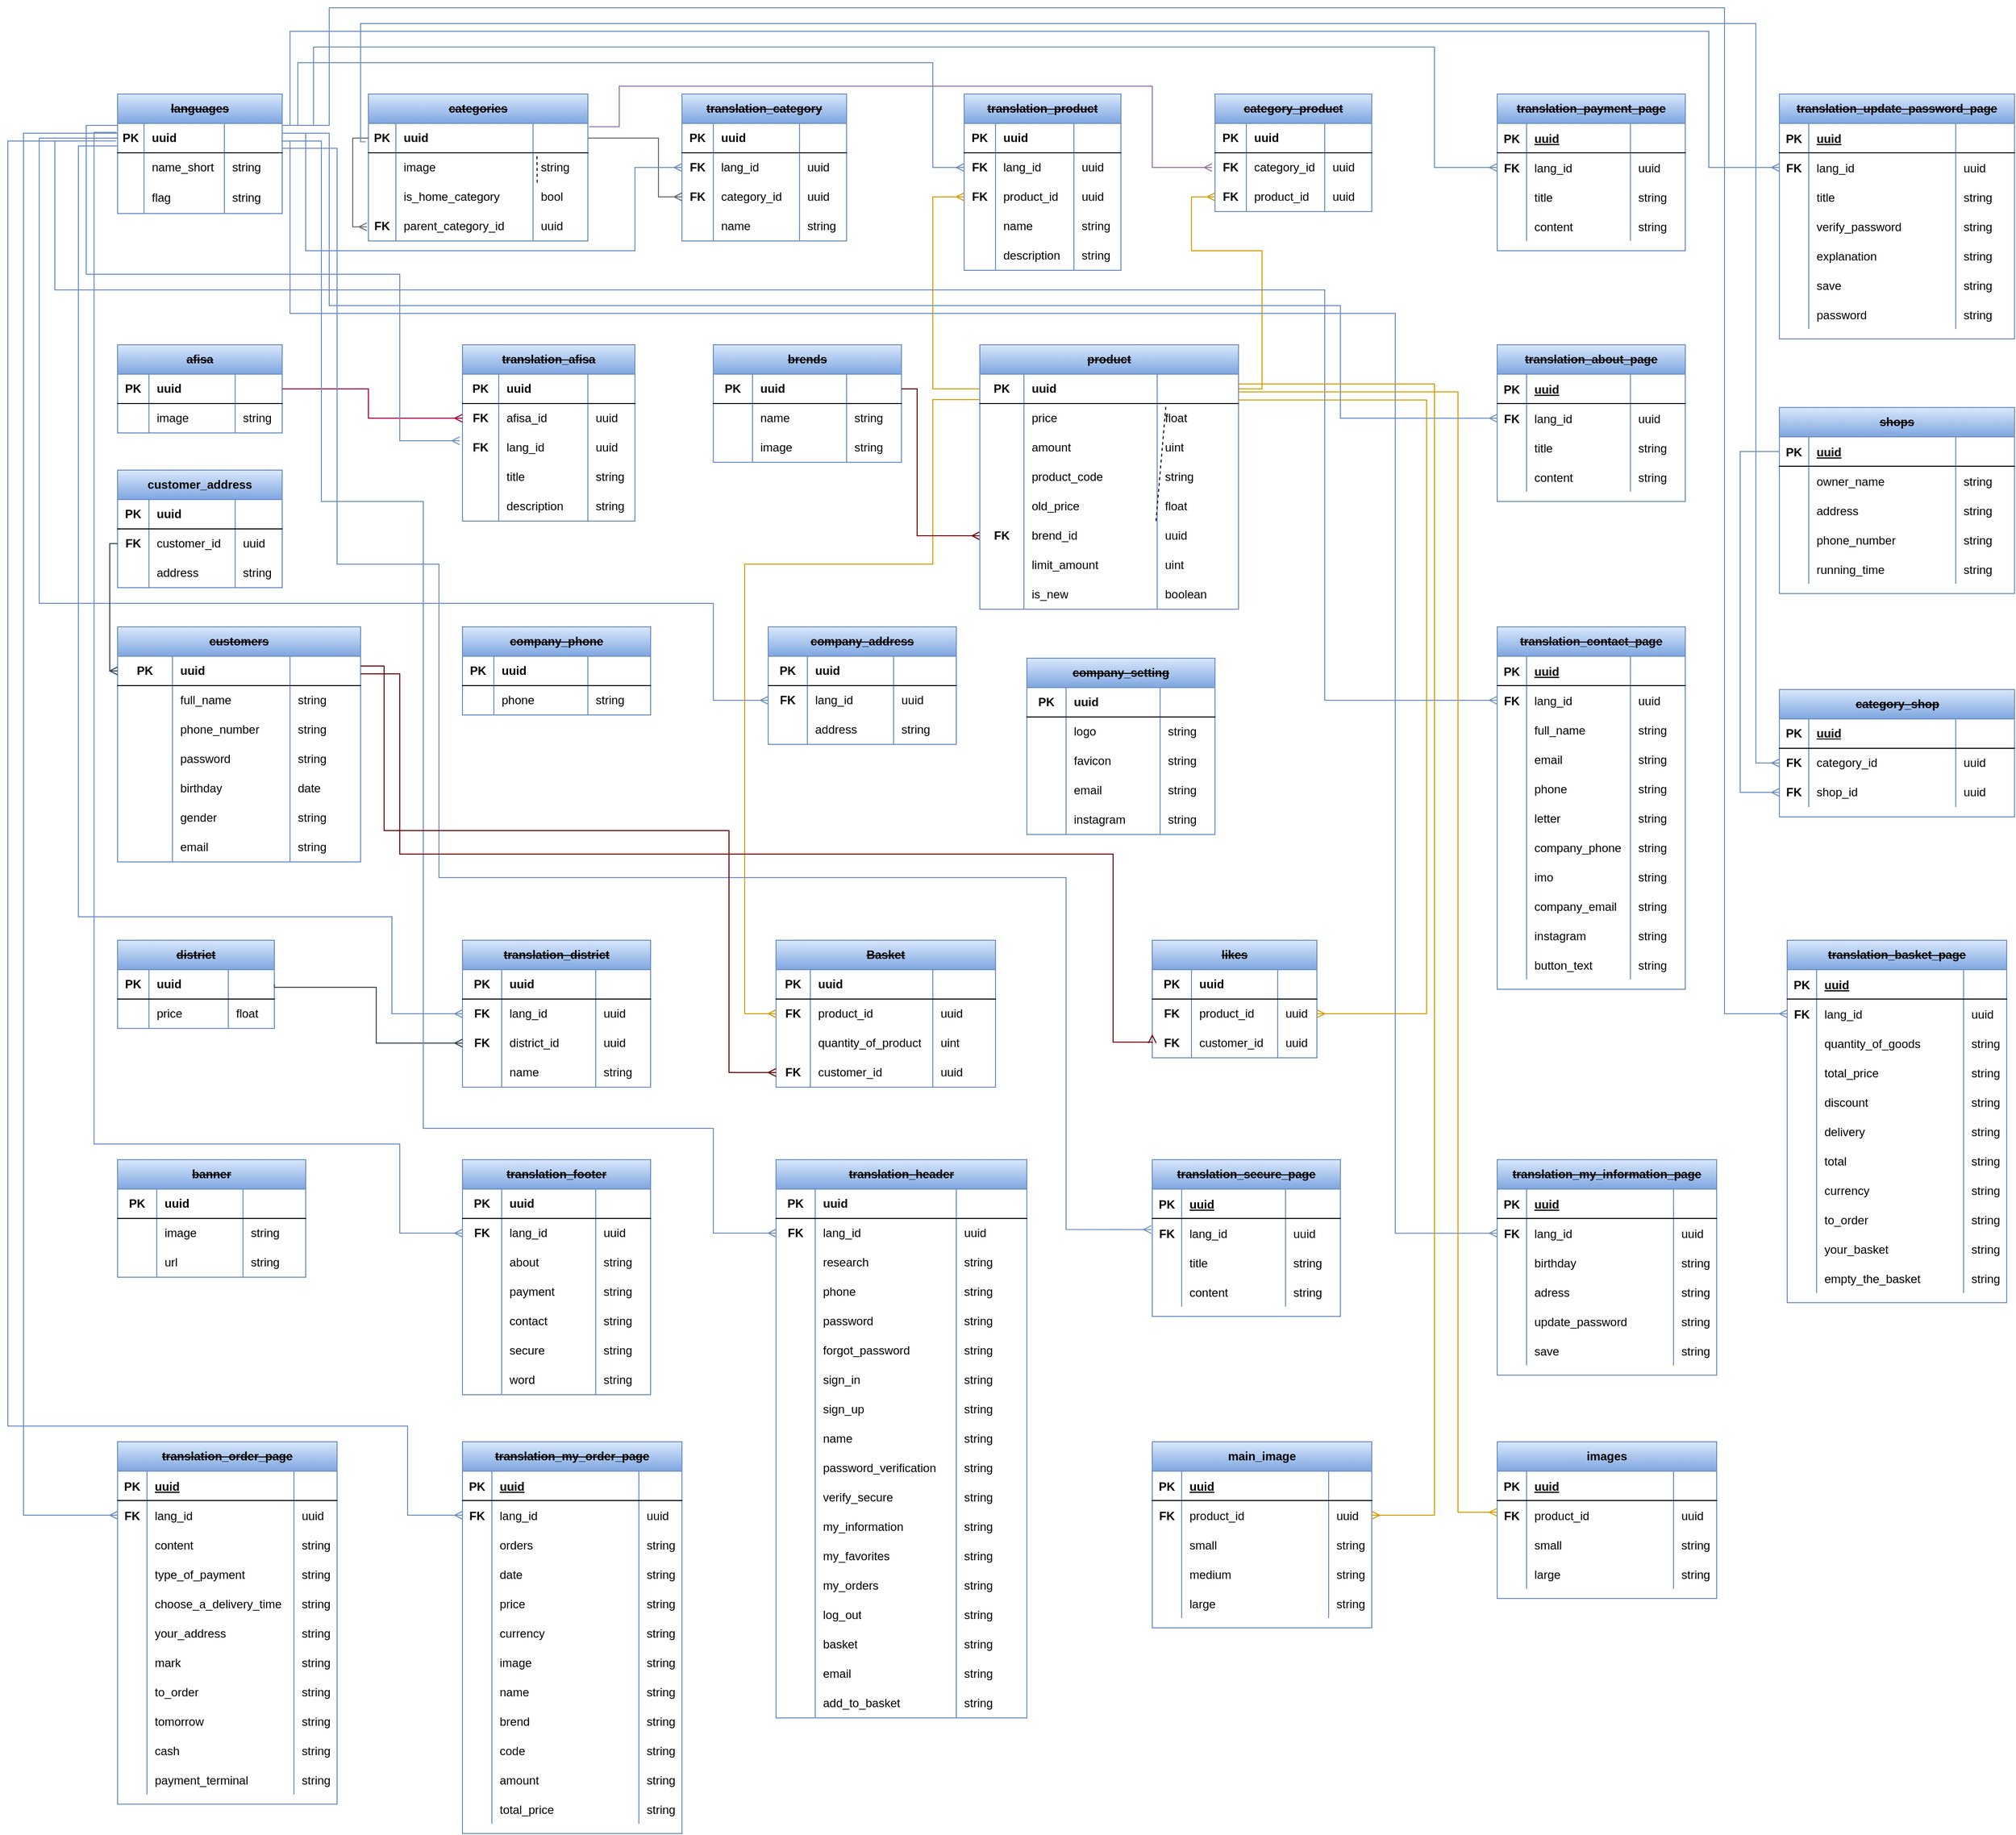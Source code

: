 <mxfile version="16.5.1" type="device"><diagram id="7TDj4IGTGhwlfl2LD3B5" name="Страница 1"><mxGraphModel dx="1265" dy="723" grid="1" gridSize="8" guides="0" tooltips="1" connect="1" arrows="1" fold="1" page="0" pageScale="1" pageWidth="1169" pageHeight="827" background="none" math="0" shadow="0"><root><mxCell id="0"/><mxCell id="1" parent="0"/><mxCell id="UTbRN23VugR7cr2snWDu-1" value="&lt;strike&gt;categories&lt;/strike&gt;" style="shape=table;html=1;whiteSpace=wrap;startSize=30;container=1;collapsible=0;childLayout=tableLayout;fixedRows=1;rowLines=0;fontStyle=1;align=center;fillColor=#dae8fc;strokeColor=#6c8ebf;gradientColor=#7ea6e0;" parent="1" vertex="1"><mxGeometry x="-96" y="64" width="224" height="150" as="geometry"/></mxCell><mxCell id="UTbRN23VugR7cr2snWDu-2" value="" style="shape=partialRectangle;html=1;whiteSpace=wrap;collapsible=0;dropTarget=0;pointerEvents=0;fillColor=none;top=0;left=0;bottom=1;right=0;points=[[0,0.5],[1,0.5]];portConstraint=eastwest;" parent="UTbRN23VugR7cr2snWDu-1" vertex="1"><mxGeometry y="30" width="224" height="30" as="geometry"/></mxCell><mxCell id="UTbRN23VugR7cr2snWDu-3" value="&lt;b&gt;PK&lt;/b&gt;" style="shape=partialRectangle;html=1;whiteSpace=wrap;connectable=0;fillColor=none;top=0;left=0;bottom=0;right=0;overflow=hidden;" parent="UTbRN23VugR7cr2snWDu-2" vertex="1"><mxGeometry width="28" height="30" as="geometry"><mxRectangle width="28" height="30" as="alternateBounds"/></mxGeometry></mxCell><mxCell id="UTbRN23VugR7cr2snWDu-4" value="&lt;b&gt;uuid&lt;/b&gt;" style="shape=partialRectangle;html=1;whiteSpace=wrap;connectable=0;fillColor=none;top=0;left=0;bottom=0;right=0;align=left;spacingLeft=6;overflow=hidden;" parent="UTbRN23VugR7cr2snWDu-2" vertex="1"><mxGeometry x="28" width="140" height="30" as="geometry"><mxRectangle width="140" height="30" as="alternateBounds"/></mxGeometry></mxCell><mxCell id="sh0g9nU1Xfv2WcHOdnUr-26" style="shape=partialRectangle;html=1;whiteSpace=wrap;connectable=0;fillColor=none;top=0;left=0;bottom=0;right=0;align=left;spacingLeft=6;overflow=hidden;" parent="UTbRN23VugR7cr2snWDu-2" vertex="1"><mxGeometry x="168" width="56" height="30" as="geometry"><mxRectangle width="56" height="30" as="alternateBounds"/></mxGeometry></mxCell><mxCell id="QCiR0IgOygNd3F2X7wES-1" value="" style="endArrow=none;dashed=1;html=1;exitX=0.769;exitY=1.015;exitDx=0;exitDy=0;exitPerimeter=0;entryX=0.768;entryY=0.014;entryDx=0;entryDy=0;entryPerimeter=0;" parent="UTbRN23VugR7cr2snWDu-1" source="PkWybvKXvhzRqgIypTov-65" edge="1"><mxGeometry width="50" height="50" relative="1" as="geometry"><mxPoint x="172.032" y="121.44" as="sourcePoint"/><mxPoint x="172.032" y="60.42" as="targetPoint"/></mxGeometry></mxCell><mxCell id="PkWybvKXvhzRqgIypTov-65" value="" style="shape=partialRectangle;html=1;whiteSpace=wrap;collapsible=0;dropTarget=0;pointerEvents=0;fillColor=none;top=0;left=0;bottom=0;right=0;points=[[0,0.5],[1,0.5]];portConstraint=eastwest;" parent="UTbRN23VugR7cr2snWDu-1" vertex="1"><mxGeometry y="60" width="224" height="30" as="geometry"/></mxCell><mxCell id="PkWybvKXvhzRqgIypTov-66" value="" style="shape=partialRectangle;html=1;whiteSpace=wrap;connectable=0;fillColor=none;top=0;left=0;bottom=0;right=0;overflow=hidden;" parent="PkWybvKXvhzRqgIypTov-65" vertex="1"><mxGeometry width="28" height="30" as="geometry"><mxRectangle width="28" height="30" as="alternateBounds"/></mxGeometry></mxCell><mxCell id="PkWybvKXvhzRqgIypTov-67" value="image" style="shape=partialRectangle;html=1;whiteSpace=wrap;connectable=0;fillColor=none;top=0;left=0;bottom=0;right=0;align=left;spacingLeft=6;overflow=hidden;" parent="PkWybvKXvhzRqgIypTov-65" vertex="1"><mxGeometry x="28" width="140" height="30" as="geometry"><mxRectangle width="140" height="30" as="alternateBounds"/></mxGeometry></mxCell><mxCell id="sh0g9nU1Xfv2WcHOdnUr-27" value="string" style="shape=partialRectangle;html=1;whiteSpace=wrap;connectable=0;fillColor=none;top=0;left=0;bottom=0;right=0;align=left;spacingLeft=6;overflow=hidden;" parent="PkWybvKXvhzRqgIypTov-65" vertex="1"><mxGeometry x="168" width="56" height="30" as="geometry"><mxRectangle width="56" height="30" as="alternateBounds"/></mxGeometry></mxCell><mxCell id="_gqqu3bKnXT0RSND4Zai-4" value="" style="shape=partialRectangle;html=1;whiteSpace=wrap;collapsible=0;dropTarget=0;pointerEvents=0;fillColor=none;top=0;left=0;bottom=0;right=0;points=[[0,0.5],[1,0.5]];portConstraint=eastwest;" parent="UTbRN23VugR7cr2snWDu-1" vertex="1"><mxGeometry y="90" width="224" height="30" as="geometry"/></mxCell><mxCell id="_gqqu3bKnXT0RSND4Zai-5" value="" style="shape=partialRectangle;html=1;whiteSpace=wrap;connectable=0;fillColor=none;top=0;left=0;bottom=0;right=0;overflow=hidden;" parent="_gqqu3bKnXT0RSND4Zai-4" vertex="1"><mxGeometry width="28" height="30" as="geometry"><mxRectangle width="28" height="30" as="alternateBounds"/></mxGeometry></mxCell><mxCell id="_gqqu3bKnXT0RSND4Zai-6" value="is_home_category" style="shape=partialRectangle;html=1;whiteSpace=wrap;connectable=0;fillColor=none;top=0;left=0;bottom=0;right=0;align=left;spacingLeft=6;overflow=hidden;" parent="_gqqu3bKnXT0RSND4Zai-4" vertex="1"><mxGeometry x="28" width="140" height="30" as="geometry"><mxRectangle width="140" height="30" as="alternateBounds"/></mxGeometry></mxCell><mxCell id="sh0g9nU1Xfv2WcHOdnUr-28" value="bool" style="shape=partialRectangle;html=1;whiteSpace=wrap;connectable=0;fillColor=none;top=0;left=0;bottom=0;right=0;align=left;spacingLeft=6;overflow=hidden;" parent="_gqqu3bKnXT0RSND4Zai-4" vertex="1"><mxGeometry x="168" width="56" height="30" as="geometry"><mxRectangle width="56" height="30" as="alternateBounds"/></mxGeometry></mxCell><mxCell id="_gqqu3bKnXT0RSND4Zai-10" value="" style="edgeStyle=orthogonalEdgeStyle;fontSize=12;html=1;endArrow=ERmany;endFill=0;fillColor=#f5f5f5;strokeColor=#666666;rounded=0;entryX=-0.007;entryY=0.519;entryDx=0;entryDy=0;entryPerimeter=0;" parent="UTbRN23VugR7cr2snWDu-1" source="UTbRN23VugR7cr2snWDu-2" target="TEe74H3RjNDo0NiQZJWt-1" edge="1"><mxGeometry width="100" height="100" relative="1" as="geometry"><mxPoint x="-8" y="40" as="sourcePoint"/><mxPoint x="-8" y="136" as="targetPoint"/><Array as="points"><mxPoint x="-16" y="45"/><mxPoint x="-16" y="136"/></Array></mxGeometry></mxCell><mxCell id="TEe74H3RjNDo0NiQZJWt-1" value="" style="shape=partialRectangle;html=1;whiteSpace=wrap;collapsible=0;dropTarget=0;pointerEvents=0;fillColor=none;top=0;left=0;bottom=0;right=0;points=[[0,0.5],[1,0.5]];portConstraint=eastwest;" parent="UTbRN23VugR7cr2snWDu-1" vertex="1"><mxGeometry y="120" width="224" height="30" as="geometry"/></mxCell><mxCell id="TEe74H3RjNDo0NiQZJWt-2" value="&lt;b&gt;FK&lt;/b&gt;" style="shape=partialRectangle;html=1;whiteSpace=wrap;connectable=0;fillColor=none;top=0;left=0;bottom=0;right=0;overflow=hidden;" parent="TEe74H3RjNDo0NiQZJWt-1" vertex="1"><mxGeometry width="28" height="30" as="geometry"><mxRectangle width="28" height="30" as="alternateBounds"/></mxGeometry></mxCell><mxCell id="TEe74H3RjNDo0NiQZJWt-3" value="parent_category_id" style="shape=partialRectangle;html=1;whiteSpace=wrap;connectable=0;fillColor=none;top=0;left=0;bottom=0;right=0;align=left;spacingLeft=6;overflow=hidden;" parent="TEe74H3RjNDo0NiQZJWt-1" vertex="1"><mxGeometry x="28" width="140" height="30" as="geometry"><mxRectangle width="140" height="30" as="alternateBounds"/></mxGeometry></mxCell><mxCell id="sh0g9nU1Xfv2WcHOdnUr-29" value="uuid" style="shape=partialRectangle;html=1;whiteSpace=wrap;connectable=0;fillColor=none;top=0;left=0;bottom=0;right=0;align=left;spacingLeft=6;overflow=hidden;" parent="TEe74H3RjNDo0NiQZJWt-1" vertex="1"><mxGeometry x="168" width="56" height="30" as="geometry"><mxRectangle width="56" height="30" as="alternateBounds"/></mxGeometry></mxCell><mxCell id="QCiR0IgOygNd3F2X7wES-2" value="&lt;strike&gt;languages&lt;/strike&gt;" style="shape=table;html=1;whiteSpace=wrap;startSize=30;container=1;collapsible=0;childLayout=tableLayout;fixedRows=1;rowLines=0;fontStyle=1;align=center;fillColor=#dae8fc;strokeColor=#6c8ebf;shadow=0;gradientColor=#7ea6e0;swimlaneFillColor=none;sketch=0;swimlaneLine=1;rounded=0;noLabel=0;connectable=1;allowArrows=1;dropTarget=1;" parent="1" vertex="1"><mxGeometry x="-352" y="64" width="168" height="122" as="geometry"/></mxCell><mxCell id="QCiR0IgOygNd3F2X7wES-3" value="" style="shape=partialRectangle;html=1;whiteSpace=wrap;collapsible=0;dropTarget=0;pointerEvents=0;fillColor=none;top=0;left=0;bottom=1;right=0;points=[[0,0.5],[1,0.5]];portConstraint=eastwest;" parent="QCiR0IgOygNd3F2X7wES-2" vertex="1"><mxGeometry y="30" width="168" height="30" as="geometry"/></mxCell><mxCell id="QCiR0IgOygNd3F2X7wES-4" value="&lt;b&gt;PK&lt;/b&gt;" style="shape=partialRectangle;html=1;whiteSpace=wrap;connectable=0;fillColor=none;top=0;left=0;bottom=0;right=0;overflow=hidden;" parent="QCiR0IgOygNd3F2X7wES-3" vertex="1"><mxGeometry width="27" height="30" as="geometry"><mxRectangle width="27" height="30" as="alternateBounds"/></mxGeometry></mxCell><mxCell id="QCiR0IgOygNd3F2X7wES-5" value="&lt;b&gt;uuid&lt;/b&gt;" style="shape=partialRectangle;html=1;whiteSpace=wrap;connectable=0;fillColor=none;top=0;left=0;bottom=0;right=0;align=left;spacingLeft=6;overflow=hidden;" parent="QCiR0IgOygNd3F2X7wES-3" vertex="1"><mxGeometry x="27" width="82" height="30" as="geometry"><mxRectangle width="82" height="30" as="alternateBounds"/></mxGeometry></mxCell><mxCell id="sh0g9nU1Xfv2WcHOdnUr-1" style="shape=partialRectangle;html=1;whiteSpace=wrap;connectable=0;fillColor=none;top=0;left=0;bottom=0;right=0;align=left;spacingLeft=6;overflow=hidden;" parent="QCiR0IgOygNd3F2X7wES-3" vertex="1"><mxGeometry x="109" width="59" height="30" as="geometry"><mxRectangle width="59" height="30" as="alternateBounds"/></mxGeometry></mxCell><mxCell id="QCiR0IgOygNd3F2X7wES-9" value="" style="shape=partialRectangle;html=1;whiteSpace=wrap;collapsible=0;dropTarget=0;pointerEvents=0;fillColor=none;top=0;left=0;bottom=0;right=0;points=[[0,0.5],[1,0.5]];portConstraint=eastwest;" parent="QCiR0IgOygNd3F2X7wES-2" vertex="1"><mxGeometry y="60" width="168" height="30" as="geometry"/></mxCell><mxCell id="QCiR0IgOygNd3F2X7wES-10" value="" style="shape=partialRectangle;html=1;whiteSpace=wrap;connectable=0;fillColor=none;top=0;left=0;bottom=0;right=0;overflow=hidden;" parent="QCiR0IgOygNd3F2X7wES-9" vertex="1"><mxGeometry width="27" height="30" as="geometry"><mxRectangle width="27" height="30" as="alternateBounds"/></mxGeometry></mxCell><mxCell id="QCiR0IgOygNd3F2X7wES-11" value="name_short&amp;nbsp;" style="shape=partialRectangle;html=1;whiteSpace=wrap;connectable=0;fillColor=none;top=0;left=0;bottom=0;right=0;align=left;spacingLeft=6;overflow=hidden;" parent="QCiR0IgOygNd3F2X7wES-9" vertex="1"><mxGeometry x="27" width="82" height="30" as="geometry"><mxRectangle width="82" height="30" as="alternateBounds"/></mxGeometry></mxCell><mxCell id="sh0g9nU1Xfv2WcHOdnUr-2" value="string" style="shape=partialRectangle;html=1;whiteSpace=wrap;connectable=0;fillColor=none;top=0;left=0;bottom=0;right=0;align=left;spacingLeft=6;overflow=hidden;" parent="QCiR0IgOygNd3F2X7wES-9" vertex="1"><mxGeometry x="109" width="59" height="30" as="geometry"><mxRectangle width="59" height="30" as="alternateBounds"/></mxGeometry></mxCell><mxCell id="QCiR0IgOygNd3F2X7wES-13" value="" style="shape=partialRectangle;html=1;whiteSpace=wrap;collapsible=0;dropTarget=0;pointerEvents=0;fillColor=none;top=0;left=0;bottom=0;right=0;points=[[0,0.5],[1,0.5]];portConstraint=eastwest;" parent="QCiR0IgOygNd3F2X7wES-2" vertex="1"><mxGeometry y="90" width="168" height="32" as="geometry"/></mxCell><mxCell id="QCiR0IgOygNd3F2X7wES-14" value="" style="shape=partialRectangle;html=1;whiteSpace=wrap;connectable=0;fillColor=none;top=0;left=0;bottom=0;right=0;overflow=hidden;" parent="QCiR0IgOygNd3F2X7wES-13" vertex="1"><mxGeometry width="27" height="32" as="geometry"><mxRectangle width="27" height="32" as="alternateBounds"/></mxGeometry></mxCell><mxCell id="QCiR0IgOygNd3F2X7wES-15" value="flag" style="shape=partialRectangle;html=1;whiteSpace=wrap;connectable=0;fillColor=none;top=0;left=0;bottom=0;right=0;align=left;spacingLeft=6;overflow=hidden;" parent="QCiR0IgOygNd3F2X7wES-13" vertex="1"><mxGeometry x="27" width="82" height="32" as="geometry"><mxRectangle width="82" height="32" as="alternateBounds"/></mxGeometry></mxCell><mxCell id="sh0g9nU1Xfv2WcHOdnUr-3" value="string" style="shape=partialRectangle;html=1;whiteSpace=wrap;connectable=0;fillColor=none;top=0;left=0;bottom=0;right=0;align=left;spacingLeft=6;overflow=hidden;" parent="QCiR0IgOygNd3F2X7wES-13" vertex="1"><mxGeometry x="109" width="59" height="32" as="geometry"><mxRectangle width="59" height="32" as="alternateBounds"/></mxGeometry></mxCell><mxCell id="QCiR0IgOygNd3F2X7wES-16" value="&lt;strike&gt;translation_category&lt;/strike&gt;" style="shape=table;html=1;whiteSpace=wrap;startSize=30;container=1;collapsible=0;childLayout=tableLayout;fixedRows=1;rowLines=0;fontStyle=1;align=center;fillColor=#dae8fc;strokeColor=#6c8ebf;gradientColor=#7ea6e0;" parent="1" vertex="1"><mxGeometry x="224" y="64" width="168" height="150" as="geometry"/></mxCell><mxCell id="QCiR0IgOygNd3F2X7wES-17" value="" style="shape=partialRectangle;html=1;whiteSpace=wrap;collapsible=0;dropTarget=0;pointerEvents=0;fillColor=none;top=0;left=0;bottom=1;right=0;points=[[0,0.5],[1,0.5]];portConstraint=eastwest;" parent="QCiR0IgOygNd3F2X7wES-16" vertex="1"><mxGeometry y="30" width="168" height="30" as="geometry"/></mxCell><mxCell id="QCiR0IgOygNd3F2X7wES-18" value="&lt;b&gt;PK&lt;/b&gt;" style="shape=partialRectangle;html=1;whiteSpace=wrap;connectable=0;fillColor=none;top=0;left=0;bottom=0;right=0;overflow=hidden;" parent="QCiR0IgOygNd3F2X7wES-17" vertex="1"><mxGeometry width="32" height="30" as="geometry"><mxRectangle width="32" height="30" as="alternateBounds"/></mxGeometry></mxCell><mxCell id="QCiR0IgOygNd3F2X7wES-19" value="&lt;b&gt;uuid&lt;/b&gt;" style="shape=partialRectangle;html=1;whiteSpace=wrap;connectable=0;fillColor=none;top=0;left=0;bottom=0;right=0;align=left;spacingLeft=6;overflow=hidden;" parent="QCiR0IgOygNd3F2X7wES-17" vertex="1"><mxGeometry x="32" width="88" height="30" as="geometry"><mxRectangle width="88" height="30" as="alternateBounds"/></mxGeometry></mxCell><mxCell id="sh0g9nU1Xfv2WcHOdnUr-30" style="shape=partialRectangle;html=1;whiteSpace=wrap;connectable=0;fillColor=none;top=0;left=0;bottom=0;right=0;align=left;spacingLeft=6;overflow=hidden;" parent="QCiR0IgOygNd3F2X7wES-17" vertex="1"><mxGeometry x="120" width="48" height="30" as="geometry"><mxRectangle width="48" height="30" as="alternateBounds"/></mxGeometry></mxCell><mxCell id="QCiR0IgOygNd3F2X7wES-20" value="" style="shape=partialRectangle;html=1;whiteSpace=wrap;collapsible=0;dropTarget=0;pointerEvents=0;fillColor=none;top=0;left=0;bottom=0;right=0;points=[[0,0.5],[1,0.5]];portConstraint=eastwest;" parent="QCiR0IgOygNd3F2X7wES-16" vertex="1"><mxGeometry y="60" width="168" height="30" as="geometry"/></mxCell><mxCell id="QCiR0IgOygNd3F2X7wES-21" value="&lt;b&gt;FK&lt;/b&gt;" style="shape=partialRectangle;html=1;whiteSpace=wrap;connectable=0;fillColor=none;top=0;left=0;bottom=0;right=0;overflow=hidden;" parent="QCiR0IgOygNd3F2X7wES-20" vertex="1"><mxGeometry width="32" height="30" as="geometry"><mxRectangle width="32" height="30" as="alternateBounds"/></mxGeometry></mxCell><mxCell id="QCiR0IgOygNd3F2X7wES-22" value="lang_id" style="shape=partialRectangle;html=1;whiteSpace=wrap;connectable=0;fillColor=none;top=0;left=0;bottom=0;right=0;align=left;spacingLeft=6;overflow=hidden;" parent="QCiR0IgOygNd3F2X7wES-20" vertex="1"><mxGeometry x="32" width="88" height="30" as="geometry"><mxRectangle width="88" height="30" as="alternateBounds"/></mxGeometry></mxCell><mxCell id="sh0g9nU1Xfv2WcHOdnUr-31" value="uuid" style="shape=partialRectangle;html=1;whiteSpace=wrap;connectable=0;fillColor=none;top=0;left=0;bottom=0;right=0;align=left;spacingLeft=6;overflow=hidden;" parent="QCiR0IgOygNd3F2X7wES-20" vertex="1"><mxGeometry x="120" width="48" height="30" as="geometry"><mxRectangle width="48" height="30" as="alternateBounds"/></mxGeometry></mxCell><mxCell id="QCiR0IgOygNd3F2X7wES-24" value="" style="shape=partialRectangle;html=1;whiteSpace=wrap;collapsible=0;dropTarget=0;pointerEvents=0;fillColor=none;top=0;left=0;bottom=0;right=0;points=[[0,0.5],[1,0.5]];portConstraint=eastwest;" parent="QCiR0IgOygNd3F2X7wES-16" vertex="1"><mxGeometry y="90" width="168" height="30" as="geometry"/></mxCell><mxCell id="QCiR0IgOygNd3F2X7wES-25" value="&lt;b&gt;FK&lt;/b&gt;" style="shape=partialRectangle;html=1;whiteSpace=wrap;connectable=0;fillColor=none;top=0;left=0;bottom=0;right=0;overflow=hidden;" parent="QCiR0IgOygNd3F2X7wES-24" vertex="1"><mxGeometry width="32" height="30" as="geometry"><mxRectangle width="32" height="30" as="alternateBounds"/></mxGeometry></mxCell><mxCell id="QCiR0IgOygNd3F2X7wES-26" value="category_id&amp;nbsp;" style="shape=partialRectangle;html=1;whiteSpace=wrap;connectable=0;fillColor=none;top=0;left=0;bottom=0;right=0;align=left;spacingLeft=6;overflow=hidden;" parent="QCiR0IgOygNd3F2X7wES-24" vertex="1"><mxGeometry x="32" width="88" height="30" as="geometry"><mxRectangle width="88" height="30" as="alternateBounds"/></mxGeometry></mxCell><mxCell id="sh0g9nU1Xfv2WcHOdnUr-32" value="uuid" style="shape=partialRectangle;html=1;whiteSpace=wrap;connectable=0;fillColor=none;top=0;left=0;bottom=0;right=0;align=left;spacingLeft=6;overflow=hidden;" parent="QCiR0IgOygNd3F2X7wES-24" vertex="1"><mxGeometry x="120" width="48" height="30" as="geometry"><mxRectangle width="48" height="30" as="alternateBounds"/></mxGeometry></mxCell><mxCell id="QCiR0IgOygNd3F2X7wES-27" value="" style="shape=partialRectangle;html=1;whiteSpace=wrap;collapsible=0;dropTarget=0;pointerEvents=0;fillColor=none;top=0;left=0;bottom=0;right=0;points=[[0,0.5],[1,0.5]];portConstraint=eastwest;" parent="QCiR0IgOygNd3F2X7wES-16" vertex="1"><mxGeometry y="120" width="168" height="30" as="geometry"/></mxCell><mxCell id="QCiR0IgOygNd3F2X7wES-28" value="" style="shape=partialRectangle;html=1;whiteSpace=wrap;connectable=0;fillColor=none;top=0;left=0;bottom=0;right=0;overflow=hidden;" parent="QCiR0IgOygNd3F2X7wES-27" vertex="1"><mxGeometry width="32" height="30" as="geometry"><mxRectangle width="32" height="30" as="alternateBounds"/></mxGeometry></mxCell><mxCell id="QCiR0IgOygNd3F2X7wES-29" value="name" style="shape=partialRectangle;html=1;whiteSpace=wrap;connectable=0;fillColor=none;top=0;left=0;bottom=0;right=0;align=left;spacingLeft=6;overflow=hidden;" parent="QCiR0IgOygNd3F2X7wES-27" vertex="1"><mxGeometry x="32" width="88" height="30" as="geometry"><mxRectangle width="88" height="30" as="alternateBounds"/></mxGeometry></mxCell><mxCell id="sh0g9nU1Xfv2WcHOdnUr-33" value="string" style="shape=partialRectangle;html=1;whiteSpace=wrap;connectable=0;fillColor=none;top=0;left=0;bottom=0;right=0;align=left;spacingLeft=6;overflow=hidden;" parent="QCiR0IgOygNd3F2X7wES-27" vertex="1"><mxGeometry x="120" width="48" height="30" as="geometry"><mxRectangle width="48" height="30" as="alternateBounds"/></mxGeometry></mxCell><mxCell id="QCiR0IgOygNd3F2X7wES-30" value="" style="edgeStyle=orthogonalEdgeStyle;fontSize=12;html=1;endArrow=ERmany;entryX=0;entryY=0.5;entryDx=0;entryDy=0;exitX=1;exitY=0.5;exitDx=0;exitDy=0;endFill=0;fillColor=#f5f5f5;strokeColor=#666666;rounded=0;" parent="1" source="UTbRN23VugR7cr2snWDu-2" target="QCiR0IgOygNd3F2X7wES-24" edge="1"><mxGeometry width="100" height="100" relative="1" as="geometry"><mxPoint x="-120" y="324" as="sourcePoint"/><mxPoint x="-20" y="224" as="targetPoint"/><Array as="points"><mxPoint x="200" y="109"/><mxPoint x="200" y="169"/></Array></mxGeometry></mxCell><mxCell id="QCiR0IgOygNd3F2X7wES-31" value="" style="edgeStyle=orthogonalEdgeStyle;fontSize=12;html=1;endArrow=ERmany;entryX=0;entryY=0.5;entryDx=0;entryDy=0;endFill=0;shadow=0;fillColor=#dae8fc;strokeColor=#6c8ebf;rounded=0;" parent="1" target="QCiR0IgOygNd3F2X7wES-20" edge="1"><mxGeometry width="100" height="100" relative="1" as="geometry"><mxPoint x="-184" y="104" as="sourcePoint"/><mxPoint x="-64" y="316" as="targetPoint"/><Array as="points"><mxPoint x="-160" y="104"/><mxPoint x="-160" y="224"/><mxPoint x="176" y="224"/><mxPoint x="176" y="139"/></Array></mxGeometry></mxCell><mxCell id="PkWybvKXvhzRqgIypTov-46" value="&lt;strike&gt;translation_product&lt;/strike&gt;" style="shape=table;html=1;whiteSpace=wrap;startSize=30;container=1;collapsible=0;childLayout=tableLayout;fixedRows=1;rowLines=0;fontStyle=1;align=center;fillColor=#dae8fc;strokeColor=#6c8ebf;gradientColor=#7ea6e0;" parent="1" vertex="1"><mxGeometry x="512" y="64" width="160" height="180" as="geometry"/></mxCell><mxCell id="PkWybvKXvhzRqgIypTov-47" value="" style="shape=partialRectangle;html=1;whiteSpace=wrap;collapsible=0;dropTarget=0;pointerEvents=0;fillColor=none;top=0;left=0;bottom=1;right=0;points=[[0,0.5],[1,0.5]];portConstraint=eastwest;" parent="PkWybvKXvhzRqgIypTov-46" vertex="1"><mxGeometry y="30" width="160" height="30" as="geometry"/></mxCell><mxCell id="PkWybvKXvhzRqgIypTov-48" value="&lt;b&gt;PK&lt;/b&gt;" style="shape=partialRectangle;html=1;whiteSpace=wrap;connectable=0;fillColor=none;top=0;left=0;bottom=0;right=0;overflow=hidden;" parent="PkWybvKXvhzRqgIypTov-47" vertex="1"><mxGeometry width="32" height="30" as="geometry"><mxRectangle width="32" height="30" as="alternateBounds"/></mxGeometry></mxCell><mxCell id="PkWybvKXvhzRqgIypTov-49" value="&lt;b&gt;uuid&lt;/b&gt;" style="shape=partialRectangle;html=1;whiteSpace=wrap;connectable=0;fillColor=none;top=0;left=0;bottom=0;right=0;align=left;spacingLeft=6;overflow=hidden;" parent="PkWybvKXvhzRqgIypTov-47" vertex="1"><mxGeometry x="32" width="80" height="30" as="geometry"><mxRectangle width="80" height="30" as="alternateBounds"/></mxGeometry></mxCell><mxCell id="sh0g9nU1Xfv2WcHOdnUr-34" style="shape=partialRectangle;html=1;whiteSpace=wrap;connectable=0;fillColor=none;top=0;left=0;bottom=0;right=0;align=left;spacingLeft=6;overflow=hidden;" parent="PkWybvKXvhzRqgIypTov-47" vertex="1"><mxGeometry x="112" width="48" height="30" as="geometry"><mxRectangle width="48" height="30" as="alternateBounds"/></mxGeometry></mxCell><mxCell id="PkWybvKXvhzRqgIypTov-50" value="" style="shape=partialRectangle;html=1;whiteSpace=wrap;collapsible=0;dropTarget=0;pointerEvents=0;fillColor=none;top=0;left=0;bottom=0;right=0;points=[[0,0.5],[1,0.5]];portConstraint=eastwest;" parent="PkWybvKXvhzRqgIypTov-46" vertex="1"><mxGeometry y="60" width="160" height="30" as="geometry"/></mxCell><mxCell id="PkWybvKXvhzRqgIypTov-51" value="&lt;b&gt;FK&lt;/b&gt;" style="shape=partialRectangle;html=1;whiteSpace=wrap;connectable=0;fillColor=none;top=0;left=0;bottom=0;right=0;overflow=hidden;" parent="PkWybvKXvhzRqgIypTov-50" vertex="1"><mxGeometry width="32" height="30" as="geometry"><mxRectangle width="32" height="30" as="alternateBounds"/></mxGeometry></mxCell><mxCell id="PkWybvKXvhzRqgIypTov-52" value="lang_id" style="shape=partialRectangle;html=1;whiteSpace=wrap;connectable=0;fillColor=none;top=0;left=0;bottom=0;right=0;align=left;spacingLeft=6;overflow=hidden;" parent="PkWybvKXvhzRqgIypTov-50" vertex="1"><mxGeometry x="32" width="80" height="30" as="geometry"><mxRectangle width="80" height="30" as="alternateBounds"/></mxGeometry></mxCell><mxCell id="sh0g9nU1Xfv2WcHOdnUr-35" value="uuid" style="shape=partialRectangle;html=1;whiteSpace=wrap;connectable=0;fillColor=none;top=0;left=0;bottom=0;right=0;align=left;spacingLeft=6;overflow=hidden;" parent="PkWybvKXvhzRqgIypTov-50" vertex="1"><mxGeometry x="112" width="48" height="30" as="geometry"><mxRectangle width="48" height="30" as="alternateBounds"/></mxGeometry></mxCell><mxCell id="PkWybvKXvhzRqgIypTov-54" value="" style="shape=partialRectangle;html=1;whiteSpace=wrap;collapsible=0;dropTarget=0;pointerEvents=0;fillColor=none;top=0;left=0;bottom=0;right=0;points=[[0,0.5],[1,0.5]];portConstraint=eastwest;" parent="PkWybvKXvhzRqgIypTov-46" vertex="1"><mxGeometry y="90" width="160" height="30" as="geometry"/></mxCell><mxCell id="PkWybvKXvhzRqgIypTov-55" value="&lt;b&gt;FK&lt;/b&gt;" style="shape=partialRectangle;html=1;whiteSpace=wrap;connectable=0;fillColor=none;top=0;left=0;bottom=0;right=0;overflow=hidden;" parent="PkWybvKXvhzRqgIypTov-54" vertex="1"><mxGeometry width="32" height="30" as="geometry"><mxRectangle width="32" height="30" as="alternateBounds"/></mxGeometry></mxCell><mxCell id="PkWybvKXvhzRqgIypTov-56" value="product_id" style="shape=partialRectangle;html=1;whiteSpace=wrap;connectable=0;fillColor=none;top=0;left=0;bottom=0;right=0;align=left;spacingLeft=6;overflow=hidden;" parent="PkWybvKXvhzRqgIypTov-54" vertex="1"><mxGeometry x="32" width="80" height="30" as="geometry"><mxRectangle width="80" height="30" as="alternateBounds"/></mxGeometry></mxCell><mxCell id="sh0g9nU1Xfv2WcHOdnUr-36" value="uuid" style="shape=partialRectangle;html=1;whiteSpace=wrap;connectable=0;fillColor=none;top=0;left=0;bottom=0;right=0;align=left;spacingLeft=6;overflow=hidden;" parent="PkWybvKXvhzRqgIypTov-54" vertex="1"><mxGeometry x="112" width="48" height="30" as="geometry"><mxRectangle width="48" height="30" as="alternateBounds"/></mxGeometry></mxCell><mxCell id="PkWybvKXvhzRqgIypTov-57" value="" style="shape=partialRectangle;html=1;whiteSpace=wrap;collapsible=0;dropTarget=0;pointerEvents=0;fillColor=none;top=0;left=0;bottom=0;right=0;points=[[0,0.5],[1,0.5]];portConstraint=eastwest;" parent="PkWybvKXvhzRqgIypTov-46" vertex="1"><mxGeometry y="120" width="160" height="30" as="geometry"/></mxCell><mxCell id="PkWybvKXvhzRqgIypTov-58" value="" style="shape=partialRectangle;html=1;whiteSpace=wrap;connectable=0;fillColor=none;top=0;left=0;bottom=0;right=0;overflow=hidden;" parent="PkWybvKXvhzRqgIypTov-57" vertex="1"><mxGeometry width="32" height="30" as="geometry"><mxRectangle width="32" height="30" as="alternateBounds"/></mxGeometry></mxCell><mxCell id="PkWybvKXvhzRqgIypTov-59" value="name" style="shape=partialRectangle;html=1;whiteSpace=wrap;connectable=0;fillColor=none;top=0;left=0;bottom=0;right=0;align=left;spacingLeft=6;overflow=hidden;" parent="PkWybvKXvhzRqgIypTov-57" vertex="1"><mxGeometry x="32" width="80" height="30" as="geometry"><mxRectangle width="80" height="30" as="alternateBounds"/></mxGeometry></mxCell><mxCell id="sh0g9nU1Xfv2WcHOdnUr-37" value="string" style="shape=partialRectangle;html=1;whiteSpace=wrap;connectable=0;fillColor=none;top=0;left=0;bottom=0;right=0;align=left;spacingLeft=6;overflow=hidden;" parent="PkWybvKXvhzRqgIypTov-57" vertex="1"><mxGeometry x="112" width="48" height="30" as="geometry"><mxRectangle width="48" height="30" as="alternateBounds"/></mxGeometry></mxCell><mxCell id="U6SZsthWKlsXsGsHAoKW-15" value="" style="shape=partialRectangle;html=1;whiteSpace=wrap;collapsible=0;dropTarget=0;pointerEvents=0;fillColor=none;top=0;left=0;bottom=0;right=0;points=[[0,0.5],[1,0.5]];portConstraint=eastwest;" parent="PkWybvKXvhzRqgIypTov-46" vertex="1"><mxGeometry y="150" width="160" height="30" as="geometry"/></mxCell><mxCell id="U6SZsthWKlsXsGsHAoKW-16" value="" style="shape=partialRectangle;html=1;whiteSpace=wrap;connectable=0;fillColor=none;top=0;left=0;bottom=0;right=0;overflow=hidden;" parent="U6SZsthWKlsXsGsHAoKW-15" vertex="1"><mxGeometry width="32" height="30" as="geometry"><mxRectangle width="32" height="30" as="alternateBounds"/></mxGeometry></mxCell><mxCell id="U6SZsthWKlsXsGsHAoKW-17" value="description" style="shape=partialRectangle;html=1;whiteSpace=wrap;connectable=0;fillColor=none;top=0;left=0;bottom=0;right=0;align=left;spacingLeft=6;overflow=hidden;" parent="U6SZsthWKlsXsGsHAoKW-15" vertex="1"><mxGeometry x="32" width="80" height="30" as="geometry"><mxRectangle width="80" height="30" as="alternateBounds"/></mxGeometry></mxCell><mxCell id="sh0g9nU1Xfv2WcHOdnUr-38" value="string" style="shape=partialRectangle;html=1;whiteSpace=wrap;connectable=0;fillColor=none;top=0;left=0;bottom=0;right=0;align=left;spacingLeft=6;overflow=hidden;" parent="U6SZsthWKlsXsGsHAoKW-15" vertex="1"><mxGeometry x="112" width="48" height="30" as="geometry"><mxRectangle width="48" height="30" as="alternateBounds"/></mxGeometry></mxCell><mxCell id="PkWybvKXvhzRqgIypTov-60" value="" style="edgeStyle=orthogonalEdgeStyle;fontSize=12;html=1;endArrow=ERmany;entryX=0;entryY=0.5;entryDx=0;entryDy=0;endFill=0;fillColor=#dae8fc;strokeColor=#6c8ebf;rounded=0;" parent="1" target="PkWybvKXvhzRqgIypTov-50" edge="1"><mxGeometry width="100" height="100" relative="1" as="geometry"><mxPoint x="-184" y="96" as="sourcePoint"/><mxPoint x="576" y="100" as="targetPoint"/><Array as="points"><mxPoint x="-168" y="96"/><mxPoint x="-168" y="32"/><mxPoint x="480" y="32"/><mxPoint x="480" y="139"/></Array></mxGeometry></mxCell><mxCell id="PkWybvKXvhzRqgIypTov-61" value="" style="edgeStyle=orthogonalEdgeStyle;fontSize=12;html=1;endArrow=ERmany;entryX=0;entryY=0.5;entryDx=0;entryDy=0;exitX=0;exitY=0.5;exitDx=0;exitDy=0;endFill=0;fillColor=#ffe6cc;strokeColor=#d79b00;rounded=0;" parent="1" source="sh0g9nU1Xfv2WcHOdnUr-63" target="PkWybvKXvhzRqgIypTov-54" edge="1"><mxGeometry width="100" height="100" relative="1" as="geometry"><mxPoint x="512" y="365" as="sourcePoint"/><mxPoint x="528" y="4" as="targetPoint"/><Array as="points"><mxPoint x="480" y="365"/><mxPoint x="480" y="169"/></Array></mxGeometry></mxCell><mxCell id="U6SZsthWKlsXsGsHAoKW-1" value="&lt;strike&gt;afisa&lt;/strike&gt;" style="shape=table;html=1;whiteSpace=wrap;startSize=30;container=1;collapsible=0;childLayout=tableLayout;fixedRows=1;rowLines=0;fontStyle=1;align=center;fillColor=#dae8fc;strokeColor=#6c8ebf;gradientColor=#7ea6e0;" parent="1" vertex="1"><mxGeometry x="-352" y="320" width="168" height="90" as="geometry"/></mxCell><mxCell id="U6SZsthWKlsXsGsHAoKW-2" value="" style="shape=partialRectangle;html=1;whiteSpace=wrap;collapsible=0;dropTarget=0;pointerEvents=0;fillColor=none;top=0;left=0;bottom=1;right=0;points=[[0,0.5],[1,0.5]];portConstraint=eastwest;" parent="U6SZsthWKlsXsGsHAoKW-1" vertex="1"><mxGeometry y="30" width="168" height="30" as="geometry"/></mxCell><mxCell id="U6SZsthWKlsXsGsHAoKW-3" value="&lt;b&gt;PK&lt;/b&gt;" style="shape=partialRectangle;html=1;whiteSpace=wrap;connectable=0;fillColor=none;top=0;left=0;bottom=0;right=0;overflow=hidden;" parent="U6SZsthWKlsXsGsHAoKW-2" vertex="1"><mxGeometry width="32" height="30" as="geometry"><mxRectangle width="32" height="30" as="alternateBounds"/></mxGeometry></mxCell><mxCell id="U6SZsthWKlsXsGsHAoKW-4" value="&lt;b&gt;uuid&lt;/b&gt;" style="shape=partialRectangle;html=1;whiteSpace=wrap;connectable=0;fillColor=none;top=0;left=0;bottom=0;right=0;align=left;spacingLeft=6;overflow=hidden;" parent="U6SZsthWKlsXsGsHAoKW-2" vertex="1"><mxGeometry x="32" width="88" height="30" as="geometry"><mxRectangle width="88" height="30" as="alternateBounds"/></mxGeometry></mxCell><mxCell id="sh0g9nU1Xfv2WcHOdnUr-44" style="shape=partialRectangle;html=1;whiteSpace=wrap;connectable=0;fillColor=none;top=0;left=0;bottom=0;right=0;align=left;spacingLeft=6;overflow=hidden;" parent="U6SZsthWKlsXsGsHAoKW-2" vertex="1"><mxGeometry x="120" width="48" height="30" as="geometry"><mxRectangle width="48" height="30" as="alternateBounds"/></mxGeometry></mxCell><mxCell id="U6SZsthWKlsXsGsHAoKW-9" value="" style="shape=partialRectangle;html=1;whiteSpace=wrap;collapsible=0;dropTarget=0;pointerEvents=0;fillColor=none;top=0;left=0;bottom=0;right=0;points=[[0,0.5],[1,0.5]];portConstraint=eastwest;" parent="U6SZsthWKlsXsGsHAoKW-1" vertex="1"><mxGeometry y="60" width="168" height="30" as="geometry"/></mxCell><mxCell id="U6SZsthWKlsXsGsHAoKW-10" value="" style="shape=partialRectangle;html=1;whiteSpace=wrap;connectable=0;fillColor=none;top=0;left=0;bottom=0;right=0;overflow=hidden;" parent="U6SZsthWKlsXsGsHAoKW-9" vertex="1"><mxGeometry width="32" height="30" as="geometry"><mxRectangle width="32" height="30" as="alternateBounds"/></mxGeometry></mxCell><mxCell id="U6SZsthWKlsXsGsHAoKW-11" value="image" style="shape=partialRectangle;html=1;whiteSpace=wrap;connectable=0;fillColor=none;top=0;left=0;bottom=0;right=0;align=left;spacingLeft=6;overflow=hidden;" parent="U6SZsthWKlsXsGsHAoKW-9" vertex="1"><mxGeometry x="32" width="88" height="30" as="geometry"><mxRectangle width="88" height="30" as="alternateBounds"/></mxGeometry></mxCell><mxCell id="sh0g9nU1Xfv2WcHOdnUr-45" value="string" style="shape=partialRectangle;html=1;whiteSpace=wrap;connectable=0;fillColor=none;top=0;left=0;bottom=0;right=0;align=left;spacingLeft=6;overflow=hidden;" parent="U6SZsthWKlsXsGsHAoKW-9" vertex="1"><mxGeometry x="120" width="48" height="30" as="geometry"><mxRectangle width="48" height="30" as="alternateBounds"/></mxGeometry></mxCell><mxCell id="U6SZsthWKlsXsGsHAoKW-18" value="&lt;strike&gt;translation_afisa&lt;/strike&gt;" style="shape=table;html=1;whiteSpace=wrap;startSize=30;container=1;collapsible=0;childLayout=tableLayout;fixedRows=1;rowLines=0;fontStyle=1;align=center;fillColor=#dae8fc;strokeColor=#6c8ebf;gradientColor=#7ea6e0;" parent="1" vertex="1"><mxGeometry y="320" width="176" height="180" as="geometry"/></mxCell><mxCell id="U6SZsthWKlsXsGsHAoKW-19" value="" style="shape=partialRectangle;html=1;whiteSpace=wrap;collapsible=0;dropTarget=0;pointerEvents=0;fillColor=none;top=0;left=0;bottom=1;right=0;points=[[0,0.5],[1,0.5]];portConstraint=eastwest;" parent="U6SZsthWKlsXsGsHAoKW-18" vertex="1"><mxGeometry y="30" width="176" height="30" as="geometry"/></mxCell><mxCell id="U6SZsthWKlsXsGsHAoKW-20" value="&lt;b&gt;PK&lt;/b&gt;" style="shape=partialRectangle;html=1;whiteSpace=wrap;connectable=0;fillColor=none;top=0;left=0;bottom=0;right=0;overflow=hidden;" parent="U6SZsthWKlsXsGsHAoKW-19" vertex="1"><mxGeometry width="37" height="30" as="geometry"><mxRectangle width="37" height="30" as="alternateBounds"/></mxGeometry></mxCell><mxCell id="U6SZsthWKlsXsGsHAoKW-21" value="&lt;b&gt;uuid&lt;/b&gt;" style="shape=partialRectangle;html=1;whiteSpace=wrap;connectable=0;fillColor=none;top=0;left=0;bottom=0;right=0;align=left;spacingLeft=6;overflow=hidden;" parent="U6SZsthWKlsXsGsHAoKW-19" vertex="1"><mxGeometry x="37" width="91" height="30" as="geometry"><mxRectangle width="91" height="30" as="alternateBounds"/></mxGeometry></mxCell><mxCell id="sh0g9nU1Xfv2WcHOdnUr-46" style="shape=partialRectangle;html=1;whiteSpace=wrap;connectable=0;fillColor=none;top=0;left=0;bottom=0;right=0;align=left;spacingLeft=6;overflow=hidden;" parent="U6SZsthWKlsXsGsHAoKW-19" vertex="1"><mxGeometry x="128" width="48" height="30" as="geometry"><mxRectangle width="48" height="30" as="alternateBounds"/></mxGeometry></mxCell><mxCell id="U6SZsthWKlsXsGsHAoKW-22" value="" style="shape=partialRectangle;html=1;whiteSpace=wrap;collapsible=0;dropTarget=0;pointerEvents=0;fillColor=none;top=0;left=0;bottom=0;right=0;points=[[0,0.5],[1,0.5]];portConstraint=eastwest;" parent="U6SZsthWKlsXsGsHAoKW-18" vertex="1"><mxGeometry y="60" width="176" height="30" as="geometry"/></mxCell><mxCell id="U6SZsthWKlsXsGsHAoKW-23" value="&lt;b&gt;FK&lt;/b&gt;" style="shape=partialRectangle;html=1;whiteSpace=wrap;connectable=0;fillColor=none;top=0;left=0;bottom=0;right=0;overflow=hidden;" parent="U6SZsthWKlsXsGsHAoKW-22" vertex="1"><mxGeometry width="37" height="30" as="geometry"><mxRectangle width="37" height="30" as="alternateBounds"/></mxGeometry></mxCell><mxCell id="U6SZsthWKlsXsGsHAoKW-24" value="afisa_id" style="shape=partialRectangle;html=1;whiteSpace=wrap;connectable=0;fillColor=none;top=0;left=0;bottom=0;right=0;align=left;spacingLeft=6;overflow=hidden;" parent="U6SZsthWKlsXsGsHAoKW-22" vertex="1"><mxGeometry x="37" width="91" height="30" as="geometry"><mxRectangle width="91" height="30" as="alternateBounds"/></mxGeometry></mxCell><mxCell id="sh0g9nU1Xfv2WcHOdnUr-47" value="uuid" style="shape=partialRectangle;html=1;whiteSpace=wrap;connectable=0;fillColor=none;top=0;left=0;bottom=0;right=0;align=left;spacingLeft=6;overflow=hidden;" parent="U6SZsthWKlsXsGsHAoKW-22" vertex="1"><mxGeometry x="128" width="48" height="30" as="geometry"><mxRectangle width="48" height="30" as="alternateBounds"/></mxGeometry></mxCell><mxCell id="U6SZsthWKlsXsGsHAoKW-26" value="" style="shape=partialRectangle;html=1;whiteSpace=wrap;collapsible=0;dropTarget=0;pointerEvents=0;fillColor=none;top=0;left=0;bottom=0;right=0;points=[[0,0.5],[1,0.5]];portConstraint=eastwest;" parent="U6SZsthWKlsXsGsHAoKW-18" vertex="1"><mxGeometry y="90" width="176" height="30" as="geometry"/></mxCell><mxCell id="U6SZsthWKlsXsGsHAoKW-27" value="&lt;b&gt;FK&lt;/b&gt;" style="shape=partialRectangle;html=1;whiteSpace=wrap;connectable=0;fillColor=none;top=0;left=0;bottom=0;right=0;overflow=hidden;" parent="U6SZsthWKlsXsGsHAoKW-26" vertex="1"><mxGeometry width="37" height="30" as="geometry"><mxRectangle width="37" height="30" as="alternateBounds"/></mxGeometry></mxCell><mxCell id="U6SZsthWKlsXsGsHAoKW-28" value="lang_id" style="shape=partialRectangle;html=1;whiteSpace=wrap;connectable=0;fillColor=none;top=0;left=0;bottom=0;right=0;align=left;spacingLeft=6;overflow=hidden;" parent="U6SZsthWKlsXsGsHAoKW-26" vertex="1"><mxGeometry x="37" width="91" height="30" as="geometry"><mxRectangle width="91" height="30" as="alternateBounds"/></mxGeometry></mxCell><mxCell id="sh0g9nU1Xfv2WcHOdnUr-48" value="uuid" style="shape=partialRectangle;html=1;whiteSpace=wrap;connectable=0;fillColor=none;top=0;left=0;bottom=0;right=0;align=left;spacingLeft=6;overflow=hidden;" parent="U6SZsthWKlsXsGsHAoKW-26" vertex="1"><mxGeometry x="128" width="48" height="30" as="geometry"><mxRectangle width="48" height="30" as="alternateBounds"/></mxGeometry></mxCell><mxCell id="U6SZsthWKlsXsGsHAoKW-29" value="" style="shape=partialRectangle;html=1;whiteSpace=wrap;collapsible=0;dropTarget=0;pointerEvents=0;fillColor=none;top=0;left=0;bottom=0;right=0;points=[[0,0.5],[1,0.5]];portConstraint=eastwest;" parent="U6SZsthWKlsXsGsHAoKW-18" vertex="1"><mxGeometry y="120" width="176" height="30" as="geometry"/></mxCell><mxCell id="U6SZsthWKlsXsGsHAoKW-30" value="" style="shape=partialRectangle;html=1;whiteSpace=wrap;connectable=0;fillColor=none;top=0;left=0;bottom=0;right=0;overflow=hidden;" parent="U6SZsthWKlsXsGsHAoKW-29" vertex="1"><mxGeometry width="37" height="30" as="geometry"><mxRectangle width="37" height="30" as="alternateBounds"/></mxGeometry></mxCell><mxCell id="U6SZsthWKlsXsGsHAoKW-31" value="title" style="shape=partialRectangle;html=1;whiteSpace=wrap;connectable=0;fillColor=none;top=0;left=0;bottom=0;right=0;align=left;spacingLeft=6;overflow=hidden;" parent="U6SZsthWKlsXsGsHAoKW-29" vertex="1"><mxGeometry x="37" width="91" height="30" as="geometry"><mxRectangle width="91" height="30" as="alternateBounds"/></mxGeometry></mxCell><mxCell id="sh0g9nU1Xfv2WcHOdnUr-49" value="string" style="shape=partialRectangle;html=1;whiteSpace=wrap;connectable=0;fillColor=none;top=0;left=0;bottom=0;right=0;align=left;spacingLeft=6;overflow=hidden;" parent="U6SZsthWKlsXsGsHAoKW-29" vertex="1"><mxGeometry x="128" width="48" height="30" as="geometry"><mxRectangle width="48" height="30" as="alternateBounds"/></mxGeometry></mxCell><mxCell id="U6SZsthWKlsXsGsHAoKW-32" value="" style="shape=partialRectangle;html=1;whiteSpace=wrap;collapsible=0;dropTarget=0;pointerEvents=0;fillColor=none;top=0;left=0;bottom=0;right=0;points=[[0,0.5],[1,0.5]];portConstraint=eastwest;" parent="U6SZsthWKlsXsGsHAoKW-18" vertex="1"><mxGeometry y="150" width="176" height="30" as="geometry"/></mxCell><mxCell id="U6SZsthWKlsXsGsHAoKW-33" value="" style="shape=partialRectangle;html=1;whiteSpace=wrap;connectable=0;fillColor=none;top=0;left=0;bottom=0;right=0;overflow=hidden;" parent="U6SZsthWKlsXsGsHAoKW-32" vertex="1"><mxGeometry width="37" height="30" as="geometry"><mxRectangle width="37" height="30" as="alternateBounds"/></mxGeometry></mxCell><mxCell id="U6SZsthWKlsXsGsHAoKW-34" value="description" style="shape=partialRectangle;html=1;whiteSpace=wrap;connectable=0;fillColor=none;top=0;left=0;bottom=0;right=0;align=left;spacingLeft=6;overflow=hidden;" parent="U6SZsthWKlsXsGsHAoKW-32" vertex="1"><mxGeometry x="37" width="91" height="30" as="geometry"><mxRectangle width="91" height="30" as="alternateBounds"/></mxGeometry></mxCell><mxCell id="sh0g9nU1Xfv2WcHOdnUr-50" value="string" style="shape=partialRectangle;html=1;whiteSpace=wrap;connectable=0;fillColor=none;top=0;left=0;bottom=0;right=0;align=left;spacingLeft=6;overflow=hidden;" parent="U6SZsthWKlsXsGsHAoKW-32" vertex="1"><mxGeometry x="128" width="48" height="30" as="geometry"><mxRectangle width="48" height="30" as="alternateBounds"/></mxGeometry></mxCell><mxCell id="U6SZsthWKlsXsGsHAoKW-35" value="" style="edgeStyle=orthogonalEdgeStyle;fontSize=12;html=1;endArrow=ERmany;entryX=0;entryY=0.5;entryDx=0;entryDy=0;exitX=1;exitY=0.5;exitDx=0;exitDy=0;endFill=0;fillColor=#d80073;strokeColor=#A50040;rounded=0;" parent="1" source="U6SZsthWKlsXsGsHAoKW-2" target="U6SZsthWKlsXsGsHAoKW-22" edge="1"><mxGeometry width="100" height="100" relative="1" as="geometry"><mxPoint x="-168" y="688" as="sourcePoint"/><mxPoint x="-88" y="718" as="targetPoint"/><Array as="points"><mxPoint x="-96" y="365"/><mxPoint x="-96" y="395"/></Array></mxGeometry></mxCell><mxCell id="U6SZsthWKlsXsGsHAoKW-36" value="" style="edgeStyle=orthogonalEdgeStyle;fontSize=12;html=1;endArrow=ERmany;entryX=-0.016;entryY=0.267;entryDx=0;entryDy=0;endFill=0;fillColor=#dae8fc;strokeColor=#6c8ebf;rounded=0;entryPerimeter=0;" parent="1" target="U6SZsthWKlsXsGsHAoKW-26" edge="1"><mxGeometry width="100" height="100" relative="1" as="geometry"><mxPoint x="-352" y="96" as="sourcePoint"/><mxPoint x="-64" y="710" as="targetPoint"/><Array as="points"><mxPoint x="-384" y="96"/><mxPoint x="-384" y="248"/><mxPoint x="-64" y="248"/><mxPoint x="-64" y="418"/></Array></mxGeometry></mxCell><mxCell id="QE0shTfofsnFkQlAYf5v-1" value="&lt;strike&gt;brends&lt;/strike&gt;" style="shape=table;html=1;whiteSpace=wrap;startSize=30;container=1;collapsible=0;childLayout=tableLayout;fixedRows=1;rowLines=0;fontStyle=1;align=center;fillColor=#dae8fc;strokeColor=#6c8ebf;gradientColor=#7ea6e0;" parent="1" vertex="1"><mxGeometry x="256" y="320" width="192" height="120" as="geometry"/></mxCell><mxCell id="QE0shTfofsnFkQlAYf5v-2" value="" style="shape=partialRectangle;html=1;whiteSpace=wrap;collapsible=0;dropTarget=0;pointerEvents=0;fillColor=none;top=0;left=0;bottom=1;right=0;points=[[0,0.5],[1,0.5]];portConstraint=eastwest;" parent="QE0shTfofsnFkQlAYf5v-1" vertex="1"><mxGeometry y="30" width="192" height="30" as="geometry"/></mxCell><mxCell id="QE0shTfofsnFkQlAYf5v-3" value="&lt;b&gt;PK&lt;/b&gt;" style="shape=partialRectangle;html=1;whiteSpace=wrap;connectable=0;fillColor=none;top=0;left=0;bottom=0;right=0;overflow=hidden;" parent="QE0shTfofsnFkQlAYf5v-2" vertex="1"><mxGeometry width="40" height="30" as="geometry"><mxRectangle width="40" height="30" as="alternateBounds"/></mxGeometry></mxCell><mxCell id="QE0shTfofsnFkQlAYf5v-4" value="&lt;b&gt;uuid&lt;/b&gt;" style="shape=partialRectangle;html=1;whiteSpace=wrap;connectable=0;fillColor=none;top=0;left=0;bottom=0;right=0;align=left;spacingLeft=6;overflow=hidden;" parent="QE0shTfofsnFkQlAYf5v-2" vertex="1"><mxGeometry x="40" width="96" height="30" as="geometry"><mxRectangle width="96" height="30" as="alternateBounds"/></mxGeometry></mxCell><mxCell id="sh0g9nU1Xfv2WcHOdnUr-51" style="shape=partialRectangle;html=1;whiteSpace=wrap;connectable=0;fillColor=none;top=0;left=0;bottom=0;right=0;align=left;spacingLeft=6;overflow=hidden;" parent="QE0shTfofsnFkQlAYf5v-2" vertex="1"><mxGeometry x="136" width="56" height="30" as="geometry"><mxRectangle width="56" height="30" as="alternateBounds"/></mxGeometry></mxCell><mxCell id="xjtv0zqr_y8t0PYX00pQ-27" value="" style="shape=partialRectangle;html=1;whiteSpace=wrap;collapsible=0;dropTarget=0;pointerEvents=0;fillColor=none;top=0;left=0;bottom=0;right=0;points=[[0,0.5],[1,0.5]];portConstraint=eastwest;" parent="QE0shTfofsnFkQlAYf5v-1" vertex="1"><mxGeometry y="60" width="192" height="30" as="geometry"/></mxCell><mxCell id="xjtv0zqr_y8t0PYX00pQ-28" value="" style="shape=partialRectangle;html=1;whiteSpace=wrap;connectable=0;fillColor=none;top=0;left=0;bottom=0;right=0;overflow=hidden;" parent="xjtv0zqr_y8t0PYX00pQ-27" vertex="1"><mxGeometry width="40" height="30" as="geometry"><mxRectangle width="40" height="30" as="alternateBounds"/></mxGeometry></mxCell><mxCell id="xjtv0zqr_y8t0PYX00pQ-29" value="name" style="shape=partialRectangle;html=1;whiteSpace=wrap;connectable=0;fillColor=none;top=0;left=0;bottom=0;right=0;align=left;spacingLeft=6;overflow=hidden;" parent="xjtv0zqr_y8t0PYX00pQ-27" vertex="1"><mxGeometry x="40" width="96" height="30" as="geometry"><mxRectangle width="96" height="30" as="alternateBounds"/></mxGeometry></mxCell><mxCell id="sh0g9nU1Xfv2WcHOdnUr-52" value="string" style="shape=partialRectangle;html=1;whiteSpace=wrap;connectable=0;fillColor=none;top=0;left=0;bottom=0;right=0;align=left;spacingLeft=6;overflow=hidden;" parent="xjtv0zqr_y8t0PYX00pQ-27" vertex="1"><mxGeometry x="136" width="56" height="30" as="geometry"><mxRectangle width="56" height="30" as="alternateBounds"/></mxGeometry></mxCell><mxCell id="MGSgOVIzqpS0HgHozvSL-17" value="" style="shape=partialRectangle;html=1;whiteSpace=wrap;collapsible=0;dropTarget=0;pointerEvents=0;fillColor=none;top=0;left=0;bottom=0;right=0;points=[[0,0.5],[1,0.5]];portConstraint=eastwest;" parent="QE0shTfofsnFkQlAYf5v-1" vertex="1"><mxGeometry y="90" width="192" height="30" as="geometry"/></mxCell><mxCell id="MGSgOVIzqpS0HgHozvSL-18" value="" style="shape=partialRectangle;html=1;whiteSpace=wrap;connectable=0;fillColor=none;top=0;left=0;bottom=0;right=0;overflow=hidden;" parent="MGSgOVIzqpS0HgHozvSL-17" vertex="1"><mxGeometry width="40" height="30" as="geometry"><mxRectangle width="40" height="30" as="alternateBounds"/></mxGeometry></mxCell><mxCell id="MGSgOVIzqpS0HgHozvSL-19" value="image" style="shape=partialRectangle;html=1;whiteSpace=wrap;connectable=0;fillColor=none;top=0;left=0;bottom=0;right=0;align=left;spacingLeft=6;overflow=hidden;" parent="MGSgOVIzqpS0HgHozvSL-17" vertex="1"><mxGeometry x="40" width="96" height="30" as="geometry"><mxRectangle width="96" height="30" as="alternateBounds"/></mxGeometry></mxCell><mxCell id="sh0g9nU1Xfv2WcHOdnUr-53" value="string" style="shape=partialRectangle;html=1;whiteSpace=wrap;connectable=0;fillColor=none;top=0;left=0;bottom=0;right=0;align=left;spacingLeft=6;overflow=hidden;" parent="MGSgOVIzqpS0HgHozvSL-17" vertex="1"><mxGeometry x="136" width="56" height="30" as="geometry"><mxRectangle width="56" height="30" as="alternateBounds"/></mxGeometry></mxCell><mxCell id="Wf8W_ebsvpbah_jQT1_m-1" value="&lt;strike&gt;category_product&lt;/strike&gt;" style="shape=table;html=1;whiteSpace=wrap;startSize=30;container=1;collapsible=0;childLayout=tableLayout;fixedRows=1;rowLines=0;fontStyle=1;align=center;fillColor=#dae8fc;strokeColor=#6c8ebf;gradientColor=#7ea6e0;" parent="1" vertex="1"><mxGeometry x="768" y="64" width="160" height="120" as="geometry"/></mxCell><mxCell id="Wf8W_ebsvpbah_jQT1_m-2" value="" style="shape=partialRectangle;html=1;whiteSpace=wrap;collapsible=0;dropTarget=0;pointerEvents=0;fillColor=none;top=0;left=0;bottom=1;right=0;points=[[0,0.5],[1,0.5]];portConstraint=eastwest;" parent="Wf8W_ebsvpbah_jQT1_m-1" vertex="1"><mxGeometry y="30" width="160" height="30" as="geometry"/></mxCell><mxCell id="Wf8W_ebsvpbah_jQT1_m-3" value="&lt;b&gt;PK&lt;/b&gt;" style="shape=partialRectangle;html=1;whiteSpace=wrap;connectable=0;fillColor=none;top=0;left=0;bottom=0;right=0;overflow=hidden;" parent="Wf8W_ebsvpbah_jQT1_m-2" vertex="1"><mxGeometry width="32" height="30" as="geometry"><mxRectangle width="32" height="30" as="alternateBounds"/></mxGeometry></mxCell><mxCell id="Wf8W_ebsvpbah_jQT1_m-4" value="&lt;b&gt;uuid&lt;/b&gt;" style="shape=partialRectangle;html=1;whiteSpace=wrap;connectable=0;fillColor=none;top=0;left=0;bottom=0;right=0;align=left;spacingLeft=6;overflow=hidden;" parent="Wf8W_ebsvpbah_jQT1_m-2" vertex="1"><mxGeometry x="32" width="80" height="30" as="geometry"><mxRectangle width="80" height="30" as="alternateBounds"/></mxGeometry></mxCell><mxCell id="sh0g9nU1Xfv2WcHOdnUr-39" style="shape=partialRectangle;html=1;whiteSpace=wrap;connectable=0;fillColor=none;top=0;left=0;bottom=0;right=0;align=left;spacingLeft=6;overflow=hidden;" parent="Wf8W_ebsvpbah_jQT1_m-2" vertex="1"><mxGeometry x="112" width="48" height="30" as="geometry"><mxRectangle width="48" height="30" as="alternateBounds"/></mxGeometry></mxCell><mxCell id="Wf8W_ebsvpbah_jQT1_m-5" value="" style="shape=partialRectangle;html=1;whiteSpace=wrap;collapsible=0;dropTarget=0;pointerEvents=0;fillColor=none;top=0;left=0;bottom=0;right=0;points=[[0,0.5],[1,0.5]];portConstraint=eastwest;" parent="Wf8W_ebsvpbah_jQT1_m-1" vertex="1"><mxGeometry y="60" width="160" height="30" as="geometry"/></mxCell><mxCell id="Wf8W_ebsvpbah_jQT1_m-6" value="&lt;b&gt;FK&lt;/b&gt;" style="shape=partialRectangle;html=1;whiteSpace=wrap;connectable=0;fillColor=none;top=0;left=0;bottom=0;right=0;overflow=hidden;" parent="Wf8W_ebsvpbah_jQT1_m-5" vertex="1"><mxGeometry width="32" height="30" as="geometry"><mxRectangle width="32" height="30" as="alternateBounds"/></mxGeometry></mxCell><mxCell id="Wf8W_ebsvpbah_jQT1_m-7" value="category_id" style="shape=partialRectangle;html=1;whiteSpace=wrap;connectable=0;fillColor=none;top=0;left=0;bottom=0;right=0;align=left;spacingLeft=6;overflow=hidden;" parent="Wf8W_ebsvpbah_jQT1_m-5" vertex="1"><mxGeometry x="32" width="80" height="30" as="geometry"><mxRectangle width="80" height="30" as="alternateBounds"/></mxGeometry></mxCell><mxCell id="sh0g9nU1Xfv2WcHOdnUr-40" value="uuid" style="shape=partialRectangle;html=1;whiteSpace=wrap;connectable=0;fillColor=none;top=0;left=0;bottom=0;right=0;align=left;spacingLeft=6;overflow=hidden;" parent="Wf8W_ebsvpbah_jQT1_m-5" vertex="1"><mxGeometry x="112" width="48" height="30" as="geometry"><mxRectangle width="48" height="30" as="alternateBounds"/></mxGeometry></mxCell><mxCell id="Wf8W_ebsvpbah_jQT1_m-9" value="" style="shape=partialRectangle;html=1;whiteSpace=wrap;collapsible=0;dropTarget=0;pointerEvents=0;fillColor=none;top=0;left=0;bottom=0;right=0;points=[[0,0.5],[1,0.5]];portConstraint=eastwest;" parent="Wf8W_ebsvpbah_jQT1_m-1" vertex="1"><mxGeometry y="90" width="160" height="30" as="geometry"/></mxCell><mxCell id="Wf8W_ebsvpbah_jQT1_m-10" value="&lt;b&gt;FK&lt;/b&gt;" style="shape=partialRectangle;html=1;whiteSpace=wrap;connectable=0;fillColor=none;top=0;left=0;bottom=0;right=0;overflow=hidden;" parent="Wf8W_ebsvpbah_jQT1_m-9" vertex="1"><mxGeometry width="32" height="30" as="geometry"><mxRectangle width="32" height="30" as="alternateBounds"/></mxGeometry></mxCell><mxCell id="Wf8W_ebsvpbah_jQT1_m-11" value="product_id" style="shape=partialRectangle;html=1;whiteSpace=wrap;connectable=0;fillColor=none;top=0;left=0;bottom=0;right=0;align=left;spacingLeft=6;overflow=hidden;" parent="Wf8W_ebsvpbah_jQT1_m-9" vertex="1"><mxGeometry x="32" width="80" height="30" as="geometry"><mxRectangle width="80" height="30" as="alternateBounds"/></mxGeometry></mxCell><mxCell id="sh0g9nU1Xfv2WcHOdnUr-41" value="uuid" style="shape=partialRectangle;html=1;whiteSpace=wrap;connectable=0;fillColor=none;top=0;left=0;bottom=0;right=0;align=left;spacingLeft=6;overflow=hidden;" parent="Wf8W_ebsvpbah_jQT1_m-9" vertex="1"><mxGeometry x="112" width="48" height="30" as="geometry"><mxRectangle width="48" height="30" as="alternateBounds"/></mxGeometry></mxCell><mxCell id="Wf8W_ebsvpbah_jQT1_m-18" value="" style="edgeStyle=orthogonalEdgeStyle;fontSize=12;html=1;endArrow=ERmany;entryX=0;entryY=0.5;entryDx=0;entryDy=0;exitX=1;exitY=0.5;exitDx=0;exitDy=0;endFill=0;fillColor=#ffe6cc;strokeColor=#d79b00;rounded=0;" parent="1" source="sh0g9nU1Xfv2WcHOdnUr-63" target="Wf8W_ebsvpbah_jQT1_m-9" edge="1"><mxGeometry width="100" height="100" relative="1" as="geometry"><mxPoint x="792" y="365" as="sourcePoint"/><mxPoint x="896" y="224.06" as="targetPoint"/><Array as="points"><mxPoint x="816" y="365"/><mxPoint x="816" y="224"/><mxPoint x="744" y="224"/><mxPoint x="744" y="169"/></Array></mxGeometry></mxCell><mxCell id="Wf8W_ebsvpbah_jQT1_m-19" value="" style="edgeStyle=orthogonalEdgeStyle;fontSize=12;html=1;endArrow=ERmany;exitX=1.005;exitY=0.114;exitDx=0;exitDy=0;endFill=0;fillColor=#e1d5e7;strokeColor=#9673a6;rounded=0;exitPerimeter=0;" parent="1" source="UTbRN23VugR7cr2snWDu-2" edge="1"><mxGeometry width="100" height="100" relative="1" as="geometry"><mxPoint x="712" y="56" as="sourcePoint"/><mxPoint x="765" y="139" as="targetPoint"/><Array as="points"><mxPoint x="160" y="97"/><mxPoint x="160" y="56"/><mxPoint x="704" y="56"/><mxPoint x="704" y="139"/></Array></mxGeometry></mxCell><mxCell id="Wf8W_ebsvpbah_jQT1_m-74" value="&lt;strike&gt;company_phone&lt;/strike&gt;" style="shape=table;html=1;whiteSpace=wrap;startSize=30;container=1;collapsible=0;childLayout=tableLayout;fixedRows=1;rowLines=0;fontStyle=1;align=center;fillColor=#dae8fc;strokeColor=#6c8ebf;gradientColor=#7ea6e0;" parent="1" vertex="1"><mxGeometry y="608" width="192" height="90" as="geometry"/></mxCell><mxCell id="Wf8W_ebsvpbah_jQT1_m-75" value="" style="shape=partialRectangle;html=1;whiteSpace=wrap;collapsible=0;dropTarget=0;pointerEvents=0;fillColor=none;top=0;left=0;bottom=1;right=0;points=[[0,0.5],[1,0.5]];portConstraint=eastwest;" parent="Wf8W_ebsvpbah_jQT1_m-74" vertex="1"><mxGeometry y="30" width="192" height="30" as="geometry"/></mxCell><mxCell id="Wf8W_ebsvpbah_jQT1_m-76" value="&lt;b&gt;PK&lt;/b&gt;" style="shape=partialRectangle;html=1;whiteSpace=wrap;connectable=0;fillColor=none;top=0;left=0;bottom=0;right=0;overflow=hidden;" parent="Wf8W_ebsvpbah_jQT1_m-75" vertex="1"><mxGeometry width="32" height="30" as="geometry"><mxRectangle width="32" height="30" as="alternateBounds"/></mxGeometry></mxCell><mxCell id="Wf8W_ebsvpbah_jQT1_m-77" value="&lt;b&gt;uuid&lt;/b&gt;" style="shape=partialRectangle;html=1;whiteSpace=wrap;connectable=0;fillColor=none;top=0;left=0;bottom=0;right=0;align=left;spacingLeft=6;overflow=hidden;" parent="Wf8W_ebsvpbah_jQT1_m-75" vertex="1"><mxGeometry x="32" width="96" height="30" as="geometry"><mxRectangle width="96" height="30" as="alternateBounds"/></mxGeometry></mxCell><mxCell id="sh0g9nU1Xfv2WcHOdnUr-127" style="shape=partialRectangle;html=1;whiteSpace=wrap;connectable=0;fillColor=none;top=0;left=0;bottom=0;right=0;align=left;spacingLeft=6;overflow=hidden;" parent="Wf8W_ebsvpbah_jQT1_m-75" vertex="1"><mxGeometry x="128" width="64" height="30" as="geometry"><mxRectangle width="64" height="30" as="alternateBounds"/></mxGeometry></mxCell><mxCell id="Wf8W_ebsvpbah_jQT1_m-78" value="" style="shape=partialRectangle;html=1;whiteSpace=wrap;collapsible=0;dropTarget=0;pointerEvents=0;fillColor=none;top=0;left=0;bottom=0;right=0;points=[[0,0.5],[1,0.5]];portConstraint=eastwest;" parent="Wf8W_ebsvpbah_jQT1_m-74" vertex="1"><mxGeometry y="60" width="192" height="30" as="geometry"/></mxCell><mxCell id="Wf8W_ebsvpbah_jQT1_m-79" value="" style="shape=partialRectangle;html=1;whiteSpace=wrap;connectable=0;fillColor=none;top=0;left=0;bottom=0;right=0;overflow=hidden;" parent="Wf8W_ebsvpbah_jQT1_m-78" vertex="1"><mxGeometry width="32" height="30" as="geometry"><mxRectangle width="32" height="30" as="alternateBounds"/></mxGeometry></mxCell><mxCell id="Wf8W_ebsvpbah_jQT1_m-80" value="phone" style="shape=partialRectangle;html=1;whiteSpace=wrap;connectable=0;fillColor=none;top=0;left=0;bottom=0;right=0;align=left;spacingLeft=6;overflow=hidden;" parent="Wf8W_ebsvpbah_jQT1_m-78" vertex="1"><mxGeometry x="32" width="96" height="30" as="geometry"><mxRectangle width="96" height="30" as="alternateBounds"/></mxGeometry></mxCell><mxCell id="sh0g9nU1Xfv2WcHOdnUr-128" value="string" style="shape=partialRectangle;html=1;whiteSpace=wrap;connectable=0;fillColor=none;top=0;left=0;bottom=0;right=0;align=left;spacingLeft=6;overflow=hidden;" parent="Wf8W_ebsvpbah_jQT1_m-78" vertex="1"><mxGeometry x="128" width="64" height="30" as="geometry"><mxRectangle width="64" height="30" as="alternateBounds"/></mxGeometry></mxCell><mxCell id="Wf8W_ebsvpbah_jQT1_m-85" value="&lt;strike&gt;company_address&lt;/strike&gt;" style="shape=table;html=1;whiteSpace=wrap;startSize=30;container=1;collapsible=0;childLayout=tableLayout;fixedRows=1;rowLines=0;fontStyle=1;align=center;fillColor=#dae8fc;strokeColor=#6c8ebf;gradientColor=#7ea6e0;" parent="1" vertex="1"><mxGeometry x="312" y="608" width="192" height="120" as="geometry"/></mxCell><mxCell id="Wf8W_ebsvpbah_jQT1_m-86" value="" style="shape=partialRectangle;html=1;whiteSpace=wrap;collapsible=0;dropTarget=0;pointerEvents=0;fillColor=none;top=0;left=0;bottom=1;right=0;points=[[0,0.5],[1,0.5]];portConstraint=eastwest;" parent="Wf8W_ebsvpbah_jQT1_m-85" vertex="1"><mxGeometry y="30" width="192" height="30" as="geometry"/></mxCell><mxCell id="Wf8W_ebsvpbah_jQT1_m-87" value="&lt;b&gt;PK&lt;/b&gt;" style="shape=partialRectangle;html=1;whiteSpace=wrap;connectable=0;fillColor=none;top=0;left=0;bottom=0;right=0;overflow=hidden;" parent="Wf8W_ebsvpbah_jQT1_m-86" vertex="1"><mxGeometry width="40" height="30" as="geometry"><mxRectangle width="40" height="30" as="alternateBounds"/></mxGeometry></mxCell><mxCell id="Wf8W_ebsvpbah_jQT1_m-88" value="&lt;b&gt;uuid&lt;/b&gt;" style="shape=partialRectangle;html=1;whiteSpace=wrap;connectable=0;fillColor=none;top=0;left=0;bottom=0;right=0;align=left;spacingLeft=6;overflow=hidden;" parent="Wf8W_ebsvpbah_jQT1_m-86" vertex="1"><mxGeometry x="40" width="88" height="30" as="geometry"><mxRectangle width="88" height="30" as="alternateBounds"/></mxGeometry></mxCell><mxCell id="sh0g9nU1Xfv2WcHOdnUr-129" style="shape=partialRectangle;html=1;whiteSpace=wrap;connectable=0;fillColor=none;top=0;left=0;bottom=0;right=0;align=left;spacingLeft=6;overflow=hidden;" parent="Wf8W_ebsvpbah_jQT1_m-86" vertex="1"><mxGeometry x="128" width="64" height="30" as="geometry"><mxRectangle width="64" height="30" as="alternateBounds"/></mxGeometry></mxCell><mxCell id="Wf8W_ebsvpbah_jQT1_m-89" value="" style="shape=partialRectangle;html=1;whiteSpace=wrap;collapsible=0;dropTarget=0;pointerEvents=0;fillColor=none;top=0;left=0;bottom=0;right=0;points=[[0,0.5],[1,0.5]];portConstraint=eastwest;" parent="Wf8W_ebsvpbah_jQT1_m-85" vertex="1"><mxGeometry y="60" width="192" height="30" as="geometry"/></mxCell><mxCell id="Wf8W_ebsvpbah_jQT1_m-90" value="&lt;b&gt;FK&lt;/b&gt;" style="shape=partialRectangle;html=1;whiteSpace=wrap;connectable=0;fillColor=none;top=0;left=0;bottom=0;right=0;overflow=hidden;" parent="Wf8W_ebsvpbah_jQT1_m-89" vertex="1"><mxGeometry width="40" height="30" as="geometry"><mxRectangle width="40" height="30" as="alternateBounds"/></mxGeometry></mxCell><mxCell id="Wf8W_ebsvpbah_jQT1_m-91" value="lang_id" style="shape=partialRectangle;html=1;whiteSpace=wrap;connectable=0;fillColor=none;top=0;left=0;bottom=0;right=0;align=left;spacingLeft=6;overflow=hidden;" parent="Wf8W_ebsvpbah_jQT1_m-89" vertex="1"><mxGeometry x="40" width="88" height="30" as="geometry"><mxRectangle width="88" height="30" as="alternateBounds"/></mxGeometry></mxCell><mxCell id="sh0g9nU1Xfv2WcHOdnUr-130" value="uuid" style="shape=partialRectangle;html=1;whiteSpace=wrap;connectable=0;fillColor=none;top=0;left=0;bottom=0;right=0;align=left;spacingLeft=6;overflow=hidden;" parent="Wf8W_ebsvpbah_jQT1_m-89" vertex="1"><mxGeometry x="128" width="64" height="30" as="geometry"><mxRectangle width="64" height="30" as="alternateBounds"/></mxGeometry></mxCell><mxCell id="Wf8W_ebsvpbah_jQT1_m-93" value="" style="shape=partialRectangle;html=1;whiteSpace=wrap;collapsible=0;dropTarget=0;pointerEvents=0;fillColor=none;top=0;left=0;bottom=0;right=0;points=[[0,0.5],[1,0.5]];portConstraint=eastwest;" parent="Wf8W_ebsvpbah_jQT1_m-85" vertex="1"><mxGeometry y="90" width="192" height="30" as="geometry"/></mxCell><mxCell id="Wf8W_ebsvpbah_jQT1_m-94" value="" style="shape=partialRectangle;html=1;whiteSpace=wrap;connectable=0;fillColor=none;top=0;left=0;bottom=0;right=0;overflow=hidden;" parent="Wf8W_ebsvpbah_jQT1_m-93" vertex="1"><mxGeometry width="40" height="30" as="geometry"><mxRectangle width="40" height="30" as="alternateBounds"/></mxGeometry></mxCell><mxCell id="Wf8W_ebsvpbah_jQT1_m-95" value="address" style="shape=partialRectangle;html=1;whiteSpace=wrap;connectable=0;fillColor=none;top=0;left=0;bottom=0;right=0;align=left;spacingLeft=6;overflow=hidden;" parent="Wf8W_ebsvpbah_jQT1_m-93" vertex="1"><mxGeometry x="40" width="88" height="30" as="geometry"><mxRectangle width="88" height="30" as="alternateBounds"/></mxGeometry></mxCell><mxCell id="sh0g9nU1Xfv2WcHOdnUr-131" value="string" style="shape=partialRectangle;html=1;whiteSpace=wrap;connectable=0;fillColor=none;top=0;left=0;bottom=0;right=0;align=left;spacingLeft=6;overflow=hidden;" parent="Wf8W_ebsvpbah_jQT1_m-93" vertex="1"><mxGeometry x="128" width="64" height="30" as="geometry"><mxRectangle width="64" height="30" as="alternateBounds"/></mxGeometry></mxCell><mxCell id="Wf8W_ebsvpbah_jQT1_m-96" value="" style="edgeStyle=orthogonalEdgeStyle;fontSize=12;html=1;endArrow=ERmany;entryX=0;entryY=0.5;entryDx=0;entryDy=0;endFill=0;fillColor=#dae8fc;strokeColor=#6c8ebf;rounded=0;exitX=0;exitY=0.5;exitDx=0;exitDy=0;" parent="1" source="QCiR0IgOygNd3F2X7wES-3" target="Wf8W_ebsvpbah_jQT1_m-89" edge="1"><mxGeometry width="100" height="100" relative="1" as="geometry"><mxPoint x="-432" y="144" as="sourcePoint"/><mxPoint x="844.928" y="1106.01" as="targetPoint"/><Array as="points"><mxPoint x="-432" y="109"/><mxPoint x="-432" y="584"/><mxPoint x="256" y="584"/><mxPoint x="256" y="683"/></Array></mxGeometry></mxCell><mxCell id="Wf8W_ebsvpbah_jQT1_m-97" value="&lt;strike&gt;company_setting&lt;/strike&gt;" style="shape=table;html=1;whiteSpace=wrap;startSize=30;container=1;collapsible=0;childLayout=tableLayout;fixedRows=1;rowLines=0;fontStyle=1;align=center;fillColor=#dae8fc;strokeColor=#6c8ebf;gradientColor=#7ea6e0;" parent="1" vertex="1"><mxGeometry x="576" y="640" width="192" height="180" as="geometry"/></mxCell><mxCell id="Wf8W_ebsvpbah_jQT1_m-98" value="" style="shape=partialRectangle;html=1;whiteSpace=wrap;collapsible=0;dropTarget=0;pointerEvents=0;fillColor=none;top=0;left=0;bottom=1;right=0;points=[[0,0.5],[1,0.5]];portConstraint=eastwest;" parent="Wf8W_ebsvpbah_jQT1_m-97" vertex="1"><mxGeometry y="30" width="192" height="30" as="geometry"/></mxCell><mxCell id="Wf8W_ebsvpbah_jQT1_m-99" value="&lt;b&gt;PK&lt;/b&gt;" style="shape=partialRectangle;html=1;whiteSpace=wrap;connectable=0;fillColor=none;top=0;left=0;bottom=0;right=0;overflow=hidden;" parent="Wf8W_ebsvpbah_jQT1_m-98" vertex="1"><mxGeometry width="40" height="30" as="geometry"><mxRectangle width="40" height="30" as="alternateBounds"/></mxGeometry></mxCell><mxCell id="Wf8W_ebsvpbah_jQT1_m-100" value="&lt;b&gt;uuid&lt;/b&gt;" style="shape=partialRectangle;html=1;whiteSpace=wrap;connectable=0;fillColor=none;top=0;left=0;bottom=0;right=0;align=left;spacingLeft=6;overflow=hidden;" parent="Wf8W_ebsvpbah_jQT1_m-98" vertex="1"><mxGeometry x="40" width="96" height="30" as="geometry"><mxRectangle width="96" height="30" as="alternateBounds"/></mxGeometry></mxCell><mxCell id="sh0g9nU1Xfv2WcHOdnUr-132" style="shape=partialRectangle;html=1;whiteSpace=wrap;connectable=0;fillColor=none;top=0;left=0;bottom=0;right=0;align=left;spacingLeft=6;overflow=hidden;" parent="Wf8W_ebsvpbah_jQT1_m-98" vertex="1"><mxGeometry x="136" width="56" height="30" as="geometry"><mxRectangle width="56" height="30" as="alternateBounds"/></mxGeometry></mxCell><mxCell id="Wf8W_ebsvpbah_jQT1_m-101" value="" style="shape=partialRectangle;html=1;whiteSpace=wrap;collapsible=0;dropTarget=0;pointerEvents=0;fillColor=none;top=0;left=0;bottom=0;right=0;points=[[0,0.5],[1,0.5]];portConstraint=eastwest;" parent="Wf8W_ebsvpbah_jQT1_m-97" vertex="1"><mxGeometry y="60" width="192" height="30" as="geometry"/></mxCell><mxCell id="Wf8W_ebsvpbah_jQT1_m-102" value="" style="shape=partialRectangle;html=1;whiteSpace=wrap;connectable=0;fillColor=none;top=0;left=0;bottom=0;right=0;overflow=hidden;" parent="Wf8W_ebsvpbah_jQT1_m-101" vertex="1"><mxGeometry width="40" height="30" as="geometry"><mxRectangle width="40" height="30" as="alternateBounds"/></mxGeometry></mxCell><mxCell id="Wf8W_ebsvpbah_jQT1_m-103" value="logo" style="shape=partialRectangle;html=1;whiteSpace=wrap;connectable=0;fillColor=none;top=0;left=0;bottom=0;right=0;align=left;spacingLeft=6;overflow=hidden;" parent="Wf8W_ebsvpbah_jQT1_m-101" vertex="1"><mxGeometry x="40" width="96" height="30" as="geometry"><mxRectangle width="96" height="30" as="alternateBounds"/></mxGeometry></mxCell><mxCell id="sh0g9nU1Xfv2WcHOdnUr-133" value="string" style="shape=partialRectangle;html=1;whiteSpace=wrap;connectable=0;fillColor=none;top=0;left=0;bottom=0;right=0;align=left;spacingLeft=6;overflow=hidden;" parent="Wf8W_ebsvpbah_jQT1_m-101" vertex="1"><mxGeometry x="136" width="56" height="30" as="geometry"><mxRectangle width="56" height="30" as="alternateBounds"/></mxGeometry></mxCell><mxCell id="Wf8W_ebsvpbah_jQT1_m-105" value="" style="shape=partialRectangle;html=1;whiteSpace=wrap;collapsible=0;dropTarget=0;pointerEvents=0;fillColor=none;top=0;left=0;bottom=0;right=0;points=[[0,0.5],[1,0.5]];portConstraint=eastwest;" parent="Wf8W_ebsvpbah_jQT1_m-97" vertex="1"><mxGeometry y="90" width="192" height="30" as="geometry"/></mxCell><mxCell id="Wf8W_ebsvpbah_jQT1_m-106" value="" style="shape=partialRectangle;html=1;whiteSpace=wrap;connectable=0;fillColor=none;top=0;left=0;bottom=0;right=0;overflow=hidden;" parent="Wf8W_ebsvpbah_jQT1_m-105" vertex="1"><mxGeometry width="40" height="30" as="geometry"><mxRectangle width="40" height="30" as="alternateBounds"/></mxGeometry></mxCell><mxCell id="Wf8W_ebsvpbah_jQT1_m-107" value="favicon" style="shape=partialRectangle;html=1;whiteSpace=wrap;connectable=0;fillColor=none;top=0;left=0;bottom=0;right=0;align=left;spacingLeft=6;overflow=hidden;" parent="Wf8W_ebsvpbah_jQT1_m-105" vertex="1"><mxGeometry x="40" width="96" height="30" as="geometry"><mxRectangle width="96" height="30" as="alternateBounds"/></mxGeometry></mxCell><mxCell id="sh0g9nU1Xfv2WcHOdnUr-134" value="string" style="shape=partialRectangle;html=1;whiteSpace=wrap;connectable=0;fillColor=none;top=0;left=0;bottom=0;right=0;align=left;spacingLeft=6;overflow=hidden;" parent="Wf8W_ebsvpbah_jQT1_m-105" vertex="1"><mxGeometry x="136" width="56" height="30" as="geometry"><mxRectangle width="56" height="30" as="alternateBounds"/></mxGeometry></mxCell><mxCell id="Wf8W_ebsvpbah_jQT1_m-108" value="" style="shape=partialRectangle;html=1;whiteSpace=wrap;collapsible=0;dropTarget=0;pointerEvents=0;fillColor=none;top=0;left=0;bottom=0;right=0;points=[[0,0.5],[1,0.5]];portConstraint=eastwest;" parent="Wf8W_ebsvpbah_jQT1_m-97" vertex="1"><mxGeometry y="120" width="192" height="30" as="geometry"/></mxCell><mxCell id="Wf8W_ebsvpbah_jQT1_m-109" value="" style="shape=partialRectangle;html=1;whiteSpace=wrap;connectable=0;fillColor=none;top=0;left=0;bottom=0;right=0;overflow=hidden;" parent="Wf8W_ebsvpbah_jQT1_m-108" vertex="1"><mxGeometry width="40" height="30" as="geometry"><mxRectangle width="40" height="30" as="alternateBounds"/></mxGeometry></mxCell><mxCell id="Wf8W_ebsvpbah_jQT1_m-110" value="email" style="shape=partialRectangle;html=1;whiteSpace=wrap;connectable=0;fillColor=none;top=0;left=0;bottom=0;right=0;align=left;spacingLeft=6;overflow=hidden;" parent="Wf8W_ebsvpbah_jQT1_m-108" vertex="1"><mxGeometry x="40" width="96" height="30" as="geometry"><mxRectangle width="96" height="30" as="alternateBounds"/></mxGeometry></mxCell><mxCell id="sh0g9nU1Xfv2WcHOdnUr-135" value="string" style="shape=partialRectangle;html=1;whiteSpace=wrap;connectable=0;fillColor=none;top=0;left=0;bottom=0;right=0;align=left;spacingLeft=6;overflow=hidden;" parent="Wf8W_ebsvpbah_jQT1_m-108" vertex="1"><mxGeometry x="136" width="56" height="30" as="geometry"><mxRectangle width="56" height="30" as="alternateBounds"/></mxGeometry></mxCell><mxCell id="Wf8W_ebsvpbah_jQT1_m-111" value="" style="shape=partialRectangle;html=1;whiteSpace=wrap;collapsible=0;dropTarget=0;pointerEvents=0;fillColor=none;top=0;left=0;bottom=0;right=0;points=[[0,0.5],[1,0.5]];portConstraint=eastwest;" parent="Wf8W_ebsvpbah_jQT1_m-97" vertex="1"><mxGeometry y="150" width="192" height="30" as="geometry"/></mxCell><mxCell id="Wf8W_ebsvpbah_jQT1_m-112" value="" style="shape=partialRectangle;html=1;whiteSpace=wrap;connectable=0;fillColor=none;top=0;left=0;bottom=0;right=0;overflow=hidden;" parent="Wf8W_ebsvpbah_jQT1_m-111" vertex="1"><mxGeometry width="40" height="30" as="geometry"><mxRectangle width="40" height="30" as="alternateBounds"/></mxGeometry></mxCell><mxCell id="Wf8W_ebsvpbah_jQT1_m-113" value="instagram" style="shape=partialRectangle;html=1;whiteSpace=wrap;connectable=0;fillColor=none;top=0;left=0;bottom=0;right=0;align=left;spacingLeft=6;overflow=hidden;" parent="Wf8W_ebsvpbah_jQT1_m-111" vertex="1"><mxGeometry x="40" width="96" height="30" as="geometry"><mxRectangle width="96" height="30" as="alternateBounds"/></mxGeometry></mxCell><mxCell id="sh0g9nU1Xfv2WcHOdnUr-136" value="string" style="shape=partialRectangle;html=1;whiteSpace=wrap;connectable=0;fillColor=none;top=0;left=0;bottom=0;right=0;align=left;spacingLeft=6;overflow=hidden;" parent="Wf8W_ebsvpbah_jQT1_m-111" vertex="1"><mxGeometry x="136" width="56" height="30" as="geometry"><mxRectangle width="56" height="30" as="alternateBounds"/></mxGeometry></mxCell><mxCell id="grak4jO0rpgHBcFQ7xo6-1" value="&lt;strike&gt;district&lt;/strike&gt;" style="shape=table;html=1;whiteSpace=wrap;startSize=30;container=1;collapsible=0;childLayout=tableLayout;fixedRows=1;rowLines=0;fontStyle=1;align=center;fillColor=#dae8fc;strokeColor=#6c8ebf;gradientColor=#7ea6e0;" parent="1" vertex="1"><mxGeometry x="-352" y="928" width="160" height="90" as="geometry"/></mxCell><mxCell id="grak4jO0rpgHBcFQ7xo6-2" value="" style="shape=partialRectangle;html=1;whiteSpace=wrap;collapsible=0;dropTarget=0;pointerEvents=0;fillColor=none;top=0;left=0;bottom=1;right=0;points=[[0,0.5],[1,0.5]];portConstraint=eastwest;" parent="grak4jO0rpgHBcFQ7xo6-1" vertex="1"><mxGeometry y="30" width="160" height="30" as="geometry"/></mxCell><mxCell id="grak4jO0rpgHBcFQ7xo6-3" value="&lt;b&gt;PK&lt;/b&gt;" style="shape=partialRectangle;html=1;whiteSpace=wrap;connectable=0;fillColor=none;top=0;left=0;bottom=0;right=0;overflow=hidden;" parent="grak4jO0rpgHBcFQ7xo6-2" vertex="1"><mxGeometry width="32" height="30" as="geometry"><mxRectangle width="32" height="30" as="alternateBounds"/></mxGeometry></mxCell><mxCell id="grak4jO0rpgHBcFQ7xo6-4" value="&lt;b&gt;uuid&lt;/b&gt;" style="shape=partialRectangle;html=1;whiteSpace=wrap;connectable=0;fillColor=none;top=0;left=0;bottom=0;right=0;align=left;spacingLeft=6;overflow=hidden;" parent="grak4jO0rpgHBcFQ7xo6-2" vertex="1"><mxGeometry x="32" width="81" height="30" as="geometry"><mxRectangle width="81" height="30" as="alternateBounds"/></mxGeometry></mxCell><mxCell id="sh0g9nU1Xfv2WcHOdnUr-137" style="shape=partialRectangle;html=1;whiteSpace=wrap;connectable=0;fillColor=none;top=0;left=0;bottom=0;right=0;align=left;spacingLeft=6;overflow=hidden;" parent="grak4jO0rpgHBcFQ7xo6-2" vertex="1"><mxGeometry x="113" width="47" height="30" as="geometry"><mxRectangle width="47" height="30" as="alternateBounds"/></mxGeometry></mxCell><mxCell id="grak4jO0rpgHBcFQ7xo6-5" value="" style="shape=partialRectangle;html=1;whiteSpace=wrap;collapsible=0;dropTarget=0;pointerEvents=0;fillColor=none;top=0;left=0;bottom=0;right=0;points=[[0,0.5],[1,0.5]];portConstraint=eastwest;" parent="grak4jO0rpgHBcFQ7xo6-1" vertex="1"><mxGeometry y="60" width="160" height="30" as="geometry"/></mxCell><mxCell id="grak4jO0rpgHBcFQ7xo6-6" value="" style="shape=partialRectangle;html=1;whiteSpace=wrap;connectable=0;fillColor=none;top=0;left=0;bottom=0;right=0;overflow=hidden;" parent="grak4jO0rpgHBcFQ7xo6-5" vertex="1"><mxGeometry width="32" height="30" as="geometry"><mxRectangle width="32" height="30" as="alternateBounds"/></mxGeometry></mxCell><mxCell id="grak4jO0rpgHBcFQ7xo6-7" value="price" style="shape=partialRectangle;html=1;whiteSpace=wrap;connectable=0;fillColor=none;top=0;left=0;bottom=0;right=0;align=left;spacingLeft=6;overflow=hidden;" parent="grak4jO0rpgHBcFQ7xo6-5" vertex="1"><mxGeometry x="32" width="81" height="30" as="geometry"><mxRectangle width="81" height="30" as="alternateBounds"/></mxGeometry></mxCell><mxCell id="sh0g9nU1Xfv2WcHOdnUr-138" value="float" style="shape=partialRectangle;html=1;whiteSpace=wrap;connectable=0;fillColor=none;top=0;left=0;bottom=0;right=0;align=left;spacingLeft=6;overflow=hidden;" parent="grak4jO0rpgHBcFQ7xo6-5" vertex="1"><mxGeometry x="113" width="47" height="30" as="geometry"><mxRectangle width="47" height="30" as="alternateBounds"/></mxGeometry></mxCell><mxCell id="grak4jO0rpgHBcFQ7xo6-9" value="&lt;strike&gt;translation_district&lt;/strike&gt;" style="shape=table;html=1;whiteSpace=wrap;startSize=30;container=1;collapsible=0;childLayout=tableLayout;fixedRows=1;rowLines=0;fontStyle=1;align=center;fillColor=#dae8fc;strokeColor=#6c8ebf;gradientColor=#7ea6e0;" parent="1" vertex="1"><mxGeometry y="928" width="192" height="150" as="geometry"/></mxCell><mxCell id="grak4jO0rpgHBcFQ7xo6-10" value="" style="shape=partialRectangle;html=1;whiteSpace=wrap;collapsible=0;dropTarget=0;pointerEvents=0;fillColor=none;top=0;left=0;bottom=1;right=0;points=[[0,0.5],[1,0.5]];portConstraint=eastwest;" parent="grak4jO0rpgHBcFQ7xo6-9" vertex="1"><mxGeometry y="30" width="192" height="30" as="geometry"/></mxCell><mxCell id="grak4jO0rpgHBcFQ7xo6-11" value="&lt;b&gt;PK&lt;/b&gt;" style="shape=partialRectangle;html=1;whiteSpace=wrap;connectable=0;fillColor=none;top=0;left=0;bottom=0;right=0;overflow=hidden;" parent="grak4jO0rpgHBcFQ7xo6-10" vertex="1"><mxGeometry width="40" height="30" as="geometry"><mxRectangle width="40" height="30" as="alternateBounds"/></mxGeometry></mxCell><mxCell id="grak4jO0rpgHBcFQ7xo6-12" value="&lt;b&gt;uuid&lt;/b&gt;" style="shape=partialRectangle;html=1;whiteSpace=wrap;connectable=0;fillColor=none;top=0;left=0;bottom=0;right=0;align=left;spacingLeft=6;overflow=hidden;" parent="grak4jO0rpgHBcFQ7xo6-10" vertex="1"><mxGeometry x="40" width="96" height="30" as="geometry"><mxRectangle width="96" height="30" as="alternateBounds"/></mxGeometry></mxCell><mxCell id="sh0g9nU1Xfv2WcHOdnUr-139" style="shape=partialRectangle;html=1;whiteSpace=wrap;connectable=0;fillColor=none;top=0;left=0;bottom=0;right=0;align=left;spacingLeft=6;overflow=hidden;" parent="grak4jO0rpgHBcFQ7xo6-10" vertex="1"><mxGeometry x="136" width="56" height="30" as="geometry"><mxRectangle width="56" height="30" as="alternateBounds"/></mxGeometry></mxCell><mxCell id="grak4jO0rpgHBcFQ7xo6-13" value="" style="shape=partialRectangle;html=1;whiteSpace=wrap;collapsible=0;dropTarget=0;pointerEvents=0;fillColor=none;top=0;left=0;bottom=0;right=0;points=[[0,0.5],[1,0.5]];portConstraint=eastwest;" parent="grak4jO0rpgHBcFQ7xo6-9" vertex="1"><mxGeometry y="60" width="192" height="30" as="geometry"/></mxCell><mxCell id="grak4jO0rpgHBcFQ7xo6-14" value="&lt;b&gt;FK&lt;/b&gt;" style="shape=partialRectangle;html=1;whiteSpace=wrap;connectable=0;fillColor=none;top=0;left=0;bottom=0;right=0;overflow=hidden;" parent="grak4jO0rpgHBcFQ7xo6-13" vertex="1"><mxGeometry width="40" height="30" as="geometry"><mxRectangle width="40" height="30" as="alternateBounds"/></mxGeometry></mxCell><mxCell id="grak4jO0rpgHBcFQ7xo6-15" value="lang_id" style="shape=partialRectangle;html=1;whiteSpace=wrap;connectable=0;fillColor=none;top=0;left=0;bottom=0;right=0;align=left;spacingLeft=6;overflow=hidden;" parent="grak4jO0rpgHBcFQ7xo6-13" vertex="1"><mxGeometry x="40" width="96" height="30" as="geometry"><mxRectangle width="96" height="30" as="alternateBounds"/></mxGeometry></mxCell><mxCell id="sh0g9nU1Xfv2WcHOdnUr-140" value="uuid" style="shape=partialRectangle;html=1;whiteSpace=wrap;connectable=0;fillColor=none;top=0;left=0;bottom=0;right=0;align=left;spacingLeft=6;overflow=hidden;" parent="grak4jO0rpgHBcFQ7xo6-13" vertex="1"><mxGeometry x="136" width="56" height="30" as="geometry"><mxRectangle width="56" height="30" as="alternateBounds"/></mxGeometry></mxCell><mxCell id="grak4jO0rpgHBcFQ7xo6-17" value="" style="shape=partialRectangle;html=1;whiteSpace=wrap;collapsible=0;dropTarget=0;pointerEvents=0;fillColor=none;top=0;left=0;bottom=0;right=0;points=[[0,0.5],[1,0.5]];portConstraint=eastwest;" parent="grak4jO0rpgHBcFQ7xo6-9" vertex="1"><mxGeometry y="90" width="192" height="30" as="geometry"/></mxCell><mxCell id="grak4jO0rpgHBcFQ7xo6-18" value="&lt;b&gt;FK&lt;/b&gt;" style="shape=partialRectangle;html=1;whiteSpace=wrap;connectable=0;fillColor=none;top=0;left=0;bottom=0;right=0;overflow=hidden;" parent="grak4jO0rpgHBcFQ7xo6-17" vertex="1"><mxGeometry width="40" height="30" as="geometry"><mxRectangle width="40" height="30" as="alternateBounds"/></mxGeometry></mxCell><mxCell id="grak4jO0rpgHBcFQ7xo6-19" value="district_id" style="shape=partialRectangle;html=1;whiteSpace=wrap;connectable=0;fillColor=none;top=0;left=0;bottom=0;right=0;align=left;spacingLeft=6;overflow=hidden;" parent="grak4jO0rpgHBcFQ7xo6-17" vertex="1"><mxGeometry x="40" width="96" height="30" as="geometry"><mxRectangle width="96" height="30" as="alternateBounds"/></mxGeometry></mxCell><mxCell id="sh0g9nU1Xfv2WcHOdnUr-141" value="uuid" style="shape=partialRectangle;html=1;whiteSpace=wrap;connectable=0;fillColor=none;top=0;left=0;bottom=0;right=0;align=left;spacingLeft=6;overflow=hidden;" parent="grak4jO0rpgHBcFQ7xo6-17" vertex="1"><mxGeometry x="136" width="56" height="30" as="geometry"><mxRectangle width="56" height="30" as="alternateBounds"/></mxGeometry></mxCell><mxCell id="grak4jO0rpgHBcFQ7xo6-20" value="" style="shape=partialRectangle;html=1;whiteSpace=wrap;collapsible=0;dropTarget=0;pointerEvents=0;fillColor=none;top=0;left=0;bottom=0;right=0;points=[[0,0.5],[1,0.5]];portConstraint=eastwest;" parent="grak4jO0rpgHBcFQ7xo6-9" vertex="1"><mxGeometry y="120" width="192" height="30" as="geometry"/></mxCell><mxCell id="grak4jO0rpgHBcFQ7xo6-21" value="" style="shape=partialRectangle;html=1;whiteSpace=wrap;connectable=0;fillColor=none;top=0;left=0;bottom=0;right=0;overflow=hidden;" parent="grak4jO0rpgHBcFQ7xo6-20" vertex="1"><mxGeometry width="40" height="30" as="geometry"><mxRectangle width="40" height="30" as="alternateBounds"/></mxGeometry></mxCell><mxCell id="grak4jO0rpgHBcFQ7xo6-22" value="name" style="shape=partialRectangle;html=1;whiteSpace=wrap;connectable=0;fillColor=none;top=0;left=0;bottom=0;right=0;align=left;spacingLeft=6;overflow=hidden;" parent="grak4jO0rpgHBcFQ7xo6-20" vertex="1"><mxGeometry x="40" width="96" height="30" as="geometry"><mxRectangle width="96" height="30" as="alternateBounds"/></mxGeometry></mxCell><mxCell id="sh0g9nU1Xfv2WcHOdnUr-142" value="string" style="shape=partialRectangle;html=1;whiteSpace=wrap;connectable=0;fillColor=none;top=0;left=0;bottom=0;right=0;align=left;spacingLeft=6;overflow=hidden;" parent="grak4jO0rpgHBcFQ7xo6-20" vertex="1"><mxGeometry x="136" width="56" height="30" as="geometry"><mxRectangle width="56" height="30" as="alternateBounds"/></mxGeometry></mxCell><mxCell id="grak4jO0rpgHBcFQ7xo6-23" value="" style="edgeStyle=orthogonalEdgeStyle;fontSize=12;html=1;endArrow=ERmany;entryX=0;entryY=0.5;entryDx=0;entryDy=0;exitX=1;exitY=0.5;exitDx=0;exitDy=0;endFill=0;fillColor=#647687;strokeColor=#314354;rounded=0;" parent="1" source="grak4jO0rpgHBcFQ7xo6-2" target="grak4jO0rpgHBcFQ7xo6-17" edge="1"><mxGeometry width="100" height="100" relative="1" as="geometry"><mxPoint x="-144" y="1048" as="sourcePoint"/><mxPoint x="-40" y="1078" as="targetPoint"/><Array as="points"><mxPoint x="-192" y="976"/><mxPoint x="-88" y="976"/><mxPoint x="-88" y="1033"/></Array></mxGeometry></mxCell><mxCell id="grak4jO0rpgHBcFQ7xo6-24" value="" style="edgeStyle=orthogonalEdgeStyle;fontSize=12;html=1;endArrow=ERmany;entryX=0;entryY=0.5;entryDx=0;entryDy=0;endFill=0;fillColor=#dae8fc;strokeColor=#6c8ebf;rounded=0;exitX=-0.002;exitY=0.767;exitDx=0;exitDy=0;exitPerimeter=0;" parent="1" source="QCiR0IgOygNd3F2X7wES-3" target="grak4jO0rpgHBcFQ7xo6-13" edge="1"><mxGeometry width="100" height="100" relative="1" as="geometry"><mxPoint x="-352" y="112" as="sourcePoint"/><mxPoint y="1140" as="targetPoint"/><Array as="points"><mxPoint x="-392" y="117"/><mxPoint x="-392" y="904"/><mxPoint x="-72" y="904"/><mxPoint x="-72" y="1003"/></Array></mxGeometry></mxCell><mxCell id="vCn7b-8rH5uy6qejByZ4-1" value="&lt;strike&gt;Basket&lt;/strike&gt;" style="shape=table;html=1;whiteSpace=wrap;startSize=30;container=1;collapsible=0;childLayout=tableLayout;fixedRows=1;rowLines=0;fontStyle=1;align=center;fillColor=#dae8fc;strokeColor=#6c8ebf;gradientColor=#7ea6e0;" parent="1" vertex="1"><mxGeometry x="320" y="928" width="224" height="150" as="geometry"/></mxCell><mxCell id="vCn7b-8rH5uy6qejByZ4-2" value="" style="shape=partialRectangle;html=1;whiteSpace=wrap;collapsible=0;dropTarget=0;pointerEvents=0;fillColor=none;top=0;left=0;bottom=1;right=0;points=[[0,0.5],[1,0.5]];portConstraint=eastwest;" parent="vCn7b-8rH5uy6qejByZ4-1" vertex="1"><mxGeometry y="30" width="224" height="30" as="geometry"/></mxCell><mxCell id="vCn7b-8rH5uy6qejByZ4-3" value="&lt;b&gt;PK&lt;/b&gt;" style="shape=partialRectangle;html=1;whiteSpace=wrap;connectable=0;fillColor=none;top=0;left=0;bottom=0;right=0;overflow=hidden;" parent="vCn7b-8rH5uy6qejByZ4-2" vertex="1"><mxGeometry width="35" height="30" as="geometry"><mxRectangle width="35" height="30" as="alternateBounds"/></mxGeometry></mxCell><mxCell id="vCn7b-8rH5uy6qejByZ4-4" value="&lt;b&gt;uuid&lt;/b&gt;" style="shape=partialRectangle;html=1;whiteSpace=wrap;connectable=0;fillColor=none;top=0;left=0;bottom=0;right=0;align=left;spacingLeft=6;overflow=hidden;" parent="vCn7b-8rH5uy6qejByZ4-2" vertex="1"><mxGeometry x="35" width="125" height="30" as="geometry"><mxRectangle width="125" height="30" as="alternateBounds"/></mxGeometry></mxCell><mxCell id="sh0g9nU1Xfv2WcHOdnUr-143" style="shape=partialRectangle;html=1;whiteSpace=wrap;connectable=0;fillColor=none;top=0;left=0;bottom=0;right=0;align=left;spacingLeft=6;overflow=hidden;" parent="vCn7b-8rH5uy6qejByZ4-2" vertex="1"><mxGeometry x="160" width="64" height="30" as="geometry"><mxRectangle width="64" height="30" as="alternateBounds"/></mxGeometry></mxCell><mxCell id="vCn7b-8rH5uy6qejByZ4-5" value="" style="shape=partialRectangle;html=1;whiteSpace=wrap;collapsible=0;dropTarget=0;pointerEvents=0;fillColor=none;top=0;left=0;bottom=0;right=0;points=[[0,0.5],[1,0.5]];portConstraint=eastwest;" parent="vCn7b-8rH5uy6qejByZ4-1" vertex="1"><mxGeometry y="60" width="224" height="30" as="geometry"/></mxCell><mxCell id="vCn7b-8rH5uy6qejByZ4-6" value="&lt;b&gt;FK&lt;/b&gt;" style="shape=partialRectangle;html=1;whiteSpace=wrap;connectable=0;fillColor=none;top=0;left=0;bottom=0;right=0;overflow=hidden;" parent="vCn7b-8rH5uy6qejByZ4-5" vertex="1"><mxGeometry width="35" height="30" as="geometry"><mxRectangle width="35" height="30" as="alternateBounds"/></mxGeometry></mxCell><mxCell id="vCn7b-8rH5uy6qejByZ4-7" value="product_id" style="shape=partialRectangle;html=1;whiteSpace=wrap;connectable=0;fillColor=none;top=0;left=0;bottom=0;right=0;align=left;spacingLeft=6;overflow=hidden;" parent="vCn7b-8rH5uy6qejByZ4-5" vertex="1"><mxGeometry x="35" width="125" height="30" as="geometry"><mxRectangle width="125" height="30" as="alternateBounds"/></mxGeometry></mxCell><mxCell id="sh0g9nU1Xfv2WcHOdnUr-144" value="uuid" style="shape=partialRectangle;html=1;whiteSpace=wrap;connectable=0;fillColor=none;top=0;left=0;bottom=0;right=0;align=left;spacingLeft=6;overflow=hidden;" parent="vCn7b-8rH5uy6qejByZ4-5" vertex="1"><mxGeometry x="160" width="64" height="30" as="geometry"><mxRectangle width="64" height="30" as="alternateBounds"/></mxGeometry></mxCell><mxCell id="vCn7b-8rH5uy6qejByZ4-9" value="" style="shape=partialRectangle;html=1;whiteSpace=wrap;collapsible=0;dropTarget=0;pointerEvents=0;fillColor=none;top=0;left=0;bottom=0;right=0;points=[[0,0.5],[1,0.5]];portConstraint=eastwest;" parent="vCn7b-8rH5uy6qejByZ4-1" vertex="1"><mxGeometry y="90" width="224" height="30" as="geometry"/></mxCell><mxCell id="vCn7b-8rH5uy6qejByZ4-10" value="" style="shape=partialRectangle;html=1;whiteSpace=wrap;connectable=0;fillColor=none;top=0;left=0;bottom=0;right=0;overflow=hidden;" parent="vCn7b-8rH5uy6qejByZ4-9" vertex="1"><mxGeometry width="35" height="30" as="geometry"><mxRectangle width="35" height="30" as="alternateBounds"/></mxGeometry></mxCell><mxCell id="vCn7b-8rH5uy6qejByZ4-11" value="quantity_of_product" style="shape=partialRectangle;html=1;whiteSpace=wrap;connectable=0;fillColor=none;top=0;left=0;bottom=0;right=0;align=left;spacingLeft=6;overflow=hidden;" parent="vCn7b-8rH5uy6qejByZ4-9" vertex="1"><mxGeometry x="35" width="125" height="30" as="geometry"><mxRectangle width="125" height="30" as="alternateBounds"/></mxGeometry></mxCell><mxCell id="sh0g9nU1Xfv2WcHOdnUr-145" value="uint" style="shape=partialRectangle;html=1;whiteSpace=wrap;connectable=0;fillColor=none;top=0;left=0;bottom=0;right=0;align=left;spacingLeft=6;overflow=hidden;" parent="vCn7b-8rH5uy6qejByZ4-9" vertex="1"><mxGeometry x="160" width="64" height="30" as="geometry"><mxRectangle width="64" height="30" as="alternateBounds"/></mxGeometry></mxCell><mxCell id="vCn7b-8rH5uy6qejByZ4-12" value="" style="shape=partialRectangle;html=1;whiteSpace=wrap;collapsible=0;dropTarget=0;pointerEvents=0;fillColor=none;top=0;left=0;bottom=0;right=0;points=[[0,0.5],[1,0.5]];portConstraint=eastwest;" parent="vCn7b-8rH5uy6qejByZ4-1" vertex="1"><mxGeometry y="120" width="224" height="30" as="geometry"/></mxCell><mxCell id="vCn7b-8rH5uy6qejByZ4-13" value="&lt;b&gt;FK&lt;/b&gt;" style="shape=partialRectangle;html=1;whiteSpace=wrap;connectable=0;fillColor=none;top=0;left=0;bottom=0;right=0;overflow=hidden;" parent="vCn7b-8rH5uy6qejByZ4-12" vertex="1"><mxGeometry width="35" height="30" as="geometry"><mxRectangle width="35" height="30" as="alternateBounds"/></mxGeometry></mxCell><mxCell id="vCn7b-8rH5uy6qejByZ4-14" value="customer_id" style="shape=partialRectangle;html=1;whiteSpace=wrap;connectable=0;fillColor=none;top=0;left=0;bottom=0;right=0;align=left;spacingLeft=6;overflow=hidden;" parent="vCn7b-8rH5uy6qejByZ4-12" vertex="1"><mxGeometry x="35" width="125" height="30" as="geometry"><mxRectangle width="125" height="30" as="alternateBounds"/></mxGeometry></mxCell><mxCell id="sh0g9nU1Xfv2WcHOdnUr-146" value="uuid" style="shape=partialRectangle;html=1;whiteSpace=wrap;connectable=0;fillColor=none;top=0;left=0;bottom=0;right=0;align=left;spacingLeft=6;overflow=hidden;" parent="vCn7b-8rH5uy6qejByZ4-12" vertex="1"><mxGeometry x="160" width="64" height="30" as="geometry"><mxRectangle width="64" height="30" as="alternateBounds"/></mxGeometry></mxCell><mxCell id="vCn7b-8rH5uy6qejByZ4-18" value="" style="edgeStyle=orthogonalEdgeStyle;fontSize=12;html=1;endArrow=ERmany;endFill=0;fillColor=#ffe6cc;strokeColor=#d79b00;rounded=0;entryX=0;entryY=0.5;entryDx=0;entryDy=0;exitX=0;exitY=0.867;exitDx=0;exitDy=0;exitPerimeter=0;" parent="1" source="sh0g9nU1Xfv2WcHOdnUr-63" target="vCn7b-8rH5uy6qejByZ4-5" edge="1"><mxGeometry width="100" height="100" relative="1" as="geometry"><mxPoint x="512" y="376.01" as="sourcePoint"/><mxPoint x="464.84" y="909.49" as="targetPoint"/><Array as="points"><mxPoint x="480" y="376"/><mxPoint x="480" y="544"/><mxPoint x="288" y="544"/><mxPoint x="288" y="1003"/></Array></mxGeometry></mxCell><mxCell id="CmwWgxYEXmOcZhb-Tjlk-1" value="&lt;strike&gt;likes&lt;/strike&gt;" style="shape=table;html=1;whiteSpace=wrap;startSize=30;container=1;collapsible=0;childLayout=tableLayout;fixedRows=1;rowLines=0;fontStyle=1;align=center;fillColor=#dae8fc;strokeColor=#6c8ebf;gradientColor=#7ea6e0;" parent="1" vertex="1"><mxGeometry x="704" y="928" width="168" height="120" as="geometry"/></mxCell><mxCell id="CmwWgxYEXmOcZhb-Tjlk-2" value="" style="shape=partialRectangle;html=1;whiteSpace=wrap;collapsible=0;dropTarget=0;pointerEvents=0;fillColor=none;top=0;left=0;bottom=1;right=0;points=[[0,0.5],[1,0.5]];portConstraint=eastwest;" parent="CmwWgxYEXmOcZhb-Tjlk-1" vertex="1"><mxGeometry y="30" width="168" height="30" as="geometry"/></mxCell><mxCell id="CmwWgxYEXmOcZhb-Tjlk-3" value="&lt;b&gt;PK&lt;/b&gt;" style="shape=partialRectangle;html=1;whiteSpace=wrap;connectable=0;fillColor=none;top=0;left=0;bottom=0;right=0;overflow=hidden;" parent="CmwWgxYEXmOcZhb-Tjlk-2" vertex="1"><mxGeometry width="40" height="30" as="geometry"><mxRectangle width="40" height="30" as="alternateBounds"/></mxGeometry></mxCell><mxCell id="CmwWgxYEXmOcZhb-Tjlk-4" value="&lt;b&gt;uuid&lt;/b&gt;" style="shape=partialRectangle;html=1;whiteSpace=wrap;connectable=0;fillColor=none;top=0;left=0;bottom=0;right=0;align=left;spacingLeft=6;overflow=hidden;" parent="CmwWgxYEXmOcZhb-Tjlk-2" vertex="1"><mxGeometry x="40" width="88" height="30" as="geometry"><mxRectangle width="88" height="30" as="alternateBounds"/></mxGeometry></mxCell><mxCell id="sh0g9nU1Xfv2WcHOdnUr-147" style="shape=partialRectangle;html=1;whiteSpace=wrap;connectable=0;fillColor=none;top=0;left=0;bottom=0;right=0;align=left;spacingLeft=6;overflow=hidden;" parent="CmwWgxYEXmOcZhb-Tjlk-2" vertex="1"><mxGeometry x="128" width="40" height="30" as="geometry"><mxRectangle width="40" height="30" as="alternateBounds"/></mxGeometry></mxCell><mxCell id="CmwWgxYEXmOcZhb-Tjlk-5" value="" style="shape=partialRectangle;html=1;whiteSpace=wrap;collapsible=0;dropTarget=0;pointerEvents=0;fillColor=none;top=0;left=0;bottom=0;right=0;points=[[0,0.5],[1,0.5]];portConstraint=eastwest;" parent="CmwWgxYEXmOcZhb-Tjlk-1" vertex="1"><mxGeometry y="60" width="168" height="30" as="geometry"/></mxCell><mxCell id="CmwWgxYEXmOcZhb-Tjlk-6" value="&lt;b&gt;FK&lt;/b&gt;" style="shape=partialRectangle;html=1;whiteSpace=wrap;connectable=0;fillColor=none;top=0;left=0;bottom=0;right=0;overflow=hidden;" parent="CmwWgxYEXmOcZhb-Tjlk-5" vertex="1"><mxGeometry width="40" height="30" as="geometry"><mxRectangle width="40" height="30" as="alternateBounds"/></mxGeometry></mxCell><mxCell id="CmwWgxYEXmOcZhb-Tjlk-7" value="product_id" style="shape=partialRectangle;html=1;whiteSpace=wrap;connectable=0;fillColor=none;top=0;left=0;bottom=0;right=0;align=left;spacingLeft=6;overflow=hidden;" parent="CmwWgxYEXmOcZhb-Tjlk-5" vertex="1"><mxGeometry x="40" width="88" height="30" as="geometry"><mxRectangle width="88" height="30" as="alternateBounds"/></mxGeometry></mxCell><mxCell id="sh0g9nU1Xfv2WcHOdnUr-148" value="uuid" style="shape=partialRectangle;html=1;whiteSpace=wrap;connectable=0;fillColor=none;top=0;left=0;bottom=0;right=0;align=left;spacingLeft=6;overflow=hidden;" parent="CmwWgxYEXmOcZhb-Tjlk-5" vertex="1"><mxGeometry x="128" width="40" height="30" as="geometry"><mxRectangle width="40" height="30" as="alternateBounds"/></mxGeometry></mxCell><mxCell id="Sao0yXMXnRwbayO8nu1j-1" value="" style="shape=partialRectangle;html=1;whiteSpace=wrap;collapsible=0;dropTarget=0;pointerEvents=0;fillColor=none;top=0;left=0;bottom=0;right=0;points=[[0,0.5],[1,0.5]];portConstraint=eastwest;" parent="CmwWgxYEXmOcZhb-Tjlk-1" vertex="1"><mxGeometry y="90" width="168" height="30" as="geometry"/></mxCell><mxCell id="Sao0yXMXnRwbayO8nu1j-2" value="&lt;b&gt;FK&lt;/b&gt;" style="shape=partialRectangle;html=1;whiteSpace=wrap;connectable=0;fillColor=none;top=0;left=0;bottom=0;right=0;overflow=hidden;" parent="Sao0yXMXnRwbayO8nu1j-1" vertex="1"><mxGeometry width="40" height="30" as="geometry"><mxRectangle width="40" height="30" as="alternateBounds"/></mxGeometry></mxCell><mxCell id="Sao0yXMXnRwbayO8nu1j-3" value="customer_id" style="shape=partialRectangle;html=1;whiteSpace=wrap;connectable=0;fillColor=none;top=0;left=0;bottom=0;right=0;align=left;spacingLeft=6;overflow=hidden;" parent="Sao0yXMXnRwbayO8nu1j-1" vertex="1"><mxGeometry x="40" width="88" height="30" as="geometry"><mxRectangle width="88" height="30" as="alternateBounds"/></mxGeometry></mxCell><mxCell id="Sao0yXMXnRwbayO8nu1j-4" value="uuid" style="shape=partialRectangle;html=1;whiteSpace=wrap;connectable=0;fillColor=none;top=0;left=0;bottom=0;right=0;align=left;spacingLeft=6;overflow=hidden;" parent="Sao0yXMXnRwbayO8nu1j-1" vertex="1"><mxGeometry x="128" width="40" height="30" as="geometry"><mxRectangle width="40" height="30" as="alternateBounds"/></mxGeometry></mxCell><mxCell id="CmwWgxYEXmOcZhb-Tjlk-15" value="" style="edgeStyle=orthogonalEdgeStyle;fontSize=12;html=1;endArrow=ERmany;endFill=0;fillColor=#ffe6cc;strokeColor=#d79b00;rounded=0;entryX=1;entryY=0.5;entryDx=0;entryDy=0;exitX=1.002;exitY=0.88;exitDx=0;exitDy=0;exitPerimeter=0;" parent="1" source="sh0g9nU1Xfv2WcHOdnUr-63" target="CmwWgxYEXmOcZhb-Tjlk-5" edge="1"><mxGeometry width="100" height="100" relative="1" as="geometry"><mxPoint x="792.28" y="374.45" as="sourcePoint"/><mxPoint x="960" y="768" as="targetPoint"/><Array as="points"><mxPoint x="984" y="376"/><mxPoint x="984" y="1003"/></Array></mxGeometry></mxCell><mxCell id="94QWeE2aWBNn2Hg7sJAs-1" value="" style="edgeStyle=orthogonalEdgeStyle;fontSize=12;html=1;endArrow=ERmany;entryX=0;entryY=0.5;entryDx=0;entryDy=0;endFill=0;fillColor=#a20025;strokeColor=#6F0000;rounded=0;exitX=1;exitY=0.5;exitDx=0;exitDy=0;" parent="1" source="QE0shTfofsnFkQlAYf5v-2" target="sh0g9nU1Xfv2WcHOdnUr-85" edge="1"><mxGeometry width="100" height="100" relative="1" as="geometry"><mxPoint x="464" y="488" as="sourcePoint"/><mxPoint x="512" y="575" as="targetPoint"/><Array as="points"><mxPoint x="464" y="365"/><mxPoint x="464" y="515"/></Array></mxGeometry></mxCell><mxCell id="TEe74H3RjNDo0NiQZJWt-4" value="&lt;strike&gt;banner&lt;/strike&gt;" style="shape=table;html=1;whiteSpace=wrap;startSize=30;container=1;collapsible=0;childLayout=tableLayout;fixedRows=1;rowLines=0;fontStyle=1;align=center;fillColor=#dae8fc;strokeColor=#6c8ebf;gradientColor=#7ea6e0;" parent="1" vertex="1"><mxGeometry x="-352" y="1152" width="192" height="120" as="geometry"/></mxCell><mxCell id="TEe74H3RjNDo0NiQZJWt-5" value="" style="shape=partialRectangle;html=1;whiteSpace=wrap;collapsible=0;dropTarget=0;pointerEvents=0;fillColor=none;top=0;left=0;bottom=1;right=0;points=[[0,0.5],[1,0.5]];portConstraint=eastwest;" parent="TEe74H3RjNDo0NiQZJWt-4" vertex="1"><mxGeometry y="30" width="192" height="30" as="geometry"/></mxCell><mxCell id="TEe74H3RjNDo0NiQZJWt-6" value="&lt;b&gt;PK&lt;/b&gt;" style="shape=partialRectangle;html=1;whiteSpace=wrap;connectable=0;fillColor=none;top=0;left=0;bottom=0;right=0;overflow=hidden;" parent="TEe74H3RjNDo0NiQZJWt-5" vertex="1"><mxGeometry width="40" height="30" as="geometry"><mxRectangle width="40" height="30" as="alternateBounds"/></mxGeometry></mxCell><mxCell id="TEe74H3RjNDo0NiQZJWt-7" value="&lt;b&gt;uuid&lt;/b&gt;" style="shape=partialRectangle;html=1;whiteSpace=wrap;connectable=0;fillColor=none;top=0;left=0;bottom=0;right=0;align=left;spacingLeft=6;overflow=hidden;" parent="TEe74H3RjNDo0NiQZJWt-5" vertex="1"><mxGeometry x="40" width="88" height="30" as="geometry"><mxRectangle width="88" height="30" as="alternateBounds"/></mxGeometry></mxCell><mxCell id="sh0g9nU1Xfv2WcHOdnUr-149" style="shape=partialRectangle;html=1;whiteSpace=wrap;connectable=0;fillColor=none;top=0;left=0;bottom=0;right=0;align=left;spacingLeft=6;overflow=hidden;" parent="TEe74H3RjNDo0NiQZJWt-5" vertex="1"><mxGeometry x="128" width="64" height="30" as="geometry"><mxRectangle width="64" height="30" as="alternateBounds"/></mxGeometry></mxCell><mxCell id="TEe74H3RjNDo0NiQZJWt-8" value="" style="shape=partialRectangle;html=1;whiteSpace=wrap;collapsible=0;dropTarget=0;pointerEvents=0;fillColor=none;top=0;left=0;bottom=0;right=0;points=[[0,0.5],[1,0.5]];portConstraint=eastwest;" parent="TEe74H3RjNDo0NiQZJWt-4" vertex="1"><mxGeometry y="60" width="192" height="30" as="geometry"/></mxCell><mxCell id="TEe74H3RjNDo0NiQZJWt-9" value="" style="shape=partialRectangle;html=1;whiteSpace=wrap;connectable=0;fillColor=none;top=0;left=0;bottom=0;right=0;overflow=hidden;" parent="TEe74H3RjNDo0NiQZJWt-8" vertex="1"><mxGeometry width="40" height="30" as="geometry"><mxRectangle width="40" height="30" as="alternateBounds"/></mxGeometry></mxCell><mxCell id="TEe74H3RjNDo0NiQZJWt-10" value="image" style="shape=partialRectangle;html=1;whiteSpace=wrap;connectable=0;fillColor=none;top=0;left=0;bottom=0;right=0;align=left;spacingLeft=6;overflow=hidden;" parent="TEe74H3RjNDo0NiQZJWt-8" vertex="1"><mxGeometry x="40" width="88" height="30" as="geometry"><mxRectangle width="88" height="30" as="alternateBounds"/></mxGeometry></mxCell><mxCell id="sh0g9nU1Xfv2WcHOdnUr-150" value="string" style="shape=partialRectangle;html=1;whiteSpace=wrap;connectable=0;fillColor=none;top=0;left=0;bottom=0;right=0;align=left;spacingLeft=6;overflow=hidden;" parent="TEe74H3RjNDo0NiQZJWt-8" vertex="1"><mxGeometry x="128" width="64" height="30" as="geometry"><mxRectangle width="64" height="30" as="alternateBounds"/></mxGeometry></mxCell><mxCell id="TEe74H3RjNDo0NiQZJWt-12" value="" style="shape=partialRectangle;html=1;whiteSpace=wrap;collapsible=0;dropTarget=0;pointerEvents=0;fillColor=none;top=0;left=0;bottom=0;right=0;points=[[0,0.5],[1,0.5]];portConstraint=eastwest;" parent="TEe74H3RjNDo0NiQZJWt-4" vertex="1"><mxGeometry y="90" width="192" height="30" as="geometry"/></mxCell><mxCell id="TEe74H3RjNDo0NiQZJWt-13" value="" style="shape=partialRectangle;html=1;whiteSpace=wrap;connectable=0;fillColor=none;top=0;left=0;bottom=0;right=0;overflow=hidden;" parent="TEe74H3RjNDo0NiQZJWt-12" vertex="1"><mxGeometry width="40" height="30" as="geometry"><mxRectangle width="40" height="30" as="alternateBounds"/></mxGeometry></mxCell><mxCell id="TEe74H3RjNDo0NiQZJWt-14" value="url" style="shape=partialRectangle;html=1;whiteSpace=wrap;connectable=0;fillColor=none;top=0;left=0;bottom=0;right=0;align=left;spacingLeft=6;overflow=hidden;" parent="TEe74H3RjNDo0NiQZJWt-12" vertex="1"><mxGeometry x="40" width="88" height="30" as="geometry"><mxRectangle width="88" height="30" as="alternateBounds"/></mxGeometry></mxCell><mxCell id="sh0g9nU1Xfv2WcHOdnUr-151" value="string" style="shape=partialRectangle;html=1;whiteSpace=wrap;connectable=0;fillColor=none;top=0;left=0;bottom=0;right=0;align=left;spacingLeft=6;overflow=hidden;" parent="TEe74H3RjNDo0NiQZJWt-12" vertex="1"><mxGeometry x="128" width="64" height="30" as="geometry"><mxRectangle width="64" height="30" as="alternateBounds"/></mxGeometry></mxCell><mxCell id="T81fQuqb4Vm0RSW9A_xD-1" value="&lt;strike&gt;translation_footer&lt;/strike&gt;" style="shape=table;html=1;whiteSpace=wrap;startSize=30;container=1;collapsible=0;childLayout=tableLayout;fixedRows=1;rowLines=0;fontStyle=1;align=center;fillColor=#dae8fc;strokeColor=#6c8ebf;gradientColor=#7ea6e0;" parent="1" vertex="1"><mxGeometry y="1152" width="192" height="240" as="geometry"/></mxCell><mxCell id="T81fQuqb4Vm0RSW9A_xD-2" value="" style="shape=partialRectangle;html=1;whiteSpace=wrap;collapsible=0;dropTarget=0;pointerEvents=0;fillColor=none;top=0;left=0;bottom=1;right=0;points=[[0,0.5],[1,0.5]];portConstraint=eastwest;" parent="T81fQuqb4Vm0RSW9A_xD-1" vertex="1"><mxGeometry y="30" width="192" height="30" as="geometry"/></mxCell><mxCell id="T81fQuqb4Vm0RSW9A_xD-3" value="&lt;b&gt;PK&lt;/b&gt;" style="shape=partialRectangle;html=1;whiteSpace=wrap;connectable=0;fillColor=none;top=0;left=0;bottom=0;right=0;overflow=hidden;" parent="T81fQuqb4Vm0RSW9A_xD-2" vertex="1"><mxGeometry width="40" height="30" as="geometry"><mxRectangle width="40" height="30" as="alternateBounds"/></mxGeometry></mxCell><mxCell id="T81fQuqb4Vm0RSW9A_xD-4" value="&lt;b&gt;uuid&lt;/b&gt;" style="shape=partialRectangle;html=1;whiteSpace=wrap;connectable=0;fillColor=none;top=0;left=0;bottom=0;right=0;align=left;spacingLeft=6;overflow=hidden;" parent="T81fQuqb4Vm0RSW9A_xD-2" vertex="1"><mxGeometry x="40" width="96" height="30" as="geometry"><mxRectangle width="96" height="30" as="alternateBounds"/></mxGeometry></mxCell><mxCell id="sh0g9nU1Xfv2WcHOdnUr-152" style="shape=partialRectangle;html=1;whiteSpace=wrap;connectable=0;fillColor=none;top=0;left=0;bottom=0;right=0;align=left;spacingLeft=6;overflow=hidden;" parent="T81fQuqb4Vm0RSW9A_xD-2" vertex="1"><mxGeometry x="136" width="56" height="30" as="geometry"><mxRectangle width="56" height="30" as="alternateBounds"/></mxGeometry></mxCell><mxCell id="T81fQuqb4Vm0RSW9A_xD-5" value="" style="shape=partialRectangle;html=1;whiteSpace=wrap;collapsible=0;dropTarget=0;pointerEvents=0;fillColor=none;top=0;left=0;bottom=0;right=0;points=[[0,0.5],[1,0.5]];portConstraint=eastwest;" parent="T81fQuqb4Vm0RSW9A_xD-1" vertex="1"><mxGeometry y="60" width="192" height="30" as="geometry"/></mxCell><mxCell id="T81fQuqb4Vm0RSW9A_xD-6" value="&lt;b&gt;FK&lt;/b&gt;" style="shape=partialRectangle;html=1;whiteSpace=wrap;connectable=0;fillColor=none;top=0;left=0;bottom=0;right=0;overflow=hidden;" parent="T81fQuqb4Vm0RSW9A_xD-5" vertex="1"><mxGeometry width="40" height="30" as="geometry"><mxRectangle width="40" height="30" as="alternateBounds"/></mxGeometry></mxCell><mxCell id="T81fQuqb4Vm0RSW9A_xD-7" value="lang_id" style="shape=partialRectangle;html=1;whiteSpace=wrap;connectable=0;fillColor=none;top=0;left=0;bottom=0;right=0;align=left;spacingLeft=6;overflow=hidden;" parent="T81fQuqb4Vm0RSW9A_xD-5" vertex="1"><mxGeometry x="40" width="96" height="30" as="geometry"><mxRectangle width="96" height="30" as="alternateBounds"/></mxGeometry></mxCell><mxCell id="sh0g9nU1Xfv2WcHOdnUr-153" value="uuid" style="shape=partialRectangle;html=1;whiteSpace=wrap;connectable=0;fillColor=none;top=0;left=0;bottom=0;right=0;align=left;spacingLeft=6;overflow=hidden;" parent="T81fQuqb4Vm0RSW9A_xD-5" vertex="1"><mxGeometry x="136" width="56" height="30" as="geometry"><mxRectangle width="56" height="30" as="alternateBounds"/></mxGeometry></mxCell><mxCell id="T81fQuqb4Vm0RSW9A_xD-9" value="" style="shape=partialRectangle;html=1;whiteSpace=wrap;collapsible=0;dropTarget=0;pointerEvents=0;fillColor=none;top=0;left=0;bottom=0;right=0;points=[[0,0.5],[1,0.5]];portConstraint=eastwest;" parent="T81fQuqb4Vm0RSW9A_xD-1" vertex="1"><mxGeometry y="90" width="192" height="30" as="geometry"/></mxCell><mxCell id="T81fQuqb4Vm0RSW9A_xD-10" value="" style="shape=partialRectangle;html=1;whiteSpace=wrap;connectable=0;fillColor=none;top=0;left=0;bottom=0;right=0;overflow=hidden;" parent="T81fQuqb4Vm0RSW9A_xD-9" vertex="1"><mxGeometry width="40" height="30" as="geometry"><mxRectangle width="40" height="30" as="alternateBounds"/></mxGeometry></mxCell><mxCell id="T81fQuqb4Vm0RSW9A_xD-11" value="about" style="shape=partialRectangle;html=1;whiteSpace=wrap;connectable=0;fillColor=none;top=0;left=0;bottom=0;right=0;align=left;spacingLeft=6;overflow=hidden;" parent="T81fQuqb4Vm0RSW9A_xD-9" vertex="1"><mxGeometry x="40" width="96" height="30" as="geometry"><mxRectangle width="96" height="30" as="alternateBounds"/></mxGeometry></mxCell><mxCell id="sh0g9nU1Xfv2WcHOdnUr-154" value="string" style="shape=partialRectangle;html=1;whiteSpace=wrap;connectable=0;fillColor=none;top=0;left=0;bottom=0;right=0;align=left;spacingLeft=6;overflow=hidden;" parent="T81fQuqb4Vm0RSW9A_xD-9" vertex="1"><mxGeometry x="136" width="56" height="30" as="geometry"><mxRectangle width="56" height="30" as="alternateBounds"/></mxGeometry></mxCell><mxCell id="T81fQuqb4Vm0RSW9A_xD-12" value="" style="shape=partialRectangle;html=1;whiteSpace=wrap;collapsible=0;dropTarget=0;pointerEvents=0;fillColor=none;top=0;left=0;bottom=0;right=0;points=[[0,0.5],[1,0.5]];portConstraint=eastwest;" parent="T81fQuqb4Vm0RSW9A_xD-1" vertex="1"><mxGeometry y="120" width="192" height="30" as="geometry"/></mxCell><mxCell id="T81fQuqb4Vm0RSW9A_xD-13" value="" style="shape=partialRectangle;html=1;whiteSpace=wrap;connectable=0;fillColor=none;top=0;left=0;bottom=0;right=0;overflow=hidden;" parent="T81fQuqb4Vm0RSW9A_xD-12" vertex="1"><mxGeometry width="40" height="30" as="geometry"><mxRectangle width="40" height="30" as="alternateBounds"/></mxGeometry></mxCell><mxCell id="T81fQuqb4Vm0RSW9A_xD-14" value="payment" style="shape=partialRectangle;html=1;whiteSpace=wrap;connectable=0;fillColor=none;top=0;left=0;bottom=0;right=0;align=left;spacingLeft=6;overflow=hidden;" parent="T81fQuqb4Vm0RSW9A_xD-12" vertex="1"><mxGeometry x="40" width="96" height="30" as="geometry"><mxRectangle width="96" height="30" as="alternateBounds"/></mxGeometry></mxCell><mxCell id="sh0g9nU1Xfv2WcHOdnUr-155" value="string" style="shape=partialRectangle;html=1;whiteSpace=wrap;connectable=0;fillColor=none;top=0;left=0;bottom=0;right=0;align=left;spacingLeft=6;overflow=hidden;" parent="T81fQuqb4Vm0RSW9A_xD-12" vertex="1"><mxGeometry x="136" width="56" height="30" as="geometry"><mxRectangle width="56" height="30" as="alternateBounds"/></mxGeometry></mxCell><mxCell id="T81fQuqb4Vm0RSW9A_xD-15" value="" style="shape=partialRectangle;html=1;whiteSpace=wrap;collapsible=0;dropTarget=0;pointerEvents=0;fillColor=none;top=0;left=0;bottom=0;right=0;points=[[0,0.5],[1,0.5]];portConstraint=eastwest;" parent="T81fQuqb4Vm0RSW9A_xD-1" vertex="1"><mxGeometry y="150" width="192" height="30" as="geometry"/></mxCell><mxCell id="T81fQuqb4Vm0RSW9A_xD-16" value="" style="shape=partialRectangle;html=1;whiteSpace=wrap;connectable=0;fillColor=none;top=0;left=0;bottom=0;right=0;overflow=hidden;" parent="T81fQuqb4Vm0RSW9A_xD-15" vertex="1"><mxGeometry width="40" height="30" as="geometry"><mxRectangle width="40" height="30" as="alternateBounds"/></mxGeometry></mxCell><mxCell id="T81fQuqb4Vm0RSW9A_xD-17" value="contact" style="shape=partialRectangle;html=1;whiteSpace=wrap;connectable=0;fillColor=none;top=0;left=0;bottom=0;right=0;align=left;spacingLeft=6;overflow=hidden;" parent="T81fQuqb4Vm0RSW9A_xD-15" vertex="1"><mxGeometry x="40" width="96" height="30" as="geometry"><mxRectangle width="96" height="30" as="alternateBounds"/></mxGeometry></mxCell><mxCell id="sh0g9nU1Xfv2WcHOdnUr-156" value="string" style="shape=partialRectangle;html=1;whiteSpace=wrap;connectable=0;fillColor=none;top=0;left=0;bottom=0;right=0;align=left;spacingLeft=6;overflow=hidden;" parent="T81fQuqb4Vm0RSW9A_xD-15" vertex="1"><mxGeometry x="136" width="56" height="30" as="geometry"><mxRectangle width="56" height="30" as="alternateBounds"/></mxGeometry></mxCell><mxCell id="T81fQuqb4Vm0RSW9A_xD-18" value="" style="shape=partialRectangle;html=1;whiteSpace=wrap;collapsible=0;dropTarget=0;pointerEvents=0;fillColor=none;top=0;left=0;bottom=0;right=0;points=[[0,0.5],[1,0.5]];portConstraint=eastwest;" parent="T81fQuqb4Vm0RSW9A_xD-1" vertex="1"><mxGeometry y="180" width="192" height="30" as="geometry"/></mxCell><mxCell id="T81fQuqb4Vm0RSW9A_xD-19" value="" style="shape=partialRectangle;html=1;whiteSpace=wrap;connectable=0;fillColor=none;top=0;left=0;bottom=0;right=0;overflow=hidden;" parent="T81fQuqb4Vm0RSW9A_xD-18" vertex="1"><mxGeometry width="40" height="30" as="geometry"><mxRectangle width="40" height="30" as="alternateBounds"/></mxGeometry></mxCell><mxCell id="T81fQuqb4Vm0RSW9A_xD-20" value="secure" style="shape=partialRectangle;html=1;whiteSpace=wrap;connectable=0;fillColor=none;top=0;left=0;bottom=0;right=0;align=left;spacingLeft=6;overflow=hidden;" parent="T81fQuqb4Vm0RSW9A_xD-18" vertex="1"><mxGeometry x="40" width="96" height="30" as="geometry"><mxRectangle width="96" height="30" as="alternateBounds"/></mxGeometry></mxCell><mxCell id="sh0g9nU1Xfv2WcHOdnUr-157" value="string" style="shape=partialRectangle;html=1;whiteSpace=wrap;connectable=0;fillColor=none;top=0;left=0;bottom=0;right=0;align=left;spacingLeft=6;overflow=hidden;" parent="T81fQuqb4Vm0RSW9A_xD-18" vertex="1"><mxGeometry x="136" width="56" height="30" as="geometry"><mxRectangle width="56" height="30" as="alternateBounds"/></mxGeometry></mxCell><mxCell id="T81fQuqb4Vm0RSW9A_xD-25" value="" style="shape=partialRectangle;html=1;whiteSpace=wrap;collapsible=0;dropTarget=0;pointerEvents=0;fillColor=none;top=0;left=0;bottom=0;right=0;points=[[0,0.5],[1,0.5]];portConstraint=eastwest;" parent="T81fQuqb4Vm0RSW9A_xD-1" vertex="1"><mxGeometry y="210" width="192" height="30" as="geometry"/></mxCell><mxCell id="T81fQuqb4Vm0RSW9A_xD-26" value="" style="shape=partialRectangle;html=1;whiteSpace=wrap;connectable=0;fillColor=none;top=0;left=0;bottom=0;right=0;overflow=hidden;" parent="T81fQuqb4Vm0RSW9A_xD-25" vertex="1"><mxGeometry width="40" height="30" as="geometry"><mxRectangle width="40" height="30" as="alternateBounds"/></mxGeometry></mxCell><mxCell id="T81fQuqb4Vm0RSW9A_xD-27" value="word" style="shape=partialRectangle;html=1;whiteSpace=wrap;connectable=0;fillColor=none;top=0;left=0;bottom=0;right=0;align=left;spacingLeft=6;overflow=hidden;" parent="T81fQuqb4Vm0RSW9A_xD-25" vertex="1"><mxGeometry x="40" width="96" height="30" as="geometry"><mxRectangle width="96" height="30" as="alternateBounds"/></mxGeometry></mxCell><mxCell id="sh0g9nU1Xfv2WcHOdnUr-158" value="string" style="shape=partialRectangle;html=1;whiteSpace=wrap;connectable=0;fillColor=none;top=0;left=0;bottom=0;right=0;align=left;spacingLeft=6;overflow=hidden;" parent="T81fQuqb4Vm0RSW9A_xD-25" vertex="1"><mxGeometry x="136" width="56" height="30" as="geometry"><mxRectangle width="56" height="30" as="alternateBounds"/></mxGeometry></mxCell><mxCell id="T81fQuqb4Vm0RSW9A_xD-21" value="" style="edgeStyle=orthogonalEdgeStyle;fontSize=12;html=1;endArrow=ERmany;endFill=0;fillColor=#dae8fc;strokeColor=#6c8ebf;rounded=0;entryX=0;entryY=0.5;entryDx=0;entryDy=0;exitX=-0.007;exitY=0.304;exitDx=0;exitDy=0;exitPerimeter=0;" parent="1" source="QCiR0IgOygNd3F2X7wES-3" target="T81fQuqb4Vm0RSW9A_xD-5" edge="1"><mxGeometry width="100" height="100" relative="1" as="geometry"><mxPoint x="-376" y="104" as="sourcePoint"/><mxPoint x="-272" y="1128" as="targetPoint"/><Array as="points"><mxPoint x="-376" y="103"/><mxPoint x="-376" y="1136"/><mxPoint x="-64" y="1136"/><mxPoint x="-64" y="1227"/></Array></mxGeometry></mxCell><mxCell id="40oegS8lHNOvqE76x1MM-1" value="&lt;strike&gt;translation_header&lt;/strike&gt;" style="shape=table;html=1;whiteSpace=wrap;startSize=30;container=1;collapsible=0;childLayout=tableLayout;fixedRows=1;rowLines=0;fontStyle=1;align=center;fillColor=#dae8fc;strokeColor=#6c8ebf;gradientColor=#7ea6e0;" parent="1" vertex="1"><mxGeometry x="320" y="1152" width="256" height="570" as="geometry"/></mxCell><mxCell id="40oegS8lHNOvqE76x1MM-2" value="" style="shape=partialRectangle;html=1;whiteSpace=wrap;collapsible=0;dropTarget=0;pointerEvents=0;fillColor=none;top=0;left=0;bottom=1;right=0;points=[[0,0.5],[1,0.5]];portConstraint=eastwest;" parent="40oegS8lHNOvqE76x1MM-1" vertex="1"><mxGeometry y="30" width="256" height="30" as="geometry"/></mxCell><mxCell id="40oegS8lHNOvqE76x1MM-3" value="&lt;b&gt;PK&lt;/b&gt;" style="shape=partialRectangle;html=1;whiteSpace=wrap;connectable=0;fillColor=none;top=0;left=0;bottom=0;right=0;overflow=hidden;" parent="40oegS8lHNOvqE76x1MM-2" vertex="1"><mxGeometry width="40" height="30" as="geometry"><mxRectangle width="40" height="30" as="alternateBounds"/></mxGeometry></mxCell><mxCell id="40oegS8lHNOvqE76x1MM-4" value="&lt;b&gt;uuid&lt;/b&gt;" style="shape=partialRectangle;html=1;whiteSpace=wrap;connectable=0;fillColor=none;top=0;left=0;bottom=0;right=0;align=left;spacingLeft=6;overflow=hidden;" parent="40oegS8lHNOvqE76x1MM-2" vertex="1"><mxGeometry x="40" width="144" height="30" as="geometry"><mxRectangle width="144" height="30" as="alternateBounds"/></mxGeometry></mxCell><mxCell id="sh0g9nU1Xfv2WcHOdnUr-159" style="shape=partialRectangle;html=1;whiteSpace=wrap;connectable=0;fillColor=none;top=0;left=0;bottom=0;right=0;align=left;spacingLeft=6;overflow=hidden;" parent="40oegS8lHNOvqE76x1MM-2" vertex="1"><mxGeometry x="184" width="72" height="30" as="geometry"><mxRectangle width="72" height="30" as="alternateBounds"/></mxGeometry></mxCell><mxCell id="40oegS8lHNOvqE76x1MM-5" value="" style="shape=partialRectangle;html=1;whiteSpace=wrap;collapsible=0;dropTarget=0;pointerEvents=0;fillColor=none;top=0;left=0;bottom=0;right=0;points=[[0,0.5],[1,0.5]];portConstraint=eastwest;" parent="40oegS8lHNOvqE76x1MM-1" vertex="1"><mxGeometry y="60" width="256" height="30" as="geometry"/></mxCell><mxCell id="40oegS8lHNOvqE76x1MM-6" value="&lt;b&gt;FK&lt;/b&gt;" style="shape=partialRectangle;html=1;whiteSpace=wrap;connectable=0;fillColor=none;top=0;left=0;bottom=0;right=0;overflow=hidden;" parent="40oegS8lHNOvqE76x1MM-5" vertex="1"><mxGeometry width="40" height="30" as="geometry"><mxRectangle width="40" height="30" as="alternateBounds"/></mxGeometry></mxCell><mxCell id="40oegS8lHNOvqE76x1MM-7" value="lang_id" style="shape=partialRectangle;html=1;whiteSpace=wrap;connectable=0;fillColor=none;top=0;left=0;bottom=0;right=0;align=left;spacingLeft=6;overflow=hidden;" parent="40oegS8lHNOvqE76x1MM-5" vertex="1"><mxGeometry x="40" width="144" height="30" as="geometry"><mxRectangle width="144" height="30" as="alternateBounds"/></mxGeometry></mxCell><mxCell id="sh0g9nU1Xfv2WcHOdnUr-160" value="uuid" style="shape=partialRectangle;html=1;whiteSpace=wrap;connectable=0;fillColor=none;top=0;left=0;bottom=0;right=0;align=left;spacingLeft=6;overflow=hidden;" parent="40oegS8lHNOvqE76x1MM-5" vertex="1"><mxGeometry x="184" width="72" height="30" as="geometry"><mxRectangle width="72" height="30" as="alternateBounds"/></mxGeometry></mxCell><mxCell id="40oegS8lHNOvqE76x1MM-9" value="" style="shape=partialRectangle;html=1;whiteSpace=wrap;collapsible=0;dropTarget=0;pointerEvents=0;fillColor=none;top=0;left=0;bottom=0;right=0;points=[[0,0.5],[1,0.5]];portConstraint=eastwest;" parent="40oegS8lHNOvqE76x1MM-1" vertex="1"><mxGeometry y="90" width="256" height="30" as="geometry"/></mxCell><mxCell id="40oegS8lHNOvqE76x1MM-10" value="" style="shape=partialRectangle;html=1;whiteSpace=wrap;connectable=0;fillColor=none;top=0;left=0;bottom=0;right=0;overflow=hidden;" parent="40oegS8lHNOvqE76x1MM-9" vertex="1"><mxGeometry width="40" height="30" as="geometry"><mxRectangle width="40" height="30" as="alternateBounds"/></mxGeometry></mxCell><mxCell id="40oegS8lHNOvqE76x1MM-11" value="research" style="shape=partialRectangle;html=1;whiteSpace=wrap;connectable=0;fillColor=none;top=0;left=0;bottom=0;right=0;align=left;spacingLeft=6;overflow=hidden;" parent="40oegS8lHNOvqE76x1MM-9" vertex="1"><mxGeometry x="40" width="144" height="30" as="geometry"><mxRectangle width="144" height="30" as="alternateBounds"/></mxGeometry></mxCell><mxCell id="sh0g9nU1Xfv2WcHOdnUr-161" value="string" style="shape=partialRectangle;html=1;whiteSpace=wrap;connectable=0;fillColor=none;top=0;left=0;bottom=0;right=0;align=left;spacingLeft=6;overflow=hidden;" parent="40oegS8lHNOvqE76x1MM-9" vertex="1"><mxGeometry x="184" width="72" height="30" as="geometry"><mxRectangle width="72" height="30" as="alternateBounds"/></mxGeometry></mxCell><mxCell id="40oegS8lHNOvqE76x1MM-12" value="" style="shape=partialRectangle;html=1;whiteSpace=wrap;collapsible=0;dropTarget=0;pointerEvents=0;fillColor=none;top=0;left=0;bottom=0;right=0;points=[[0,0.5],[1,0.5]];portConstraint=eastwest;" parent="40oegS8lHNOvqE76x1MM-1" vertex="1"><mxGeometry y="120" width="256" height="30" as="geometry"/></mxCell><mxCell id="40oegS8lHNOvqE76x1MM-13" value="" style="shape=partialRectangle;html=1;whiteSpace=wrap;connectable=0;fillColor=none;top=0;left=0;bottom=0;right=0;overflow=hidden;" parent="40oegS8lHNOvqE76x1MM-12" vertex="1"><mxGeometry width="40" height="30" as="geometry"><mxRectangle width="40" height="30" as="alternateBounds"/></mxGeometry></mxCell><mxCell id="40oegS8lHNOvqE76x1MM-14" value="phone" style="shape=partialRectangle;html=1;whiteSpace=wrap;connectable=0;fillColor=none;top=0;left=0;bottom=0;right=0;align=left;spacingLeft=6;overflow=hidden;" parent="40oegS8lHNOvqE76x1MM-12" vertex="1"><mxGeometry x="40" width="144" height="30" as="geometry"><mxRectangle width="144" height="30" as="alternateBounds"/></mxGeometry></mxCell><mxCell id="sh0g9nU1Xfv2WcHOdnUr-162" value="string" style="shape=partialRectangle;html=1;whiteSpace=wrap;connectable=0;fillColor=none;top=0;left=0;bottom=0;right=0;align=left;spacingLeft=6;overflow=hidden;" parent="40oegS8lHNOvqE76x1MM-12" vertex="1"><mxGeometry x="184" width="72" height="30" as="geometry"><mxRectangle width="72" height="30" as="alternateBounds"/></mxGeometry></mxCell><mxCell id="40oegS8lHNOvqE76x1MM-15" value="" style="shape=partialRectangle;html=1;whiteSpace=wrap;collapsible=0;dropTarget=0;pointerEvents=0;fillColor=none;top=0;left=0;bottom=0;right=0;points=[[0,0.5],[1,0.5]];portConstraint=eastwest;" parent="40oegS8lHNOvqE76x1MM-1" vertex="1"><mxGeometry y="150" width="256" height="30" as="geometry"/></mxCell><mxCell id="40oegS8lHNOvqE76x1MM-16" value="" style="shape=partialRectangle;html=1;whiteSpace=wrap;connectable=0;fillColor=none;top=0;left=0;bottom=0;right=0;overflow=hidden;" parent="40oegS8lHNOvqE76x1MM-15" vertex="1"><mxGeometry width="40" height="30" as="geometry"><mxRectangle width="40" height="30" as="alternateBounds"/></mxGeometry></mxCell><mxCell id="40oegS8lHNOvqE76x1MM-17" value="password" style="shape=partialRectangle;html=1;whiteSpace=wrap;connectable=0;fillColor=none;top=0;left=0;bottom=0;right=0;align=left;spacingLeft=6;overflow=hidden;" parent="40oegS8lHNOvqE76x1MM-15" vertex="1"><mxGeometry x="40" width="144" height="30" as="geometry"><mxRectangle width="144" height="30" as="alternateBounds"/></mxGeometry></mxCell><mxCell id="sh0g9nU1Xfv2WcHOdnUr-163" value="string" style="shape=partialRectangle;html=1;whiteSpace=wrap;connectable=0;fillColor=none;top=0;left=0;bottom=0;right=0;align=left;spacingLeft=6;overflow=hidden;" parent="40oegS8lHNOvqE76x1MM-15" vertex="1"><mxGeometry x="184" width="72" height="30" as="geometry"><mxRectangle width="72" height="30" as="alternateBounds"/></mxGeometry></mxCell><mxCell id="40oegS8lHNOvqE76x1MM-18" value="" style="shape=partialRectangle;html=1;whiteSpace=wrap;collapsible=0;dropTarget=0;pointerEvents=0;fillColor=none;top=0;left=0;bottom=0;right=0;points=[[0,0.5],[1,0.5]];portConstraint=eastwest;" parent="40oegS8lHNOvqE76x1MM-1" vertex="1"><mxGeometry y="180" width="256" height="30" as="geometry"/></mxCell><mxCell id="40oegS8lHNOvqE76x1MM-19" value="" style="shape=partialRectangle;html=1;whiteSpace=wrap;connectable=0;fillColor=none;top=0;left=0;bottom=0;right=0;overflow=hidden;" parent="40oegS8lHNOvqE76x1MM-18" vertex="1"><mxGeometry width="40" height="30" as="geometry"><mxRectangle width="40" height="30" as="alternateBounds"/></mxGeometry></mxCell><mxCell id="40oegS8lHNOvqE76x1MM-20" value="forgot_password" style="shape=partialRectangle;html=1;whiteSpace=wrap;connectable=0;fillColor=none;top=0;left=0;bottom=0;right=0;align=left;spacingLeft=6;overflow=hidden;" parent="40oegS8lHNOvqE76x1MM-18" vertex="1"><mxGeometry x="40" width="144" height="30" as="geometry"><mxRectangle width="144" height="30" as="alternateBounds"/></mxGeometry></mxCell><mxCell id="sh0g9nU1Xfv2WcHOdnUr-164" value="string" style="shape=partialRectangle;html=1;whiteSpace=wrap;connectable=0;fillColor=none;top=0;left=0;bottom=0;right=0;align=left;spacingLeft=6;overflow=hidden;" parent="40oegS8lHNOvqE76x1MM-18" vertex="1"><mxGeometry x="184" width="72" height="30" as="geometry"><mxRectangle width="72" height="30" as="alternateBounds"/></mxGeometry></mxCell><mxCell id="40oegS8lHNOvqE76x1MM-21" value="" style="shape=partialRectangle;html=1;whiteSpace=wrap;collapsible=0;dropTarget=0;pointerEvents=0;fillColor=none;top=0;left=0;bottom=0;right=0;points=[[0,0.5],[1,0.5]];portConstraint=eastwest;" parent="40oegS8lHNOvqE76x1MM-1" vertex="1"><mxGeometry y="210" width="256" height="30" as="geometry"/></mxCell><mxCell id="40oegS8lHNOvqE76x1MM-22" value="" style="shape=partialRectangle;html=1;whiteSpace=wrap;connectable=0;fillColor=none;top=0;left=0;bottom=0;right=0;overflow=hidden;" parent="40oegS8lHNOvqE76x1MM-21" vertex="1"><mxGeometry width="40" height="30" as="geometry"><mxRectangle width="40" height="30" as="alternateBounds"/></mxGeometry></mxCell><mxCell id="40oegS8lHNOvqE76x1MM-23" value="sign_in" style="shape=partialRectangle;html=1;whiteSpace=wrap;connectable=0;fillColor=none;top=0;left=0;bottom=0;right=0;align=left;spacingLeft=6;overflow=hidden;" parent="40oegS8lHNOvqE76x1MM-21" vertex="1"><mxGeometry x="40" width="144" height="30" as="geometry"><mxRectangle width="144" height="30" as="alternateBounds"/></mxGeometry></mxCell><mxCell id="sh0g9nU1Xfv2WcHOdnUr-165" value="string" style="shape=partialRectangle;html=1;whiteSpace=wrap;connectable=0;fillColor=none;top=0;left=0;bottom=0;right=0;align=left;spacingLeft=6;overflow=hidden;" parent="40oegS8lHNOvqE76x1MM-21" vertex="1"><mxGeometry x="184" width="72" height="30" as="geometry"><mxRectangle width="72" height="30" as="alternateBounds"/></mxGeometry></mxCell><mxCell id="40oegS8lHNOvqE76x1MM-24" value="" style="shape=partialRectangle;html=1;whiteSpace=wrap;collapsible=0;dropTarget=0;pointerEvents=0;fillColor=none;top=0;left=0;bottom=0;right=0;points=[[0,0.5],[1,0.5]];portConstraint=eastwest;" parent="40oegS8lHNOvqE76x1MM-1" vertex="1"><mxGeometry y="240" width="256" height="30" as="geometry"/></mxCell><mxCell id="40oegS8lHNOvqE76x1MM-25" value="" style="shape=partialRectangle;html=1;whiteSpace=wrap;connectable=0;fillColor=none;top=0;left=0;bottom=0;right=0;overflow=hidden;" parent="40oegS8lHNOvqE76x1MM-24" vertex="1"><mxGeometry width="40" height="30" as="geometry"><mxRectangle width="40" height="30" as="alternateBounds"/></mxGeometry></mxCell><mxCell id="40oegS8lHNOvqE76x1MM-26" value="sign_up" style="shape=partialRectangle;html=1;whiteSpace=wrap;connectable=0;fillColor=none;top=0;left=0;bottom=0;right=0;align=left;spacingLeft=6;overflow=hidden;" parent="40oegS8lHNOvqE76x1MM-24" vertex="1"><mxGeometry x="40" width="144" height="30" as="geometry"><mxRectangle width="144" height="30" as="alternateBounds"/></mxGeometry></mxCell><mxCell id="sh0g9nU1Xfv2WcHOdnUr-166" value="string" style="shape=partialRectangle;html=1;whiteSpace=wrap;connectable=0;fillColor=none;top=0;left=0;bottom=0;right=0;align=left;spacingLeft=6;overflow=hidden;" parent="40oegS8lHNOvqE76x1MM-24" vertex="1"><mxGeometry x="184" width="72" height="30" as="geometry"><mxRectangle width="72" height="30" as="alternateBounds"/></mxGeometry></mxCell><mxCell id="40oegS8lHNOvqE76x1MM-27" value="" style="shape=partialRectangle;html=1;whiteSpace=wrap;collapsible=0;dropTarget=0;pointerEvents=0;fillColor=none;top=0;left=0;bottom=0;right=0;points=[[0,0.5],[1,0.5]];portConstraint=eastwest;" parent="40oegS8lHNOvqE76x1MM-1" vertex="1"><mxGeometry y="270" width="256" height="30" as="geometry"/></mxCell><mxCell id="40oegS8lHNOvqE76x1MM-28" value="" style="shape=partialRectangle;html=1;whiteSpace=wrap;connectable=0;fillColor=none;top=0;left=0;bottom=0;right=0;overflow=hidden;" parent="40oegS8lHNOvqE76x1MM-27" vertex="1"><mxGeometry width="40" height="30" as="geometry"><mxRectangle width="40" height="30" as="alternateBounds"/></mxGeometry></mxCell><mxCell id="40oegS8lHNOvqE76x1MM-29" value="name" style="shape=partialRectangle;html=1;whiteSpace=wrap;connectable=0;fillColor=none;top=0;left=0;bottom=0;right=0;align=left;spacingLeft=6;overflow=hidden;" parent="40oegS8lHNOvqE76x1MM-27" vertex="1"><mxGeometry x="40" width="144" height="30" as="geometry"><mxRectangle width="144" height="30" as="alternateBounds"/></mxGeometry></mxCell><mxCell id="sh0g9nU1Xfv2WcHOdnUr-167" value="string" style="shape=partialRectangle;html=1;whiteSpace=wrap;connectable=0;fillColor=none;top=0;left=0;bottom=0;right=0;align=left;spacingLeft=6;overflow=hidden;" parent="40oegS8lHNOvqE76x1MM-27" vertex="1"><mxGeometry x="184" width="72" height="30" as="geometry"><mxRectangle width="72" height="30" as="alternateBounds"/></mxGeometry></mxCell><mxCell id="40oegS8lHNOvqE76x1MM-30" value="" style="shape=partialRectangle;html=1;whiteSpace=wrap;collapsible=0;dropTarget=0;pointerEvents=0;fillColor=none;top=0;left=0;bottom=0;right=0;points=[[0,0.5],[1,0.5]];portConstraint=eastwest;" parent="40oegS8lHNOvqE76x1MM-1" vertex="1"><mxGeometry y="300" width="256" height="30" as="geometry"/></mxCell><mxCell id="40oegS8lHNOvqE76x1MM-31" value="" style="shape=partialRectangle;html=1;whiteSpace=wrap;connectable=0;fillColor=none;top=0;left=0;bottom=0;right=0;overflow=hidden;" parent="40oegS8lHNOvqE76x1MM-30" vertex="1"><mxGeometry width="40" height="30" as="geometry"><mxRectangle width="40" height="30" as="alternateBounds"/></mxGeometry></mxCell><mxCell id="40oegS8lHNOvqE76x1MM-32" value="password_verification" style="shape=partialRectangle;html=1;whiteSpace=wrap;connectable=0;fillColor=none;top=0;left=0;bottom=0;right=0;align=left;spacingLeft=6;overflow=hidden;" parent="40oegS8lHNOvqE76x1MM-30" vertex="1"><mxGeometry x="40" width="144" height="30" as="geometry"><mxRectangle width="144" height="30" as="alternateBounds"/></mxGeometry></mxCell><mxCell id="sh0g9nU1Xfv2WcHOdnUr-168" value="string" style="shape=partialRectangle;html=1;whiteSpace=wrap;connectable=0;fillColor=none;top=0;left=0;bottom=0;right=0;align=left;spacingLeft=6;overflow=hidden;" parent="40oegS8lHNOvqE76x1MM-30" vertex="1"><mxGeometry x="184" width="72" height="30" as="geometry"><mxRectangle width="72" height="30" as="alternateBounds"/></mxGeometry></mxCell><mxCell id="40oegS8lHNOvqE76x1MM-33" value="" style="shape=partialRectangle;html=1;whiteSpace=wrap;collapsible=0;dropTarget=0;pointerEvents=0;fillColor=none;top=0;left=0;bottom=0;right=0;points=[[0,0.5],[1,0.5]];portConstraint=eastwest;" parent="40oegS8lHNOvqE76x1MM-1" vertex="1"><mxGeometry y="330" width="256" height="30" as="geometry"/></mxCell><mxCell id="40oegS8lHNOvqE76x1MM-34" value="" style="shape=partialRectangle;html=1;whiteSpace=wrap;connectable=0;fillColor=none;top=0;left=0;bottom=0;right=0;overflow=hidden;" parent="40oegS8lHNOvqE76x1MM-33" vertex="1"><mxGeometry width="40" height="30" as="geometry"><mxRectangle width="40" height="30" as="alternateBounds"/></mxGeometry></mxCell><mxCell id="40oegS8lHNOvqE76x1MM-35" value="verify_secure" style="shape=partialRectangle;html=1;whiteSpace=wrap;connectable=0;fillColor=none;top=0;left=0;bottom=0;right=0;align=left;spacingLeft=6;overflow=hidden;" parent="40oegS8lHNOvqE76x1MM-33" vertex="1"><mxGeometry x="40" width="144" height="30" as="geometry"><mxRectangle width="144" height="30" as="alternateBounds"/></mxGeometry></mxCell><mxCell id="sh0g9nU1Xfv2WcHOdnUr-169" value="string" style="shape=partialRectangle;html=1;whiteSpace=wrap;connectable=0;fillColor=none;top=0;left=0;bottom=0;right=0;align=left;spacingLeft=6;overflow=hidden;" parent="40oegS8lHNOvqE76x1MM-33" vertex="1"><mxGeometry x="184" width="72" height="30" as="geometry"><mxRectangle width="72" height="30" as="alternateBounds"/></mxGeometry></mxCell><mxCell id="40oegS8lHNOvqE76x1MM-36" value="" style="shape=partialRectangle;html=1;whiteSpace=wrap;collapsible=0;dropTarget=0;pointerEvents=0;fillColor=none;top=0;left=0;bottom=0;right=0;points=[[0,0.5],[1,0.5]];portConstraint=eastwest;" parent="40oegS8lHNOvqE76x1MM-1" vertex="1"><mxGeometry y="360" width="256" height="30" as="geometry"/></mxCell><mxCell id="40oegS8lHNOvqE76x1MM-37" value="" style="shape=partialRectangle;html=1;whiteSpace=wrap;connectable=0;fillColor=none;top=0;left=0;bottom=0;right=0;overflow=hidden;" parent="40oegS8lHNOvqE76x1MM-36" vertex="1"><mxGeometry width="40" height="30" as="geometry"><mxRectangle width="40" height="30" as="alternateBounds"/></mxGeometry></mxCell><mxCell id="40oegS8lHNOvqE76x1MM-38" value="my_information" style="shape=partialRectangle;html=1;whiteSpace=wrap;connectable=0;fillColor=none;top=0;left=0;bottom=0;right=0;align=left;spacingLeft=6;overflow=hidden;" parent="40oegS8lHNOvqE76x1MM-36" vertex="1"><mxGeometry x="40" width="144" height="30" as="geometry"><mxRectangle width="144" height="30" as="alternateBounds"/></mxGeometry></mxCell><mxCell id="sh0g9nU1Xfv2WcHOdnUr-170" value="string" style="shape=partialRectangle;html=1;whiteSpace=wrap;connectable=0;fillColor=none;top=0;left=0;bottom=0;right=0;align=left;spacingLeft=6;overflow=hidden;" parent="40oegS8lHNOvqE76x1MM-36" vertex="1"><mxGeometry x="184" width="72" height="30" as="geometry"><mxRectangle width="72" height="30" as="alternateBounds"/></mxGeometry></mxCell><mxCell id="40oegS8lHNOvqE76x1MM-39" value="" style="shape=partialRectangle;html=1;whiteSpace=wrap;collapsible=0;dropTarget=0;pointerEvents=0;fillColor=none;top=0;left=0;bottom=0;right=0;points=[[0,0.5],[1,0.5]];portConstraint=eastwest;" parent="40oegS8lHNOvqE76x1MM-1" vertex="1"><mxGeometry y="390" width="256" height="30" as="geometry"/></mxCell><mxCell id="40oegS8lHNOvqE76x1MM-40" value="" style="shape=partialRectangle;html=1;whiteSpace=wrap;connectable=0;fillColor=none;top=0;left=0;bottom=0;right=0;overflow=hidden;" parent="40oegS8lHNOvqE76x1MM-39" vertex="1"><mxGeometry width="40" height="30" as="geometry"><mxRectangle width="40" height="30" as="alternateBounds"/></mxGeometry></mxCell><mxCell id="40oegS8lHNOvqE76x1MM-41" value="my_favorites" style="shape=partialRectangle;html=1;whiteSpace=wrap;connectable=0;fillColor=none;top=0;left=0;bottom=0;right=0;align=left;spacingLeft=6;overflow=hidden;" parent="40oegS8lHNOvqE76x1MM-39" vertex="1"><mxGeometry x="40" width="144" height="30" as="geometry"><mxRectangle width="144" height="30" as="alternateBounds"/></mxGeometry></mxCell><mxCell id="sh0g9nU1Xfv2WcHOdnUr-171" value="string" style="shape=partialRectangle;html=1;whiteSpace=wrap;connectable=0;fillColor=none;top=0;left=0;bottom=0;right=0;align=left;spacingLeft=6;overflow=hidden;" parent="40oegS8lHNOvqE76x1MM-39" vertex="1"><mxGeometry x="184" width="72" height="30" as="geometry"><mxRectangle width="72" height="30" as="alternateBounds"/></mxGeometry></mxCell><mxCell id="40oegS8lHNOvqE76x1MM-42" value="" style="shape=partialRectangle;html=1;whiteSpace=wrap;collapsible=0;dropTarget=0;pointerEvents=0;fillColor=none;top=0;left=0;bottom=0;right=0;points=[[0,0.5],[1,0.5]];portConstraint=eastwest;" parent="40oegS8lHNOvqE76x1MM-1" vertex="1"><mxGeometry y="420" width="256" height="30" as="geometry"/></mxCell><mxCell id="40oegS8lHNOvqE76x1MM-43" value="" style="shape=partialRectangle;html=1;whiteSpace=wrap;connectable=0;fillColor=none;top=0;left=0;bottom=0;right=0;overflow=hidden;" parent="40oegS8lHNOvqE76x1MM-42" vertex="1"><mxGeometry width="40" height="30" as="geometry"><mxRectangle width="40" height="30" as="alternateBounds"/></mxGeometry></mxCell><mxCell id="40oegS8lHNOvqE76x1MM-44" value="my_orders" style="shape=partialRectangle;html=1;whiteSpace=wrap;connectable=0;fillColor=none;top=0;left=0;bottom=0;right=0;align=left;spacingLeft=6;overflow=hidden;" parent="40oegS8lHNOvqE76x1MM-42" vertex="1"><mxGeometry x="40" width="144" height="30" as="geometry"><mxRectangle width="144" height="30" as="alternateBounds"/></mxGeometry></mxCell><mxCell id="sh0g9nU1Xfv2WcHOdnUr-172" value="string" style="shape=partialRectangle;html=1;whiteSpace=wrap;connectable=0;fillColor=none;top=0;left=0;bottom=0;right=0;align=left;spacingLeft=6;overflow=hidden;" parent="40oegS8lHNOvqE76x1MM-42" vertex="1"><mxGeometry x="184" width="72" height="30" as="geometry"><mxRectangle width="72" height="30" as="alternateBounds"/></mxGeometry></mxCell><mxCell id="40oegS8lHNOvqE76x1MM-45" value="" style="shape=partialRectangle;html=1;whiteSpace=wrap;collapsible=0;dropTarget=0;pointerEvents=0;fillColor=none;top=0;left=0;bottom=0;right=0;points=[[0,0.5],[1,0.5]];portConstraint=eastwest;" parent="40oegS8lHNOvqE76x1MM-1" vertex="1"><mxGeometry y="450" width="256" height="30" as="geometry"/></mxCell><mxCell id="40oegS8lHNOvqE76x1MM-46" value="" style="shape=partialRectangle;html=1;whiteSpace=wrap;connectable=0;fillColor=none;top=0;left=0;bottom=0;right=0;overflow=hidden;" parent="40oegS8lHNOvqE76x1MM-45" vertex="1"><mxGeometry width="40" height="30" as="geometry"><mxRectangle width="40" height="30" as="alternateBounds"/></mxGeometry></mxCell><mxCell id="40oegS8lHNOvqE76x1MM-47" value="log_out" style="shape=partialRectangle;html=1;whiteSpace=wrap;connectable=0;fillColor=none;top=0;left=0;bottom=0;right=0;align=left;spacingLeft=6;overflow=hidden;" parent="40oegS8lHNOvqE76x1MM-45" vertex="1"><mxGeometry x="40" width="144" height="30" as="geometry"><mxRectangle width="144" height="30" as="alternateBounds"/></mxGeometry></mxCell><mxCell id="sh0g9nU1Xfv2WcHOdnUr-173" value="string" style="shape=partialRectangle;html=1;whiteSpace=wrap;connectable=0;fillColor=none;top=0;left=0;bottom=0;right=0;align=left;spacingLeft=6;overflow=hidden;" parent="40oegS8lHNOvqE76x1MM-45" vertex="1"><mxGeometry x="184" width="72" height="30" as="geometry"><mxRectangle width="72" height="30" as="alternateBounds"/></mxGeometry></mxCell><mxCell id="wrcn7L-1832VcRG_PWPB-1" value="" style="shape=partialRectangle;html=1;whiteSpace=wrap;collapsible=0;dropTarget=0;pointerEvents=0;fillColor=none;top=0;left=0;bottom=0;right=0;points=[[0,0.5],[1,0.5]];portConstraint=eastwest;" parent="40oegS8lHNOvqE76x1MM-1" vertex="1"><mxGeometry y="480" width="256" height="30" as="geometry"/></mxCell><mxCell id="wrcn7L-1832VcRG_PWPB-2" value="" style="shape=partialRectangle;html=1;whiteSpace=wrap;connectable=0;fillColor=none;top=0;left=0;bottom=0;right=0;overflow=hidden;" parent="wrcn7L-1832VcRG_PWPB-1" vertex="1"><mxGeometry width="40" height="30" as="geometry"><mxRectangle width="40" height="30" as="alternateBounds"/></mxGeometry></mxCell><mxCell id="wrcn7L-1832VcRG_PWPB-3" value="basket" style="shape=partialRectangle;html=1;whiteSpace=wrap;connectable=0;fillColor=none;top=0;left=0;bottom=0;right=0;align=left;spacingLeft=6;overflow=hidden;" parent="wrcn7L-1832VcRG_PWPB-1" vertex="1"><mxGeometry x="40" width="144" height="30" as="geometry"><mxRectangle width="144" height="30" as="alternateBounds"/></mxGeometry></mxCell><mxCell id="wrcn7L-1832VcRG_PWPB-4" value="string" style="shape=partialRectangle;html=1;whiteSpace=wrap;connectable=0;fillColor=none;top=0;left=0;bottom=0;right=0;align=left;spacingLeft=6;overflow=hidden;" parent="wrcn7L-1832VcRG_PWPB-1" vertex="1"><mxGeometry x="184" width="72" height="30" as="geometry"><mxRectangle width="72" height="30" as="alternateBounds"/></mxGeometry></mxCell><mxCell id="SLwml2cjKkfimSsnM1ue-1" value="" style="shape=partialRectangle;html=1;whiteSpace=wrap;collapsible=0;dropTarget=0;pointerEvents=0;fillColor=none;top=0;left=0;bottom=0;right=0;points=[[0,0.5],[1,0.5]];portConstraint=eastwest;" parent="40oegS8lHNOvqE76x1MM-1" vertex="1"><mxGeometry y="510" width="256" height="30" as="geometry"/></mxCell><mxCell id="SLwml2cjKkfimSsnM1ue-2" value="" style="shape=partialRectangle;html=1;whiteSpace=wrap;connectable=0;fillColor=none;top=0;left=0;bottom=0;right=0;overflow=hidden;" parent="SLwml2cjKkfimSsnM1ue-1" vertex="1"><mxGeometry width="40" height="30" as="geometry"><mxRectangle width="40" height="30" as="alternateBounds"/></mxGeometry></mxCell><mxCell id="SLwml2cjKkfimSsnM1ue-3" value="email" style="shape=partialRectangle;html=1;whiteSpace=wrap;connectable=0;fillColor=none;top=0;left=0;bottom=0;right=0;align=left;spacingLeft=6;overflow=hidden;" parent="SLwml2cjKkfimSsnM1ue-1" vertex="1"><mxGeometry x="40" width="144" height="30" as="geometry"><mxRectangle width="144" height="30" as="alternateBounds"/></mxGeometry></mxCell><mxCell id="SLwml2cjKkfimSsnM1ue-4" value="string" style="shape=partialRectangle;html=1;whiteSpace=wrap;connectable=0;fillColor=none;top=0;left=0;bottom=0;right=0;align=left;spacingLeft=6;overflow=hidden;" parent="SLwml2cjKkfimSsnM1ue-1" vertex="1"><mxGeometry x="184" width="72" height="30" as="geometry"><mxRectangle width="72" height="30" as="alternateBounds"/></mxGeometry></mxCell><mxCell id="7nOvafr2ffVFrbnsV1UO-1" value="" style="shape=partialRectangle;html=1;whiteSpace=wrap;collapsible=0;dropTarget=0;pointerEvents=0;fillColor=none;top=0;left=0;bottom=0;right=0;points=[[0,0.5],[1,0.5]];portConstraint=eastwest;" parent="40oegS8lHNOvqE76x1MM-1" vertex="1"><mxGeometry y="540" width="256" height="30" as="geometry"/></mxCell><mxCell id="7nOvafr2ffVFrbnsV1UO-2" value="" style="shape=partialRectangle;html=1;whiteSpace=wrap;connectable=0;fillColor=none;top=0;left=0;bottom=0;right=0;overflow=hidden;" parent="7nOvafr2ffVFrbnsV1UO-1" vertex="1"><mxGeometry width="40" height="30" as="geometry"><mxRectangle width="40" height="30" as="alternateBounds"/></mxGeometry></mxCell><mxCell id="7nOvafr2ffVFrbnsV1UO-3" value="add_to_basket" style="shape=partialRectangle;html=1;whiteSpace=wrap;connectable=0;fillColor=none;top=0;left=0;bottom=0;right=0;align=left;spacingLeft=6;overflow=hidden;" parent="7nOvafr2ffVFrbnsV1UO-1" vertex="1"><mxGeometry x="40" width="144" height="30" as="geometry"><mxRectangle width="144" height="30" as="alternateBounds"/></mxGeometry></mxCell><mxCell id="7nOvafr2ffVFrbnsV1UO-4" value="string" style="shape=partialRectangle;html=1;whiteSpace=wrap;connectable=0;fillColor=none;top=0;left=0;bottom=0;right=0;align=left;spacingLeft=6;overflow=hidden;" parent="7nOvafr2ffVFrbnsV1UO-1" vertex="1"><mxGeometry x="184" width="72" height="30" as="geometry"><mxRectangle width="72" height="30" as="alternateBounds"/></mxGeometry></mxCell><mxCell id="40oegS8lHNOvqE76x1MM-48" value="" style="edgeStyle=orthogonalEdgeStyle;fontSize=12;html=1;endArrow=ERmany;endFill=0;fillColor=#dae8fc;strokeColor=#6c8ebf;rounded=0;entryX=0;entryY=0.5;entryDx=0;entryDy=0;exitX=0.995;exitY=0.6;exitDx=0;exitDy=0;exitPerimeter=0;" parent="1" source="QCiR0IgOygNd3F2X7wES-3" target="40oegS8lHNOvqE76x1MM-5" edge="1"><mxGeometry width="100" height="100" relative="1" as="geometry"><mxPoint x="-144" y="112" as="sourcePoint"/><mxPoint x="153" y="1544" as="targetPoint"/><Array as="points"><mxPoint x="-144" y="112"/><mxPoint x="-144" y="480"/><mxPoint x="-40" y="480"/><mxPoint x="-40" y="1120"/><mxPoint x="256" y="1120"/><mxPoint x="256" y="1227"/></Array></mxGeometry></mxCell><mxCell id="sh0g9nU1Xfv2WcHOdnUr-62" value="&lt;strike&gt;product&lt;/strike&gt;" style="shape=table;html=1;whiteSpace=wrap;startSize=30;container=1;collapsible=0;childLayout=tableLayout;fixedRows=1;rowLines=0;fontStyle=1;align=center;fillColor=#dae8fc;strokeColor=#6c8ebf;gradientColor=#7ea6e0;" parent="1" vertex="1"><mxGeometry x="528" y="320" width="264" height="270" as="geometry"/></mxCell><mxCell id="sh0g9nU1Xfv2WcHOdnUr-63" value="" style="shape=partialRectangle;html=1;whiteSpace=wrap;collapsible=0;dropTarget=0;pointerEvents=0;fillColor=none;top=0;left=0;bottom=1;right=0;points=[[0,0.5],[1,0.5]];portConstraint=eastwest;" parent="sh0g9nU1Xfv2WcHOdnUr-62" vertex="1"><mxGeometry y="30" width="264" height="30" as="geometry"/></mxCell><mxCell id="sh0g9nU1Xfv2WcHOdnUr-64" value="&lt;b&gt;PK&lt;/b&gt;" style="shape=partialRectangle;html=1;whiteSpace=wrap;connectable=0;fillColor=none;top=0;left=0;bottom=0;right=0;overflow=hidden;" parent="sh0g9nU1Xfv2WcHOdnUr-63" vertex="1"><mxGeometry width="45" height="30" as="geometry"><mxRectangle width="45" height="30" as="alternateBounds"/></mxGeometry></mxCell><mxCell id="sh0g9nU1Xfv2WcHOdnUr-65" value="&lt;b&gt;uuid&lt;/b&gt;" style="shape=partialRectangle;html=1;whiteSpace=wrap;connectable=0;fillColor=none;top=0;left=0;bottom=0;right=0;align=left;spacingLeft=6;overflow=hidden;" parent="sh0g9nU1Xfv2WcHOdnUr-63" vertex="1"><mxGeometry x="45" width="136" height="30" as="geometry"><mxRectangle width="136" height="30" as="alternateBounds"/></mxGeometry></mxCell><mxCell id="sh0g9nU1Xfv2WcHOdnUr-88" style="shape=partialRectangle;html=1;whiteSpace=wrap;connectable=0;fillColor=none;top=0;left=0;bottom=0;right=0;align=left;spacingLeft=6;overflow=hidden;" parent="sh0g9nU1Xfv2WcHOdnUr-63" vertex="1"><mxGeometry x="181" width="83" height="30" as="geometry"><mxRectangle width="83" height="30" as="alternateBounds"/></mxGeometry></mxCell><mxCell id="sh0g9nU1Xfv2WcHOdnUr-66" value="" style="endArrow=none;dashed=1;html=1;exitX=0.681;exitY=1;exitDx=0;exitDy=0;exitPerimeter=0;" parent="sh0g9nU1Xfv2WcHOdnUr-62" source="sh0g9nU1Xfv2WcHOdnUr-76" edge="1"><mxGeometry width="50" height="50" relative="1" as="geometry"><mxPoint x="191.8" y="269.55" as="sourcePoint"/><mxPoint x="190" y="61" as="targetPoint"/></mxGeometry></mxCell><mxCell id="sh0g9nU1Xfv2WcHOdnUr-67" value="" style="shape=partialRectangle;html=1;whiteSpace=wrap;collapsible=0;dropTarget=0;pointerEvents=0;fillColor=none;top=0;left=0;bottom=0;right=0;points=[[0,0.5],[1,0.5]];portConstraint=eastwest;" parent="sh0g9nU1Xfv2WcHOdnUr-62" vertex="1"><mxGeometry y="60" width="264" height="30" as="geometry"/></mxCell><mxCell id="sh0g9nU1Xfv2WcHOdnUr-68" value="" style="shape=partialRectangle;html=1;whiteSpace=wrap;connectable=0;fillColor=none;top=0;left=0;bottom=0;right=0;overflow=hidden;" parent="sh0g9nU1Xfv2WcHOdnUr-67" vertex="1"><mxGeometry width="45" height="30" as="geometry"><mxRectangle width="45" height="30" as="alternateBounds"/></mxGeometry></mxCell><mxCell id="sh0g9nU1Xfv2WcHOdnUr-69" value="price" style="shape=partialRectangle;html=1;whiteSpace=wrap;connectable=0;fillColor=none;top=0;left=0;bottom=0;right=0;align=left;spacingLeft=6;overflow=hidden;" parent="sh0g9nU1Xfv2WcHOdnUr-67" vertex="1"><mxGeometry x="45" width="136" height="30" as="geometry"><mxRectangle width="136" height="30" as="alternateBounds"/></mxGeometry></mxCell><mxCell id="sh0g9nU1Xfv2WcHOdnUr-89" value="float&amp;nbsp;" style="shape=partialRectangle;html=1;whiteSpace=wrap;connectable=0;fillColor=none;top=0;left=0;bottom=0;right=0;align=left;spacingLeft=6;overflow=hidden;" parent="sh0g9nU1Xfv2WcHOdnUr-67" vertex="1"><mxGeometry x="181" width="83" height="30" as="geometry"><mxRectangle width="83" height="30" as="alternateBounds"/></mxGeometry></mxCell><mxCell id="sh0g9nU1Xfv2WcHOdnUr-70" value="" style="shape=partialRectangle;html=1;whiteSpace=wrap;collapsible=0;dropTarget=0;pointerEvents=0;fillColor=none;top=0;left=0;bottom=0;right=0;points=[[0,0.5],[1,0.5]];portConstraint=eastwest;" parent="sh0g9nU1Xfv2WcHOdnUr-62" vertex="1"><mxGeometry y="90" width="264" height="30" as="geometry"/></mxCell><mxCell id="sh0g9nU1Xfv2WcHOdnUr-71" value="" style="shape=partialRectangle;html=1;whiteSpace=wrap;connectable=0;fillColor=none;top=0;left=0;bottom=0;right=0;overflow=hidden;" parent="sh0g9nU1Xfv2WcHOdnUr-70" vertex="1"><mxGeometry width="45" height="30" as="geometry"><mxRectangle width="45" height="30" as="alternateBounds"/></mxGeometry></mxCell><mxCell id="sh0g9nU1Xfv2WcHOdnUr-72" value="amount" style="shape=partialRectangle;html=1;whiteSpace=wrap;connectable=0;fillColor=none;top=0;left=0;bottom=0;right=0;align=left;spacingLeft=6;overflow=hidden;" parent="sh0g9nU1Xfv2WcHOdnUr-70" vertex="1"><mxGeometry x="45" width="136" height="30" as="geometry"><mxRectangle width="136" height="30" as="alternateBounds"/></mxGeometry></mxCell><mxCell id="sh0g9nU1Xfv2WcHOdnUr-90" value="uint" style="shape=partialRectangle;html=1;whiteSpace=wrap;connectable=0;fillColor=none;top=0;left=0;bottom=0;right=0;align=left;spacingLeft=6;overflow=hidden;" parent="sh0g9nU1Xfv2WcHOdnUr-70" vertex="1"><mxGeometry x="181" width="83" height="30" as="geometry"><mxRectangle width="83" height="30" as="alternateBounds"/></mxGeometry></mxCell><mxCell id="sh0g9nU1Xfv2WcHOdnUr-73" value="" style="shape=partialRectangle;html=1;whiteSpace=wrap;collapsible=0;dropTarget=0;pointerEvents=0;fillColor=none;top=0;left=0;bottom=0;right=0;points=[[0,0.5],[1,0.5]];portConstraint=eastwest;" parent="sh0g9nU1Xfv2WcHOdnUr-62" vertex="1"><mxGeometry y="120" width="264" height="30" as="geometry"/></mxCell><mxCell id="sh0g9nU1Xfv2WcHOdnUr-74" value="" style="shape=partialRectangle;html=1;whiteSpace=wrap;connectable=0;fillColor=none;top=0;left=0;bottom=0;right=0;overflow=hidden;" parent="sh0g9nU1Xfv2WcHOdnUr-73" vertex="1"><mxGeometry width="45" height="30" as="geometry"><mxRectangle width="45" height="30" as="alternateBounds"/></mxGeometry></mxCell><mxCell id="sh0g9nU1Xfv2WcHOdnUr-75" value="product_code" style="shape=partialRectangle;html=1;whiteSpace=wrap;connectable=0;fillColor=none;top=0;left=0;bottom=0;right=0;align=left;spacingLeft=6;overflow=hidden;" parent="sh0g9nU1Xfv2WcHOdnUr-73" vertex="1"><mxGeometry x="45" width="136" height="30" as="geometry"><mxRectangle width="136" height="30" as="alternateBounds"/></mxGeometry></mxCell><mxCell id="sh0g9nU1Xfv2WcHOdnUr-91" value="string" style="shape=partialRectangle;html=1;whiteSpace=wrap;connectable=0;fillColor=none;top=0;left=0;bottom=0;right=0;align=left;spacingLeft=6;overflow=hidden;" parent="sh0g9nU1Xfv2WcHOdnUr-73" vertex="1"><mxGeometry x="181" width="83" height="30" as="geometry"><mxRectangle width="83" height="30" as="alternateBounds"/></mxGeometry></mxCell><mxCell id="sh0g9nU1Xfv2WcHOdnUr-76" value="" style="shape=partialRectangle;html=1;whiteSpace=wrap;collapsible=0;dropTarget=0;pointerEvents=0;fillColor=none;top=0;left=0;bottom=0;right=0;points=[[0,0.5],[1,0.5]];portConstraint=eastwest;" parent="sh0g9nU1Xfv2WcHOdnUr-62" vertex="1"><mxGeometry y="150" width="264" height="30" as="geometry"/></mxCell><mxCell id="sh0g9nU1Xfv2WcHOdnUr-77" value="" style="shape=partialRectangle;html=1;whiteSpace=wrap;connectable=0;fillColor=none;top=0;left=0;bottom=0;right=0;overflow=hidden;" parent="sh0g9nU1Xfv2WcHOdnUr-76" vertex="1"><mxGeometry width="45" height="30" as="geometry"><mxRectangle width="45" height="30" as="alternateBounds"/></mxGeometry></mxCell><mxCell id="sh0g9nU1Xfv2WcHOdnUr-78" value="old_price" style="shape=partialRectangle;html=1;whiteSpace=wrap;connectable=0;fillColor=none;top=0;left=0;bottom=0;right=0;align=left;spacingLeft=6;overflow=hidden;" parent="sh0g9nU1Xfv2WcHOdnUr-76" vertex="1"><mxGeometry x="45" width="136" height="30" as="geometry"><mxRectangle width="136" height="30" as="alternateBounds"/></mxGeometry></mxCell><mxCell id="sh0g9nU1Xfv2WcHOdnUr-92" value="float" style="shape=partialRectangle;html=1;whiteSpace=wrap;connectable=0;fillColor=none;top=0;left=0;bottom=0;right=0;align=left;spacingLeft=6;overflow=hidden;" parent="sh0g9nU1Xfv2WcHOdnUr-76" vertex="1"><mxGeometry x="181" width="83" height="30" as="geometry"><mxRectangle width="83" height="30" as="alternateBounds"/></mxGeometry></mxCell><mxCell id="sh0g9nU1Xfv2WcHOdnUr-85" value="" style="shape=partialRectangle;html=1;whiteSpace=wrap;collapsible=0;dropTarget=0;pointerEvents=0;fillColor=none;top=0;left=0;bottom=0;right=0;points=[[0,0.5],[1,0.5]];portConstraint=eastwest;" parent="sh0g9nU1Xfv2WcHOdnUr-62" vertex="1"><mxGeometry y="180" width="264" height="30" as="geometry"/></mxCell><mxCell id="sh0g9nU1Xfv2WcHOdnUr-86" value="&lt;b&gt;FK&lt;/b&gt;" style="shape=partialRectangle;html=1;whiteSpace=wrap;connectable=0;fillColor=none;top=0;left=0;bottom=0;right=0;overflow=hidden;" parent="sh0g9nU1Xfv2WcHOdnUr-85" vertex="1"><mxGeometry width="45" height="30" as="geometry"><mxRectangle width="45" height="30" as="alternateBounds"/></mxGeometry></mxCell><mxCell id="sh0g9nU1Xfv2WcHOdnUr-87" value="brend_id" style="shape=partialRectangle;html=1;whiteSpace=wrap;connectable=0;fillColor=none;top=0;left=0;bottom=0;right=0;align=left;spacingLeft=6;overflow=hidden;" parent="sh0g9nU1Xfv2WcHOdnUr-85" vertex="1"><mxGeometry x="45" width="136" height="30" as="geometry"><mxRectangle width="136" height="30" as="alternateBounds"/></mxGeometry></mxCell><mxCell id="sh0g9nU1Xfv2WcHOdnUr-95" value="uuid" style="shape=partialRectangle;html=1;whiteSpace=wrap;connectable=0;fillColor=none;top=0;left=0;bottom=0;right=0;align=left;spacingLeft=6;overflow=hidden;" parent="sh0g9nU1Xfv2WcHOdnUr-85" vertex="1"><mxGeometry x="181" width="83" height="30" as="geometry"><mxRectangle width="83" height="30" as="alternateBounds"/></mxGeometry></mxCell><mxCell id="7nOvafr2ffVFrbnsV1UO-5" value="" style="shape=partialRectangle;html=1;whiteSpace=wrap;collapsible=0;dropTarget=0;pointerEvents=0;fillColor=none;top=0;left=0;bottom=0;right=0;points=[[0,0.5],[1,0.5]];portConstraint=eastwest;" parent="sh0g9nU1Xfv2WcHOdnUr-62" vertex="1"><mxGeometry y="210" width="264" height="30" as="geometry"/></mxCell><mxCell id="7nOvafr2ffVFrbnsV1UO-6" value="" style="shape=partialRectangle;html=1;whiteSpace=wrap;connectable=0;fillColor=none;top=0;left=0;bottom=0;right=0;overflow=hidden;" parent="7nOvafr2ffVFrbnsV1UO-5" vertex="1"><mxGeometry width="45" height="30" as="geometry"><mxRectangle width="45" height="30" as="alternateBounds"/></mxGeometry></mxCell><mxCell id="7nOvafr2ffVFrbnsV1UO-7" value="limit_amount" style="shape=partialRectangle;html=1;whiteSpace=wrap;connectable=0;fillColor=none;top=0;left=0;bottom=0;right=0;align=left;spacingLeft=6;overflow=hidden;" parent="7nOvafr2ffVFrbnsV1UO-5" vertex="1"><mxGeometry x="45" width="136" height="30" as="geometry"><mxRectangle width="136" height="30" as="alternateBounds"/></mxGeometry></mxCell><mxCell id="7nOvafr2ffVFrbnsV1UO-8" value="uint" style="shape=partialRectangle;html=1;whiteSpace=wrap;connectable=0;fillColor=none;top=0;left=0;bottom=0;right=0;align=left;spacingLeft=6;overflow=hidden;" parent="7nOvafr2ffVFrbnsV1UO-5" vertex="1"><mxGeometry x="181" width="83" height="30" as="geometry"><mxRectangle width="83" height="30" as="alternateBounds"/></mxGeometry></mxCell><mxCell id="M2FXASye0YqyOUKHvoLb-3" value="" style="shape=partialRectangle;html=1;whiteSpace=wrap;collapsible=0;dropTarget=0;pointerEvents=0;fillColor=none;top=0;left=0;bottom=0;right=0;points=[[0,0.5],[1,0.5]];portConstraint=eastwest;" parent="sh0g9nU1Xfv2WcHOdnUr-62" vertex="1"><mxGeometry y="240" width="264" height="30" as="geometry"/></mxCell><mxCell id="M2FXASye0YqyOUKHvoLb-4" value="" style="shape=partialRectangle;html=1;whiteSpace=wrap;connectable=0;fillColor=none;top=0;left=0;bottom=0;right=0;overflow=hidden;" parent="M2FXASye0YqyOUKHvoLb-3" vertex="1"><mxGeometry width="45" height="30" as="geometry"><mxRectangle width="45" height="30" as="alternateBounds"/></mxGeometry></mxCell><mxCell id="M2FXASye0YqyOUKHvoLb-5" value="is_new" style="shape=partialRectangle;html=1;whiteSpace=wrap;connectable=0;fillColor=none;top=0;left=0;bottom=0;right=0;align=left;spacingLeft=6;overflow=hidden;" parent="M2FXASye0YqyOUKHvoLb-3" vertex="1"><mxGeometry x="45" width="136" height="30" as="geometry"><mxRectangle width="136" height="30" as="alternateBounds"/></mxGeometry></mxCell><mxCell id="M2FXASye0YqyOUKHvoLb-6" value="boolean" style="shape=partialRectangle;html=1;whiteSpace=wrap;connectable=0;fillColor=none;top=0;left=0;bottom=0;right=0;align=left;spacingLeft=6;overflow=hidden;" parent="M2FXASye0YqyOUKHvoLb-3" vertex="1"><mxGeometry x="181" width="83" height="30" as="geometry"><mxRectangle width="83" height="30" as="alternateBounds"/></mxGeometry></mxCell><mxCell id="sh0g9nU1Xfv2WcHOdnUr-96" value="&lt;strike&gt;customers&lt;/strike&gt;" style="shape=table;html=1;whiteSpace=wrap;startSize=30;container=1;collapsible=0;childLayout=tableLayout;fixedRows=1;rowLines=0;fontStyle=1;align=center;fillColor=#dae8fc;strokeColor=#6c8ebf;gradientColor=#7ea6e0;" parent="1" vertex="1"><mxGeometry x="-352" y="608" width="248" height="240" as="geometry"/></mxCell><mxCell id="sh0g9nU1Xfv2WcHOdnUr-97" value="" style="shape=partialRectangle;html=1;whiteSpace=wrap;collapsible=0;dropTarget=0;pointerEvents=0;fillColor=none;top=0;left=0;bottom=1;right=0;points=[[0,0.5],[1,0.5]];portConstraint=eastwest;" parent="sh0g9nU1Xfv2WcHOdnUr-96" vertex="1"><mxGeometry y="30" width="248" height="30" as="geometry"/></mxCell><mxCell id="sh0g9nU1Xfv2WcHOdnUr-98" value="&lt;b&gt;PK&lt;/b&gt;" style="shape=partialRectangle;html=1;whiteSpace=wrap;connectable=0;fillColor=none;top=0;left=0;bottom=0;right=0;overflow=hidden;" parent="sh0g9nU1Xfv2WcHOdnUr-97" vertex="1"><mxGeometry width="56" height="30" as="geometry"><mxRectangle width="56" height="30" as="alternateBounds"/></mxGeometry></mxCell><mxCell id="sh0g9nU1Xfv2WcHOdnUr-99" value="&lt;b&gt;uuid&lt;/b&gt;" style="shape=partialRectangle;html=1;whiteSpace=wrap;connectable=0;fillColor=none;top=0;left=0;bottom=0;right=0;align=left;spacingLeft=6;overflow=hidden;" parent="sh0g9nU1Xfv2WcHOdnUr-97" vertex="1"><mxGeometry x="56" width="120" height="30" as="geometry"><mxRectangle width="120" height="30" as="alternateBounds"/></mxGeometry></mxCell><mxCell id="sh0g9nU1Xfv2WcHOdnUr-118" style="shape=partialRectangle;html=1;whiteSpace=wrap;connectable=0;fillColor=none;top=0;left=0;bottom=0;right=0;align=left;spacingLeft=6;overflow=hidden;" parent="sh0g9nU1Xfv2WcHOdnUr-97" vertex="1"><mxGeometry x="176" width="72" height="30" as="geometry"><mxRectangle width="72" height="30" as="alternateBounds"/></mxGeometry></mxCell><mxCell id="sh0g9nU1Xfv2WcHOdnUr-100" value="" style="shape=partialRectangle;html=1;whiteSpace=wrap;collapsible=0;dropTarget=0;pointerEvents=0;fillColor=none;top=0;left=0;bottom=0;right=0;points=[[0,0.5],[1,0.5]];portConstraint=eastwest;" parent="sh0g9nU1Xfv2WcHOdnUr-96" vertex="1"><mxGeometry y="60" width="248" height="30" as="geometry"/></mxCell><mxCell id="sh0g9nU1Xfv2WcHOdnUr-101" value="" style="shape=partialRectangle;html=1;whiteSpace=wrap;connectable=0;fillColor=none;top=0;left=0;bottom=0;right=0;overflow=hidden;" parent="sh0g9nU1Xfv2WcHOdnUr-100" vertex="1"><mxGeometry width="56" height="30" as="geometry"><mxRectangle width="56" height="30" as="alternateBounds"/></mxGeometry></mxCell><mxCell id="sh0g9nU1Xfv2WcHOdnUr-102" value="full_name" style="shape=partialRectangle;html=1;whiteSpace=wrap;connectable=0;fillColor=none;top=0;left=0;bottom=0;right=0;align=left;spacingLeft=6;overflow=hidden;" parent="sh0g9nU1Xfv2WcHOdnUr-100" vertex="1"><mxGeometry x="56" width="120" height="30" as="geometry"><mxRectangle width="120" height="30" as="alternateBounds"/></mxGeometry></mxCell><mxCell id="sh0g9nU1Xfv2WcHOdnUr-119" value="string" style="shape=partialRectangle;html=1;whiteSpace=wrap;connectable=0;fillColor=none;top=0;left=0;bottom=0;right=0;align=left;spacingLeft=6;overflow=hidden;" parent="sh0g9nU1Xfv2WcHOdnUr-100" vertex="1"><mxGeometry x="176" width="72" height="30" as="geometry"><mxRectangle width="72" height="30" as="alternateBounds"/></mxGeometry></mxCell><mxCell id="sh0g9nU1Xfv2WcHOdnUr-103" value="" style="shape=partialRectangle;html=1;whiteSpace=wrap;collapsible=0;dropTarget=0;pointerEvents=0;fillColor=none;top=0;left=0;bottom=0;right=0;points=[[0,0.5],[1,0.5]];portConstraint=eastwest;" parent="sh0g9nU1Xfv2WcHOdnUr-96" vertex="1"><mxGeometry y="90" width="248" height="30" as="geometry"/></mxCell><mxCell id="sh0g9nU1Xfv2WcHOdnUr-104" value="" style="shape=partialRectangle;html=1;whiteSpace=wrap;connectable=0;fillColor=none;top=0;left=0;bottom=0;right=0;overflow=hidden;" parent="sh0g9nU1Xfv2WcHOdnUr-103" vertex="1"><mxGeometry width="56" height="30" as="geometry"><mxRectangle width="56" height="30" as="alternateBounds"/></mxGeometry></mxCell><mxCell id="sh0g9nU1Xfv2WcHOdnUr-105" value="phone_number" style="shape=partialRectangle;html=1;whiteSpace=wrap;connectable=0;fillColor=none;top=0;left=0;bottom=0;right=0;align=left;spacingLeft=6;overflow=hidden;" parent="sh0g9nU1Xfv2WcHOdnUr-103" vertex="1"><mxGeometry x="56" width="120" height="30" as="geometry"><mxRectangle width="120" height="30" as="alternateBounds"/></mxGeometry></mxCell><mxCell id="sh0g9nU1Xfv2WcHOdnUr-120" value="string" style="shape=partialRectangle;html=1;whiteSpace=wrap;connectable=0;fillColor=none;top=0;left=0;bottom=0;right=0;align=left;spacingLeft=6;overflow=hidden;" parent="sh0g9nU1Xfv2WcHOdnUr-103" vertex="1"><mxGeometry x="176" width="72" height="30" as="geometry"><mxRectangle width="72" height="30" as="alternateBounds"/></mxGeometry></mxCell><mxCell id="sh0g9nU1Xfv2WcHOdnUr-106" value="" style="shape=partialRectangle;html=1;whiteSpace=wrap;collapsible=0;dropTarget=0;pointerEvents=0;fillColor=none;top=0;left=0;bottom=0;right=0;points=[[0,0.5],[1,0.5]];portConstraint=eastwest;" parent="sh0g9nU1Xfv2WcHOdnUr-96" vertex="1"><mxGeometry y="120" width="248" height="30" as="geometry"/></mxCell><mxCell id="sh0g9nU1Xfv2WcHOdnUr-107" value="" style="shape=partialRectangle;html=1;whiteSpace=wrap;connectable=0;fillColor=none;top=0;left=0;bottom=0;right=0;overflow=hidden;" parent="sh0g9nU1Xfv2WcHOdnUr-106" vertex="1"><mxGeometry width="56" height="30" as="geometry"><mxRectangle width="56" height="30" as="alternateBounds"/></mxGeometry></mxCell><mxCell id="sh0g9nU1Xfv2WcHOdnUr-108" value="password" style="shape=partialRectangle;html=1;whiteSpace=wrap;connectable=0;fillColor=none;top=0;left=0;bottom=0;right=0;align=left;spacingLeft=6;overflow=hidden;" parent="sh0g9nU1Xfv2WcHOdnUr-106" vertex="1"><mxGeometry x="56" width="120" height="30" as="geometry"><mxRectangle width="120" height="30" as="alternateBounds"/></mxGeometry></mxCell><mxCell id="sh0g9nU1Xfv2WcHOdnUr-121" value="string" style="shape=partialRectangle;html=1;whiteSpace=wrap;connectable=0;fillColor=none;top=0;left=0;bottom=0;right=0;align=left;spacingLeft=6;overflow=hidden;" parent="sh0g9nU1Xfv2WcHOdnUr-106" vertex="1"><mxGeometry x="176" width="72" height="30" as="geometry"><mxRectangle width="72" height="30" as="alternateBounds"/></mxGeometry></mxCell><mxCell id="sh0g9nU1Xfv2WcHOdnUr-109" value="" style="shape=partialRectangle;html=1;whiteSpace=wrap;collapsible=0;dropTarget=0;pointerEvents=0;fillColor=none;top=0;left=0;bottom=0;right=0;points=[[0,0.5],[1,0.5]];portConstraint=eastwest;" parent="sh0g9nU1Xfv2WcHOdnUr-96" vertex="1"><mxGeometry y="150" width="248" height="30" as="geometry"/></mxCell><mxCell id="sh0g9nU1Xfv2WcHOdnUr-110" value="" style="shape=partialRectangle;html=1;whiteSpace=wrap;connectable=0;fillColor=none;top=0;left=0;bottom=0;right=0;overflow=hidden;" parent="sh0g9nU1Xfv2WcHOdnUr-109" vertex="1"><mxGeometry width="56" height="30" as="geometry"><mxRectangle width="56" height="30" as="alternateBounds"/></mxGeometry></mxCell><mxCell id="sh0g9nU1Xfv2WcHOdnUr-111" value="birthday" style="shape=partialRectangle;html=1;whiteSpace=wrap;connectable=0;fillColor=none;top=0;left=0;bottom=0;right=0;align=left;spacingLeft=6;overflow=hidden;" parent="sh0g9nU1Xfv2WcHOdnUr-109" vertex="1"><mxGeometry x="56" width="120" height="30" as="geometry"><mxRectangle width="120" height="30" as="alternateBounds"/></mxGeometry></mxCell><mxCell id="sh0g9nU1Xfv2WcHOdnUr-122" value="date" style="shape=partialRectangle;html=1;whiteSpace=wrap;connectable=0;fillColor=none;top=0;left=0;bottom=0;right=0;align=left;spacingLeft=6;overflow=hidden;" parent="sh0g9nU1Xfv2WcHOdnUr-109" vertex="1"><mxGeometry x="176" width="72" height="30" as="geometry"><mxRectangle width="72" height="30" as="alternateBounds"/></mxGeometry></mxCell><mxCell id="sh0g9nU1Xfv2WcHOdnUr-112" value="" style="shape=partialRectangle;html=1;whiteSpace=wrap;collapsible=0;dropTarget=0;pointerEvents=0;fillColor=none;top=0;left=0;bottom=0;right=0;points=[[0,0.5],[1,0.5]];portConstraint=eastwest;" parent="sh0g9nU1Xfv2WcHOdnUr-96" vertex="1"><mxGeometry y="180" width="248" height="30" as="geometry"/></mxCell><mxCell id="sh0g9nU1Xfv2WcHOdnUr-113" value="" style="shape=partialRectangle;html=1;whiteSpace=wrap;connectable=0;fillColor=none;top=0;left=0;bottom=0;right=0;overflow=hidden;" parent="sh0g9nU1Xfv2WcHOdnUr-112" vertex="1"><mxGeometry width="56" height="30" as="geometry"><mxRectangle width="56" height="30" as="alternateBounds"/></mxGeometry></mxCell><mxCell id="sh0g9nU1Xfv2WcHOdnUr-114" value="gender" style="shape=partialRectangle;html=1;whiteSpace=wrap;connectable=0;fillColor=none;top=0;left=0;bottom=0;right=0;align=left;spacingLeft=6;overflow=hidden;" parent="sh0g9nU1Xfv2WcHOdnUr-112" vertex="1"><mxGeometry x="56" width="120" height="30" as="geometry"><mxRectangle width="120" height="30" as="alternateBounds"/></mxGeometry></mxCell><mxCell id="sh0g9nU1Xfv2WcHOdnUr-123" value="string" style="shape=partialRectangle;html=1;whiteSpace=wrap;connectable=0;fillColor=none;top=0;left=0;bottom=0;right=0;align=left;spacingLeft=6;overflow=hidden;" parent="sh0g9nU1Xfv2WcHOdnUr-112" vertex="1"><mxGeometry x="176" width="72" height="30" as="geometry"><mxRectangle width="72" height="30" as="alternateBounds"/></mxGeometry></mxCell><mxCell id="vwUldiIMceM-kXg5B7Yi-5" value="" style="shape=partialRectangle;html=1;whiteSpace=wrap;collapsible=0;dropTarget=0;pointerEvents=0;fillColor=none;top=0;left=0;bottom=0;right=0;points=[[0,0.5],[1,0.5]];portConstraint=eastwest;" parent="sh0g9nU1Xfv2WcHOdnUr-96" vertex="1"><mxGeometry y="210" width="248" height="30" as="geometry"/></mxCell><mxCell id="vwUldiIMceM-kXg5B7Yi-6" value="" style="shape=partialRectangle;html=1;whiteSpace=wrap;connectable=0;fillColor=none;top=0;left=0;bottom=0;right=0;overflow=hidden;" parent="vwUldiIMceM-kXg5B7Yi-5" vertex="1"><mxGeometry width="56" height="30" as="geometry"><mxRectangle width="56" height="30" as="alternateBounds"/></mxGeometry></mxCell><mxCell id="vwUldiIMceM-kXg5B7Yi-7" value="email" style="shape=partialRectangle;html=1;whiteSpace=wrap;connectable=0;fillColor=none;top=0;left=0;bottom=0;right=0;align=left;spacingLeft=6;overflow=hidden;" parent="vwUldiIMceM-kXg5B7Yi-5" vertex="1"><mxGeometry x="56" width="120" height="30" as="geometry"><mxRectangle width="120" height="30" as="alternateBounds"/></mxGeometry></mxCell><mxCell id="vwUldiIMceM-kXg5B7Yi-8" value="string" style="shape=partialRectangle;html=1;whiteSpace=wrap;connectable=0;fillColor=none;top=0;left=0;bottom=0;right=0;align=left;spacingLeft=6;overflow=hidden;" parent="vwUldiIMceM-kXg5B7Yi-5" vertex="1"><mxGeometry x="176" width="72" height="30" as="geometry"><mxRectangle width="72" height="30" as="alternateBounds"/></mxGeometry></mxCell><mxCell id="XE2Gu0gh0_G8-jpTcb5q-1" value="&lt;strike&gt;translation_secure_page&lt;/strike&gt;" style="shape=table;startSize=30;container=1;collapsible=1;childLayout=tableLayout;fixedRows=1;rowLines=0;fontStyle=1;align=center;resizeLast=1;fillColor=#dae8fc;strokeColor=#6c8ebf;whiteSpace=wrap;html=1;gradientColor=#7ea6e0;" parent="1" vertex="1"><mxGeometry x="704" y="1152" width="192" height="160" as="geometry"/></mxCell><mxCell id="XE2Gu0gh0_G8-jpTcb5q-2" value="" style="shape=tableRow;horizontal=0;startSize=0;swimlaneHead=0;swimlaneBody=0;fillColor=none;collapsible=0;dropTarget=0;points=[[0,0.5],[1,0.5]];portConstraint=eastwest;top=0;left=0;right=0;bottom=1;" parent="XE2Gu0gh0_G8-jpTcb5q-1" vertex="1"><mxGeometry y="30" width="192" height="30" as="geometry"/></mxCell><mxCell id="XE2Gu0gh0_G8-jpTcb5q-3" value="PK" style="shape=partialRectangle;connectable=0;fillColor=none;top=0;left=0;bottom=0;right=0;fontStyle=1;overflow=hidden;" parent="XE2Gu0gh0_G8-jpTcb5q-2" vertex="1"><mxGeometry width="30" height="30" as="geometry"><mxRectangle width="30" height="30" as="alternateBounds"/></mxGeometry></mxCell><mxCell id="XE2Gu0gh0_G8-jpTcb5q-4" value="uuid" style="shape=partialRectangle;connectable=0;fillColor=none;top=0;left=0;bottom=0;right=0;align=left;spacingLeft=6;fontStyle=5;overflow=hidden;" parent="XE2Gu0gh0_G8-jpTcb5q-2" vertex="1"><mxGeometry x="30" width="106" height="30" as="geometry"><mxRectangle width="106" height="30" as="alternateBounds"/></mxGeometry></mxCell><mxCell id="XE2Gu0gh0_G8-jpTcb5q-14" style="shape=partialRectangle;connectable=0;fillColor=none;top=0;left=0;bottom=0;right=0;align=left;spacingLeft=6;fontStyle=5;overflow=hidden;" parent="XE2Gu0gh0_G8-jpTcb5q-2" vertex="1"><mxGeometry x="136" width="56" height="30" as="geometry"><mxRectangle width="56" height="30" as="alternateBounds"/></mxGeometry></mxCell><mxCell id="XE2Gu0gh0_G8-jpTcb5q-5" value="" style="shape=tableRow;horizontal=0;startSize=0;swimlaneHead=0;swimlaneBody=0;fillColor=none;collapsible=0;dropTarget=0;points=[[0,0.5],[1,0.5]];portConstraint=eastwest;top=0;left=0;right=0;bottom=0;" parent="XE2Gu0gh0_G8-jpTcb5q-1" vertex="1"><mxGeometry y="60" width="192" height="30" as="geometry"/></mxCell><mxCell id="XE2Gu0gh0_G8-jpTcb5q-6" value="FK" style="shape=partialRectangle;connectable=0;fillColor=none;top=0;left=0;bottom=0;right=0;editable=1;overflow=hidden;fontStyle=1" parent="XE2Gu0gh0_G8-jpTcb5q-5" vertex="1"><mxGeometry width="30" height="30" as="geometry"><mxRectangle width="30" height="30" as="alternateBounds"/></mxGeometry></mxCell><mxCell id="XE2Gu0gh0_G8-jpTcb5q-7" value="lang_id" style="shape=partialRectangle;connectable=0;fillColor=none;top=0;left=0;bottom=0;right=0;align=left;spacingLeft=6;overflow=hidden;" parent="XE2Gu0gh0_G8-jpTcb5q-5" vertex="1"><mxGeometry x="30" width="106" height="30" as="geometry"><mxRectangle width="106" height="30" as="alternateBounds"/></mxGeometry></mxCell><mxCell id="XE2Gu0gh0_G8-jpTcb5q-15" value="uuid" style="shape=partialRectangle;connectable=0;fillColor=none;top=0;left=0;bottom=0;right=0;align=left;spacingLeft=6;overflow=hidden;" parent="XE2Gu0gh0_G8-jpTcb5q-5" vertex="1"><mxGeometry x="136" width="56" height="30" as="geometry"><mxRectangle width="56" height="30" as="alternateBounds"/></mxGeometry></mxCell><mxCell id="XE2Gu0gh0_G8-jpTcb5q-8" value="" style="shape=tableRow;horizontal=0;startSize=0;swimlaneHead=0;swimlaneBody=0;fillColor=none;collapsible=0;dropTarget=0;points=[[0,0.5],[1,0.5]];portConstraint=eastwest;top=0;left=0;right=0;bottom=0;" parent="XE2Gu0gh0_G8-jpTcb5q-1" vertex="1"><mxGeometry y="90" width="192" height="30" as="geometry"/></mxCell><mxCell id="XE2Gu0gh0_G8-jpTcb5q-9" value="" style="shape=partialRectangle;connectable=0;fillColor=none;top=0;left=0;bottom=0;right=0;editable=1;overflow=hidden;" parent="XE2Gu0gh0_G8-jpTcb5q-8" vertex="1"><mxGeometry width="30" height="30" as="geometry"><mxRectangle width="30" height="30" as="alternateBounds"/></mxGeometry></mxCell><mxCell id="XE2Gu0gh0_G8-jpTcb5q-10" value="title" style="shape=partialRectangle;connectable=0;fillColor=none;top=0;left=0;bottom=0;right=0;align=left;spacingLeft=6;overflow=hidden;" parent="XE2Gu0gh0_G8-jpTcb5q-8" vertex="1"><mxGeometry x="30" width="106" height="30" as="geometry"><mxRectangle width="106" height="30" as="alternateBounds"/></mxGeometry></mxCell><mxCell id="XE2Gu0gh0_G8-jpTcb5q-16" value="string" style="shape=partialRectangle;connectable=0;fillColor=none;top=0;left=0;bottom=0;right=0;align=left;spacingLeft=6;overflow=hidden;" parent="XE2Gu0gh0_G8-jpTcb5q-8" vertex="1"><mxGeometry x="136" width="56" height="30" as="geometry"><mxRectangle width="56" height="30" as="alternateBounds"/></mxGeometry></mxCell><mxCell id="XE2Gu0gh0_G8-jpTcb5q-11" value="" style="shape=tableRow;horizontal=0;startSize=0;swimlaneHead=0;swimlaneBody=0;fillColor=none;collapsible=0;dropTarget=0;points=[[0,0.5],[1,0.5]];portConstraint=eastwest;top=0;left=0;right=0;bottom=0;" parent="XE2Gu0gh0_G8-jpTcb5q-1" vertex="1"><mxGeometry y="120" width="192" height="30" as="geometry"/></mxCell><mxCell id="XE2Gu0gh0_G8-jpTcb5q-12" value="" style="shape=partialRectangle;connectable=0;fillColor=none;top=0;left=0;bottom=0;right=0;editable=1;overflow=hidden;" parent="XE2Gu0gh0_G8-jpTcb5q-11" vertex="1"><mxGeometry width="30" height="30" as="geometry"><mxRectangle width="30" height="30" as="alternateBounds"/></mxGeometry></mxCell><mxCell id="XE2Gu0gh0_G8-jpTcb5q-13" value="content" style="shape=partialRectangle;connectable=0;fillColor=none;top=0;left=0;bottom=0;right=0;align=left;spacingLeft=6;overflow=hidden;" parent="XE2Gu0gh0_G8-jpTcb5q-11" vertex="1"><mxGeometry x="30" width="106" height="30" as="geometry"><mxRectangle width="106" height="30" as="alternateBounds"/></mxGeometry></mxCell><mxCell id="XE2Gu0gh0_G8-jpTcb5q-17" value="string" style="shape=partialRectangle;connectable=0;fillColor=none;top=0;left=0;bottom=0;right=0;align=left;spacingLeft=6;overflow=hidden;" parent="XE2Gu0gh0_G8-jpTcb5q-11" vertex="1"><mxGeometry x="136" width="56" height="30" as="geometry"><mxRectangle width="56" height="30" as="alternateBounds"/></mxGeometry></mxCell><mxCell id="XE2Gu0gh0_G8-jpTcb5q-18" value="" style="edgeStyle=orthogonalEdgeStyle;fontSize=12;html=1;endArrow=ERmany;endFill=0;fillColor=#dae8fc;strokeColor=#6c8ebf;rounded=0;entryX=-0.005;entryY=0.378;entryDx=0;entryDy=0;entryPerimeter=0;exitX=1.002;exitY=0.847;exitDx=0;exitDy=0;exitPerimeter=0;" parent="1" source="QCiR0IgOygNd3F2X7wES-3" target="XE2Gu0gh0_G8-jpTcb5q-5" edge="1"><mxGeometry width="100" height="100" relative="1" as="geometry"><mxPoint x="-128" y="120" as="sourcePoint"/><mxPoint x="648" y="1224" as="targetPoint"/><Array as="points"><mxPoint x="-128" y="119"/><mxPoint x="-128" y="544"/><mxPoint x="-24" y="544"/><mxPoint x="-24" y="864"/><mxPoint x="616" y="864"/><mxPoint x="616" y="1223"/></Array></mxGeometry></mxCell><mxCell id="XE2Gu0gh0_G8-jpTcb5q-19" value="&lt;strike&gt;translation_payment_page&lt;/strike&gt;" style="shape=table;startSize=30;container=1;collapsible=1;childLayout=tableLayout;fixedRows=1;rowLines=0;fontStyle=1;align=center;resizeLast=1;fillColor=#dae8fc;strokeColor=#6c8ebf;whiteSpace=wrap;html=1;gradientColor=#7ea6e0;" parent="1" vertex="1"><mxGeometry x="1056" y="64" width="192" height="160" as="geometry"/></mxCell><mxCell id="XE2Gu0gh0_G8-jpTcb5q-20" value="" style="shape=tableRow;horizontal=0;startSize=0;swimlaneHead=0;swimlaneBody=0;fillColor=none;collapsible=0;dropTarget=0;points=[[0,0.5],[1,0.5]];portConstraint=eastwest;top=0;left=0;right=0;bottom=1;" parent="XE2Gu0gh0_G8-jpTcb5q-19" vertex="1"><mxGeometry y="30" width="192" height="30" as="geometry"/></mxCell><mxCell id="XE2Gu0gh0_G8-jpTcb5q-21" value="PK" style="shape=partialRectangle;connectable=0;fillColor=none;top=0;left=0;bottom=0;right=0;fontStyle=1;overflow=hidden;" parent="XE2Gu0gh0_G8-jpTcb5q-20" vertex="1"><mxGeometry width="30" height="30" as="geometry"><mxRectangle width="30" height="30" as="alternateBounds"/></mxGeometry></mxCell><mxCell id="XE2Gu0gh0_G8-jpTcb5q-22" value="uuid" style="shape=partialRectangle;connectable=0;fillColor=none;top=0;left=0;bottom=0;right=0;align=left;spacingLeft=6;fontStyle=5;overflow=hidden;" parent="XE2Gu0gh0_G8-jpTcb5q-20" vertex="1"><mxGeometry x="30" width="106" height="30" as="geometry"><mxRectangle width="106" height="30" as="alternateBounds"/></mxGeometry></mxCell><mxCell id="XE2Gu0gh0_G8-jpTcb5q-23" style="shape=partialRectangle;connectable=0;fillColor=none;top=0;left=0;bottom=0;right=0;align=left;spacingLeft=6;fontStyle=5;overflow=hidden;" parent="XE2Gu0gh0_G8-jpTcb5q-20" vertex="1"><mxGeometry x="136" width="56" height="30" as="geometry"><mxRectangle width="56" height="30" as="alternateBounds"/></mxGeometry></mxCell><mxCell id="XE2Gu0gh0_G8-jpTcb5q-24" value="" style="shape=tableRow;horizontal=0;startSize=0;swimlaneHead=0;swimlaneBody=0;fillColor=none;collapsible=0;dropTarget=0;points=[[0,0.5],[1,0.5]];portConstraint=eastwest;top=0;left=0;right=0;bottom=0;" parent="XE2Gu0gh0_G8-jpTcb5q-19" vertex="1"><mxGeometry y="60" width="192" height="30" as="geometry"/></mxCell><mxCell id="XE2Gu0gh0_G8-jpTcb5q-25" value="FK" style="shape=partialRectangle;connectable=0;fillColor=none;top=0;left=0;bottom=0;right=0;editable=1;overflow=hidden;fontStyle=1" parent="XE2Gu0gh0_G8-jpTcb5q-24" vertex="1"><mxGeometry width="30" height="30" as="geometry"><mxRectangle width="30" height="30" as="alternateBounds"/></mxGeometry></mxCell><mxCell id="XE2Gu0gh0_G8-jpTcb5q-26" value="lang_id" style="shape=partialRectangle;connectable=0;fillColor=none;top=0;left=0;bottom=0;right=0;align=left;spacingLeft=6;overflow=hidden;" parent="XE2Gu0gh0_G8-jpTcb5q-24" vertex="1"><mxGeometry x="30" width="106" height="30" as="geometry"><mxRectangle width="106" height="30" as="alternateBounds"/></mxGeometry></mxCell><mxCell id="XE2Gu0gh0_G8-jpTcb5q-27" value="uuid" style="shape=partialRectangle;connectable=0;fillColor=none;top=0;left=0;bottom=0;right=0;align=left;spacingLeft=6;overflow=hidden;" parent="XE2Gu0gh0_G8-jpTcb5q-24" vertex="1"><mxGeometry x="136" width="56" height="30" as="geometry"><mxRectangle width="56" height="30" as="alternateBounds"/></mxGeometry></mxCell><mxCell id="XE2Gu0gh0_G8-jpTcb5q-28" value="" style="shape=tableRow;horizontal=0;startSize=0;swimlaneHead=0;swimlaneBody=0;fillColor=none;collapsible=0;dropTarget=0;points=[[0,0.5],[1,0.5]];portConstraint=eastwest;top=0;left=0;right=0;bottom=0;" parent="XE2Gu0gh0_G8-jpTcb5q-19" vertex="1"><mxGeometry y="90" width="192" height="30" as="geometry"/></mxCell><mxCell id="XE2Gu0gh0_G8-jpTcb5q-29" value="" style="shape=partialRectangle;connectable=0;fillColor=none;top=0;left=0;bottom=0;right=0;editable=1;overflow=hidden;" parent="XE2Gu0gh0_G8-jpTcb5q-28" vertex="1"><mxGeometry width="30" height="30" as="geometry"><mxRectangle width="30" height="30" as="alternateBounds"/></mxGeometry></mxCell><mxCell id="XE2Gu0gh0_G8-jpTcb5q-30" value="title" style="shape=partialRectangle;connectable=0;fillColor=none;top=0;left=0;bottom=0;right=0;align=left;spacingLeft=6;overflow=hidden;" parent="XE2Gu0gh0_G8-jpTcb5q-28" vertex="1"><mxGeometry x="30" width="106" height="30" as="geometry"><mxRectangle width="106" height="30" as="alternateBounds"/></mxGeometry></mxCell><mxCell id="XE2Gu0gh0_G8-jpTcb5q-31" value="string" style="shape=partialRectangle;connectable=0;fillColor=none;top=0;left=0;bottom=0;right=0;align=left;spacingLeft=6;overflow=hidden;" parent="XE2Gu0gh0_G8-jpTcb5q-28" vertex="1"><mxGeometry x="136" width="56" height="30" as="geometry"><mxRectangle width="56" height="30" as="alternateBounds"/></mxGeometry></mxCell><mxCell id="XE2Gu0gh0_G8-jpTcb5q-32" value="" style="shape=tableRow;horizontal=0;startSize=0;swimlaneHead=0;swimlaneBody=0;fillColor=none;collapsible=0;dropTarget=0;points=[[0,0.5],[1,0.5]];portConstraint=eastwest;top=0;left=0;right=0;bottom=0;" parent="XE2Gu0gh0_G8-jpTcb5q-19" vertex="1"><mxGeometry y="120" width="192" height="30" as="geometry"/></mxCell><mxCell id="XE2Gu0gh0_G8-jpTcb5q-33" value="" style="shape=partialRectangle;connectable=0;fillColor=none;top=0;left=0;bottom=0;right=0;editable=1;overflow=hidden;" parent="XE2Gu0gh0_G8-jpTcb5q-32" vertex="1"><mxGeometry width="30" height="30" as="geometry"><mxRectangle width="30" height="30" as="alternateBounds"/></mxGeometry></mxCell><mxCell id="XE2Gu0gh0_G8-jpTcb5q-34" value="content" style="shape=partialRectangle;connectable=0;fillColor=none;top=0;left=0;bottom=0;right=0;align=left;spacingLeft=6;overflow=hidden;" parent="XE2Gu0gh0_G8-jpTcb5q-32" vertex="1"><mxGeometry x="30" width="106" height="30" as="geometry"><mxRectangle width="106" height="30" as="alternateBounds"/></mxGeometry></mxCell><mxCell id="XE2Gu0gh0_G8-jpTcb5q-35" value="string" style="shape=partialRectangle;connectable=0;fillColor=none;top=0;left=0;bottom=0;right=0;align=left;spacingLeft=6;overflow=hidden;" parent="XE2Gu0gh0_G8-jpTcb5q-32" vertex="1"><mxGeometry x="136" width="56" height="30" as="geometry"><mxRectangle width="56" height="30" as="alternateBounds"/></mxGeometry></mxCell><mxCell id="XE2Gu0gh0_G8-jpTcb5q-37" value="" style="edgeStyle=orthogonalEdgeStyle;fontSize=12;html=1;endArrow=ERmany;endFill=0;fillColor=#dae8fc;strokeColor=#6c8ebf;rounded=0;entryX=0;entryY=0.5;entryDx=0;entryDy=0;" parent="1" target="XE2Gu0gh0_G8-jpTcb5q-24" edge="1"><mxGeometry width="100" height="100" relative="1" as="geometry"><mxPoint x="-168" y="96" as="sourcePoint"/><mxPoint x="1008" y="144" as="targetPoint"/><Array as="points"><mxPoint x="-152" y="96"/><mxPoint x="-152" y="16"/><mxPoint x="992" y="16"/><mxPoint x="992" y="139"/></Array></mxGeometry></mxCell><mxCell id="XE2Gu0gh0_G8-jpTcb5q-38" value="&lt;strike&gt;translation_about_page&lt;/strike&gt;" style="shape=table;startSize=30;container=1;collapsible=1;childLayout=tableLayout;fixedRows=1;rowLines=0;fontStyle=1;align=center;resizeLast=1;fillColor=#dae8fc;strokeColor=#6c8ebf;whiteSpace=wrap;html=1;gradientColor=#7ea6e0;" parent="1" vertex="1"><mxGeometry x="1056" y="320" width="192" height="160" as="geometry"/></mxCell><mxCell id="XE2Gu0gh0_G8-jpTcb5q-39" value="" style="shape=tableRow;horizontal=0;startSize=0;swimlaneHead=0;swimlaneBody=0;fillColor=none;collapsible=0;dropTarget=0;points=[[0,0.5],[1,0.5]];portConstraint=eastwest;top=0;left=0;right=0;bottom=1;" parent="XE2Gu0gh0_G8-jpTcb5q-38" vertex="1"><mxGeometry y="30" width="192" height="30" as="geometry"/></mxCell><mxCell id="XE2Gu0gh0_G8-jpTcb5q-40" value="PK" style="shape=partialRectangle;connectable=0;fillColor=none;top=0;left=0;bottom=0;right=0;fontStyle=1;overflow=hidden;" parent="XE2Gu0gh0_G8-jpTcb5q-39" vertex="1"><mxGeometry width="30" height="30" as="geometry"><mxRectangle width="30" height="30" as="alternateBounds"/></mxGeometry></mxCell><mxCell id="XE2Gu0gh0_G8-jpTcb5q-41" value="uuid" style="shape=partialRectangle;connectable=0;fillColor=none;top=0;left=0;bottom=0;right=0;align=left;spacingLeft=6;fontStyle=5;overflow=hidden;" parent="XE2Gu0gh0_G8-jpTcb5q-39" vertex="1"><mxGeometry x="30" width="106" height="30" as="geometry"><mxRectangle width="106" height="30" as="alternateBounds"/></mxGeometry></mxCell><mxCell id="XE2Gu0gh0_G8-jpTcb5q-42" style="shape=partialRectangle;connectable=0;fillColor=none;top=0;left=0;bottom=0;right=0;align=left;spacingLeft=6;fontStyle=5;overflow=hidden;" parent="XE2Gu0gh0_G8-jpTcb5q-39" vertex="1"><mxGeometry x="136" width="56" height="30" as="geometry"><mxRectangle width="56" height="30" as="alternateBounds"/></mxGeometry></mxCell><mxCell id="XE2Gu0gh0_G8-jpTcb5q-43" value="" style="shape=tableRow;horizontal=0;startSize=0;swimlaneHead=0;swimlaneBody=0;fillColor=none;collapsible=0;dropTarget=0;points=[[0,0.5],[1,0.5]];portConstraint=eastwest;top=0;left=0;right=0;bottom=0;" parent="XE2Gu0gh0_G8-jpTcb5q-38" vertex="1"><mxGeometry y="60" width="192" height="30" as="geometry"/></mxCell><mxCell id="XE2Gu0gh0_G8-jpTcb5q-44" value="FK" style="shape=partialRectangle;connectable=0;fillColor=none;top=0;left=0;bottom=0;right=0;editable=1;overflow=hidden;fontStyle=1" parent="XE2Gu0gh0_G8-jpTcb5q-43" vertex="1"><mxGeometry width="30" height="30" as="geometry"><mxRectangle width="30" height="30" as="alternateBounds"/></mxGeometry></mxCell><mxCell id="XE2Gu0gh0_G8-jpTcb5q-45" value="lang_id" style="shape=partialRectangle;connectable=0;fillColor=none;top=0;left=0;bottom=0;right=0;align=left;spacingLeft=6;overflow=hidden;" parent="XE2Gu0gh0_G8-jpTcb5q-43" vertex="1"><mxGeometry x="30" width="106" height="30" as="geometry"><mxRectangle width="106" height="30" as="alternateBounds"/></mxGeometry></mxCell><mxCell id="XE2Gu0gh0_G8-jpTcb5q-46" value="uuid" style="shape=partialRectangle;connectable=0;fillColor=none;top=0;left=0;bottom=0;right=0;align=left;spacingLeft=6;overflow=hidden;" parent="XE2Gu0gh0_G8-jpTcb5q-43" vertex="1"><mxGeometry x="136" width="56" height="30" as="geometry"><mxRectangle width="56" height="30" as="alternateBounds"/></mxGeometry></mxCell><mxCell id="XE2Gu0gh0_G8-jpTcb5q-47" value="" style="shape=tableRow;horizontal=0;startSize=0;swimlaneHead=0;swimlaneBody=0;fillColor=none;collapsible=0;dropTarget=0;points=[[0,0.5],[1,0.5]];portConstraint=eastwest;top=0;left=0;right=0;bottom=0;" parent="XE2Gu0gh0_G8-jpTcb5q-38" vertex="1"><mxGeometry y="90" width="192" height="30" as="geometry"/></mxCell><mxCell id="XE2Gu0gh0_G8-jpTcb5q-48" value="" style="shape=partialRectangle;connectable=0;fillColor=none;top=0;left=0;bottom=0;right=0;editable=1;overflow=hidden;" parent="XE2Gu0gh0_G8-jpTcb5q-47" vertex="1"><mxGeometry width="30" height="30" as="geometry"><mxRectangle width="30" height="30" as="alternateBounds"/></mxGeometry></mxCell><mxCell id="XE2Gu0gh0_G8-jpTcb5q-49" value="title" style="shape=partialRectangle;connectable=0;fillColor=none;top=0;left=0;bottom=0;right=0;align=left;spacingLeft=6;overflow=hidden;" parent="XE2Gu0gh0_G8-jpTcb5q-47" vertex="1"><mxGeometry x="30" width="106" height="30" as="geometry"><mxRectangle width="106" height="30" as="alternateBounds"/></mxGeometry></mxCell><mxCell id="XE2Gu0gh0_G8-jpTcb5q-50" value="string" style="shape=partialRectangle;connectable=0;fillColor=none;top=0;left=0;bottom=0;right=0;align=left;spacingLeft=6;overflow=hidden;" parent="XE2Gu0gh0_G8-jpTcb5q-47" vertex="1"><mxGeometry x="136" width="56" height="30" as="geometry"><mxRectangle width="56" height="30" as="alternateBounds"/></mxGeometry></mxCell><mxCell id="XE2Gu0gh0_G8-jpTcb5q-51" value="" style="shape=tableRow;horizontal=0;startSize=0;swimlaneHead=0;swimlaneBody=0;fillColor=none;collapsible=0;dropTarget=0;points=[[0,0.5],[1,0.5]];portConstraint=eastwest;top=0;left=0;right=0;bottom=0;" parent="XE2Gu0gh0_G8-jpTcb5q-38" vertex="1"><mxGeometry y="120" width="192" height="30" as="geometry"/></mxCell><mxCell id="XE2Gu0gh0_G8-jpTcb5q-52" value="" style="shape=partialRectangle;connectable=0;fillColor=none;top=0;left=0;bottom=0;right=0;editable=1;overflow=hidden;" parent="XE2Gu0gh0_G8-jpTcb5q-51" vertex="1"><mxGeometry width="30" height="30" as="geometry"><mxRectangle width="30" height="30" as="alternateBounds"/></mxGeometry></mxCell><mxCell id="XE2Gu0gh0_G8-jpTcb5q-53" value="content" style="shape=partialRectangle;connectable=0;fillColor=none;top=0;left=0;bottom=0;right=0;align=left;spacingLeft=6;overflow=hidden;" parent="XE2Gu0gh0_G8-jpTcb5q-51" vertex="1"><mxGeometry x="30" width="106" height="30" as="geometry"><mxRectangle width="106" height="30" as="alternateBounds"/></mxGeometry></mxCell><mxCell id="XE2Gu0gh0_G8-jpTcb5q-54" value="string" style="shape=partialRectangle;connectable=0;fillColor=none;top=0;left=0;bottom=0;right=0;align=left;spacingLeft=6;overflow=hidden;" parent="XE2Gu0gh0_G8-jpTcb5q-51" vertex="1"><mxGeometry x="136" width="56" height="30" as="geometry"><mxRectangle width="56" height="30" as="alternateBounds"/></mxGeometry></mxCell><mxCell id="XE2Gu0gh0_G8-jpTcb5q-55" value="" style="edgeStyle=orthogonalEdgeStyle;fontSize=12;html=1;endArrow=ERmany;endFill=0;shadow=0;fillColor=#dae8fc;strokeColor=#6c8ebf;rounded=0;entryX=0;entryY=0.5;entryDx=0;entryDy=0;" parent="1" target="XE2Gu0gh0_G8-jpTcb5q-43" edge="1"><mxGeometry width="100" height="100" relative="1" as="geometry"><mxPoint x="-160" y="104" as="sourcePoint"/><mxPoint x="1040" y="392" as="targetPoint"/><Array as="points"><mxPoint x="-136" y="104"/><mxPoint x="-136" y="280"/><mxPoint x="896" y="280"/><mxPoint x="896" y="395"/></Array></mxGeometry></mxCell><mxCell id="tDA71fiKJkldKDxGdNdm-1" value="&lt;strike&gt;translation_contact_page&lt;/strike&gt;" style="shape=table;startSize=30;container=1;collapsible=1;childLayout=tableLayout;fixedRows=1;rowLines=0;fontStyle=1;align=center;resizeLast=1;fillColor=#dae8fc;strokeColor=#6c8ebf;whiteSpace=wrap;html=1;gradientColor=#7ea6e0;" parent="1" vertex="1"><mxGeometry x="1056" y="608" width="192" height="370" as="geometry"/></mxCell><mxCell id="tDA71fiKJkldKDxGdNdm-2" value="" style="shape=tableRow;horizontal=0;startSize=0;swimlaneHead=0;swimlaneBody=0;fillColor=none;collapsible=0;dropTarget=0;points=[[0,0.5],[1,0.5]];portConstraint=eastwest;top=0;left=0;right=0;bottom=1;" parent="tDA71fiKJkldKDxGdNdm-1" vertex="1"><mxGeometry y="30" width="192" height="30" as="geometry"/></mxCell><mxCell id="tDA71fiKJkldKDxGdNdm-3" value="PK" style="shape=partialRectangle;connectable=0;fillColor=none;top=0;left=0;bottom=0;right=0;fontStyle=1;overflow=hidden;" parent="tDA71fiKJkldKDxGdNdm-2" vertex="1"><mxGeometry width="30" height="30" as="geometry"><mxRectangle width="30" height="30" as="alternateBounds"/></mxGeometry></mxCell><mxCell id="tDA71fiKJkldKDxGdNdm-4" value="uuid" style="shape=partialRectangle;connectable=0;fillColor=none;top=0;left=0;bottom=0;right=0;align=left;spacingLeft=6;fontStyle=5;overflow=hidden;" parent="tDA71fiKJkldKDxGdNdm-2" vertex="1"><mxGeometry x="30" width="106" height="30" as="geometry"><mxRectangle width="106" height="30" as="alternateBounds"/></mxGeometry></mxCell><mxCell id="tDA71fiKJkldKDxGdNdm-5" style="shape=partialRectangle;connectable=0;fillColor=none;top=0;left=0;bottom=0;right=0;align=left;spacingLeft=6;fontStyle=5;overflow=hidden;" parent="tDA71fiKJkldKDxGdNdm-2" vertex="1"><mxGeometry x="136" width="56" height="30" as="geometry"><mxRectangle width="56" height="30" as="alternateBounds"/></mxGeometry></mxCell><mxCell id="tDA71fiKJkldKDxGdNdm-6" value="" style="shape=tableRow;horizontal=0;startSize=0;swimlaneHead=0;swimlaneBody=0;fillColor=none;collapsible=0;dropTarget=0;points=[[0,0.5],[1,0.5]];portConstraint=eastwest;top=0;left=0;right=0;bottom=0;" parent="tDA71fiKJkldKDxGdNdm-1" vertex="1"><mxGeometry y="60" width="192" height="30" as="geometry"/></mxCell><mxCell id="tDA71fiKJkldKDxGdNdm-7" value="FK" style="shape=partialRectangle;connectable=0;fillColor=none;top=0;left=0;bottom=0;right=0;editable=1;overflow=hidden;fontStyle=1" parent="tDA71fiKJkldKDxGdNdm-6" vertex="1"><mxGeometry width="30" height="30" as="geometry"><mxRectangle width="30" height="30" as="alternateBounds"/></mxGeometry></mxCell><mxCell id="tDA71fiKJkldKDxGdNdm-8" value="lang_id" style="shape=partialRectangle;connectable=0;fillColor=none;top=0;left=0;bottom=0;right=0;align=left;spacingLeft=6;overflow=hidden;" parent="tDA71fiKJkldKDxGdNdm-6" vertex="1"><mxGeometry x="30" width="106" height="30" as="geometry"><mxRectangle width="106" height="30" as="alternateBounds"/></mxGeometry></mxCell><mxCell id="tDA71fiKJkldKDxGdNdm-9" value="uuid" style="shape=partialRectangle;connectable=0;fillColor=none;top=0;left=0;bottom=0;right=0;align=left;spacingLeft=6;overflow=hidden;" parent="tDA71fiKJkldKDxGdNdm-6" vertex="1"><mxGeometry x="136" width="56" height="30" as="geometry"><mxRectangle width="56" height="30" as="alternateBounds"/></mxGeometry></mxCell><mxCell id="tDA71fiKJkldKDxGdNdm-10" value="" style="shape=tableRow;horizontal=0;startSize=0;swimlaneHead=0;swimlaneBody=0;fillColor=none;collapsible=0;dropTarget=0;points=[[0,0.5],[1,0.5]];portConstraint=eastwest;top=0;left=0;right=0;bottom=0;" parent="tDA71fiKJkldKDxGdNdm-1" vertex="1"><mxGeometry y="90" width="192" height="30" as="geometry"/></mxCell><mxCell id="tDA71fiKJkldKDxGdNdm-11" value="" style="shape=partialRectangle;connectable=0;fillColor=none;top=0;left=0;bottom=0;right=0;editable=1;overflow=hidden;" parent="tDA71fiKJkldKDxGdNdm-10" vertex="1"><mxGeometry width="30" height="30" as="geometry"><mxRectangle width="30" height="30" as="alternateBounds"/></mxGeometry></mxCell><mxCell id="tDA71fiKJkldKDxGdNdm-12" value="full_name" style="shape=partialRectangle;connectable=0;fillColor=none;top=0;left=0;bottom=0;right=0;align=left;spacingLeft=6;overflow=hidden;" parent="tDA71fiKJkldKDxGdNdm-10" vertex="1"><mxGeometry x="30" width="106" height="30" as="geometry"><mxRectangle width="106" height="30" as="alternateBounds"/></mxGeometry></mxCell><mxCell id="tDA71fiKJkldKDxGdNdm-13" value="string" style="shape=partialRectangle;connectable=0;fillColor=none;top=0;left=0;bottom=0;right=0;align=left;spacingLeft=6;overflow=hidden;" parent="tDA71fiKJkldKDxGdNdm-10" vertex="1"><mxGeometry x="136" width="56" height="30" as="geometry"><mxRectangle width="56" height="30" as="alternateBounds"/></mxGeometry></mxCell><mxCell id="tDA71fiKJkldKDxGdNdm-14" value="" style="shape=tableRow;horizontal=0;startSize=0;swimlaneHead=0;swimlaneBody=0;fillColor=none;collapsible=0;dropTarget=0;points=[[0,0.5],[1,0.5]];portConstraint=eastwest;top=0;left=0;right=0;bottom=0;" parent="tDA71fiKJkldKDxGdNdm-1" vertex="1"><mxGeometry y="120" width="192" height="30" as="geometry"/></mxCell><mxCell id="tDA71fiKJkldKDxGdNdm-15" value="" style="shape=partialRectangle;connectable=0;fillColor=none;top=0;left=0;bottom=0;right=0;editable=1;overflow=hidden;" parent="tDA71fiKJkldKDxGdNdm-14" vertex="1"><mxGeometry width="30" height="30" as="geometry"><mxRectangle width="30" height="30" as="alternateBounds"/></mxGeometry></mxCell><mxCell id="tDA71fiKJkldKDxGdNdm-16" value="email" style="shape=partialRectangle;connectable=0;fillColor=none;top=0;left=0;bottom=0;right=0;align=left;spacingLeft=6;overflow=hidden;" parent="tDA71fiKJkldKDxGdNdm-14" vertex="1"><mxGeometry x="30" width="106" height="30" as="geometry"><mxRectangle width="106" height="30" as="alternateBounds"/></mxGeometry></mxCell><mxCell id="tDA71fiKJkldKDxGdNdm-17" value="string" style="shape=partialRectangle;connectable=0;fillColor=none;top=0;left=0;bottom=0;right=0;align=left;spacingLeft=6;overflow=hidden;" parent="tDA71fiKJkldKDxGdNdm-14" vertex="1"><mxGeometry x="136" width="56" height="30" as="geometry"><mxRectangle width="56" height="30" as="alternateBounds"/></mxGeometry></mxCell><mxCell id="tDA71fiKJkldKDxGdNdm-18" value="" style="shape=tableRow;horizontal=0;startSize=0;swimlaneHead=0;swimlaneBody=0;fillColor=none;collapsible=0;dropTarget=0;points=[[0,0.5],[1,0.5]];portConstraint=eastwest;top=0;left=0;right=0;bottom=0;" parent="tDA71fiKJkldKDxGdNdm-1" vertex="1"><mxGeometry y="150" width="192" height="30" as="geometry"/></mxCell><mxCell id="tDA71fiKJkldKDxGdNdm-19" value="" style="shape=partialRectangle;connectable=0;fillColor=none;top=0;left=0;bottom=0;right=0;editable=1;overflow=hidden;" parent="tDA71fiKJkldKDxGdNdm-18" vertex="1"><mxGeometry width="30" height="30" as="geometry"><mxRectangle width="30" height="30" as="alternateBounds"/></mxGeometry></mxCell><mxCell id="tDA71fiKJkldKDxGdNdm-20" value="phone" style="shape=partialRectangle;connectable=0;fillColor=none;top=0;left=0;bottom=0;right=0;align=left;spacingLeft=6;overflow=hidden;" parent="tDA71fiKJkldKDxGdNdm-18" vertex="1"><mxGeometry x="30" width="106" height="30" as="geometry"><mxRectangle width="106" height="30" as="alternateBounds"/></mxGeometry></mxCell><mxCell id="tDA71fiKJkldKDxGdNdm-21" value="string" style="shape=partialRectangle;connectable=0;fillColor=none;top=0;left=0;bottom=0;right=0;align=left;spacingLeft=6;overflow=hidden;" parent="tDA71fiKJkldKDxGdNdm-18" vertex="1"><mxGeometry x="136" width="56" height="30" as="geometry"><mxRectangle width="56" height="30" as="alternateBounds"/></mxGeometry></mxCell><mxCell id="tDA71fiKJkldKDxGdNdm-22" value="" style="shape=tableRow;horizontal=0;startSize=0;swimlaneHead=0;swimlaneBody=0;fillColor=none;collapsible=0;dropTarget=0;points=[[0,0.5],[1,0.5]];portConstraint=eastwest;top=0;left=0;right=0;bottom=0;" parent="tDA71fiKJkldKDxGdNdm-1" vertex="1"><mxGeometry y="180" width="192" height="30" as="geometry"/></mxCell><mxCell id="tDA71fiKJkldKDxGdNdm-23" value="" style="shape=partialRectangle;connectable=0;fillColor=none;top=0;left=0;bottom=0;right=0;editable=1;overflow=hidden;" parent="tDA71fiKJkldKDxGdNdm-22" vertex="1"><mxGeometry width="30" height="30" as="geometry"><mxRectangle width="30" height="30" as="alternateBounds"/></mxGeometry></mxCell><mxCell id="tDA71fiKJkldKDxGdNdm-24" value="letter" style="shape=partialRectangle;connectable=0;fillColor=none;top=0;left=0;bottom=0;right=0;align=left;spacingLeft=6;overflow=hidden;" parent="tDA71fiKJkldKDxGdNdm-22" vertex="1"><mxGeometry x="30" width="106" height="30" as="geometry"><mxRectangle width="106" height="30" as="alternateBounds"/></mxGeometry></mxCell><mxCell id="tDA71fiKJkldKDxGdNdm-25" value="string" style="shape=partialRectangle;connectable=0;fillColor=none;top=0;left=0;bottom=0;right=0;align=left;spacingLeft=6;overflow=hidden;" parent="tDA71fiKJkldKDxGdNdm-22" vertex="1"><mxGeometry x="136" width="56" height="30" as="geometry"><mxRectangle width="56" height="30" as="alternateBounds"/></mxGeometry></mxCell><mxCell id="tDA71fiKJkldKDxGdNdm-26" value="" style="shape=tableRow;horizontal=0;startSize=0;swimlaneHead=0;swimlaneBody=0;fillColor=none;collapsible=0;dropTarget=0;points=[[0,0.5],[1,0.5]];portConstraint=eastwest;top=0;left=0;right=0;bottom=0;" parent="tDA71fiKJkldKDxGdNdm-1" vertex="1"><mxGeometry y="210" width="192" height="30" as="geometry"/></mxCell><mxCell id="tDA71fiKJkldKDxGdNdm-27" value="" style="shape=partialRectangle;connectable=0;fillColor=none;top=0;left=0;bottom=0;right=0;editable=1;overflow=hidden;" parent="tDA71fiKJkldKDxGdNdm-26" vertex="1"><mxGeometry width="30" height="30" as="geometry"><mxRectangle width="30" height="30" as="alternateBounds"/></mxGeometry></mxCell><mxCell id="tDA71fiKJkldKDxGdNdm-28" value="company_phone" style="shape=partialRectangle;connectable=0;fillColor=none;top=0;left=0;bottom=0;right=0;align=left;spacingLeft=6;overflow=hidden;" parent="tDA71fiKJkldKDxGdNdm-26" vertex="1"><mxGeometry x="30" width="106" height="30" as="geometry"><mxRectangle width="106" height="30" as="alternateBounds"/></mxGeometry></mxCell><mxCell id="tDA71fiKJkldKDxGdNdm-29" value="string" style="shape=partialRectangle;connectable=0;fillColor=none;top=0;left=0;bottom=0;right=0;align=left;spacingLeft=6;overflow=hidden;" parent="tDA71fiKJkldKDxGdNdm-26" vertex="1"><mxGeometry x="136" width="56" height="30" as="geometry"><mxRectangle width="56" height="30" as="alternateBounds"/></mxGeometry></mxCell><mxCell id="tDA71fiKJkldKDxGdNdm-30" value="" style="shape=tableRow;horizontal=0;startSize=0;swimlaneHead=0;swimlaneBody=0;fillColor=none;collapsible=0;dropTarget=0;points=[[0,0.5],[1,0.5]];portConstraint=eastwest;top=0;left=0;right=0;bottom=0;" parent="tDA71fiKJkldKDxGdNdm-1" vertex="1"><mxGeometry y="240" width="192" height="30" as="geometry"/></mxCell><mxCell id="tDA71fiKJkldKDxGdNdm-31" value="" style="shape=partialRectangle;connectable=0;fillColor=none;top=0;left=0;bottom=0;right=0;editable=1;overflow=hidden;" parent="tDA71fiKJkldKDxGdNdm-30" vertex="1"><mxGeometry width="30" height="30" as="geometry"><mxRectangle width="30" height="30" as="alternateBounds"/></mxGeometry></mxCell><mxCell id="tDA71fiKJkldKDxGdNdm-32" value="imo" style="shape=partialRectangle;connectable=0;fillColor=none;top=0;left=0;bottom=0;right=0;align=left;spacingLeft=6;overflow=hidden;" parent="tDA71fiKJkldKDxGdNdm-30" vertex="1"><mxGeometry x="30" width="106" height="30" as="geometry"><mxRectangle width="106" height="30" as="alternateBounds"/></mxGeometry></mxCell><mxCell id="tDA71fiKJkldKDxGdNdm-33" value="string" style="shape=partialRectangle;connectable=0;fillColor=none;top=0;left=0;bottom=0;right=0;align=left;spacingLeft=6;overflow=hidden;" parent="tDA71fiKJkldKDxGdNdm-30" vertex="1"><mxGeometry x="136" width="56" height="30" as="geometry"><mxRectangle width="56" height="30" as="alternateBounds"/></mxGeometry></mxCell><mxCell id="tDA71fiKJkldKDxGdNdm-34" value="" style="shape=tableRow;horizontal=0;startSize=0;swimlaneHead=0;swimlaneBody=0;fillColor=none;collapsible=0;dropTarget=0;points=[[0,0.5],[1,0.5]];portConstraint=eastwest;top=0;left=0;right=0;bottom=0;" parent="tDA71fiKJkldKDxGdNdm-1" vertex="1"><mxGeometry y="270" width="192" height="30" as="geometry"/></mxCell><mxCell id="tDA71fiKJkldKDxGdNdm-35" value="" style="shape=partialRectangle;connectable=0;fillColor=none;top=0;left=0;bottom=0;right=0;editable=1;overflow=hidden;" parent="tDA71fiKJkldKDxGdNdm-34" vertex="1"><mxGeometry width="30" height="30" as="geometry"><mxRectangle width="30" height="30" as="alternateBounds"/></mxGeometry></mxCell><mxCell id="tDA71fiKJkldKDxGdNdm-36" value="company_email" style="shape=partialRectangle;connectable=0;fillColor=none;top=0;left=0;bottom=0;right=0;align=left;spacingLeft=6;overflow=hidden;" parent="tDA71fiKJkldKDxGdNdm-34" vertex="1"><mxGeometry x="30" width="106" height="30" as="geometry"><mxRectangle width="106" height="30" as="alternateBounds"/></mxGeometry></mxCell><mxCell id="tDA71fiKJkldKDxGdNdm-37" value="string" style="shape=partialRectangle;connectable=0;fillColor=none;top=0;left=0;bottom=0;right=0;align=left;spacingLeft=6;overflow=hidden;" parent="tDA71fiKJkldKDxGdNdm-34" vertex="1"><mxGeometry x="136" width="56" height="30" as="geometry"><mxRectangle width="56" height="30" as="alternateBounds"/></mxGeometry></mxCell><mxCell id="tDA71fiKJkldKDxGdNdm-38" value="" style="shape=tableRow;horizontal=0;startSize=0;swimlaneHead=0;swimlaneBody=0;fillColor=none;collapsible=0;dropTarget=0;points=[[0,0.5],[1,0.5]];portConstraint=eastwest;top=0;left=0;right=0;bottom=0;" parent="tDA71fiKJkldKDxGdNdm-1" vertex="1"><mxGeometry y="300" width="192" height="30" as="geometry"/></mxCell><mxCell id="tDA71fiKJkldKDxGdNdm-39" value="" style="shape=partialRectangle;connectable=0;fillColor=none;top=0;left=0;bottom=0;right=0;editable=1;overflow=hidden;" parent="tDA71fiKJkldKDxGdNdm-38" vertex="1"><mxGeometry width="30" height="30" as="geometry"><mxRectangle width="30" height="30" as="alternateBounds"/></mxGeometry></mxCell><mxCell id="tDA71fiKJkldKDxGdNdm-40" value="instagram" style="shape=partialRectangle;connectable=0;fillColor=none;top=0;left=0;bottom=0;right=0;align=left;spacingLeft=6;overflow=hidden;" parent="tDA71fiKJkldKDxGdNdm-38" vertex="1"><mxGeometry x="30" width="106" height="30" as="geometry"><mxRectangle width="106" height="30" as="alternateBounds"/></mxGeometry></mxCell><mxCell id="tDA71fiKJkldKDxGdNdm-41" value="string" style="shape=partialRectangle;connectable=0;fillColor=none;top=0;left=0;bottom=0;right=0;align=left;spacingLeft=6;overflow=hidden;" parent="tDA71fiKJkldKDxGdNdm-38" vertex="1"><mxGeometry x="136" width="56" height="30" as="geometry"><mxRectangle width="56" height="30" as="alternateBounds"/></mxGeometry></mxCell><mxCell id="vZwxMf2aa-6FRZPn49KQ-1" value="" style="shape=tableRow;horizontal=0;startSize=0;swimlaneHead=0;swimlaneBody=0;fillColor=none;collapsible=0;dropTarget=0;points=[[0,0.5],[1,0.5]];portConstraint=eastwest;top=0;left=0;right=0;bottom=0;" parent="tDA71fiKJkldKDxGdNdm-1" vertex="1"><mxGeometry y="330" width="192" height="30" as="geometry"/></mxCell><mxCell id="vZwxMf2aa-6FRZPn49KQ-2" value="" style="shape=partialRectangle;connectable=0;fillColor=none;top=0;left=0;bottom=0;right=0;editable=1;overflow=hidden;" parent="vZwxMf2aa-6FRZPn49KQ-1" vertex="1"><mxGeometry width="30" height="30" as="geometry"><mxRectangle width="30" height="30" as="alternateBounds"/></mxGeometry></mxCell><mxCell id="vZwxMf2aa-6FRZPn49KQ-3" value="button_text" style="shape=partialRectangle;connectable=0;fillColor=none;top=0;left=0;bottom=0;right=0;align=left;spacingLeft=6;overflow=hidden;" parent="vZwxMf2aa-6FRZPn49KQ-1" vertex="1"><mxGeometry x="30" width="106" height="30" as="geometry"><mxRectangle width="106" height="30" as="alternateBounds"/></mxGeometry></mxCell><mxCell id="vZwxMf2aa-6FRZPn49KQ-4" value="string" style="shape=partialRectangle;connectable=0;fillColor=none;top=0;left=0;bottom=0;right=0;align=left;spacingLeft=6;overflow=hidden;" parent="vZwxMf2aa-6FRZPn49KQ-1" vertex="1"><mxGeometry x="136" width="56" height="30" as="geometry"><mxRectangle width="56" height="30" as="alternateBounds"/></mxGeometry></mxCell><mxCell id="tDA71fiKJkldKDxGdNdm-42" value="" style="edgeStyle=orthogonalEdgeStyle;fontSize=12;html=1;endArrow=ERmany;endFill=0;shadow=0;fillColor=#dae8fc;strokeColor=#6c8ebf;rounded=0;entryX=0;entryY=0.5;entryDx=0;entryDy=0;exitX=-0.01;exitY=0.596;exitDx=0;exitDy=0;exitPerimeter=0;" parent="1" source="QCiR0IgOygNd3F2X7wES-3" target="tDA71fiKJkldKDxGdNdm-6" edge="1"><mxGeometry width="100" height="100" relative="1" as="geometry"><mxPoint x="-416" y="112" as="sourcePoint"/><mxPoint x="1024" y="680" as="targetPoint"/><Array as="points"><mxPoint x="-416" y="112"/><mxPoint x="-416" y="264"/><mxPoint x="880" y="264"/><mxPoint x="880" y="683"/></Array></mxGeometry></mxCell><mxCell id="vZwxMf2aa-6FRZPn49KQ-5" value="&lt;strike&gt;translation_my_information_page&lt;/strike&gt;" style="shape=table;startSize=30;container=1;collapsible=1;childLayout=tableLayout;fixedRows=1;rowLines=0;fontStyle=1;align=center;resizeLast=1;fillColor=#dae8fc;gradientColor=#7ea6e0;strokeColor=#6c8ebf;whiteSpace=wrap;html=1;" parent="1" vertex="1"><mxGeometry x="1056" y="1152" width="224" height="220" as="geometry"/></mxCell><mxCell id="vZwxMf2aa-6FRZPn49KQ-6" value="" style="shape=tableRow;horizontal=0;startSize=0;swimlaneHead=0;swimlaneBody=0;fillColor=none;collapsible=0;dropTarget=0;points=[[0,0.5],[1,0.5]];portConstraint=eastwest;top=0;left=0;right=0;bottom=1;" parent="vZwxMf2aa-6FRZPn49KQ-5" vertex="1"><mxGeometry y="30" width="224" height="30" as="geometry"/></mxCell><mxCell id="vZwxMf2aa-6FRZPn49KQ-7" value="PK" style="shape=partialRectangle;connectable=0;fillColor=none;top=0;left=0;bottom=0;right=0;fontStyle=1;overflow=hidden;" parent="vZwxMf2aa-6FRZPn49KQ-6" vertex="1"><mxGeometry width="30" height="30" as="geometry"><mxRectangle width="30" height="30" as="alternateBounds"/></mxGeometry></mxCell><mxCell id="vZwxMf2aa-6FRZPn49KQ-8" value="uuid" style="shape=partialRectangle;connectable=0;fillColor=none;top=0;left=0;bottom=0;right=0;align=left;spacingLeft=6;fontStyle=5;overflow=hidden;" parent="vZwxMf2aa-6FRZPn49KQ-6" vertex="1"><mxGeometry x="30" width="150" height="30" as="geometry"><mxRectangle width="150" height="30" as="alternateBounds"/></mxGeometry></mxCell><mxCell id="vZwxMf2aa-6FRZPn49KQ-18" style="shape=partialRectangle;connectable=0;fillColor=none;top=0;left=0;bottom=0;right=0;align=left;spacingLeft=6;fontStyle=5;overflow=hidden;" parent="vZwxMf2aa-6FRZPn49KQ-6" vertex="1"><mxGeometry x="180" width="44" height="30" as="geometry"><mxRectangle width="44" height="30" as="alternateBounds"/></mxGeometry></mxCell><mxCell id="vZwxMf2aa-6FRZPn49KQ-9" value="" style="shape=tableRow;horizontal=0;startSize=0;swimlaneHead=0;swimlaneBody=0;fillColor=none;collapsible=0;dropTarget=0;points=[[0,0.5],[1,0.5]];portConstraint=eastwest;top=0;left=0;right=0;bottom=0;" parent="vZwxMf2aa-6FRZPn49KQ-5" vertex="1"><mxGeometry y="60" width="224" height="30" as="geometry"/></mxCell><mxCell id="vZwxMf2aa-6FRZPn49KQ-10" value="FK" style="shape=partialRectangle;connectable=0;fillColor=none;top=0;left=0;bottom=0;right=0;editable=1;overflow=hidden;fontStyle=1" parent="vZwxMf2aa-6FRZPn49KQ-9" vertex="1"><mxGeometry width="30" height="30" as="geometry"><mxRectangle width="30" height="30" as="alternateBounds"/></mxGeometry></mxCell><mxCell id="vZwxMf2aa-6FRZPn49KQ-11" value="lang_id" style="shape=partialRectangle;connectable=0;fillColor=none;top=0;left=0;bottom=0;right=0;align=left;spacingLeft=6;overflow=hidden;" parent="vZwxMf2aa-6FRZPn49KQ-9" vertex="1"><mxGeometry x="30" width="150" height="30" as="geometry"><mxRectangle width="150" height="30" as="alternateBounds"/></mxGeometry></mxCell><mxCell id="vZwxMf2aa-6FRZPn49KQ-19" value="uuid" style="shape=partialRectangle;connectable=0;fillColor=none;top=0;left=0;bottom=0;right=0;align=left;spacingLeft=6;overflow=hidden;" parent="vZwxMf2aa-6FRZPn49KQ-9" vertex="1"><mxGeometry x="180" width="44" height="30" as="geometry"><mxRectangle width="44" height="30" as="alternateBounds"/></mxGeometry></mxCell><mxCell id="vZwxMf2aa-6FRZPn49KQ-12" value="" style="shape=tableRow;horizontal=0;startSize=0;swimlaneHead=0;swimlaneBody=0;fillColor=none;collapsible=0;dropTarget=0;points=[[0,0.5],[1,0.5]];portConstraint=eastwest;top=0;left=0;right=0;bottom=0;" parent="vZwxMf2aa-6FRZPn49KQ-5" vertex="1"><mxGeometry y="90" width="224" height="30" as="geometry"/></mxCell><mxCell id="vZwxMf2aa-6FRZPn49KQ-13" value="" style="shape=partialRectangle;connectable=0;fillColor=none;top=0;left=0;bottom=0;right=0;editable=1;overflow=hidden;" parent="vZwxMf2aa-6FRZPn49KQ-12" vertex="1"><mxGeometry width="30" height="30" as="geometry"><mxRectangle width="30" height="30" as="alternateBounds"/></mxGeometry></mxCell><mxCell id="vZwxMf2aa-6FRZPn49KQ-14" value="birthday" style="shape=partialRectangle;connectable=0;fillColor=none;top=0;left=0;bottom=0;right=0;align=left;spacingLeft=6;overflow=hidden;" parent="vZwxMf2aa-6FRZPn49KQ-12" vertex="1"><mxGeometry x="30" width="150" height="30" as="geometry"><mxRectangle width="150" height="30" as="alternateBounds"/></mxGeometry></mxCell><mxCell id="vZwxMf2aa-6FRZPn49KQ-20" value="string" style="shape=partialRectangle;connectable=0;fillColor=none;top=0;left=0;bottom=0;right=0;align=left;spacingLeft=6;overflow=hidden;" parent="vZwxMf2aa-6FRZPn49KQ-12" vertex="1"><mxGeometry x="180" width="44" height="30" as="geometry"><mxRectangle width="44" height="30" as="alternateBounds"/></mxGeometry></mxCell><mxCell id="vZwxMf2aa-6FRZPn49KQ-15" value="" style="shape=tableRow;horizontal=0;startSize=0;swimlaneHead=0;swimlaneBody=0;fillColor=none;collapsible=0;dropTarget=0;points=[[0,0.5],[1,0.5]];portConstraint=eastwest;top=0;left=0;right=0;bottom=0;" parent="vZwxMf2aa-6FRZPn49KQ-5" vertex="1"><mxGeometry y="120" width="224" height="30" as="geometry"/></mxCell><mxCell id="vZwxMf2aa-6FRZPn49KQ-16" value="" style="shape=partialRectangle;connectable=0;fillColor=none;top=0;left=0;bottom=0;right=0;editable=1;overflow=hidden;" parent="vZwxMf2aa-6FRZPn49KQ-15" vertex="1"><mxGeometry width="30" height="30" as="geometry"><mxRectangle width="30" height="30" as="alternateBounds"/></mxGeometry></mxCell><mxCell id="vZwxMf2aa-6FRZPn49KQ-17" value="adress" style="shape=partialRectangle;connectable=0;fillColor=none;top=0;left=0;bottom=0;right=0;align=left;spacingLeft=6;overflow=hidden;" parent="vZwxMf2aa-6FRZPn49KQ-15" vertex="1"><mxGeometry x="30" width="150" height="30" as="geometry"><mxRectangle width="150" height="30" as="alternateBounds"/></mxGeometry></mxCell><mxCell id="vZwxMf2aa-6FRZPn49KQ-21" value="string" style="shape=partialRectangle;connectable=0;fillColor=none;top=0;left=0;bottom=0;right=0;align=left;spacingLeft=6;overflow=hidden;" parent="vZwxMf2aa-6FRZPn49KQ-15" vertex="1"><mxGeometry x="180" width="44" height="30" as="geometry"><mxRectangle width="44" height="30" as="alternateBounds"/></mxGeometry></mxCell><mxCell id="vZwxMf2aa-6FRZPn49KQ-23" value="" style="shape=tableRow;horizontal=0;startSize=0;swimlaneHead=0;swimlaneBody=0;fillColor=none;collapsible=0;dropTarget=0;points=[[0,0.5],[1,0.5]];portConstraint=eastwest;top=0;left=0;right=0;bottom=0;" parent="vZwxMf2aa-6FRZPn49KQ-5" vertex="1"><mxGeometry y="150" width="224" height="30" as="geometry"/></mxCell><mxCell id="vZwxMf2aa-6FRZPn49KQ-24" value="" style="shape=partialRectangle;connectable=0;fillColor=none;top=0;left=0;bottom=0;right=0;editable=1;overflow=hidden;" parent="vZwxMf2aa-6FRZPn49KQ-23" vertex="1"><mxGeometry width="30" height="30" as="geometry"><mxRectangle width="30" height="30" as="alternateBounds"/></mxGeometry></mxCell><mxCell id="vZwxMf2aa-6FRZPn49KQ-25" value="update_password" style="shape=partialRectangle;connectable=0;fillColor=none;top=0;left=0;bottom=0;right=0;align=left;spacingLeft=6;overflow=hidden;" parent="vZwxMf2aa-6FRZPn49KQ-23" vertex="1"><mxGeometry x="30" width="150" height="30" as="geometry"><mxRectangle width="150" height="30" as="alternateBounds"/></mxGeometry></mxCell><mxCell id="vZwxMf2aa-6FRZPn49KQ-26" value="string" style="shape=partialRectangle;connectable=0;fillColor=none;top=0;left=0;bottom=0;right=0;align=left;spacingLeft=6;overflow=hidden;" parent="vZwxMf2aa-6FRZPn49KQ-23" vertex="1"><mxGeometry x="180" width="44" height="30" as="geometry"><mxRectangle width="44" height="30" as="alternateBounds"/></mxGeometry></mxCell><mxCell id="vZwxMf2aa-6FRZPn49KQ-27" value="" style="shape=tableRow;horizontal=0;startSize=0;swimlaneHead=0;swimlaneBody=0;fillColor=none;collapsible=0;dropTarget=0;points=[[0,0.5],[1,0.5]];portConstraint=eastwest;top=0;left=0;right=0;bottom=0;" parent="vZwxMf2aa-6FRZPn49KQ-5" vertex="1"><mxGeometry y="180" width="224" height="30" as="geometry"/></mxCell><mxCell id="vZwxMf2aa-6FRZPn49KQ-28" value="" style="shape=partialRectangle;connectable=0;fillColor=none;top=0;left=0;bottom=0;right=0;editable=1;overflow=hidden;" parent="vZwxMf2aa-6FRZPn49KQ-27" vertex="1"><mxGeometry width="30" height="30" as="geometry"><mxRectangle width="30" height="30" as="alternateBounds"/></mxGeometry></mxCell><mxCell id="vZwxMf2aa-6FRZPn49KQ-29" value="save" style="shape=partialRectangle;connectable=0;fillColor=none;top=0;left=0;bottom=0;right=0;align=left;spacingLeft=6;overflow=hidden;" parent="vZwxMf2aa-6FRZPn49KQ-27" vertex="1"><mxGeometry x="30" width="150" height="30" as="geometry"><mxRectangle width="150" height="30" as="alternateBounds"/></mxGeometry></mxCell><mxCell id="vZwxMf2aa-6FRZPn49KQ-30" value="string" style="shape=partialRectangle;connectable=0;fillColor=none;top=0;left=0;bottom=0;right=0;align=left;spacingLeft=6;overflow=hidden;" parent="vZwxMf2aa-6FRZPn49KQ-27" vertex="1"><mxGeometry x="180" width="44" height="30" as="geometry"><mxRectangle width="44" height="30" as="alternateBounds"/></mxGeometry></mxCell><mxCell id="vZwxMf2aa-6FRZPn49KQ-22" value="" style="edgeStyle=orthogonalEdgeStyle;fontSize=12;html=1;endArrow=ERmany;endFill=0;shadow=0;fillColor=#dae8fc;strokeColor=#6c8ebf;rounded=0;entryX=0;entryY=0.5;entryDx=0;entryDy=0;" parent="1" edge="1"><mxGeometry width="100" height="100" relative="1" as="geometry"><mxPoint x="-176" y="112" as="sourcePoint"/><mxPoint x="1056.0" y="1227.12" as="targetPoint"/><Array as="points"><mxPoint x="-176" y="288"/><mxPoint x="952" y="288"/><mxPoint x="952" y="1227"/></Array></mxGeometry></mxCell><mxCell id="-Y_cV19rHFUEYyuO13h9-1" value="&lt;strike&gt;translation_update_password_page&lt;/strike&gt;" style="shape=table;startSize=30;container=1;collapsible=1;childLayout=tableLayout;fixedRows=1;rowLines=0;fontStyle=1;align=center;resizeLast=1;fillColor=#dae8fc;strokeColor=#6c8ebf;gradientColor=#7ea6e0;whiteSpace=wrap;html=1;" parent="1" vertex="1"><mxGeometry x="1344" y="64" width="240" height="250" as="geometry"/></mxCell><mxCell id="-Y_cV19rHFUEYyuO13h9-2" value="" style="shape=tableRow;horizontal=0;startSize=0;swimlaneHead=0;swimlaneBody=0;fillColor=none;collapsible=0;dropTarget=0;points=[[0,0.5],[1,0.5]];portConstraint=eastwest;top=0;left=0;right=0;bottom=1;" parent="-Y_cV19rHFUEYyuO13h9-1" vertex="1"><mxGeometry y="30" width="240" height="30" as="geometry"/></mxCell><mxCell id="-Y_cV19rHFUEYyuO13h9-3" value="PK" style="shape=partialRectangle;connectable=0;fillColor=none;top=0;left=0;bottom=0;right=0;fontStyle=1;overflow=hidden;" parent="-Y_cV19rHFUEYyuO13h9-2" vertex="1"><mxGeometry width="30" height="30" as="geometry"><mxRectangle width="30" height="30" as="alternateBounds"/></mxGeometry></mxCell><mxCell id="-Y_cV19rHFUEYyuO13h9-4" value="uuid" style="shape=partialRectangle;connectable=0;fillColor=none;top=0;left=0;bottom=0;right=0;align=left;spacingLeft=6;fontStyle=5;overflow=hidden;" parent="-Y_cV19rHFUEYyuO13h9-2" vertex="1"><mxGeometry x="30" width="150" height="30" as="geometry"><mxRectangle width="150" height="30" as="alternateBounds"/></mxGeometry></mxCell><mxCell id="-Y_cV19rHFUEYyuO13h9-14" style="shape=partialRectangle;connectable=0;fillColor=none;top=0;left=0;bottom=0;right=0;align=left;spacingLeft=6;fontStyle=5;overflow=hidden;" parent="-Y_cV19rHFUEYyuO13h9-2" vertex="1"><mxGeometry x="180" width="60" height="30" as="geometry"><mxRectangle width="60" height="30" as="alternateBounds"/></mxGeometry></mxCell><mxCell id="-Y_cV19rHFUEYyuO13h9-5" value="" style="shape=tableRow;horizontal=0;startSize=0;swimlaneHead=0;swimlaneBody=0;fillColor=none;collapsible=0;dropTarget=0;points=[[0,0.5],[1,0.5]];portConstraint=eastwest;top=0;left=0;right=0;bottom=0;" parent="-Y_cV19rHFUEYyuO13h9-1" vertex="1"><mxGeometry y="60" width="240" height="30" as="geometry"/></mxCell><mxCell id="-Y_cV19rHFUEYyuO13h9-6" value="FK" style="shape=partialRectangle;connectable=0;fillColor=none;top=0;left=0;bottom=0;right=0;editable=1;overflow=hidden;fontStyle=1" parent="-Y_cV19rHFUEYyuO13h9-5" vertex="1"><mxGeometry width="30" height="30" as="geometry"><mxRectangle width="30" height="30" as="alternateBounds"/></mxGeometry></mxCell><mxCell id="-Y_cV19rHFUEYyuO13h9-7" value="lang_id" style="shape=partialRectangle;connectable=0;fillColor=none;top=0;left=0;bottom=0;right=0;align=left;spacingLeft=6;overflow=hidden;" parent="-Y_cV19rHFUEYyuO13h9-5" vertex="1"><mxGeometry x="30" width="150" height="30" as="geometry"><mxRectangle width="150" height="30" as="alternateBounds"/></mxGeometry></mxCell><mxCell id="-Y_cV19rHFUEYyuO13h9-15" value="uuid" style="shape=partialRectangle;connectable=0;fillColor=none;top=0;left=0;bottom=0;right=0;align=left;spacingLeft=6;overflow=hidden;" parent="-Y_cV19rHFUEYyuO13h9-5" vertex="1"><mxGeometry x="180" width="60" height="30" as="geometry"><mxRectangle width="60" height="30" as="alternateBounds"/></mxGeometry></mxCell><mxCell id="-Y_cV19rHFUEYyuO13h9-8" value="" style="shape=tableRow;horizontal=0;startSize=0;swimlaneHead=0;swimlaneBody=0;fillColor=none;collapsible=0;dropTarget=0;points=[[0,0.5],[1,0.5]];portConstraint=eastwest;top=0;left=0;right=0;bottom=0;" parent="-Y_cV19rHFUEYyuO13h9-1" vertex="1"><mxGeometry y="90" width="240" height="30" as="geometry"/></mxCell><mxCell id="-Y_cV19rHFUEYyuO13h9-9" value="" style="shape=partialRectangle;connectable=0;fillColor=none;top=0;left=0;bottom=0;right=0;editable=1;overflow=hidden;" parent="-Y_cV19rHFUEYyuO13h9-8" vertex="1"><mxGeometry width="30" height="30" as="geometry"><mxRectangle width="30" height="30" as="alternateBounds"/></mxGeometry></mxCell><mxCell id="-Y_cV19rHFUEYyuO13h9-10" value="title" style="shape=partialRectangle;connectable=0;fillColor=none;top=0;left=0;bottom=0;right=0;align=left;spacingLeft=6;overflow=hidden;" parent="-Y_cV19rHFUEYyuO13h9-8" vertex="1"><mxGeometry x="30" width="150" height="30" as="geometry"><mxRectangle width="150" height="30" as="alternateBounds"/></mxGeometry></mxCell><mxCell id="-Y_cV19rHFUEYyuO13h9-16" value="string" style="shape=partialRectangle;connectable=0;fillColor=none;top=0;left=0;bottom=0;right=0;align=left;spacingLeft=6;overflow=hidden;" parent="-Y_cV19rHFUEYyuO13h9-8" vertex="1"><mxGeometry x="180" width="60" height="30" as="geometry"><mxRectangle width="60" height="30" as="alternateBounds"/></mxGeometry></mxCell><mxCell id="-Y_cV19rHFUEYyuO13h9-11" value="" style="shape=tableRow;horizontal=0;startSize=0;swimlaneHead=0;swimlaneBody=0;fillColor=none;collapsible=0;dropTarget=0;points=[[0,0.5],[1,0.5]];portConstraint=eastwest;top=0;left=0;right=0;bottom=0;" parent="-Y_cV19rHFUEYyuO13h9-1" vertex="1"><mxGeometry y="120" width="240" height="30" as="geometry"/></mxCell><mxCell id="-Y_cV19rHFUEYyuO13h9-12" value="" style="shape=partialRectangle;connectable=0;fillColor=none;top=0;left=0;bottom=0;right=0;editable=1;overflow=hidden;" parent="-Y_cV19rHFUEYyuO13h9-11" vertex="1"><mxGeometry width="30" height="30" as="geometry"><mxRectangle width="30" height="30" as="alternateBounds"/></mxGeometry></mxCell><mxCell id="-Y_cV19rHFUEYyuO13h9-13" value="verify_password" style="shape=partialRectangle;connectable=0;fillColor=none;top=0;left=0;bottom=0;right=0;align=left;spacingLeft=6;overflow=hidden;" parent="-Y_cV19rHFUEYyuO13h9-11" vertex="1"><mxGeometry x="30" width="150" height="30" as="geometry"><mxRectangle width="150" height="30" as="alternateBounds"/></mxGeometry></mxCell><mxCell id="-Y_cV19rHFUEYyuO13h9-17" value="string" style="shape=partialRectangle;connectable=0;fillColor=none;top=0;left=0;bottom=0;right=0;align=left;spacingLeft=6;overflow=hidden;" parent="-Y_cV19rHFUEYyuO13h9-11" vertex="1"><mxGeometry x="180" width="60" height="30" as="geometry"><mxRectangle width="60" height="30" as="alternateBounds"/></mxGeometry></mxCell><mxCell id="-Y_cV19rHFUEYyuO13h9-18" value="" style="shape=tableRow;horizontal=0;startSize=0;swimlaneHead=0;swimlaneBody=0;fillColor=none;collapsible=0;dropTarget=0;points=[[0,0.5],[1,0.5]];portConstraint=eastwest;top=0;left=0;right=0;bottom=0;" parent="-Y_cV19rHFUEYyuO13h9-1" vertex="1"><mxGeometry y="150" width="240" height="30" as="geometry"/></mxCell><mxCell id="-Y_cV19rHFUEYyuO13h9-19" value="" style="shape=partialRectangle;connectable=0;fillColor=none;top=0;left=0;bottom=0;right=0;editable=1;overflow=hidden;" parent="-Y_cV19rHFUEYyuO13h9-18" vertex="1"><mxGeometry width="30" height="30" as="geometry"><mxRectangle width="30" height="30" as="alternateBounds"/></mxGeometry></mxCell><mxCell id="-Y_cV19rHFUEYyuO13h9-20" value="explanation" style="shape=partialRectangle;connectable=0;fillColor=none;top=0;left=0;bottom=0;right=0;align=left;spacingLeft=6;overflow=hidden;" parent="-Y_cV19rHFUEYyuO13h9-18" vertex="1"><mxGeometry x="30" width="150" height="30" as="geometry"><mxRectangle width="150" height="30" as="alternateBounds"/></mxGeometry></mxCell><mxCell id="-Y_cV19rHFUEYyuO13h9-21" value="string" style="shape=partialRectangle;connectable=0;fillColor=none;top=0;left=0;bottom=0;right=0;align=left;spacingLeft=6;overflow=hidden;" parent="-Y_cV19rHFUEYyuO13h9-18" vertex="1"><mxGeometry x="180" width="60" height="30" as="geometry"><mxRectangle width="60" height="30" as="alternateBounds"/></mxGeometry></mxCell><mxCell id="-Y_cV19rHFUEYyuO13h9-22" value="" style="shape=tableRow;horizontal=0;startSize=0;swimlaneHead=0;swimlaneBody=0;fillColor=none;collapsible=0;dropTarget=0;points=[[0,0.5],[1,0.5]];portConstraint=eastwest;top=0;left=0;right=0;bottom=0;" parent="-Y_cV19rHFUEYyuO13h9-1" vertex="1"><mxGeometry y="180" width="240" height="30" as="geometry"/></mxCell><mxCell id="-Y_cV19rHFUEYyuO13h9-23" value="" style="shape=partialRectangle;connectable=0;fillColor=none;top=0;left=0;bottom=0;right=0;editable=1;overflow=hidden;" parent="-Y_cV19rHFUEYyuO13h9-22" vertex="1"><mxGeometry width="30" height="30" as="geometry"><mxRectangle width="30" height="30" as="alternateBounds"/></mxGeometry></mxCell><mxCell id="-Y_cV19rHFUEYyuO13h9-24" value="save" style="shape=partialRectangle;connectable=0;fillColor=none;top=0;left=0;bottom=0;right=0;align=left;spacingLeft=6;overflow=hidden;" parent="-Y_cV19rHFUEYyuO13h9-22" vertex="1"><mxGeometry x="30" width="150" height="30" as="geometry"><mxRectangle width="150" height="30" as="alternateBounds"/></mxGeometry></mxCell><mxCell id="-Y_cV19rHFUEYyuO13h9-25" value="string" style="shape=partialRectangle;connectable=0;fillColor=none;top=0;left=0;bottom=0;right=0;align=left;spacingLeft=6;overflow=hidden;" parent="-Y_cV19rHFUEYyuO13h9-22" vertex="1"><mxGeometry x="180" width="60" height="30" as="geometry"><mxRectangle width="60" height="30" as="alternateBounds"/></mxGeometry></mxCell><mxCell id="-Y_cV19rHFUEYyuO13h9-27" value="" style="shape=tableRow;horizontal=0;startSize=0;swimlaneHead=0;swimlaneBody=0;fillColor=none;collapsible=0;dropTarget=0;points=[[0,0.5],[1,0.5]];portConstraint=eastwest;top=0;left=0;right=0;bottom=0;" parent="-Y_cV19rHFUEYyuO13h9-1" vertex="1"><mxGeometry y="210" width="240" height="30" as="geometry"/></mxCell><mxCell id="-Y_cV19rHFUEYyuO13h9-28" value="" style="shape=partialRectangle;connectable=0;fillColor=none;top=0;left=0;bottom=0;right=0;editable=1;overflow=hidden;" parent="-Y_cV19rHFUEYyuO13h9-27" vertex="1"><mxGeometry width="30" height="30" as="geometry"><mxRectangle width="30" height="30" as="alternateBounds"/></mxGeometry></mxCell><mxCell id="-Y_cV19rHFUEYyuO13h9-29" value="password" style="shape=partialRectangle;connectable=0;fillColor=none;top=0;left=0;bottom=0;right=0;align=left;spacingLeft=6;overflow=hidden;" parent="-Y_cV19rHFUEYyuO13h9-27" vertex="1"><mxGeometry x="30" width="150" height="30" as="geometry"><mxRectangle width="150" height="30" as="alternateBounds"/></mxGeometry></mxCell><mxCell id="-Y_cV19rHFUEYyuO13h9-30" value="string" style="shape=partialRectangle;connectable=0;fillColor=none;top=0;left=0;bottom=0;right=0;align=left;spacingLeft=6;overflow=hidden;" parent="-Y_cV19rHFUEYyuO13h9-27" vertex="1"><mxGeometry x="180" width="60" height="30" as="geometry"><mxRectangle width="60" height="30" as="alternateBounds"/></mxGeometry></mxCell><mxCell id="-Y_cV19rHFUEYyuO13h9-26" value="" style="edgeStyle=orthogonalEdgeStyle;fontSize=12;html=1;endArrow=ERmany;endFill=0;fillColor=#dae8fc;strokeColor=#6c8ebf;rounded=0;entryX=0;entryY=0.5;entryDx=0;entryDy=0;" parent="1" edge="1"><mxGeometry width="100" height="100" relative="1" as="geometry"><mxPoint x="-176" y="96" as="sourcePoint"/><mxPoint x="1344" y="139" as="targetPoint"/><Array as="points"><mxPoint x="-176"/><mxPoint x="1272"/><mxPoint x="1272" y="139"/></Array></mxGeometry></mxCell><mxCell id="Sao0yXMXnRwbayO8nu1j-5" value="" style="edgeStyle=orthogonalEdgeStyle;fontSize=12;html=1;endArrow=ERmany;endFill=0;fillColor=#a20025;strokeColor=#6F0000;rounded=0;exitX=1;exitY=0.5;exitDx=0;exitDy=0;entryX=0;entryY=0.5;entryDx=0;entryDy=0;" parent="1" target="Sao0yXMXnRwbayO8nu1j-1" edge="1"><mxGeometry width="100" height="100" relative="1" as="geometry"><mxPoint x="-104" y="656" as="sourcePoint"/><mxPoint x="688" y="1032" as="targetPoint"/><Array as="points"><mxPoint x="-64" y="656"/><mxPoint x="-64" y="840"/><mxPoint x="664" y="840"/><mxPoint x="664" y="1032"/></Array></mxGeometry></mxCell><mxCell id="hVveRwUP_6ZPKkZivdUJ-1" value="&lt;strike&gt;shops&lt;/strike&gt;" style="shape=table;startSize=30;container=1;collapsible=1;childLayout=tableLayout;fixedRows=1;rowLines=0;fontStyle=1;align=center;resizeLast=1;fillColor=#dae8fc;gradientColor=#7ea6e0;strokeColor=#6c8ebf;labelBorderColor=none;labelBackgroundColor=none;whiteSpace=wrap;html=1;" parent="1" vertex="1"><mxGeometry x="1344" y="384" width="240" height="190" as="geometry"/></mxCell><mxCell id="hVveRwUP_6ZPKkZivdUJ-2" value="" style="shape=tableRow;horizontal=0;startSize=0;swimlaneHead=0;swimlaneBody=0;fillColor=none;collapsible=0;dropTarget=0;points=[[0,0.5],[1,0.5]];portConstraint=eastwest;top=0;left=0;right=0;bottom=1;" parent="hVveRwUP_6ZPKkZivdUJ-1" vertex="1"><mxGeometry y="30" width="240" height="30" as="geometry"/></mxCell><mxCell id="hVveRwUP_6ZPKkZivdUJ-3" value="PK" style="shape=partialRectangle;connectable=0;fillColor=none;top=0;left=0;bottom=0;right=0;fontStyle=1;overflow=hidden;" parent="hVveRwUP_6ZPKkZivdUJ-2" vertex="1"><mxGeometry width="30" height="30" as="geometry"><mxRectangle width="30" height="30" as="alternateBounds"/></mxGeometry></mxCell><mxCell id="hVveRwUP_6ZPKkZivdUJ-4" value="uuid" style="shape=partialRectangle;connectable=0;fillColor=none;top=0;left=0;bottom=0;right=0;align=left;spacingLeft=6;fontStyle=5;overflow=hidden;" parent="hVveRwUP_6ZPKkZivdUJ-2" vertex="1"><mxGeometry x="30" width="150" height="30" as="geometry"><mxRectangle width="150" height="30" as="alternateBounds"/></mxGeometry></mxCell><mxCell id="hVveRwUP_6ZPKkZivdUJ-14" style="shape=partialRectangle;connectable=0;fillColor=none;top=0;left=0;bottom=0;right=0;align=left;spacingLeft=6;fontStyle=5;overflow=hidden;" parent="hVveRwUP_6ZPKkZivdUJ-2" vertex="1"><mxGeometry x="180" width="60" height="30" as="geometry"><mxRectangle width="60" height="30" as="alternateBounds"/></mxGeometry></mxCell><mxCell id="hVveRwUP_6ZPKkZivdUJ-5" value="" style="shape=tableRow;horizontal=0;startSize=0;swimlaneHead=0;swimlaneBody=0;fillColor=none;collapsible=0;dropTarget=0;points=[[0,0.5],[1,0.5]];portConstraint=eastwest;top=0;left=0;right=0;bottom=0;" parent="hVveRwUP_6ZPKkZivdUJ-1" vertex="1"><mxGeometry y="60" width="240" height="30" as="geometry"/></mxCell><mxCell id="hVveRwUP_6ZPKkZivdUJ-6" value="" style="shape=partialRectangle;connectable=0;fillColor=none;top=0;left=0;bottom=0;right=0;editable=1;overflow=hidden;" parent="hVveRwUP_6ZPKkZivdUJ-5" vertex="1"><mxGeometry width="30" height="30" as="geometry"><mxRectangle width="30" height="30" as="alternateBounds"/></mxGeometry></mxCell><mxCell id="hVveRwUP_6ZPKkZivdUJ-7" value="owner_name" style="shape=partialRectangle;connectable=0;fillColor=none;top=0;left=0;bottom=0;right=0;align=left;spacingLeft=6;overflow=hidden;" parent="hVveRwUP_6ZPKkZivdUJ-5" vertex="1"><mxGeometry x="30" width="150" height="30" as="geometry"><mxRectangle width="150" height="30" as="alternateBounds"/></mxGeometry></mxCell><mxCell id="hVveRwUP_6ZPKkZivdUJ-15" value="string" style="shape=partialRectangle;connectable=0;fillColor=none;top=0;left=0;bottom=0;right=0;align=left;spacingLeft=6;overflow=hidden;" parent="hVveRwUP_6ZPKkZivdUJ-5" vertex="1"><mxGeometry x="180" width="60" height="30" as="geometry"><mxRectangle width="60" height="30" as="alternateBounds"/></mxGeometry></mxCell><mxCell id="hVveRwUP_6ZPKkZivdUJ-8" value="" style="shape=tableRow;horizontal=0;startSize=0;swimlaneHead=0;swimlaneBody=0;fillColor=none;collapsible=0;dropTarget=0;points=[[0,0.5],[1,0.5]];portConstraint=eastwest;top=0;left=0;right=0;bottom=0;" parent="hVveRwUP_6ZPKkZivdUJ-1" vertex="1"><mxGeometry y="90" width="240" height="30" as="geometry"/></mxCell><mxCell id="hVveRwUP_6ZPKkZivdUJ-9" value="" style="shape=partialRectangle;connectable=0;fillColor=none;top=0;left=0;bottom=0;right=0;editable=1;overflow=hidden;" parent="hVveRwUP_6ZPKkZivdUJ-8" vertex="1"><mxGeometry width="30" height="30" as="geometry"><mxRectangle width="30" height="30" as="alternateBounds"/></mxGeometry></mxCell><mxCell id="hVveRwUP_6ZPKkZivdUJ-10" value="address" style="shape=partialRectangle;connectable=0;fillColor=none;top=0;left=0;bottom=0;right=0;align=left;spacingLeft=6;overflow=hidden;" parent="hVveRwUP_6ZPKkZivdUJ-8" vertex="1"><mxGeometry x="30" width="150" height="30" as="geometry"><mxRectangle width="150" height="30" as="alternateBounds"/></mxGeometry></mxCell><mxCell id="hVveRwUP_6ZPKkZivdUJ-16" value="string" style="shape=partialRectangle;connectable=0;fillColor=none;top=0;left=0;bottom=0;right=0;align=left;spacingLeft=6;overflow=hidden;" parent="hVveRwUP_6ZPKkZivdUJ-8" vertex="1"><mxGeometry x="180" width="60" height="30" as="geometry"><mxRectangle width="60" height="30" as="alternateBounds"/></mxGeometry></mxCell><mxCell id="hVveRwUP_6ZPKkZivdUJ-11" value="" style="shape=tableRow;horizontal=0;startSize=0;swimlaneHead=0;swimlaneBody=0;fillColor=none;collapsible=0;dropTarget=0;points=[[0,0.5],[1,0.5]];portConstraint=eastwest;top=0;left=0;right=0;bottom=0;" parent="hVveRwUP_6ZPKkZivdUJ-1" vertex="1"><mxGeometry y="120" width="240" height="30" as="geometry"/></mxCell><mxCell id="hVveRwUP_6ZPKkZivdUJ-12" value="" style="shape=partialRectangle;connectable=0;fillColor=none;top=0;left=0;bottom=0;right=0;editable=1;overflow=hidden;" parent="hVveRwUP_6ZPKkZivdUJ-11" vertex="1"><mxGeometry width="30" height="30" as="geometry"><mxRectangle width="30" height="30" as="alternateBounds"/></mxGeometry></mxCell><mxCell id="hVveRwUP_6ZPKkZivdUJ-13" value="phone_number" style="shape=partialRectangle;connectable=0;fillColor=none;top=0;left=0;bottom=0;right=0;align=left;spacingLeft=6;overflow=hidden;" parent="hVveRwUP_6ZPKkZivdUJ-11" vertex="1"><mxGeometry x="30" width="150" height="30" as="geometry"><mxRectangle width="150" height="30" as="alternateBounds"/></mxGeometry></mxCell><mxCell id="hVveRwUP_6ZPKkZivdUJ-17" value="string" style="shape=partialRectangle;connectable=0;fillColor=none;top=0;left=0;bottom=0;right=0;align=left;spacingLeft=6;overflow=hidden;" parent="hVveRwUP_6ZPKkZivdUJ-11" vertex="1"><mxGeometry x="180" width="60" height="30" as="geometry"><mxRectangle width="60" height="30" as="alternateBounds"/></mxGeometry></mxCell><mxCell id="hVveRwUP_6ZPKkZivdUJ-22" value="" style="shape=tableRow;horizontal=0;startSize=0;swimlaneHead=0;swimlaneBody=0;fillColor=none;collapsible=0;dropTarget=0;points=[[0,0.5],[1,0.5]];portConstraint=eastwest;top=0;left=0;right=0;bottom=0;" parent="hVveRwUP_6ZPKkZivdUJ-1" vertex="1"><mxGeometry y="150" width="240" height="30" as="geometry"/></mxCell><mxCell id="hVveRwUP_6ZPKkZivdUJ-23" value="" style="shape=partialRectangle;connectable=0;fillColor=none;top=0;left=0;bottom=0;right=0;editable=1;overflow=hidden;" parent="hVveRwUP_6ZPKkZivdUJ-22" vertex="1"><mxGeometry width="30" height="30" as="geometry"><mxRectangle width="30" height="30" as="alternateBounds"/></mxGeometry></mxCell><mxCell id="hVveRwUP_6ZPKkZivdUJ-24" value="running_time" style="shape=partialRectangle;connectable=0;fillColor=none;top=0;left=0;bottom=0;right=0;align=left;spacingLeft=6;overflow=hidden;" parent="hVveRwUP_6ZPKkZivdUJ-22" vertex="1"><mxGeometry x="30" width="150" height="30" as="geometry"><mxRectangle width="150" height="30" as="alternateBounds"/></mxGeometry></mxCell><mxCell id="hVveRwUP_6ZPKkZivdUJ-25" value="string" style="shape=partialRectangle;connectable=0;fillColor=none;top=0;left=0;bottom=0;right=0;align=left;spacingLeft=6;overflow=hidden;" parent="hVveRwUP_6ZPKkZivdUJ-22" vertex="1"><mxGeometry x="180" width="60" height="30" as="geometry"><mxRectangle width="60" height="30" as="alternateBounds"/></mxGeometry></mxCell><mxCell id="hVveRwUP_6ZPKkZivdUJ-26" value="&lt;strike&gt;category_shop&lt;/strike&gt;" style="shape=table;startSize=30;container=1;collapsible=1;childLayout=tableLayout;fixedRows=1;rowLines=0;fontStyle=1;align=center;resizeLast=1;html=1;fillColor=#dae8fc;gradientColor=#7ea6e0;strokeColor=#6c8ebf;" parent="1" vertex="1"><mxGeometry x="1344" y="672" width="240" height="130" as="geometry"/></mxCell><mxCell id="hVveRwUP_6ZPKkZivdUJ-27" value="" style="shape=tableRow;horizontal=0;startSize=0;swimlaneHead=0;swimlaneBody=0;fillColor=none;collapsible=0;dropTarget=0;points=[[0,0.5],[1,0.5]];portConstraint=eastwest;top=0;left=0;right=0;bottom=1;html=1;" parent="hVveRwUP_6ZPKkZivdUJ-26" vertex="1"><mxGeometry y="30" width="240" height="30" as="geometry"/></mxCell><mxCell id="hVveRwUP_6ZPKkZivdUJ-28" value="PK" style="shape=partialRectangle;connectable=0;fillColor=none;top=0;left=0;bottom=0;right=0;fontStyle=1;overflow=hidden;html=1;" parent="hVveRwUP_6ZPKkZivdUJ-27" vertex="1"><mxGeometry width="30" height="30" as="geometry"><mxRectangle width="30" height="30" as="alternateBounds"/></mxGeometry></mxCell><mxCell id="hVveRwUP_6ZPKkZivdUJ-29" value="uuid" style="shape=partialRectangle;connectable=0;fillColor=none;top=0;left=0;bottom=0;right=0;align=left;spacingLeft=6;fontStyle=5;overflow=hidden;html=1;" parent="hVveRwUP_6ZPKkZivdUJ-27" vertex="1"><mxGeometry x="30" width="150" height="30" as="geometry"><mxRectangle width="150" height="30" as="alternateBounds"/></mxGeometry></mxCell><mxCell id="hVveRwUP_6ZPKkZivdUJ-39" style="shape=partialRectangle;connectable=0;fillColor=none;top=0;left=0;bottom=0;right=0;align=left;spacingLeft=6;fontStyle=5;overflow=hidden;html=1;" parent="hVveRwUP_6ZPKkZivdUJ-27" vertex="1"><mxGeometry x="180" width="60" height="30" as="geometry"><mxRectangle width="60" height="30" as="alternateBounds"/></mxGeometry></mxCell><mxCell id="hVveRwUP_6ZPKkZivdUJ-30" value="" style="shape=tableRow;horizontal=0;startSize=0;swimlaneHead=0;swimlaneBody=0;fillColor=none;collapsible=0;dropTarget=0;points=[[0,0.5],[1,0.5]];portConstraint=eastwest;top=0;left=0;right=0;bottom=0;html=1;" parent="hVveRwUP_6ZPKkZivdUJ-26" vertex="1"><mxGeometry y="60" width="240" height="30" as="geometry"/></mxCell><mxCell id="hVveRwUP_6ZPKkZivdUJ-31" value="&lt;b&gt;FK&lt;/b&gt;" style="shape=partialRectangle;connectable=0;fillColor=none;top=0;left=0;bottom=0;right=0;editable=1;overflow=hidden;html=1;" parent="hVveRwUP_6ZPKkZivdUJ-30" vertex="1"><mxGeometry width="30" height="30" as="geometry"><mxRectangle width="30" height="30" as="alternateBounds"/></mxGeometry></mxCell><mxCell id="hVveRwUP_6ZPKkZivdUJ-32" value="category_id" style="shape=partialRectangle;connectable=0;fillColor=none;top=0;left=0;bottom=0;right=0;align=left;spacingLeft=6;overflow=hidden;html=1;" parent="hVveRwUP_6ZPKkZivdUJ-30" vertex="1"><mxGeometry x="30" width="150" height="30" as="geometry"><mxRectangle width="150" height="30" as="alternateBounds"/></mxGeometry></mxCell><mxCell id="hVveRwUP_6ZPKkZivdUJ-40" value="uuid" style="shape=partialRectangle;connectable=0;fillColor=none;top=0;left=0;bottom=0;right=0;align=left;spacingLeft=6;overflow=hidden;html=1;" parent="hVveRwUP_6ZPKkZivdUJ-30" vertex="1"><mxGeometry x="180" width="60" height="30" as="geometry"><mxRectangle width="60" height="30" as="alternateBounds"/></mxGeometry></mxCell><mxCell id="hVveRwUP_6ZPKkZivdUJ-33" value="" style="shape=tableRow;horizontal=0;startSize=0;swimlaneHead=0;swimlaneBody=0;fillColor=none;collapsible=0;dropTarget=0;points=[[0,0.5],[1,0.5]];portConstraint=eastwest;top=0;left=0;right=0;bottom=0;html=1;" parent="hVveRwUP_6ZPKkZivdUJ-26" vertex="1"><mxGeometry y="90" width="240" height="30" as="geometry"/></mxCell><mxCell id="hVveRwUP_6ZPKkZivdUJ-34" value="&lt;b&gt;FK&lt;/b&gt;" style="shape=partialRectangle;connectable=0;fillColor=none;top=0;left=0;bottom=0;right=0;editable=1;overflow=hidden;html=1;" parent="hVveRwUP_6ZPKkZivdUJ-33" vertex="1"><mxGeometry width="30" height="30" as="geometry"><mxRectangle width="30" height="30" as="alternateBounds"/></mxGeometry></mxCell><mxCell id="hVveRwUP_6ZPKkZivdUJ-35" value="shop_id" style="shape=partialRectangle;connectable=0;fillColor=none;top=0;left=0;bottom=0;right=0;align=left;spacingLeft=6;overflow=hidden;html=1;" parent="hVveRwUP_6ZPKkZivdUJ-33" vertex="1"><mxGeometry x="30" width="150" height="30" as="geometry"><mxRectangle width="150" height="30" as="alternateBounds"/></mxGeometry></mxCell><mxCell id="hVveRwUP_6ZPKkZivdUJ-41" value="uuid" style="shape=partialRectangle;connectable=0;fillColor=none;top=0;left=0;bottom=0;right=0;align=left;spacingLeft=6;overflow=hidden;html=1;" parent="hVveRwUP_6ZPKkZivdUJ-33" vertex="1"><mxGeometry x="180" width="60" height="30" as="geometry"><mxRectangle width="60" height="30" as="alternateBounds"/></mxGeometry></mxCell><mxCell id="hVveRwUP_6ZPKkZivdUJ-46" value="" style="edgeStyle=orthogonalEdgeStyle;fontSize=12;html=1;endArrow=ERmany;entryX=0;entryY=0.5;entryDx=0;entryDy=0;endFill=0;fillColor=#dae8fc;strokeColor=#6c8ebf;rounded=0;exitX=0;exitY=0.5;exitDx=0;exitDy=0;gradientColor=#7ea6e0;" parent="1" source="hVveRwUP_6ZPKkZivdUJ-2" target="hVveRwUP_6ZPKkZivdUJ-33" edge="1"><mxGeometry width="100" height="100" relative="1" as="geometry"><mxPoint x="1280" y="712" as="sourcePoint"/><mxPoint x="1312" y="516" as="targetPoint"/><Array as="points"><mxPoint x="1304" y="429"/><mxPoint x="1304" y="777"/></Array></mxGeometry></mxCell><mxCell id="hVveRwUP_6ZPKkZivdUJ-47" value="" style="edgeStyle=orthogonalEdgeStyle;fontSize=12;html=1;endArrow=ERmany;endFill=0;fillColor=#dae8fc;strokeColor=#6c8ebf;rounded=0;entryX=0;entryY=0.5;entryDx=0;entryDy=0;gradientColor=#7ea6e0;exitX=-0.013;exitY=0.627;exitDx=0;exitDy=0;exitPerimeter=0;" parent="1" source="UTbRN23VugR7cr2snWDu-2" target="hVveRwUP_6ZPKkZivdUJ-30" edge="1"><mxGeometry width="100" height="100" relative="1" as="geometry"><mxPoint x="-112" y="-16" as="sourcePoint"/><mxPoint x="1272" y="736" as="targetPoint"/><Array as="points"><mxPoint x="-104" y="113"/><mxPoint x="-104" y="-8"/><mxPoint x="1320" y="-8"/><mxPoint x="1320" y="747"/></Array></mxGeometry></mxCell><mxCell id="RMRe7jiC18xuBnmuKVnb-1" value="" style="edgeStyle=orthogonalEdgeStyle;fontSize=12;html=1;endArrow=ERmany;endFill=0;fillColor=#a20025;strokeColor=#6F0000;rounded=0;exitX=1;exitY=0.5;exitDx=0;exitDy=0;entryX=0;entryY=0.5;entryDx=0;entryDy=0;" parent="1" target="vCn7b-8rH5uy6qejByZ4-12" edge="1"><mxGeometry width="100" height="100" relative="1" as="geometry"><mxPoint x="-104" y="648" as="sourcePoint"/><mxPoint x="272" y="1064" as="targetPoint"/><Array as="points"><mxPoint x="-80" y="648"/><mxPoint x="-80" y="816"/><mxPoint x="272" y="816"/><mxPoint x="272" y="1063"/></Array></mxGeometry></mxCell><mxCell id="7nOvafr2ffVFrbnsV1UO-9" value="&lt;strike&gt;translation_basket_page&lt;/strike&gt;" style="shape=table;startSize=30;container=1;collapsible=1;childLayout=tableLayout;fixedRows=1;rowLines=0;fontStyle=1;align=center;resizeLast=1;fillColor=#dae8fc;gradientColor=#7ea6e0;strokeColor=#6c8ebf;whiteSpace=wrap;html=1;" parent="1" vertex="1"><mxGeometry x="1352" y="928" width="224" height="370" as="geometry"/></mxCell><mxCell id="7nOvafr2ffVFrbnsV1UO-10" value="" style="shape=tableRow;horizontal=0;startSize=0;swimlaneHead=0;swimlaneBody=0;fillColor=none;collapsible=0;dropTarget=0;points=[[0,0.5],[1,0.5]];portConstraint=eastwest;top=0;left=0;right=0;bottom=1;" parent="7nOvafr2ffVFrbnsV1UO-9" vertex="1"><mxGeometry y="30" width="224" height="30" as="geometry"/></mxCell><mxCell id="7nOvafr2ffVFrbnsV1UO-11" value="PK" style="shape=partialRectangle;connectable=0;fillColor=none;top=0;left=0;bottom=0;right=0;fontStyle=1;overflow=hidden;" parent="7nOvafr2ffVFrbnsV1UO-10" vertex="1"><mxGeometry width="30" height="30" as="geometry"><mxRectangle width="30" height="30" as="alternateBounds"/></mxGeometry></mxCell><mxCell id="7nOvafr2ffVFrbnsV1UO-12" value="uuid" style="shape=partialRectangle;connectable=0;fillColor=none;top=0;left=0;bottom=0;right=0;align=left;spacingLeft=6;fontStyle=5;overflow=hidden;" parent="7nOvafr2ffVFrbnsV1UO-10" vertex="1"><mxGeometry x="30" width="150" height="30" as="geometry"><mxRectangle width="150" height="30" as="alternateBounds"/></mxGeometry></mxCell><mxCell id="7nOvafr2ffVFrbnsV1UO-13" style="shape=partialRectangle;connectable=0;fillColor=none;top=0;left=0;bottom=0;right=0;align=left;spacingLeft=6;fontStyle=5;overflow=hidden;" parent="7nOvafr2ffVFrbnsV1UO-10" vertex="1"><mxGeometry x="180" width="44" height="30" as="geometry"><mxRectangle width="44" height="30" as="alternateBounds"/></mxGeometry></mxCell><mxCell id="7nOvafr2ffVFrbnsV1UO-14" value="" style="shape=tableRow;horizontal=0;startSize=0;swimlaneHead=0;swimlaneBody=0;fillColor=none;collapsible=0;dropTarget=0;points=[[0,0.5],[1,0.5]];portConstraint=eastwest;top=0;left=0;right=0;bottom=0;" parent="7nOvafr2ffVFrbnsV1UO-9" vertex="1"><mxGeometry y="60" width="224" height="30" as="geometry"/></mxCell><mxCell id="7nOvafr2ffVFrbnsV1UO-15" value="FK" style="shape=partialRectangle;connectable=0;fillColor=none;top=0;left=0;bottom=0;right=0;editable=1;overflow=hidden;fontStyle=1" parent="7nOvafr2ffVFrbnsV1UO-14" vertex="1"><mxGeometry width="30" height="30" as="geometry"><mxRectangle width="30" height="30" as="alternateBounds"/></mxGeometry></mxCell><mxCell id="7nOvafr2ffVFrbnsV1UO-16" value="lang_id" style="shape=partialRectangle;connectable=0;fillColor=none;top=0;left=0;bottom=0;right=0;align=left;spacingLeft=6;overflow=hidden;" parent="7nOvafr2ffVFrbnsV1UO-14" vertex="1"><mxGeometry x="30" width="150" height="30" as="geometry"><mxRectangle width="150" height="30" as="alternateBounds"/></mxGeometry></mxCell><mxCell id="7nOvafr2ffVFrbnsV1UO-17" value="uuid" style="shape=partialRectangle;connectable=0;fillColor=none;top=0;left=0;bottom=0;right=0;align=left;spacingLeft=6;overflow=hidden;" parent="7nOvafr2ffVFrbnsV1UO-14" vertex="1"><mxGeometry x="180" width="44" height="30" as="geometry"><mxRectangle width="44" height="30" as="alternateBounds"/></mxGeometry></mxCell><mxCell id="7nOvafr2ffVFrbnsV1UO-18" value="" style="shape=tableRow;horizontal=0;startSize=0;swimlaneHead=0;swimlaneBody=0;fillColor=none;collapsible=0;dropTarget=0;points=[[0,0.5],[1,0.5]];portConstraint=eastwest;top=0;left=0;right=0;bottom=0;" parent="7nOvafr2ffVFrbnsV1UO-9" vertex="1"><mxGeometry y="90" width="224" height="30" as="geometry"/></mxCell><mxCell id="7nOvafr2ffVFrbnsV1UO-19" value="" style="shape=partialRectangle;connectable=0;fillColor=none;top=0;left=0;bottom=0;right=0;editable=1;overflow=hidden;" parent="7nOvafr2ffVFrbnsV1UO-18" vertex="1"><mxGeometry width="30" height="30" as="geometry"><mxRectangle width="30" height="30" as="alternateBounds"/></mxGeometry></mxCell><mxCell id="7nOvafr2ffVFrbnsV1UO-20" value="quantity_of_goods" style="shape=partialRectangle;connectable=0;fillColor=none;top=0;left=0;bottom=0;right=0;align=left;spacingLeft=6;overflow=hidden;" parent="7nOvafr2ffVFrbnsV1UO-18" vertex="1"><mxGeometry x="30" width="150" height="30" as="geometry"><mxRectangle width="150" height="30" as="alternateBounds"/></mxGeometry></mxCell><mxCell id="7nOvafr2ffVFrbnsV1UO-21" value="string" style="shape=partialRectangle;connectable=0;fillColor=none;top=0;left=0;bottom=0;right=0;align=left;spacingLeft=6;overflow=hidden;" parent="7nOvafr2ffVFrbnsV1UO-18" vertex="1"><mxGeometry x="180" width="44" height="30" as="geometry"><mxRectangle width="44" height="30" as="alternateBounds"/></mxGeometry></mxCell><mxCell id="7nOvafr2ffVFrbnsV1UO-22" value="" style="shape=tableRow;horizontal=0;startSize=0;swimlaneHead=0;swimlaneBody=0;fillColor=none;collapsible=0;dropTarget=0;points=[[0,0.5],[1,0.5]];portConstraint=eastwest;top=0;left=0;right=0;bottom=0;" parent="7nOvafr2ffVFrbnsV1UO-9" vertex="1"><mxGeometry y="120" width="224" height="30" as="geometry"/></mxCell><mxCell id="7nOvafr2ffVFrbnsV1UO-23" value="" style="shape=partialRectangle;connectable=0;fillColor=none;top=0;left=0;bottom=0;right=0;editable=1;overflow=hidden;" parent="7nOvafr2ffVFrbnsV1UO-22" vertex="1"><mxGeometry width="30" height="30" as="geometry"><mxRectangle width="30" height="30" as="alternateBounds"/></mxGeometry></mxCell><mxCell id="7nOvafr2ffVFrbnsV1UO-24" value="total_price" style="shape=partialRectangle;connectable=0;fillColor=none;top=0;left=0;bottom=0;right=0;align=left;spacingLeft=6;overflow=hidden;" parent="7nOvafr2ffVFrbnsV1UO-22" vertex="1"><mxGeometry x="30" width="150" height="30" as="geometry"><mxRectangle width="150" height="30" as="alternateBounds"/></mxGeometry></mxCell><mxCell id="7nOvafr2ffVFrbnsV1UO-25" value="string" style="shape=partialRectangle;connectable=0;fillColor=none;top=0;left=0;bottom=0;right=0;align=left;spacingLeft=6;overflow=hidden;" parent="7nOvafr2ffVFrbnsV1UO-22" vertex="1"><mxGeometry x="180" width="44" height="30" as="geometry"><mxRectangle width="44" height="30" as="alternateBounds"/></mxGeometry></mxCell><mxCell id="7nOvafr2ffVFrbnsV1UO-26" value="" style="shape=tableRow;horizontal=0;startSize=0;swimlaneHead=0;swimlaneBody=0;fillColor=none;collapsible=0;dropTarget=0;points=[[0,0.5],[1,0.5]];portConstraint=eastwest;top=0;left=0;right=0;bottom=0;" parent="7nOvafr2ffVFrbnsV1UO-9" vertex="1"><mxGeometry y="150" width="224" height="30" as="geometry"/></mxCell><mxCell id="7nOvafr2ffVFrbnsV1UO-27" value="" style="shape=partialRectangle;connectable=0;fillColor=none;top=0;left=0;bottom=0;right=0;editable=1;overflow=hidden;" parent="7nOvafr2ffVFrbnsV1UO-26" vertex="1"><mxGeometry width="30" height="30" as="geometry"><mxRectangle width="30" height="30" as="alternateBounds"/></mxGeometry></mxCell><mxCell id="7nOvafr2ffVFrbnsV1UO-28" value="discount" style="shape=partialRectangle;connectable=0;fillColor=none;top=0;left=0;bottom=0;right=0;align=left;spacingLeft=6;overflow=hidden;" parent="7nOvafr2ffVFrbnsV1UO-26" vertex="1"><mxGeometry x="30" width="150" height="30" as="geometry"><mxRectangle width="150" height="30" as="alternateBounds"/></mxGeometry></mxCell><mxCell id="7nOvafr2ffVFrbnsV1UO-29" value="string" style="shape=partialRectangle;connectable=0;fillColor=none;top=0;left=0;bottom=0;right=0;align=left;spacingLeft=6;overflow=hidden;" parent="7nOvafr2ffVFrbnsV1UO-26" vertex="1"><mxGeometry x="180" width="44" height="30" as="geometry"><mxRectangle width="44" height="30" as="alternateBounds"/></mxGeometry></mxCell><mxCell id="7nOvafr2ffVFrbnsV1UO-30" value="" style="shape=tableRow;horizontal=0;startSize=0;swimlaneHead=0;swimlaneBody=0;fillColor=none;collapsible=0;dropTarget=0;points=[[0,0.5],[1,0.5]];portConstraint=eastwest;top=0;left=0;right=0;bottom=0;" parent="7nOvafr2ffVFrbnsV1UO-9" vertex="1"><mxGeometry y="180" width="224" height="30" as="geometry"/></mxCell><mxCell id="7nOvafr2ffVFrbnsV1UO-31" value="" style="shape=partialRectangle;connectable=0;fillColor=none;top=0;left=0;bottom=0;right=0;editable=1;overflow=hidden;" parent="7nOvafr2ffVFrbnsV1UO-30" vertex="1"><mxGeometry width="30" height="30" as="geometry"><mxRectangle width="30" height="30" as="alternateBounds"/></mxGeometry></mxCell><mxCell id="7nOvafr2ffVFrbnsV1UO-32" value="delivery" style="shape=partialRectangle;connectable=0;fillColor=none;top=0;left=0;bottom=0;right=0;align=left;spacingLeft=6;overflow=hidden;" parent="7nOvafr2ffVFrbnsV1UO-30" vertex="1"><mxGeometry x="30" width="150" height="30" as="geometry"><mxRectangle width="150" height="30" as="alternateBounds"/></mxGeometry></mxCell><mxCell id="7nOvafr2ffVFrbnsV1UO-33" value="string" style="shape=partialRectangle;connectable=0;fillColor=none;top=0;left=0;bottom=0;right=0;align=left;spacingLeft=6;overflow=hidden;" parent="7nOvafr2ffVFrbnsV1UO-30" vertex="1"><mxGeometry x="180" width="44" height="30" as="geometry"><mxRectangle width="44" height="30" as="alternateBounds"/></mxGeometry></mxCell><mxCell id="7nOvafr2ffVFrbnsV1UO-34" value="" style="shape=tableRow;horizontal=0;startSize=0;swimlaneHead=0;swimlaneBody=0;fillColor=none;collapsible=0;dropTarget=0;points=[[0,0.5],[1,0.5]];portConstraint=eastwest;top=0;left=0;right=0;bottom=0;" parent="7nOvafr2ffVFrbnsV1UO-9" vertex="1"><mxGeometry y="210" width="224" height="30" as="geometry"/></mxCell><mxCell id="7nOvafr2ffVFrbnsV1UO-35" value="" style="shape=partialRectangle;connectable=0;fillColor=none;top=0;left=0;bottom=0;right=0;editable=1;overflow=hidden;" parent="7nOvafr2ffVFrbnsV1UO-34" vertex="1"><mxGeometry width="30" height="30" as="geometry"><mxRectangle width="30" height="30" as="alternateBounds"/></mxGeometry></mxCell><mxCell id="7nOvafr2ffVFrbnsV1UO-36" value="total" style="shape=partialRectangle;connectable=0;fillColor=none;top=0;left=0;bottom=0;right=0;align=left;spacingLeft=6;overflow=hidden;" parent="7nOvafr2ffVFrbnsV1UO-34" vertex="1"><mxGeometry x="30" width="150" height="30" as="geometry"><mxRectangle width="150" height="30" as="alternateBounds"/></mxGeometry></mxCell><mxCell id="7nOvafr2ffVFrbnsV1UO-37" value="string" style="shape=partialRectangle;connectable=0;fillColor=none;top=0;left=0;bottom=0;right=0;align=left;spacingLeft=6;overflow=hidden;" parent="7nOvafr2ffVFrbnsV1UO-34" vertex="1"><mxGeometry x="180" width="44" height="30" as="geometry"><mxRectangle width="44" height="30" as="alternateBounds"/></mxGeometry></mxCell><mxCell id="7nOvafr2ffVFrbnsV1UO-38" value="" style="shape=tableRow;horizontal=0;startSize=0;swimlaneHead=0;swimlaneBody=0;fillColor=none;collapsible=0;dropTarget=0;points=[[0,0.5],[1,0.5]];portConstraint=eastwest;top=0;left=0;right=0;bottom=0;" parent="7nOvafr2ffVFrbnsV1UO-9" vertex="1"><mxGeometry y="240" width="224" height="30" as="geometry"/></mxCell><mxCell id="7nOvafr2ffVFrbnsV1UO-39" value="" style="shape=partialRectangle;connectable=0;fillColor=none;top=0;left=0;bottom=0;right=0;editable=1;overflow=hidden;" parent="7nOvafr2ffVFrbnsV1UO-38" vertex="1"><mxGeometry width="30" height="30" as="geometry"><mxRectangle width="30" height="30" as="alternateBounds"/></mxGeometry></mxCell><mxCell id="7nOvafr2ffVFrbnsV1UO-40" value="currency" style="shape=partialRectangle;connectable=0;fillColor=none;top=0;left=0;bottom=0;right=0;align=left;spacingLeft=6;overflow=hidden;" parent="7nOvafr2ffVFrbnsV1UO-38" vertex="1"><mxGeometry x="30" width="150" height="30" as="geometry"><mxRectangle width="150" height="30" as="alternateBounds"/></mxGeometry></mxCell><mxCell id="7nOvafr2ffVFrbnsV1UO-41" value="string" style="shape=partialRectangle;connectable=0;fillColor=none;top=0;left=0;bottom=0;right=0;align=left;spacingLeft=6;overflow=hidden;" parent="7nOvafr2ffVFrbnsV1UO-38" vertex="1"><mxGeometry x="180" width="44" height="30" as="geometry"><mxRectangle width="44" height="30" as="alternateBounds"/></mxGeometry></mxCell><mxCell id="7nOvafr2ffVFrbnsV1UO-42" value="" style="shape=tableRow;horizontal=0;startSize=0;swimlaneHead=0;swimlaneBody=0;fillColor=none;collapsible=0;dropTarget=0;points=[[0,0.5],[1,0.5]];portConstraint=eastwest;top=0;left=0;right=0;bottom=0;" parent="7nOvafr2ffVFrbnsV1UO-9" vertex="1"><mxGeometry y="270" width="224" height="30" as="geometry"/></mxCell><mxCell id="7nOvafr2ffVFrbnsV1UO-43" value="" style="shape=partialRectangle;connectable=0;fillColor=none;top=0;left=0;bottom=0;right=0;editable=1;overflow=hidden;" parent="7nOvafr2ffVFrbnsV1UO-42" vertex="1"><mxGeometry width="30" height="30" as="geometry"><mxRectangle width="30" height="30" as="alternateBounds"/></mxGeometry></mxCell><mxCell id="7nOvafr2ffVFrbnsV1UO-44" value="to_order" style="shape=partialRectangle;connectable=0;fillColor=none;top=0;left=0;bottom=0;right=0;align=left;spacingLeft=6;overflow=hidden;" parent="7nOvafr2ffVFrbnsV1UO-42" vertex="1"><mxGeometry x="30" width="150" height="30" as="geometry"><mxRectangle width="150" height="30" as="alternateBounds"/></mxGeometry></mxCell><mxCell id="7nOvafr2ffVFrbnsV1UO-45" value="string" style="shape=partialRectangle;connectable=0;fillColor=none;top=0;left=0;bottom=0;right=0;align=left;spacingLeft=6;overflow=hidden;" parent="7nOvafr2ffVFrbnsV1UO-42" vertex="1"><mxGeometry x="180" width="44" height="30" as="geometry"><mxRectangle width="44" height="30" as="alternateBounds"/></mxGeometry></mxCell><mxCell id="7nOvafr2ffVFrbnsV1UO-46" value="" style="shape=tableRow;horizontal=0;startSize=0;swimlaneHead=0;swimlaneBody=0;fillColor=none;collapsible=0;dropTarget=0;points=[[0,0.5],[1,0.5]];portConstraint=eastwest;top=0;left=0;right=0;bottom=0;" parent="7nOvafr2ffVFrbnsV1UO-9" vertex="1"><mxGeometry y="300" width="224" height="30" as="geometry"/></mxCell><mxCell id="7nOvafr2ffVFrbnsV1UO-47" value="" style="shape=partialRectangle;connectable=0;fillColor=none;top=0;left=0;bottom=0;right=0;editable=1;overflow=hidden;" parent="7nOvafr2ffVFrbnsV1UO-46" vertex="1"><mxGeometry width="30" height="30" as="geometry"><mxRectangle width="30" height="30" as="alternateBounds"/></mxGeometry></mxCell><mxCell id="7nOvafr2ffVFrbnsV1UO-48" value="your_basket" style="shape=partialRectangle;connectable=0;fillColor=none;top=0;left=0;bottom=0;right=0;align=left;spacingLeft=6;overflow=hidden;" parent="7nOvafr2ffVFrbnsV1UO-46" vertex="1"><mxGeometry x="30" width="150" height="30" as="geometry"><mxRectangle width="150" height="30" as="alternateBounds"/></mxGeometry></mxCell><mxCell id="7nOvafr2ffVFrbnsV1UO-49" value="string" style="shape=partialRectangle;connectable=0;fillColor=none;top=0;left=0;bottom=0;right=0;align=left;spacingLeft=6;overflow=hidden;" parent="7nOvafr2ffVFrbnsV1UO-46" vertex="1"><mxGeometry x="180" width="44" height="30" as="geometry"><mxRectangle width="44" height="30" as="alternateBounds"/></mxGeometry></mxCell><mxCell id="sSrLKgA3aov6aaIbWFda-1" value="" style="shape=tableRow;horizontal=0;startSize=0;swimlaneHead=0;swimlaneBody=0;fillColor=none;collapsible=0;dropTarget=0;points=[[0,0.5],[1,0.5]];portConstraint=eastwest;top=0;left=0;right=0;bottom=0;" parent="7nOvafr2ffVFrbnsV1UO-9" vertex="1"><mxGeometry y="330" width="224" height="30" as="geometry"/></mxCell><mxCell id="sSrLKgA3aov6aaIbWFda-2" value="" style="shape=partialRectangle;connectable=0;fillColor=none;top=0;left=0;bottom=0;right=0;editable=1;overflow=hidden;" parent="sSrLKgA3aov6aaIbWFda-1" vertex="1"><mxGeometry width="30" height="30" as="geometry"><mxRectangle width="30" height="30" as="alternateBounds"/></mxGeometry></mxCell><mxCell id="sSrLKgA3aov6aaIbWFda-3" value="empty_the_basket" style="shape=partialRectangle;connectable=0;fillColor=none;top=0;left=0;bottom=0;right=0;align=left;spacingLeft=6;overflow=hidden;" parent="sSrLKgA3aov6aaIbWFda-1" vertex="1"><mxGeometry x="30" width="150" height="30" as="geometry"><mxRectangle width="150" height="30" as="alternateBounds"/></mxGeometry></mxCell><mxCell id="sSrLKgA3aov6aaIbWFda-4" value="string" style="shape=partialRectangle;connectable=0;fillColor=none;top=0;left=0;bottom=0;right=0;align=left;spacingLeft=6;overflow=hidden;" parent="sSrLKgA3aov6aaIbWFda-1" vertex="1"><mxGeometry x="180" width="44" height="30" as="geometry"><mxRectangle width="44" height="30" as="alternateBounds"/></mxGeometry></mxCell><mxCell id="7nOvafr2ffVFrbnsV1UO-50" value="" style="edgeStyle=orthogonalEdgeStyle;fontSize=12;html=1;endArrow=ERmany;endFill=0;fillColor=#dae8fc;strokeColor=#6c8ebf;rounded=0;entryX=0;entryY=0.5;entryDx=0;entryDy=0;" parent="1" target="7nOvafr2ffVFrbnsV1UO-14" edge="1"><mxGeometry width="100" height="100" relative="1" as="geometry"><mxPoint x="-152" y="96" as="sourcePoint"/><mxPoint x="1288" y="848" as="targetPoint"/><Array as="points"><mxPoint x="-136" y="96"/><mxPoint x="-136" y="-24"/><mxPoint x="1288" y="-24"/><mxPoint x="1288" y="1003"/></Array></mxGeometry></mxCell><mxCell id="dGSJkdO2rnVA_NN6n9od-1" value="&lt;strike&gt;translation_order_page&lt;/strike&gt;" style="shape=table;startSize=30;container=1;collapsible=1;childLayout=tableLayout;fixedRows=1;rowLines=0;fontStyle=1;align=center;resizeLast=1;fillColor=#dae8fc;gradientColor=#7ea6e0;strokeColor=#6c8ebf;whiteSpace=wrap;html=1;" parent="1" vertex="1"><mxGeometry x="-352" y="1440" width="224" height="370" as="geometry"/></mxCell><mxCell id="dGSJkdO2rnVA_NN6n9od-2" value="" style="shape=tableRow;horizontal=0;startSize=0;swimlaneHead=0;swimlaneBody=0;fillColor=none;collapsible=0;dropTarget=0;points=[[0,0.5],[1,0.5]];portConstraint=eastwest;top=0;left=0;right=0;bottom=1;" parent="dGSJkdO2rnVA_NN6n9od-1" vertex="1"><mxGeometry y="30" width="224" height="30" as="geometry"/></mxCell><mxCell id="dGSJkdO2rnVA_NN6n9od-3" value="PK" style="shape=partialRectangle;connectable=0;fillColor=none;top=0;left=0;bottom=0;right=0;fontStyle=1;overflow=hidden;" parent="dGSJkdO2rnVA_NN6n9od-2" vertex="1"><mxGeometry width="30" height="30" as="geometry"><mxRectangle width="30" height="30" as="alternateBounds"/></mxGeometry></mxCell><mxCell id="dGSJkdO2rnVA_NN6n9od-4" value="uuid" style="shape=partialRectangle;connectable=0;fillColor=none;top=0;left=0;bottom=0;right=0;align=left;spacingLeft=6;fontStyle=5;overflow=hidden;" parent="dGSJkdO2rnVA_NN6n9od-2" vertex="1"><mxGeometry x="30" width="150" height="30" as="geometry"><mxRectangle width="150" height="30" as="alternateBounds"/></mxGeometry></mxCell><mxCell id="dGSJkdO2rnVA_NN6n9od-5" style="shape=partialRectangle;connectable=0;fillColor=none;top=0;left=0;bottom=0;right=0;align=left;spacingLeft=6;fontStyle=5;overflow=hidden;" parent="dGSJkdO2rnVA_NN6n9od-2" vertex="1"><mxGeometry x="180" width="44" height="30" as="geometry"><mxRectangle width="44" height="30" as="alternateBounds"/></mxGeometry></mxCell><mxCell id="dGSJkdO2rnVA_NN6n9od-6" value="" style="shape=tableRow;horizontal=0;startSize=0;swimlaneHead=0;swimlaneBody=0;fillColor=none;collapsible=0;dropTarget=0;points=[[0,0.5],[1,0.5]];portConstraint=eastwest;top=0;left=0;right=0;bottom=0;" parent="dGSJkdO2rnVA_NN6n9od-1" vertex="1"><mxGeometry y="60" width="224" height="30" as="geometry"/></mxCell><mxCell id="dGSJkdO2rnVA_NN6n9od-7" value="FK" style="shape=partialRectangle;connectable=0;fillColor=none;top=0;left=0;bottom=0;right=0;editable=1;overflow=hidden;fontStyle=1" parent="dGSJkdO2rnVA_NN6n9od-6" vertex="1"><mxGeometry width="30" height="30" as="geometry"><mxRectangle width="30" height="30" as="alternateBounds"/></mxGeometry></mxCell><mxCell id="dGSJkdO2rnVA_NN6n9od-8" value="lang_id" style="shape=partialRectangle;connectable=0;fillColor=none;top=0;left=0;bottom=0;right=0;align=left;spacingLeft=6;overflow=hidden;" parent="dGSJkdO2rnVA_NN6n9od-6" vertex="1"><mxGeometry x="30" width="150" height="30" as="geometry"><mxRectangle width="150" height="30" as="alternateBounds"/></mxGeometry></mxCell><mxCell id="dGSJkdO2rnVA_NN6n9od-9" value="uuid" style="shape=partialRectangle;connectable=0;fillColor=none;top=0;left=0;bottom=0;right=0;align=left;spacingLeft=6;overflow=hidden;" parent="dGSJkdO2rnVA_NN6n9od-6" vertex="1"><mxGeometry x="180" width="44" height="30" as="geometry"><mxRectangle width="44" height="30" as="alternateBounds"/></mxGeometry></mxCell><mxCell id="dGSJkdO2rnVA_NN6n9od-10" value="" style="shape=tableRow;horizontal=0;startSize=0;swimlaneHead=0;swimlaneBody=0;fillColor=none;collapsible=0;dropTarget=0;points=[[0,0.5],[1,0.5]];portConstraint=eastwest;top=0;left=0;right=0;bottom=0;" parent="dGSJkdO2rnVA_NN6n9od-1" vertex="1"><mxGeometry y="90" width="224" height="30" as="geometry"/></mxCell><mxCell id="dGSJkdO2rnVA_NN6n9od-11" value="" style="shape=partialRectangle;connectable=0;fillColor=none;top=0;left=0;bottom=0;right=0;editable=1;overflow=hidden;" parent="dGSJkdO2rnVA_NN6n9od-10" vertex="1"><mxGeometry width="30" height="30" as="geometry"><mxRectangle width="30" height="30" as="alternateBounds"/></mxGeometry></mxCell><mxCell id="dGSJkdO2rnVA_NN6n9od-12" value="content" style="shape=partialRectangle;connectable=0;fillColor=none;top=0;left=0;bottom=0;right=0;align=left;spacingLeft=6;overflow=hidden;" parent="dGSJkdO2rnVA_NN6n9od-10" vertex="1"><mxGeometry x="30" width="150" height="30" as="geometry"><mxRectangle width="150" height="30" as="alternateBounds"/></mxGeometry></mxCell><mxCell id="dGSJkdO2rnVA_NN6n9od-13" value="string" style="shape=partialRectangle;connectable=0;fillColor=none;top=0;left=0;bottom=0;right=0;align=left;spacingLeft=6;overflow=hidden;" parent="dGSJkdO2rnVA_NN6n9od-10" vertex="1"><mxGeometry x="180" width="44" height="30" as="geometry"><mxRectangle width="44" height="30" as="alternateBounds"/></mxGeometry></mxCell><mxCell id="dGSJkdO2rnVA_NN6n9od-14" value="" style="shape=tableRow;horizontal=0;startSize=0;swimlaneHead=0;swimlaneBody=0;fillColor=none;collapsible=0;dropTarget=0;points=[[0,0.5],[1,0.5]];portConstraint=eastwest;top=0;left=0;right=0;bottom=0;" parent="dGSJkdO2rnVA_NN6n9od-1" vertex="1"><mxGeometry y="120" width="224" height="30" as="geometry"/></mxCell><mxCell id="dGSJkdO2rnVA_NN6n9od-15" value="" style="shape=partialRectangle;connectable=0;fillColor=none;top=0;left=0;bottom=0;right=0;editable=1;overflow=hidden;" parent="dGSJkdO2rnVA_NN6n9od-14" vertex="1"><mxGeometry width="30" height="30" as="geometry"><mxRectangle width="30" height="30" as="alternateBounds"/></mxGeometry></mxCell><mxCell id="dGSJkdO2rnVA_NN6n9od-16" value="type_of_payment" style="shape=partialRectangle;connectable=0;fillColor=none;top=0;left=0;bottom=0;right=0;align=left;spacingLeft=6;overflow=hidden;" parent="dGSJkdO2rnVA_NN6n9od-14" vertex="1"><mxGeometry x="30" width="150" height="30" as="geometry"><mxRectangle width="150" height="30" as="alternateBounds"/></mxGeometry></mxCell><mxCell id="dGSJkdO2rnVA_NN6n9od-17" value="string" style="shape=partialRectangle;connectable=0;fillColor=none;top=0;left=0;bottom=0;right=0;align=left;spacingLeft=6;overflow=hidden;" parent="dGSJkdO2rnVA_NN6n9od-14" vertex="1"><mxGeometry x="180" width="44" height="30" as="geometry"><mxRectangle width="44" height="30" as="alternateBounds"/></mxGeometry></mxCell><mxCell id="dGSJkdO2rnVA_NN6n9od-18" value="" style="shape=tableRow;horizontal=0;startSize=0;swimlaneHead=0;swimlaneBody=0;fillColor=none;collapsible=0;dropTarget=0;points=[[0,0.5],[1,0.5]];portConstraint=eastwest;top=0;left=0;right=0;bottom=0;" parent="dGSJkdO2rnVA_NN6n9od-1" vertex="1"><mxGeometry y="150" width="224" height="30" as="geometry"/></mxCell><mxCell id="dGSJkdO2rnVA_NN6n9od-19" value="" style="shape=partialRectangle;connectable=0;fillColor=none;top=0;left=0;bottom=0;right=0;editable=1;overflow=hidden;" parent="dGSJkdO2rnVA_NN6n9od-18" vertex="1"><mxGeometry width="30" height="30" as="geometry"><mxRectangle width="30" height="30" as="alternateBounds"/></mxGeometry></mxCell><mxCell id="dGSJkdO2rnVA_NN6n9od-20" value="choose_a_delivery_time" style="shape=partialRectangle;connectable=0;fillColor=none;top=0;left=0;bottom=0;right=0;align=left;spacingLeft=6;overflow=hidden;" parent="dGSJkdO2rnVA_NN6n9od-18" vertex="1"><mxGeometry x="30" width="150" height="30" as="geometry"><mxRectangle width="150" height="30" as="alternateBounds"/></mxGeometry></mxCell><mxCell id="dGSJkdO2rnVA_NN6n9od-21" value="string" style="shape=partialRectangle;connectable=0;fillColor=none;top=0;left=0;bottom=0;right=0;align=left;spacingLeft=6;overflow=hidden;" parent="dGSJkdO2rnVA_NN6n9od-18" vertex="1"><mxGeometry x="180" width="44" height="30" as="geometry"><mxRectangle width="44" height="30" as="alternateBounds"/></mxGeometry></mxCell><mxCell id="dGSJkdO2rnVA_NN6n9od-22" value="" style="shape=tableRow;horizontal=0;startSize=0;swimlaneHead=0;swimlaneBody=0;fillColor=none;collapsible=0;dropTarget=0;points=[[0,0.5],[1,0.5]];portConstraint=eastwest;top=0;left=0;right=0;bottom=0;" parent="dGSJkdO2rnVA_NN6n9od-1" vertex="1"><mxGeometry y="180" width="224" height="30" as="geometry"/></mxCell><mxCell id="dGSJkdO2rnVA_NN6n9od-23" value="" style="shape=partialRectangle;connectable=0;fillColor=none;top=0;left=0;bottom=0;right=0;editable=1;overflow=hidden;" parent="dGSJkdO2rnVA_NN6n9od-22" vertex="1"><mxGeometry width="30" height="30" as="geometry"><mxRectangle width="30" height="30" as="alternateBounds"/></mxGeometry></mxCell><mxCell id="dGSJkdO2rnVA_NN6n9od-24" value="your_address" style="shape=partialRectangle;connectable=0;fillColor=none;top=0;left=0;bottom=0;right=0;align=left;spacingLeft=6;overflow=hidden;" parent="dGSJkdO2rnVA_NN6n9od-22" vertex="1"><mxGeometry x="30" width="150" height="30" as="geometry"><mxRectangle width="150" height="30" as="alternateBounds"/></mxGeometry></mxCell><mxCell id="dGSJkdO2rnVA_NN6n9od-25" value="string" style="shape=partialRectangle;connectable=0;fillColor=none;top=0;left=0;bottom=0;right=0;align=left;spacingLeft=6;overflow=hidden;" parent="dGSJkdO2rnVA_NN6n9od-22" vertex="1"><mxGeometry x="180" width="44" height="30" as="geometry"><mxRectangle width="44" height="30" as="alternateBounds"/></mxGeometry></mxCell><mxCell id="dGSJkdO2rnVA_NN6n9od-26" value="" style="shape=tableRow;horizontal=0;startSize=0;swimlaneHead=0;swimlaneBody=0;fillColor=none;collapsible=0;dropTarget=0;points=[[0,0.5],[1,0.5]];portConstraint=eastwest;top=0;left=0;right=0;bottom=0;" parent="dGSJkdO2rnVA_NN6n9od-1" vertex="1"><mxGeometry y="210" width="224" height="30" as="geometry"/></mxCell><mxCell id="dGSJkdO2rnVA_NN6n9od-27" value="" style="shape=partialRectangle;connectable=0;fillColor=none;top=0;left=0;bottom=0;right=0;editable=1;overflow=hidden;" parent="dGSJkdO2rnVA_NN6n9od-26" vertex="1"><mxGeometry width="30" height="30" as="geometry"><mxRectangle width="30" height="30" as="alternateBounds"/></mxGeometry></mxCell><mxCell id="dGSJkdO2rnVA_NN6n9od-28" value="mark" style="shape=partialRectangle;connectable=0;fillColor=none;top=0;left=0;bottom=0;right=0;align=left;spacingLeft=6;overflow=hidden;" parent="dGSJkdO2rnVA_NN6n9od-26" vertex="1"><mxGeometry x="30" width="150" height="30" as="geometry"><mxRectangle width="150" height="30" as="alternateBounds"/></mxGeometry></mxCell><mxCell id="dGSJkdO2rnVA_NN6n9od-29" value="string" style="shape=partialRectangle;connectable=0;fillColor=none;top=0;left=0;bottom=0;right=0;align=left;spacingLeft=6;overflow=hidden;" parent="dGSJkdO2rnVA_NN6n9od-26" vertex="1"><mxGeometry x="180" width="44" height="30" as="geometry"><mxRectangle width="44" height="30" as="alternateBounds"/></mxGeometry></mxCell><mxCell id="dGSJkdO2rnVA_NN6n9od-30" value="" style="shape=tableRow;horizontal=0;startSize=0;swimlaneHead=0;swimlaneBody=0;fillColor=none;collapsible=0;dropTarget=0;points=[[0,0.5],[1,0.5]];portConstraint=eastwest;top=0;left=0;right=0;bottom=0;" parent="dGSJkdO2rnVA_NN6n9od-1" vertex="1"><mxGeometry y="240" width="224" height="30" as="geometry"/></mxCell><mxCell id="dGSJkdO2rnVA_NN6n9od-31" value="" style="shape=partialRectangle;connectable=0;fillColor=none;top=0;left=0;bottom=0;right=0;editable=1;overflow=hidden;" parent="dGSJkdO2rnVA_NN6n9od-30" vertex="1"><mxGeometry width="30" height="30" as="geometry"><mxRectangle width="30" height="30" as="alternateBounds"/></mxGeometry></mxCell><mxCell id="dGSJkdO2rnVA_NN6n9od-32" value="to_order" style="shape=partialRectangle;connectable=0;fillColor=none;top=0;left=0;bottom=0;right=0;align=left;spacingLeft=6;overflow=hidden;" parent="dGSJkdO2rnVA_NN6n9od-30" vertex="1"><mxGeometry x="30" width="150" height="30" as="geometry"><mxRectangle width="150" height="30" as="alternateBounds"/></mxGeometry></mxCell><mxCell id="dGSJkdO2rnVA_NN6n9od-33" value="string" style="shape=partialRectangle;connectable=0;fillColor=none;top=0;left=0;bottom=0;right=0;align=left;spacingLeft=6;overflow=hidden;" parent="dGSJkdO2rnVA_NN6n9od-30" vertex="1"><mxGeometry x="180" width="44" height="30" as="geometry"><mxRectangle width="44" height="30" as="alternateBounds"/></mxGeometry></mxCell><mxCell id="dGSJkdO2rnVA_NN6n9od-34" value="" style="shape=tableRow;horizontal=0;startSize=0;swimlaneHead=0;swimlaneBody=0;fillColor=none;collapsible=0;dropTarget=0;points=[[0,0.5],[1,0.5]];portConstraint=eastwest;top=0;left=0;right=0;bottom=0;" parent="dGSJkdO2rnVA_NN6n9od-1" vertex="1"><mxGeometry y="270" width="224" height="30" as="geometry"/></mxCell><mxCell id="dGSJkdO2rnVA_NN6n9od-35" value="" style="shape=partialRectangle;connectable=0;fillColor=none;top=0;left=0;bottom=0;right=0;editable=1;overflow=hidden;" parent="dGSJkdO2rnVA_NN6n9od-34" vertex="1"><mxGeometry width="30" height="30" as="geometry"><mxRectangle width="30" height="30" as="alternateBounds"/></mxGeometry></mxCell><mxCell id="dGSJkdO2rnVA_NN6n9od-36" value="tomorrow" style="shape=partialRectangle;connectable=0;fillColor=none;top=0;left=0;bottom=0;right=0;align=left;spacingLeft=6;overflow=hidden;" parent="dGSJkdO2rnVA_NN6n9od-34" vertex="1"><mxGeometry x="30" width="150" height="30" as="geometry"><mxRectangle width="150" height="30" as="alternateBounds"/></mxGeometry></mxCell><mxCell id="dGSJkdO2rnVA_NN6n9od-37" value="string" style="shape=partialRectangle;connectable=0;fillColor=none;top=0;left=0;bottom=0;right=0;align=left;spacingLeft=6;overflow=hidden;" parent="dGSJkdO2rnVA_NN6n9od-34" vertex="1"><mxGeometry x="180" width="44" height="30" as="geometry"><mxRectangle width="44" height="30" as="alternateBounds"/></mxGeometry></mxCell><mxCell id="dGSJkdO2rnVA_NN6n9od-38" value="" style="shape=tableRow;horizontal=0;startSize=0;swimlaneHead=0;swimlaneBody=0;fillColor=none;collapsible=0;dropTarget=0;points=[[0,0.5],[1,0.5]];portConstraint=eastwest;top=0;left=0;right=0;bottom=0;" parent="dGSJkdO2rnVA_NN6n9od-1" vertex="1"><mxGeometry y="300" width="224" height="30" as="geometry"/></mxCell><mxCell id="dGSJkdO2rnVA_NN6n9od-39" value="" style="shape=partialRectangle;connectable=0;fillColor=none;top=0;left=0;bottom=0;right=0;editable=1;overflow=hidden;" parent="dGSJkdO2rnVA_NN6n9od-38" vertex="1"><mxGeometry width="30" height="30" as="geometry"><mxRectangle width="30" height="30" as="alternateBounds"/></mxGeometry></mxCell><mxCell id="dGSJkdO2rnVA_NN6n9od-40" value="cash" style="shape=partialRectangle;connectable=0;fillColor=none;top=0;left=0;bottom=0;right=0;align=left;spacingLeft=6;overflow=hidden;" parent="dGSJkdO2rnVA_NN6n9od-38" vertex="1"><mxGeometry x="30" width="150" height="30" as="geometry"><mxRectangle width="150" height="30" as="alternateBounds"/></mxGeometry></mxCell><mxCell id="dGSJkdO2rnVA_NN6n9od-41" value="string" style="shape=partialRectangle;connectable=0;fillColor=none;top=0;left=0;bottom=0;right=0;align=left;spacingLeft=6;overflow=hidden;" parent="dGSJkdO2rnVA_NN6n9od-38" vertex="1"><mxGeometry x="180" width="44" height="30" as="geometry"><mxRectangle width="44" height="30" as="alternateBounds"/></mxGeometry></mxCell><mxCell id="dGSJkdO2rnVA_NN6n9od-42" value="" style="shape=tableRow;horizontal=0;startSize=0;swimlaneHead=0;swimlaneBody=0;fillColor=none;collapsible=0;dropTarget=0;points=[[0,0.5],[1,0.5]];portConstraint=eastwest;top=0;left=0;right=0;bottom=0;" parent="dGSJkdO2rnVA_NN6n9od-1" vertex="1"><mxGeometry y="330" width="224" height="30" as="geometry"/></mxCell><mxCell id="dGSJkdO2rnVA_NN6n9od-43" value="" style="shape=partialRectangle;connectable=0;fillColor=none;top=0;left=0;bottom=0;right=0;editable=1;overflow=hidden;" parent="dGSJkdO2rnVA_NN6n9od-42" vertex="1"><mxGeometry width="30" height="30" as="geometry"><mxRectangle width="30" height="30" as="alternateBounds"/></mxGeometry></mxCell><mxCell id="dGSJkdO2rnVA_NN6n9od-44" value="payment_terminal" style="shape=partialRectangle;connectable=0;fillColor=none;top=0;left=0;bottom=0;right=0;align=left;spacingLeft=6;overflow=hidden;" parent="dGSJkdO2rnVA_NN6n9od-42" vertex="1"><mxGeometry x="30" width="150" height="30" as="geometry"><mxRectangle width="150" height="30" as="alternateBounds"/></mxGeometry></mxCell><mxCell id="dGSJkdO2rnVA_NN6n9od-45" value="string" style="shape=partialRectangle;connectable=0;fillColor=none;top=0;left=0;bottom=0;right=0;align=left;spacingLeft=6;overflow=hidden;" parent="dGSJkdO2rnVA_NN6n9od-42" vertex="1"><mxGeometry x="180" width="44" height="30" as="geometry"><mxRectangle width="44" height="30" as="alternateBounds"/></mxGeometry></mxCell><mxCell id="dGSJkdO2rnVA_NN6n9od-46" value="" style="edgeStyle=orthogonalEdgeStyle;fontSize=12;html=1;endArrow=ERmany;endFill=0;shadow=0;fillColor=#dae8fc;strokeColor=#6c8ebf;rounded=0;exitX=0;exitY=0.333;exitDx=0;exitDy=0;exitPerimeter=0;entryX=0;entryY=0.5;entryDx=0;entryDy=0;" parent="1" source="QCiR0IgOygNd3F2X7wES-3" target="dGSJkdO2rnVA_NN6n9od-6" edge="1"><mxGeometry width="100" height="100" relative="1" as="geometry"><mxPoint x="-368" y="104" as="sourcePoint"/><mxPoint x="-448" y="1504" as="targetPoint"/><Array as="points"><mxPoint x="-448" y="104"/><mxPoint x="-448" y="1515"/></Array></mxGeometry></mxCell><mxCell id="R2opQu7_ywl07L8oBuE0-1" value="&lt;strike&gt;translation_my_order_page&lt;/strike&gt;" style="shape=table;startSize=30;container=1;collapsible=1;childLayout=tableLayout;fixedRows=1;rowLines=0;fontStyle=1;align=center;resizeLast=1;fillColor=#dae8fc;gradientColor=#7ea6e0;strokeColor=#6c8ebf;whiteSpace=wrap;html=1;" parent="1" vertex="1"><mxGeometry y="1440" width="224" height="400" as="geometry"/></mxCell><mxCell id="R2opQu7_ywl07L8oBuE0-2" value="" style="shape=tableRow;horizontal=0;startSize=0;swimlaneHead=0;swimlaneBody=0;fillColor=none;collapsible=0;dropTarget=0;points=[[0,0.5],[1,0.5]];portConstraint=eastwest;top=0;left=0;right=0;bottom=1;" parent="R2opQu7_ywl07L8oBuE0-1" vertex="1"><mxGeometry y="30" width="224" height="30" as="geometry"/></mxCell><mxCell id="R2opQu7_ywl07L8oBuE0-3" value="PK" style="shape=partialRectangle;connectable=0;fillColor=none;top=0;left=0;bottom=0;right=0;fontStyle=1;overflow=hidden;" parent="R2opQu7_ywl07L8oBuE0-2" vertex="1"><mxGeometry width="30" height="30" as="geometry"><mxRectangle width="30" height="30" as="alternateBounds"/></mxGeometry></mxCell><mxCell id="R2opQu7_ywl07L8oBuE0-4" value="uuid" style="shape=partialRectangle;connectable=0;fillColor=none;top=0;left=0;bottom=0;right=0;align=left;spacingLeft=6;fontStyle=5;overflow=hidden;" parent="R2opQu7_ywl07L8oBuE0-2" vertex="1"><mxGeometry x="30" width="150" height="30" as="geometry"><mxRectangle width="150" height="30" as="alternateBounds"/></mxGeometry></mxCell><mxCell id="R2opQu7_ywl07L8oBuE0-5" style="shape=partialRectangle;connectable=0;fillColor=none;top=0;left=0;bottom=0;right=0;align=left;spacingLeft=6;fontStyle=5;overflow=hidden;" parent="R2opQu7_ywl07L8oBuE0-2" vertex="1"><mxGeometry x="180" width="44" height="30" as="geometry"><mxRectangle width="44" height="30" as="alternateBounds"/></mxGeometry></mxCell><mxCell id="R2opQu7_ywl07L8oBuE0-6" value="" style="shape=tableRow;horizontal=0;startSize=0;swimlaneHead=0;swimlaneBody=0;fillColor=none;collapsible=0;dropTarget=0;points=[[0,0.5],[1,0.5]];portConstraint=eastwest;top=0;left=0;right=0;bottom=0;" parent="R2opQu7_ywl07L8oBuE0-1" vertex="1"><mxGeometry y="60" width="224" height="30" as="geometry"/></mxCell><mxCell id="R2opQu7_ywl07L8oBuE0-7" value="FK" style="shape=partialRectangle;connectable=0;fillColor=none;top=0;left=0;bottom=0;right=0;editable=1;overflow=hidden;fontStyle=1" parent="R2opQu7_ywl07L8oBuE0-6" vertex="1"><mxGeometry width="30" height="30" as="geometry"><mxRectangle width="30" height="30" as="alternateBounds"/></mxGeometry></mxCell><mxCell id="R2opQu7_ywl07L8oBuE0-8" value="lang_id" style="shape=partialRectangle;connectable=0;fillColor=none;top=0;left=0;bottom=0;right=0;align=left;spacingLeft=6;overflow=hidden;" parent="R2opQu7_ywl07L8oBuE0-6" vertex="1"><mxGeometry x="30" width="150" height="30" as="geometry"><mxRectangle width="150" height="30" as="alternateBounds"/></mxGeometry></mxCell><mxCell id="R2opQu7_ywl07L8oBuE0-9" value="uuid" style="shape=partialRectangle;connectable=0;fillColor=none;top=0;left=0;bottom=0;right=0;align=left;spacingLeft=6;overflow=hidden;" parent="R2opQu7_ywl07L8oBuE0-6" vertex="1"><mxGeometry x="180" width="44" height="30" as="geometry"><mxRectangle width="44" height="30" as="alternateBounds"/></mxGeometry></mxCell><mxCell id="R2opQu7_ywl07L8oBuE0-10" value="" style="shape=tableRow;horizontal=0;startSize=0;swimlaneHead=0;swimlaneBody=0;fillColor=none;collapsible=0;dropTarget=0;points=[[0,0.5],[1,0.5]];portConstraint=eastwest;top=0;left=0;right=0;bottom=0;" parent="R2opQu7_ywl07L8oBuE0-1" vertex="1"><mxGeometry y="90" width="224" height="30" as="geometry"/></mxCell><mxCell id="R2opQu7_ywl07L8oBuE0-11" value="" style="shape=partialRectangle;connectable=0;fillColor=none;top=0;left=0;bottom=0;right=0;editable=1;overflow=hidden;" parent="R2opQu7_ywl07L8oBuE0-10" vertex="1"><mxGeometry width="30" height="30" as="geometry"><mxRectangle width="30" height="30" as="alternateBounds"/></mxGeometry></mxCell><mxCell id="R2opQu7_ywl07L8oBuE0-12" value="orders" style="shape=partialRectangle;connectable=0;fillColor=none;top=0;left=0;bottom=0;right=0;align=left;spacingLeft=6;overflow=hidden;" parent="R2opQu7_ywl07L8oBuE0-10" vertex="1"><mxGeometry x="30" width="150" height="30" as="geometry"><mxRectangle width="150" height="30" as="alternateBounds"/></mxGeometry></mxCell><mxCell id="R2opQu7_ywl07L8oBuE0-13" value="string" style="shape=partialRectangle;connectable=0;fillColor=none;top=0;left=0;bottom=0;right=0;align=left;spacingLeft=6;overflow=hidden;" parent="R2opQu7_ywl07L8oBuE0-10" vertex="1"><mxGeometry x="180" width="44" height="30" as="geometry"><mxRectangle width="44" height="30" as="alternateBounds"/></mxGeometry></mxCell><mxCell id="R2opQu7_ywl07L8oBuE0-14" value="" style="shape=tableRow;horizontal=0;startSize=0;swimlaneHead=0;swimlaneBody=0;fillColor=none;collapsible=0;dropTarget=0;points=[[0,0.5],[1,0.5]];portConstraint=eastwest;top=0;left=0;right=0;bottom=0;" parent="R2opQu7_ywl07L8oBuE0-1" vertex="1"><mxGeometry y="120" width="224" height="30" as="geometry"/></mxCell><mxCell id="R2opQu7_ywl07L8oBuE0-15" value="" style="shape=partialRectangle;connectable=0;fillColor=none;top=0;left=0;bottom=0;right=0;editable=1;overflow=hidden;" parent="R2opQu7_ywl07L8oBuE0-14" vertex="1"><mxGeometry width="30" height="30" as="geometry"><mxRectangle width="30" height="30" as="alternateBounds"/></mxGeometry></mxCell><mxCell id="R2opQu7_ywl07L8oBuE0-16" value="date" style="shape=partialRectangle;connectable=0;fillColor=none;top=0;left=0;bottom=0;right=0;align=left;spacingLeft=6;overflow=hidden;" parent="R2opQu7_ywl07L8oBuE0-14" vertex="1"><mxGeometry x="30" width="150" height="30" as="geometry"><mxRectangle width="150" height="30" as="alternateBounds"/></mxGeometry></mxCell><mxCell id="R2opQu7_ywl07L8oBuE0-17" value="string" style="shape=partialRectangle;connectable=0;fillColor=none;top=0;left=0;bottom=0;right=0;align=left;spacingLeft=6;overflow=hidden;" parent="R2opQu7_ywl07L8oBuE0-14" vertex="1"><mxGeometry x="180" width="44" height="30" as="geometry"><mxRectangle width="44" height="30" as="alternateBounds"/></mxGeometry></mxCell><mxCell id="R2opQu7_ywl07L8oBuE0-18" value="" style="shape=tableRow;horizontal=0;startSize=0;swimlaneHead=0;swimlaneBody=0;fillColor=none;collapsible=0;dropTarget=0;points=[[0,0.5],[1,0.5]];portConstraint=eastwest;top=0;left=0;right=0;bottom=0;" parent="R2opQu7_ywl07L8oBuE0-1" vertex="1"><mxGeometry y="150" width="224" height="30" as="geometry"/></mxCell><mxCell id="R2opQu7_ywl07L8oBuE0-19" value="" style="shape=partialRectangle;connectable=0;fillColor=none;top=0;left=0;bottom=0;right=0;editable=1;overflow=hidden;" parent="R2opQu7_ywl07L8oBuE0-18" vertex="1"><mxGeometry width="30" height="30" as="geometry"><mxRectangle width="30" height="30" as="alternateBounds"/></mxGeometry></mxCell><mxCell id="R2opQu7_ywl07L8oBuE0-20" value="price" style="shape=partialRectangle;connectable=0;fillColor=none;top=0;left=0;bottom=0;right=0;align=left;spacingLeft=6;overflow=hidden;" parent="R2opQu7_ywl07L8oBuE0-18" vertex="1"><mxGeometry x="30" width="150" height="30" as="geometry"><mxRectangle width="150" height="30" as="alternateBounds"/></mxGeometry></mxCell><mxCell id="R2opQu7_ywl07L8oBuE0-21" value="string" style="shape=partialRectangle;connectable=0;fillColor=none;top=0;left=0;bottom=0;right=0;align=left;spacingLeft=6;overflow=hidden;" parent="R2opQu7_ywl07L8oBuE0-18" vertex="1"><mxGeometry x="180" width="44" height="30" as="geometry"><mxRectangle width="44" height="30" as="alternateBounds"/></mxGeometry></mxCell><mxCell id="R2opQu7_ywl07L8oBuE0-22" value="" style="shape=tableRow;horizontal=0;startSize=0;swimlaneHead=0;swimlaneBody=0;fillColor=none;collapsible=0;dropTarget=0;points=[[0,0.5],[1,0.5]];portConstraint=eastwest;top=0;left=0;right=0;bottom=0;" parent="R2opQu7_ywl07L8oBuE0-1" vertex="1"><mxGeometry y="180" width="224" height="30" as="geometry"/></mxCell><mxCell id="R2opQu7_ywl07L8oBuE0-23" value="" style="shape=partialRectangle;connectable=0;fillColor=none;top=0;left=0;bottom=0;right=0;editable=1;overflow=hidden;" parent="R2opQu7_ywl07L8oBuE0-22" vertex="1"><mxGeometry width="30" height="30" as="geometry"><mxRectangle width="30" height="30" as="alternateBounds"/></mxGeometry></mxCell><mxCell id="R2opQu7_ywl07L8oBuE0-24" value="currency" style="shape=partialRectangle;connectable=0;fillColor=none;top=0;left=0;bottom=0;right=0;align=left;spacingLeft=6;overflow=hidden;" parent="R2opQu7_ywl07L8oBuE0-22" vertex="1"><mxGeometry x="30" width="150" height="30" as="geometry"><mxRectangle width="150" height="30" as="alternateBounds"/></mxGeometry></mxCell><mxCell id="R2opQu7_ywl07L8oBuE0-25" value="string" style="shape=partialRectangle;connectable=0;fillColor=none;top=0;left=0;bottom=0;right=0;align=left;spacingLeft=6;overflow=hidden;" parent="R2opQu7_ywl07L8oBuE0-22" vertex="1"><mxGeometry x="180" width="44" height="30" as="geometry"><mxRectangle width="44" height="30" as="alternateBounds"/></mxGeometry></mxCell><mxCell id="R2opQu7_ywl07L8oBuE0-26" value="" style="shape=tableRow;horizontal=0;startSize=0;swimlaneHead=0;swimlaneBody=0;fillColor=none;collapsible=0;dropTarget=0;points=[[0,0.5],[1,0.5]];portConstraint=eastwest;top=0;left=0;right=0;bottom=0;" parent="R2opQu7_ywl07L8oBuE0-1" vertex="1"><mxGeometry y="210" width="224" height="30" as="geometry"/></mxCell><mxCell id="R2opQu7_ywl07L8oBuE0-27" value="" style="shape=partialRectangle;connectable=0;fillColor=none;top=0;left=0;bottom=0;right=0;editable=1;overflow=hidden;" parent="R2opQu7_ywl07L8oBuE0-26" vertex="1"><mxGeometry width="30" height="30" as="geometry"><mxRectangle width="30" height="30" as="alternateBounds"/></mxGeometry></mxCell><mxCell id="R2opQu7_ywl07L8oBuE0-28" value="image" style="shape=partialRectangle;connectable=0;fillColor=none;top=0;left=0;bottom=0;right=0;align=left;spacingLeft=6;overflow=hidden;" parent="R2opQu7_ywl07L8oBuE0-26" vertex="1"><mxGeometry x="30" width="150" height="30" as="geometry"><mxRectangle width="150" height="30" as="alternateBounds"/></mxGeometry></mxCell><mxCell id="R2opQu7_ywl07L8oBuE0-29" value="string" style="shape=partialRectangle;connectable=0;fillColor=none;top=0;left=0;bottom=0;right=0;align=left;spacingLeft=6;overflow=hidden;" parent="R2opQu7_ywl07L8oBuE0-26" vertex="1"><mxGeometry x="180" width="44" height="30" as="geometry"><mxRectangle width="44" height="30" as="alternateBounds"/></mxGeometry></mxCell><mxCell id="R2opQu7_ywl07L8oBuE0-30" value="" style="shape=tableRow;horizontal=0;startSize=0;swimlaneHead=0;swimlaneBody=0;fillColor=none;collapsible=0;dropTarget=0;points=[[0,0.5],[1,0.5]];portConstraint=eastwest;top=0;left=0;right=0;bottom=0;" parent="R2opQu7_ywl07L8oBuE0-1" vertex="1"><mxGeometry y="240" width="224" height="30" as="geometry"/></mxCell><mxCell id="R2opQu7_ywl07L8oBuE0-31" value="" style="shape=partialRectangle;connectable=0;fillColor=none;top=0;left=0;bottom=0;right=0;editable=1;overflow=hidden;" parent="R2opQu7_ywl07L8oBuE0-30" vertex="1"><mxGeometry width="30" height="30" as="geometry"><mxRectangle width="30" height="30" as="alternateBounds"/></mxGeometry></mxCell><mxCell id="R2opQu7_ywl07L8oBuE0-32" value="name" style="shape=partialRectangle;connectable=0;fillColor=none;top=0;left=0;bottom=0;right=0;align=left;spacingLeft=6;overflow=hidden;" parent="R2opQu7_ywl07L8oBuE0-30" vertex="1"><mxGeometry x="30" width="150" height="30" as="geometry"><mxRectangle width="150" height="30" as="alternateBounds"/></mxGeometry></mxCell><mxCell id="R2opQu7_ywl07L8oBuE0-33" value="string" style="shape=partialRectangle;connectable=0;fillColor=none;top=0;left=0;bottom=0;right=0;align=left;spacingLeft=6;overflow=hidden;" parent="R2opQu7_ywl07L8oBuE0-30" vertex="1"><mxGeometry x="180" width="44" height="30" as="geometry"><mxRectangle width="44" height="30" as="alternateBounds"/></mxGeometry></mxCell><mxCell id="R2opQu7_ywl07L8oBuE0-34" value="" style="shape=tableRow;horizontal=0;startSize=0;swimlaneHead=0;swimlaneBody=0;fillColor=none;collapsible=0;dropTarget=0;points=[[0,0.5],[1,0.5]];portConstraint=eastwest;top=0;left=0;right=0;bottom=0;" parent="R2opQu7_ywl07L8oBuE0-1" vertex="1"><mxGeometry y="270" width="224" height="30" as="geometry"/></mxCell><mxCell id="R2opQu7_ywl07L8oBuE0-35" value="" style="shape=partialRectangle;connectable=0;fillColor=none;top=0;left=0;bottom=0;right=0;editable=1;overflow=hidden;" parent="R2opQu7_ywl07L8oBuE0-34" vertex="1"><mxGeometry width="30" height="30" as="geometry"><mxRectangle width="30" height="30" as="alternateBounds"/></mxGeometry></mxCell><mxCell id="R2opQu7_ywl07L8oBuE0-36" value="brend" style="shape=partialRectangle;connectable=0;fillColor=none;top=0;left=0;bottom=0;right=0;align=left;spacingLeft=6;overflow=hidden;" parent="R2opQu7_ywl07L8oBuE0-34" vertex="1"><mxGeometry x="30" width="150" height="30" as="geometry"><mxRectangle width="150" height="30" as="alternateBounds"/></mxGeometry></mxCell><mxCell id="R2opQu7_ywl07L8oBuE0-37" value="string" style="shape=partialRectangle;connectable=0;fillColor=none;top=0;left=0;bottom=0;right=0;align=left;spacingLeft=6;overflow=hidden;" parent="R2opQu7_ywl07L8oBuE0-34" vertex="1"><mxGeometry x="180" width="44" height="30" as="geometry"><mxRectangle width="44" height="30" as="alternateBounds"/></mxGeometry></mxCell><mxCell id="R2opQu7_ywl07L8oBuE0-38" value="" style="shape=tableRow;horizontal=0;startSize=0;swimlaneHead=0;swimlaneBody=0;fillColor=none;collapsible=0;dropTarget=0;points=[[0,0.5],[1,0.5]];portConstraint=eastwest;top=0;left=0;right=0;bottom=0;" parent="R2opQu7_ywl07L8oBuE0-1" vertex="1"><mxGeometry y="300" width="224" height="30" as="geometry"/></mxCell><mxCell id="R2opQu7_ywl07L8oBuE0-39" value="" style="shape=partialRectangle;connectable=0;fillColor=none;top=0;left=0;bottom=0;right=0;editable=1;overflow=hidden;" parent="R2opQu7_ywl07L8oBuE0-38" vertex="1"><mxGeometry width="30" height="30" as="geometry"><mxRectangle width="30" height="30" as="alternateBounds"/></mxGeometry></mxCell><mxCell id="R2opQu7_ywl07L8oBuE0-40" value="code" style="shape=partialRectangle;connectable=0;fillColor=none;top=0;left=0;bottom=0;right=0;align=left;spacingLeft=6;overflow=hidden;" parent="R2opQu7_ywl07L8oBuE0-38" vertex="1"><mxGeometry x="30" width="150" height="30" as="geometry"><mxRectangle width="150" height="30" as="alternateBounds"/></mxGeometry></mxCell><mxCell id="R2opQu7_ywl07L8oBuE0-41" value="string" style="shape=partialRectangle;connectable=0;fillColor=none;top=0;left=0;bottom=0;right=0;align=left;spacingLeft=6;overflow=hidden;" parent="R2opQu7_ywl07L8oBuE0-38" vertex="1"><mxGeometry x="180" width="44" height="30" as="geometry"><mxRectangle width="44" height="30" as="alternateBounds"/></mxGeometry></mxCell><mxCell id="R2opQu7_ywl07L8oBuE0-46" value="" style="shape=tableRow;horizontal=0;startSize=0;swimlaneHead=0;swimlaneBody=0;fillColor=none;collapsible=0;dropTarget=0;points=[[0,0.5],[1,0.5]];portConstraint=eastwest;top=0;left=0;right=0;bottom=0;" parent="R2opQu7_ywl07L8oBuE0-1" vertex="1"><mxGeometry y="330" width="224" height="30" as="geometry"/></mxCell><mxCell id="R2opQu7_ywl07L8oBuE0-47" value="" style="shape=partialRectangle;connectable=0;fillColor=none;top=0;left=0;bottom=0;right=0;editable=1;overflow=hidden;" parent="R2opQu7_ywl07L8oBuE0-46" vertex="1"><mxGeometry width="30" height="30" as="geometry"><mxRectangle width="30" height="30" as="alternateBounds"/></mxGeometry></mxCell><mxCell id="R2opQu7_ywl07L8oBuE0-48" value="amount" style="shape=partialRectangle;connectable=0;fillColor=none;top=0;left=0;bottom=0;right=0;align=left;spacingLeft=6;overflow=hidden;" parent="R2opQu7_ywl07L8oBuE0-46" vertex="1"><mxGeometry x="30" width="150" height="30" as="geometry"><mxRectangle width="150" height="30" as="alternateBounds"/></mxGeometry></mxCell><mxCell id="R2opQu7_ywl07L8oBuE0-49" value="string" style="shape=partialRectangle;connectable=0;fillColor=none;top=0;left=0;bottom=0;right=0;align=left;spacingLeft=6;overflow=hidden;" parent="R2opQu7_ywl07L8oBuE0-46" vertex="1"><mxGeometry x="180" width="44" height="30" as="geometry"><mxRectangle width="44" height="30" as="alternateBounds"/></mxGeometry></mxCell><mxCell id="R2opQu7_ywl07L8oBuE0-50" value="" style="shape=tableRow;horizontal=0;startSize=0;swimlaneHead=0;swimlaneBody=0;fillColor=none;collapsible=0;dropTarget=0;points=[[0,0.5],[1,0.5]];portConstraint=eastwest;top=0;left=0;right=0;bottom=0;" parent="R2opQu7_ywl07L8oBuE0-1" vertex="1"><mxGeometry y="360" width="224" height="30" as="geometry"/></mxCell><mxCell id="R2opQu7_ywl07L8oBuE0-51" value="" style="shape=partialRectangle;connectable=0;fillColor=none;top=0;left=0;bottom=0;right=0;editable=1;overflow=hidden;" parent="R2opQu7_ywl07L8oBuE0-50" vertex="1"><mxGeometry width="30" height="30" as="geometry"><mxRectangle width="30" height="30" as="alternateBounds"/></mxGeometry></mxCell><mxCell id="R2opQu7_ywl07L8oBuE0-52" value="total_price" style="shape=partialRectangle;connectable=0;fillColor=none;top=0;left=0;bottom=0;right=0;align=left;spacingLeft=6;overflow=hidden;" parent="R2opQu7_ywl07L8oBuE0-50" vertex="1"><mxGeometry x="30" width="150" height="30" as="geometry"><mxRectangle width="150" height="30" as="alternateBounds"/></mxGeometry></mxCell><mxCell id="R2opQu7_ywl07L8oBuE0-53" value="string" style="shape=partialRectangle;connectable=0;fillColor=none;top=0;left=0;bottom=0;right=0;align=left;spacingLeft=6;overflow=hidden;" parent="R2opQu7_ywl07L8oBuE0-50" vertex="1"><mxGeometry x="180" width="44" height="30" as="geometry"><mxRectangle width="44" height="30" as="alternateBounds"/></mxGeometry></mxCell><mxCell id="R2opQu7_ywl07L8oBuE0-55" value="" style="edgeStyle=orthogonalEdgeStyle;fontSize=12;html=1;endArrow=ERmany;endFill=0;shadow=0;fillColor=#dae8fc;strokeColor=#6c8ebf;rounded=0;exitX=0;exitY=0.333;exitDx=0;exitDy=0;exitPerimeter=0;entryX=0;entryY=0.5;entryDx=0;entryDy=0;" parent="1" target="R2opQu7_ywl07L8oBuE0-6" edge="1"><mxGeometry width="100" height="100" relative="1" as="geometry"><mxPoint x="-392.04" y="112" as="sourcePoint"/><mxPoint x="-72" y="1424" as="targetPoint"/><Array as="points"><mxPoint x="-464" y="112"/><mxPoint x="-464" y="1424"/><mxPoint x="-56" y="1424"/><mxPoint x="-56" y="1515"/></Array></mxGeometry></mxCell><mxCell id="M2FXASye0YqyOUKHvoLb-10" value="main_image" style="shape=table;startSize=30;container=1;collapsible=1;childLayout=tableLayout;fixedRows=1;rowLines=0;fontStyle=1;align=center;resizeLast=1;fillColor=#dae8fc;gradientColor=#7ea6e0;strokeColor=#6c8ebf;whiteSpace=wrap;html=1;" parent="1" vertex="1"><mxGeometry x="704" y="1440" width="224" height="190" as="geometry"/></mxCell><mxCell id="M2FXASye0YqyOUKHvoLb-11" value="" style="shape=tableRow;horizontal=0;startSize=0;swimlaneHead=0;swimlaneBody=0;fillColor=none;collapsible=0;dropTarget=0;points=[[0,0.5],[1,0.5]];portConstraint=eastwest;top=0;left=0;right=0;bottom=1;" parent="M2FXASye0YqyOUKHvoLb-10" vertex="1"><mxGeometry y="30" width="224" height="30" as="geometry"/></mxCell><mxCell id="M2FXASye0YqyOUKHvoLb-12" value="PK" style="shape=partialRectangle;connectable=0;fillColor=none;top=0;left=0;bottom=0;right=0;fontStyle=1;overflow=hidden;" parent="M2FXASye0YqyOUKHvoLb-11" vertex="1"><mxGeometry width="30" height="30" as="geometry"><mxRectangle width="30" height="30" as="alternateBounds"/></mxGeometry></mxCell><mxCell id="M2FXASye0YqyOUKHvoLb-13" value="uuid" style="shape=partialRectangle;connectable=0;fillColor=none;top=0;left=0;bottom=0;right=0;align=left;spacingLeft=6;fontStyle=5;overflow=hidden;" parent="M2FXASye0YqyOUKHvoLb-11" vertex="1"><mxGeometry x="30" width="150" height="30" as="geometry"><mxRectangle width="150" height="30" as="alternateBounds"/></mxGeometry></mxCell><mxCell id="M2FXASye0YqyOUKHvoLb-14" style="shape=partialRectangle;connectable=0;fillColor=none;top=0;left=0;bottom=0;right=0;align=left;spacingLeft=6;fontStyle=5;overflow=hidden;" parent="M2FXASye0YqyOUKHvoLb-11" vertex="1"><mxGeometry x="180" width="44" height="30" as="geometry"><mxRectangle width="44" height="30" as="alternateBounds"/></mxGeometry></mxCell><mxCell id="M2FXASye0YqyOUKHvoLb-15" value="" style="shape=tableRow;horizontal=0;startSize=0;swimlaneHead=0;swimlaneBody=0;fillColor=none;collapsible=0;dropTarget=0;points=[[0,0.5],[1,0.5]];portConstraint=eastwest;top=0;left=0;right=0;bottom=0;" parent="M2FXASye0YqyOUKHvoLb-10" vertex="1"><mxGeometry y="60" width="224" height="30" as="geometry"/></mxCell><mxCell id="M2FXASye0YqyOUKHvoLb-16" value="FK" style="shape=partialRectangle;connectable=0;fillColor=none;top=0;left=0;bottom=0;right=0;editable=1;overflow=hidden;fontStyle=1" parent="M2FXASye0YqyOUKHvoLb-15" vertex="1"><mxGeometry width="30" height="30" as="geometry"><mxRectangle width="30" height="30" as="alternateBounds"/></mxGeometry></mxCell><mxCell id="M2FXASye0YqyOUKHvoLb-17" value="product_id" style="shape=partialRectangle;connectable=0;fillColor=none;top=0;left=0;bottom=0;right=0;align=left;spacingLeft=6;overflow=hidden;" parent="M2FXASye0YqyOUKHvoLb-15" vertex="1"><mxGeometry x="30" width="150" height="30" as="geometry"><mxRectangle width="150" height="30" as="alternateBounds"/></mxGeometry></mxCell><mxCell id="M2FXASye0YqyOUKHvoLb-18" value="uuid" style="shape=partialRectangle;connectable=0;fillColor=none;top=0;left=0;bottom=0;right=0;align=left;spacingLeft=6;overflow=hidden;" parent="M2FXASye0YqyOUKHvoLb-15" vertex="1"><mxGeometry x="180" width="44" height="30" as="geometry"><mxRectangle width="44" height="30" as="alternateBounds"/></mxGeometry></mxCell><mxCell id="M2FXASye0YqyOUKHvoLb-19" value="" style="shape=tableRow;horizontal=0;startSize=0;swimlaneHead=0;swimlaneBody=0;fillColor=none;collapsible=0;dropTarget=0;points=[[0,0.5],[1,0.5]];portConstraint=eastwest;top=0;left=0;right=0;bottom=0;" parent="M2FXASye0YqyOUKHvoLb-10" vertex="1"><mxGeometry y="90" width="224" height="30" as="geometry"/></mxCell><mxCell id="M2FXASye0YqyOUKHvoLb-20" value="" style="shape=partialRectangle;connectable=0;fillColor=none;top=0;left=0;bottom=0;right=0;editable=1;overflow=hidden;" parent="M2FXASye0YqyOUKHvoLb-19" vertex="1"><mxGeometry width="30" height="30" as="geometry"><mxRectangle width="30" height="30" as="alternateBounds"/></mxGeometry></mxCell><mxCell id="M2FXASye0YqyOUKHvoLb-21" value="small" style="shape=partialRectangle;connectable=0;fillColor=none;top=0;left=0;bottom=0;right=0;align=left;spacingLeft=6;overflow=hidden;" parent="M2FXASye0YqyOUKHvoLb-19" vertex="1"><mxGeometry x="30" width="150" height="30" as="geometry"><mxRectangle width="150" height="30" as="alternateBounds"/></mxGeometry></mxCell><mxCell id="M2FXASye0YqyOUKHvoLb-22" value="string" style="shape=partialRectangle;connectable=0;fillColor=none;top=0;left=0;bottom=0;right=0;align=left;spacingLeft=6;overflow=hidden;" parent="M2FXASye0YqyOUKHvoLb-19" vertex="1"><mxGeometry x="180" width="44" height="30" as="geometry"><mxRectangle width="44" height="30" as="alternateBounds"/></mxGeometry></mxCell><mxCell id="M2FXASye0YqyOUKHvoLb-23" value="" style="shape=tableRow;horizontal=0;startSize=0;swimlaneHead=0;swimlaneBody=0;fillColor=none;collapsible=0;dropTarget=0;points=[[0,0.5],[1,0.5]];portConstraint=eastwest;top=0;left=0;right=0;bottom=0;" parent="M2FXASye0YqyOUKHvoLb-10" vertex="1"><mxGeometry y="120" width="224" height="30" as="geometry"/></mxCell><mxCell id="M2FXASye0YqyOUKHvoLb-24" value="" style="shape=partialRectangle;connectable=0;fillColor=none;top=0;left=0;bottom=0;right=0;editable=1;overflow=hidden;" parent="M2FXASye0YqyOUKHvoLb-23" vertex="1"><mxGeometry width="30" height="30" as="geometry"><mxRectangle width="30" height="30" as="alternateBounds"/></mxGeometry></mxCell><mxCell id="M2FXASye0YqyOUKHvoLb-25" value="medium" style="shape=partialRectangle;connectable=0;fillColor=none;top=0;left=0;bottom=0;right=0;align=left;spacingLeft=6;overflow=hidden;" parent="M2FXASye0YqyOUKHvoLb-23" vertex="1"><mxGeometry x="30" width="150" height="30" as="geometry"><mxRectangle width="150" height="30" as="alternateBounds"/></mxGeometry></mxCell><mxCell id="M2FXASye0YqyOUKHvoLb-26" value="string" style="shape=partialRectangle;connectable=0;fillColor=none;top=0;left=0;bottom=0;right=0;align=left;spacingLeft=6;overflow=hidden;" parent="M2FXASye0YqyOUKHvoLb-23" vertex="1"><mxGeometry x="180" width="44" height="30" as="geometry"><mxRectangle width="44" height="30" as="alternateBounds"/></mxGeometry></mxCell><mxCell id="M2FXASye0YqyOUKHvoLb-27" value="" style="shape=tableRow;horizontal=0;startSize=0;swimlaneHead=0;swimlaneBody=0;fillColor=none;collapsible=0;dropTarget=0;points=[[0,0.5],[1,0.5]];portConstraint=eastwest;top=0;left=0;right=0;bottom=0;" parent="M2FXASye0YqyOUKHvoLb-10" vertex="1"><mxGeometry y="150" width="224" height="30" as="geometry"/></mxCell><mxCell id="M2FXASye0YqyOUKHvoLb-28" value="" style="shape=partialRectangle;connectable=0;fillColor=none;top=0;left=0;bottom=0;right=0;editable=1;overflow=hidden;" parent="M2FXASye0YqyOUKHvoLb-27" vertex="1"><mxGeometry width="30" height="30" as="geometry"><mxRectangle width="30" height="30" as="alternateBounds"/></mxGeometry></mxCell><mxCell id="M2FXASye0YqyOUKHvoLb-29" value="large" style="shape=partialRectangle;connectable=0;fillColor=none;top=0;left=0;bottom=0;right=0;align=left;spacingLeft=6;overflow=hidden;" parent="M2FXASye0YqyOUKHvoLb-27" vertex="1"><mxGeometry x="30" width="150" height="30" as="geometry"><mxRectangle width="150" height="30" as="alternateBounds"/></mxGeometry></mxCell><mxCell id="M2FXASye0YqyOUKHvoLb-30" value="string" style="shape=partialRectangle;connectable=0;fillColor=none;top=0;left=0;bottom=0;right=0;align=left;spacingLeft=6;overflow=hidden;" parent="M2FXASye0YqyOUKHvoLb-27" vertex="1"><mxGeometry x="180" width="44" height="30" as="geometry"><mxRectangle width="44" height="30" as="alternateBounds"/></mxGeometry></mxCell><mxCell id="M2FXASye0YqyOUKHvoLb-36" value="" style="edgeStyle=orthogonalEdgeStyle;fontSize=12;html=1;endArrow=ERmany;endFill=0;fillColor=#ffe6cc;strokeColor=#d79b00;rounded=0;exitX=1.002;exitY=0.88;exitDx=0;exitDy=0;exitPerimeter=0;entryX=1;entryY=0.5;entryDx=0;entryDy=0;" parent="1" target="M2FXASye0YqyOUKHvoLb-15" edge="1"><mxGeometry width="100" height="100" relative="1" as="geometry"><mxPoint x="792" y="360" as="sourcePoint"/><mxPoint x="992" y="1480" as="targetPoint"/><Array as="points"><mxPoint x="992" y="360"/><mxPoint x="992" y="1515"/></Array></mxGeometry></mxCell><mxCell id="M2FXASye0YqyOUKHvoLb-37" value="images" style="shape=table;startSize=30;container=1;collapsible=1;childLayout=tableLayout;fixedRows=1;rowLines=0;fontStyle=1;align=center;resizeLast=1;fillColor=#dae8fc;gradientColor=#7ea6e0;strokeColor=#6c8ebf;whiteSpace=wrap;html=1;" parent="1" vertex="1"><mxGeometry x="1056" y="1440" width="224" height="160" as="geometry"/></mxCell><mxCell id="M2FXASye0YqyOUKHvoLb-38" value="" style="shape=tableRow;horizontal=0;startSize=0;swimlaneHead=0;swimlaneBody=0;fillColor=none;collapsible=0;dropTarget=0;points=[[0,0.5],[1,0.5]];portConstraint=eastwest;top=0;left=0;right=0;bottom=1;" parent="M2FXASye0YqyOUKHvoLb-37" vertex="1"><mxGeometry y="30" width="224" height="30" as="geometry"/></mxCell><mxCell id="M2FXASye0YqyOUKHvoLb-39" value="PK" style="shape=partialRectangle;connectable=0;fillColor=none;top=0;left=0;bottom=0;right=0;fontStyle=1;overflow=hidden;" parent="M2FXASye0YqyOUKHvoLb-38" vertex="1"><mxGeometry width="30" height="30" as="geometry"><mxRectangle width="30" height="30" as="alternateBounds"/></mxGeometry></mxCell><mxCell id="M2FXASye0YqyOUKHvoLb-40" value="uuid" style="shape=partialRectangle;connectable=0;fillColor=none;top=0;left=0;bottom=0;right=0;align=left;spacingLeft=6;fontStyle=5;overflow=hidden;" parent="M2FXASye0YqyOUKHvoLb-38" vertex="1"><mxGeometry x="30" width="150" height="30" as="geometry"><mxRectangle width="150" height="30" as="alternateBounds"/></mxGeometry></mxCell><mxCell id="M2FXASye0YqyOUKHvoLb-41" style="shape=partialRectangle;connectable=0;fillColor=none;top=0;left=0;bottom=0;right=0;align=left;spacingLeft=6;fontStyle=5;overflow=hidden;" parent="M2FXASye0YqyOUKHvoLb-38" vertex="1"><mxGeometry x="180" width="44" height="30" as="geometry"><mxRectangle width="44" height="30" as="alternateBounds"/></mxGeometry></mxCell><mxCell id="M2FXASye0YqyOUKHvoLb-42" value="" style="shape=tableRow;horizontal=0;startSize=0;swimlaneHead=0;swimlaneBody=0;fillColor=none;collapsible=0;dropTarget=0;points=[[0,0.5],[1,0.5]];portConstraint=eastwest;top=0;left=0;right=0;bottom=0;" parent="M2FXASye0YqyOUKHvoLb-37" vertex="1"><mxGeometry y="60" width="224" height="30" as="geometry"/></mxCell><mxCell id="M2FXASye0YqyOUKHvoLb-43" value="FK" style="shape=partialRectangle;connectable=0;fillColor=none;top=0;left=0;bottom=0;right=0;editable=1;overflow=hidden;fontStyle=1" parent="M2FXASye0YqyOUKHvoLb-42" vertex="1"><mxGeometry width="30" height="30" as="geometry"><mxRectangle width="30" height="30" as="alternateBounds"/></mxGeometry></mxCell><mxCell id="M2FXASye0YqyOUKHvoLb-44" value="product_id" style="shape=partialRectangle;connectable=0;fillColor=none;top=0;left=0;bottom=0;right=0;align=left;spacingLeft=6;overflow=hidden;" parent="M2FXASye0YqyOUKHvoLb-42" vertex="1"><mxGeometry x="30" width="150" height="30" as="geometry"><mxRectangle width="150" height="30" as="alternateBounds"/></mxGeometry></mxCell><mxCell id="M2FXASye0YqyOUKHvoLb-45" value="uuid" style="shape=partialRectangle;connectable=0;fillColor=none;top=0;left=0;bottom=0;right=0;align=left;spacingLeft=6;overflow=hidden;" parent="M2FXASye0YqyOUKHvoLb-42" vertex="1"><mxGeometry x="180" width="44" height="30" as="geometry"><mxRectangle width="44" height="30" as="alternateBounds"/></mxGeometry></mxCell><mxCell id="M2FXASye0YqyOUKHvoLb-46" value="" style="shape=tableRow;horizontal=0;startSize=0;swimlaneHead=0;swimlaneBody=0;fillColor=none;collapsible=0;dropTarget=0;points=[[0,0.5],[1,0.5]];portConstraint=eastwest;top=0;left=0;right=0;bottom=0;" parent="M2FXASye0YqyOUKHvoLb-37" vertex="1"><mxGeometry y="90" width="224" height="30" as="geometry"/></mxCell><mxCell id="M2FXASye0YqyOUKHvoLb-47" value="" style="shape=partialRectangle;connectable=0;fillColor=none;top=0;left=0;bottom=0;right=0;editable=1;overflow=hidden;" parent="M2FXASye0YqyOUKHvoLb-46" vertex="1"><mxGeometry width="30" height="30" as="geometry"><mxRectangle width="30" height="30" as="alternateBounds"/></mxGeometry></mxCell><mxCell id="M2FXASye0YqyOUKHvoLb-48" value="small" style="shape=partialRectangle;connectable=0;fillColor=none;top=0;left=0;bottom=0;right=0;align=left;spacingLeft=6;overflow=hidden;" parent="M2FXASye0YqyOUKHvoLb-46" vertex="1"><mxGeometry x="30" width="150" height="30" as="geometry"><mxRectangle width="150" height="30" as="alternateBounds"/></mxGeometry></mxCell><mxCell id="M2FXASye0YqyOUKHvoLb-49" value="string" style="shape=partialRectangle;connectable=0;fillColor=none;top=0;left=0;bottom=0;right=0;align=left;spacingLeft=6;overflow=hidden;" parent="M2FXASye0YqyOUKHvoLb-46" vertex="1"><mxGeometry x="180" width="44" height="30" as="geometry"><mxRectangle width="44" height="30" as="alternateBounds"/></mxGeometry></mxCell><mxCell id="M2FXASye0YqyOUKHvoLb-54" value="" style="shape=tableRow;horizontal=0;startSize=0;swimlaneHead=0;swimlaneBody=0;fillColor=none;collapsible=0;dropTarget=0;points=[[0,0.5],[1,0.5]];portConstraint=eastwest;top=0;left=0;right=0;bottom=0;" parent="M2FXASye0YqyOUKHvoLb-37" vertex="1"><mxGeometry y="120" width="224" height="30" as="geometry"/></mxCell><mxCell id="M2FXASye0YqyOUKHvoLb-55" value="" style="shape=partialRectangle;connectable=0;fillColor=none;top=0;left=0;bottom=0;right=0;editable=1;overflow=hidden;" parent="M2FXASye0YqyOUKHvoLb-54" vertex="1"><mxGeometry width="30" height="30" as="geometry"><mxRectangle width="30" height="30" as="alternateBounds"/></mxGeometry></mxCell><mxCell id="M2FXASye0YqyOUKHvoLb-56" value="large" style="shape=partialRectangle;connectable=0;fillColor=none;top=0;left=0;bottom=0;right=0;align=left;spacingLeft=6;overflow=hidden;" parent="M2FXASye0YqyOUKHvoLb-54" vertex="1"><mxGeometry x="30" width="150" height="30" as="geometry"><mxRectangle width="150" height="30" as="alternateBounds"/></mxGeometry></mxCell><mxCell id="M2FXASye0YqyOUKHvoLb-57" value="string" style="shape=partialRectangle;connectable=0;fillColor=none;top=0;left=0;bottom=0;right=0;align=left;spacingLeft=6;overflow=hidden;" parent="M2FXASye0YqyOUKHvoLb-54" vertex="1"><mxGeometry x="180" width="44" height="30" as="geometry"><mxRectangle width="44" height="30" as="alternateBounds"/></mxGeometry></mxCell><mxCell id="M2FXASye0YqyOUKHvoLb-58" value="" style="edgeStyle=orthogonalEdgeStyle;fontSize=12;html=1;endArrow=ERmany;endFill=0;fillColor=#ffe6cc;strokeColor=#d79b00;rounded=0;exitX=1;exitY=0.604;exitDx=0;exitDy=0;exitPerimeter=0;entryX=0;entryY=0.4;entryDx=0;entryDy=0;entryPerimeter=0;" parent="1" source="sh0g9nU1Xfv2WcHOdnUr-63" target="M2FXASye0YqyOUKHvoLb-42" edge="1"><mxGeometry width="100" height="100" relative="1" as="geometry"><mxPoint x="816" y="368" as="sourcePoint"/><mxPoint x="1016" y="1523" as="targetPoint"/><Array as="points"><mxPoint x="1016" y="368"/><mxPoint x="1016" y="1512"/></Array></mxGeometry></mxCell><mxCell id="EKdRFN_9QuTf27P01xcx-1" value="customer_address" style="shape=table;html=1;whiteSpace=wrap;startSize=30;container=1;collapsible=0;childLayout=tableLayout;fixedRows=1;rowLines=0;fontStyle=1;align=center;fillColor=#dae8fc;strokeColor=#6c8ebf;gradientColor=#7ea6e0;" vertex="1" parent="1"><mxGeometry x="-352" y="448" width="168" height="120" as="geometry"/></mxCell><mxCell id="EKdRFN_9QuTf27P01xcx-2" value="" style="shape=partialRectangle;html=1;whiteSpace=wrap;collapsible=0;dropTarget=0;pointerEvents=0;fillColor=none;top=0;left=0;bottom=1;right=0;points=[[0,0.5],[1,0.5]];portConstraint=eastwest;" vertex="1" parent="EKdRFN_9QuTf27P01xcx-1"><mxGeometry y="30" width="168" height="30" as="geometry"/></mxCell><mxCell id="EKdRFN_9QuTf27P01xcx-3" value="&lt;b&gt;PK&lt;/b&gt;" style="shape=partialRectangle;html=1;whiteSpace=wrap;connectable=0;fillColor=none;top=0;left=0;bottom=0;right=0;overflow=hidden;" vertex="1" parent="EKdRFN_9QuTf27P01xcx-2"><mxGeometry width="32" height="30" as="geometry"><mxRectangle width="32" height="30" as="alternateBounds"/></mxGeometry></mxCell><mxCell id="EKdRFN_9QuTf27P01xcx-4" value="&lt;b&gt;uuid&lt;/b&gt;" style="shape=partialRectangle;html=1;whiteSpace=wrap;connectable=0;fillColor=none;top=0;left=0;bottom=0;right=0;align=left;spacingLeft=6;overflow=hidden;" vertex="1" parent="EKdRFN_9QuTf27P01xcx-2"><mxGeometry x="32" width="88" height="30" as="geometry"><mxRectangle width="88" height="30" as="alternateBounds"/></mxGeometry></mxCell><mxCell id="EKdRFN_9QuTf27P01xcx-5" style="shape=partialRectangle;html=1;whiteSpace=wrap;connectable=0;fillColor=none;top=0;left=0;bottom=0;right=0;align=left;spacingLeft=6;overflow=hidden;" vertex="1" parent="EKdRFN_9QuTf27P01xcx-2"><mxGeometry x="120" width="48" height="30" as="geometry"><mxRectangle width="48" height="30" as="alternateBounds"/></mxGeometry></mxCell><mxCell id="EKdRFN_9QuTf27P01xcx-6" value="" style="shape=partialRectangle;html=1;whiteSpace=wrap;collapsible=0;dropTarget=0;pointerEvents=0;fillColor=none;top=0;left=0;bottom=0;right=0;points=[[0,0.5],[1,0.5]];portConstraint=eastwest;" vertex="1" parent="EKdRFN_9QuTf27P01xcx-1"><mxGeometry y="60" width="168" height="30" as="geometry"/></mxCell><mxCell id="EKdRFN_9QuTf27P01xcx-7" value="&lt;b&gt;FK&lt;/b&gt;" style="shape=partialRectangle;html=1;whiteSpace=wrap;connectable=0;fillColor=none;top=0;left=0;bottom=0;right=0;overflow=hidden;" vertex="1" parent="EKdRFN_9QuTf27P01xcx-6"><mxGeometry width="32" height="30" as="geometry"><mxRectangle width="32" height="30" as="alternateBounds"/></mxGeometry></mxCell><mxCell id="EKdRFN_9QuTf27P01xcx-8" value="customer_id" style="shape=partialRectangle;html=1;whiteSpace=wrap;connectable=0;fillColor=none;top=0;left=0;bottom=0;right=0;align=left;spacingLeft=6;overflow=hidden;" vertex="1" parent="EKdRFN_9QuTf27P01xcx-6"><mxGeometry x="32" width="88" height="30" as="geometry"><mxRectangle width="88" height="30" as="alternateBounds"/></mxGeometry></mxCell><mxCell id="EKdRFN_9QuTf27P01xcx-9" value="uuid" style="shape=partialRectangle;html=1;whiteSpace=wrap;connectable=0;fillColor=none;top=0;left=0;bottom=0;right=0;align=left;spacingLeft=6;overflow=hidden;" vertex="1" parent="EKdRFN_9QuTf27P01xcx-6"><mxGeometry x="120" width="48" height="30" as="geometry"><mxRectangle width="48" height="30" as="alternateBounds"/></mxGeometry></mxCell><mxCell id="EKdRFN_9QuTf27P01xcx-10" value="" style="shape=partialRectangle;html=1;whiteSpace=wrap;collapsible=0;dropTarget=0;pointerEvents=0;fillColor=none;top=0;left=0;bottom=0;right=0;points=[[0,0.5],[1,0.5]];portConstraint=eastwest;" vertex="1" parent="EKdRFN_9QuTf27P01xcx-1"><mxGeometry y="90" width="168" height="30" as="geometry"/></mxCell><mxCell id="EKdRFN_9QuTf27P01xcx-11" value="" style="shape=partialRectangle;html=1;whiteSpace=wrap;connectable=0;fillColor=none;top=0;left=0;bottom=0;right=0;overflow=hidden;" vertex="1" parent="EKdRFN_9QuTf27P01xcx-10"><mxGeometry width="32" height="30" as="geometry"><mxRectangle width="32" height="30" as="alternateBounds"/></mxGeometry></mxCell><mxCell id="EKdRFN_9QuTf27P01xcx-12" value="address" style="shape=partialRectangle;html=1;whiteSpace=wrap;connectable=0;fillColor=none;top=0;left=0;bottom=0;right=0;align=left;spacingLeft=6;overflow=hidden;" vertex="1" parent="EKdRFN_9QuTf27P01xcx-10"><mxGeometry x="32" width="88" height="30" as="geometry"><mxRectangle width="88" height="30" as="alternateBounds"/></mxGeometry></mxCell><mxCell id="EKdRFN_9QuTf27P01xcx-13" value="string" style="shape=partialRectangle;html=1;whiteSpace=wrap;connectable=0;fillColor=none;top=0;left=0;bottom=0;right=0;align=left;spacingLeft=6;overflow=hidden;" vertex="1" parent="EKdRFN_9QuTf27P01xcx-10"><mxGeometry x="120" width="48" height="30" as="geometry"><mxRectangle width="48" height="30" as="alternateBounds"/></mxGeometry></mxCell><mxCell id="EKdRFN_9QuTf27P01xcx-14" value="" style="edgeStyle=orthogonalEdgeStyle;fontSize=12;html=1;endArrow=ERmany;entryX=0;entryY=0.5;entryDx=0;entryDy=0;exitX=0;exitY=0.5;exitDx=0;exitDy=0;endFill=0;fillColor=#647687;strokeColor=#314354;rounded=0;" edge="1" parent="1" source="EKdRFN_9QuTf27P01xcx-6" target="sh0g9nU1Xfv2WcHOdnUr-97"><mxGeometry width="100" height="100" relative="1" as="geometry"><mxPoint x="-528" y="568" as="sourcePoint"/><mxPoint x="-336.0" y="628" as="targetPoint"/><Array as="points"><mxPoint x="-360" y="523"/><mxPoint x="-360" y="653"/></Array></mxGeometry></mxCell></root></mxGraphModel></diagram></mxfile>